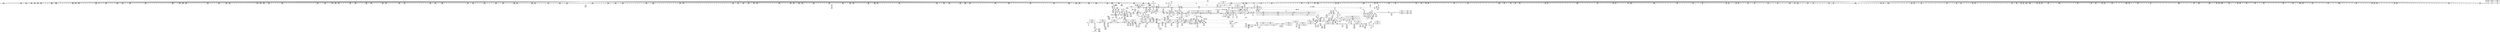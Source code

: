 digraph {
	CE0x59c6ad0 [shape=record,shape=Mrecord,label="{CE0x59c6ad0|56:_i8*,_:_CRE_448,456_|*MultipleSource*|*LoadInst*|security/selinux/hooks.c,1770|security/selinux/hooks.c,1770}"]
	CE0x596cf40 [shape=record,shape=Mrecord,label="{CE0x596cf40|56:_i8*,_:_CRE_268,269_}"]
	CE0x59d2cc0 [shape=record,shape=Mrecord,label="{CE0x59d2cc0|56:_i8*,_:_CRE_885,886_}"]
	CE0x59d2330 [shape=record,shape=Mrecord,label="{CE0x59d2330|56:_i8*,_:_CRE_876,877_}"]
	CE0x5990be0 [shape=record,shape=Mrecord,label="{CE0x5990be0|56:_i8*,_:_CRE_206,207_}"]
	CE0x593cc40 [shape=record,shape=Mrecord,label="{CE0x593cc40|56:_i8*,_:_CRE_148,149_}"]
	CE0x59db870 [shape=record,shape=Mrecord,label="{CE0x59db870|28:_i32,_:_CRE_18,19_}"]
	CE0x5970a80 [shape=record,shape=Mrecord,label="{CE0x5970a80|current_sid:tobool|security/selinux/hooks.c,218|*SummSource*}"]
	CE0x598cf90 [shape=record,shape=Mrecord,label="{CE0x598cf90|56:_i8*,_:_CRE_982,983_}"]
	CE0x59c4030 [shape=record,shape=Mrecord,label="{CE0x59c4030|56:_i8*,_:_CRE_299,300_}"]
	CE0x5a1d160 [shape=record,shape=Mrecord,label="{CE0x5a1d160|i64_4|*Constant*}"]
	CE0x59cb100 [shape=record,shape=Mrecord,label="{CE0x59cb100|56:_i8*,_:_CRE_578,579_}"]
	CE0x5947550 [shape=record,shape=Mrecord,label="{CE0x5947550|56:_i8*,_:_CRE_560,561_}"]
	CE0x59e0ea0 [shape=record,shape=Mrecord,label="{CE0x59e0ea0|28:_i32,_:_CRE_114,115_}"]
	CE0x59b6460 [shape=record,shape=Mrecord,label="{CE0x59b6460|104:_%struct.inode*,_:_CRE_193,194_}"]
	CE0x59b4880 [shape=record,shape=Mrecord,label="{CE0x59b4880|104:_%struct.inode*,_:_CRE_171,172_}"]
	CE0x59bbcc0 [shape=record,shape=Mrecord,label="{CE0x59bbcc0|may_link:tmp3|security/selinux/hooks.c,1769|*SummSource*}"]
	CE0x59cc970 [shape=record,shape=Mrecord,label="{CE0x59cc970|56:_i8*,_:_CRE_601,602_}"]
	CE0x59fa9f0 [shape=record,shape=Mrecord,label="{CE0x59fa9f0|current_sid:tmp23|security/selinux/hooks.c,218|*SummSource*}"]
	CE0x5a08b70 [shape=record,shape=Mrecord,label="{CE0x5a08b70|i64*_getelementptr_inbounds_(_14_x_i64_,_14_x_i64_*___llvm_gcov_ctr219,_i64_0,_i64_12)|*Constant*|*SummSink*}"]
	CE0x59efbf0 [shape=record,shape=Mrecord,label="{CE0x59efbf0|avc_has_perm:tsid|Function::avc_has_perm&Arg::tsid::|*SummSource*}"]
	CE0x59dc070 [shape=record,shape=Mrecord,label="{CE0x59dc070|28:_i32,_:_CRE_32,34_|*MultipleSource*|security/selinux/hooks.c,1777|*LoadInst*|security/selinux/hooks.c,1769|security/selinux/hooks.c,1769}"]
	CE0x59436e0 [shape=record,shape=Mrecord,label="{CE0x59436e0|56:_i8*,_:_CRE_174,175_}"]
	CE0x5a08200 [shape=record,shape=Mrecord,label="{CE0x5a08200|i32_2048|*Constant*|*SummSink*}"]
	CE0x59507e0 [shape=record,shape=Mrecord,label="{CE0x59507e0|56:_i8*,_:_CRE_2,4_|*MultipleSource*|Function::may_link&Arg::dir::|Function::selinux_inode_rmdir&Arg::dir::|security/selinux/hooks.c,1769}"]
	CE0x59442b0 [shape=record,shape=Mrecord,label="{CE0x59442b0|56:_i8*,_:_CRE_424,432_|*MultipleSource*|Function::may_link&Arg::dir::|Function::selinux_inode_rmdir&Arg::dir::|security/selinux/hooks.c,1769}"]
	CE0x59cd0e0 [shape=record,shape=Mrecord,label="{CE0x59cd0e0|56:_i8*,_:_CRE_608,609_}"]
	CE0x596c990 [shape=record,shape=Mrecord,label="{CE0x596c990|56:_i8*,_:_CRE_261,262_}"]
	CE0x5988570 [shape=record,shape=Mrecord,label="{CE0x5988570|56:_i8*,_:_CRE_896,897_}"]
	CE0x59b1220 [shape=record,shape=Mrecord,label="{CE0x59b1220|104:_%struct.inode*,_:_CRE_64,72_|*MultipleSource*|Function::may_link&Arg::dentry::|security/selinux/hooks.c,1770|Function::selinux_inode_rmdir&Arg::dentry::}"]
	CE0x5994e20 [shape=record,shape=Mrecord,label="{CE0x5994e20|56:_i8*,_:_CRE_150,151_}"]
	CE0x59c78f0 [shape=record,shape=Mrecord,label="{CE0x59c78f0|56:_i8*,_:_CRE_480,481_}"]
	CE0x5a3fab0 [shape=record,shape=Mrecord,label="{CE0x5a3fab0|get_current:tmp2|*SummSource*}"]
	CE0x596eab0 [shape=record,shape=Mrecord,label="{CE0x596eab0|may_link:ad|security/selinux/hooks.c, 1764}"]
	CE0x59ed570 [shape=record,shape=Mrecord,label="{CE0x59ed570|0:_i8,_8:_%struct.dentry*,_24:_%struct.selinux_audit_data*,_:_SCMRE_0,1_|*MultipleSource*|security/selinux/hooks.c,1772|security/selinux/hooks.c, 1764}"]
	CE0x595cd80 [shape=record,shape=Mrecord,label="{CE0x595cd80|56:_i8*,_:_CRE_287,288_}"]
	CE0x5994240 [shape=record,shape=Mrecord,label="{CE0x5994240|56:_i8*,_:_CRE_140,141_}"]
	CE0x59f93d0 [shape=record,shape=Mrecord,label="{CE0x59f93d0|i32_78|*Constant*|*SummSource*}"]
	CE0x598c530 [shape=record,shape=Mrecord,label="{CE0x598c530|56:_i8*,_:_CRE_917,918_}"]
	CE0x59fbf70 [shape=record,shape=Mrecord,label="{CE0x59fbf70|current_sid:tmp18|security/selinux/hooks.c,218}"]
	CE0x59c6560 [shape=record,shape=Mrecord,label="{CE0x59c6560|56:_i8*,_:_CRE_424,432_|*MultipleSource*|*LoadInst*|security/selinux/hooks.c,1770|security/selinux/hooks.c,1770}"]
	CE0x59fa480 [shape=record,shape=Mrecord,label="{CE0x59fa480|COLLAPSED:_CMRE:_elem_0::|security/selinux/hooks.c,218}"]
	CE0x59cf5a0 [shape=record,shape=Mrecord,label="{CE0x59cf5a0|56:_i8*,_:_CRE_704,712_|*MultipleSource*|*LoadInst*|security/selinux/hooks.c,1770|security/selinux/hooks.c,1770}"]
	CE0x59b4fa0 [shape=record,shape=Mrecord,label="{CE0x59b4fa0|104:_%struct.inode*,_:_CRE_177,178_}"]
	CE0x593da10 [shape=record,shape=Mrecord,label="{CE0x593da10|56:_i8*,_:_CRE_165,166_}"]
	CE0x59f43b0 [shape=record,shape=Mrecord,label="{CE0x59f43b0|i64*_getelementptr_inbounds_(_14_x_i64_,_14_x_i64_*___llvm_gcov_ctr219,_i64_0,_i64_9)|*Constant*|*SummSink*}"]
	CE0x5980db0 [shape=record,shape=Mrecord,label="{CE0x5980db0|56:_i8*,_:_CRE_584,585_}"]
	CE0x59caee0 [shape=record,shape=Mrecord,label="{CE0x59caee0|56:_i8*,_:_CRE_576,577_}"]
	CE0x593eba0 [shape=record,shape=Mrecord,label="{CE0x593eba0|56:_i8*,_:_CRE_185,186_}"]
	CE0x596b510 [shape=record,shape=Mrecord,label="{CE0x596b510|56:_i8*,_:_CRE_144,145_}"]
	CE0x59e21a0 [shape=record,shape=Mrecord,label="{CE0x59e21a0|28:_i32,_:_CRE_184,192_|*MultipleSource*|security/selinux/hooks.c,1777|*LoadInst*|security/selinux/hooks.c,1769|security/selinux/hooks.c,1769}"]
	CE0x59fa6e0 [shape=record,shape=Mrecord,label="{CE0x59fa6e0|current_sid:security|security/selinux/hooks.c,218|*SummSource*}"]
	CE0x5a20710 [shape=record,shape=Mrecord,label="{CE0x5a20710|i32_218|*Constant*}"]
	CE0x59dabd0 [shape=record,shape=Mrecord,label="{CE0x59dabd0|may_link:sid10|security/selinux/hooks.c,1797|*SummSink*}"]
	CE0x5959b00 [shape=record,shape=Mrecord,label="{CE0x5959b00|56:_i8*,_:_CRE_200,201_}"]
	CE0x59dbc70 [shape=record,shape=Mrecord,label="{CE0x59dbc70|28:_i32,_:_CRE_22,23_}"]
	CE0x5983c90 [shape=record,shape=Mrecord,label="{CE0x5983c90|56:_i8*,_:_CRE_688,692_|*MultipleSource*|Function::may_link&Arg::dir::|Function::selinux_inode_rmdir&Arg::dir::|security/selinux/hooks.c,1769}"]
	CE0x5a0a670 [shape=record,shape=Mrecord,label="{CE0x5a0a670|may_link:tmp24|security/selinux/hooks.c,1797|*SummSink*}"]
	CE0x59ca770 [shape=record,shape=Mrecord,label="{CE0x59ca770|56:_i8*,_:_CRE_569,570_}"]
	CE0x5981f90 [shape=record,shape=Mrecord,label="{CE0x5981f90|56:_i8*,_:_CRE_606,607_}"]
	CE0x5a12c50 [shape=record,shape=Mrecord,label="{CE0x5a12c50|may_link:tmp24|security/selinux/hooks.c,1797}"]
	CE0x5986610 [shape=record,shape=Mrecord,label="{CE0x5986610|56:_i8*,_:_CRE_866,867_}"]
	CE0x593ea00 [shape=record,shape=Mrecord,label="{CE0x593ea00|56:_i8*,_:_CRE_183,184_}"]
	CE0x5a19fd0 [shape=record,shape=Mrecord,label="{CE0x5a19fd0|i64*_getelementptr_inbounds_(_14_x_i64_,_14_x_i64_*___llvm_gcov_ctr219,_i64_0,_i64_13)|*Constant*|*SummSource*}"]
	CE0x59df020 [shape=record,shape=Mrecord,label="{CE0x59df020|28:_i32,_:_CRE_88,89_}"]
	CE0x59e3440 [shape=record,shape=Mrecord,label="{CE0x59e3440|i64**_getelementptr_inbounds_(_4_x_i64*_,_4_x_i64*_*___llvm_gcda_edge_table220,_i64_0,_i64_0)|*Constant*|*SummSink*}"]
	CE0x59f83f0 [shape=record,shape=Mrecord,label="{CE0x59f83f0|get_current:tmp3}"]
	CE0x59550b0 [shape=record,shape=Mrecord,label="{CE0x59550b0|56:_i8*,_:_CRE_392,400_|*MultipleSource*|Function::may_link&Arg::dir::|Function::selinux_inode_rmdir&Arg::dir::|security/selinux/hooks.c,1769}"]
	"CONST[source:1(input),value:2(dynamic)][purpose:{object}][SrcIdx:0]"
	CE0x5959fe0 [shape=record,shape=Mrecord,label="{CE0x5959fe0|56:_i8*,_:_CRE_206,207_}"]
	CE0x598aaa0 [shape=record,shape=Mrecord,label="{CE0x598aaa0|56:_i8*,_:_CRE_892,893_}"]
	CE0x59c84f0 [shape=record,shape=Mrecord,label="{CE0x59c84f0|56:_i8*,_:_CRE_500,504_|*MultipleSource*|*LoadInst*|security/selinux/hooks.c,1770|security/selinux/hooks.c,1770}"]
	CE0x5954280 [shape=record,shape=Mrecord,label="{CE0x5954280|56:_i8*,_:_CRE_312,320_|*MultipleSource*|Function::may_link&Arg::dir::|Function::selinux_inode_rmdir&Arg::dir::|security/selinux/hooks.c,1769}"]
	CE0x596aef0 [shape=record,shape=Mrecord,label="{CE0x596aef0|56:_i8*,_:_CRE_137,138_}"]
	CE0x59c16c0 [shape=record,shape=Mrecord,label="{CE0x59c16c0|56:_i8*,_:_CRE_260,261_}"]
	CE0x59498a0 [shape=record,shape=Mrecord,label="{CE0x59498a0|selinux_inode_rmdir:tmp3|*SummSink*}"]
	CE0x59e11d0 [shape=record,shape=Mrecord,label="{CE0x59e11d0|28:_i32,_:_CRE_117,118_}"]
	CE0x595b7b0 [shape=record,shape=Mrecord,label="{CE0x595b7b0|i32_0|*Constant*}"]
	CE0x59abdf0 [shape=record,shape=Mrecord,label="{CE0x59abdf0|current_sid:tmp7|security/selinux/hooks.c,218}"]
	CE0x59cabb0 [shape=record,shape=Mrecord,label="{CE0x59cabb0|56:_i8*,_:_CRE_573,574_}"]
	CE0x59c6900 [shape=record,shape=Mrecord,label="{CE0x59c6900|56:_i8*,_:_CRE_440,448_|*MultipleSource*|*LoadInst*|security/selinux/hooks.c,1770|security/selinux/hooks.c,1770}"]
	CE0x5969c30 [shape=record,shape=Mrecord,label="{CE0x5969c30|_call_void_mcount()_#3}"]
	CE0x59b7630 [shape=record,shape=Mrecord,label="{CE0x59b7630|104:_%struct.inode*,_:_CRE_208,209_}"]
	CE0x596d870 [shape=record,shape=Mrecord,label="{CE0x596d870|current_sid:call|security/selinux/hooks.c,218|*SummSource*}"]
	CE0x5a171a0 [shape=record,shape=Mrecord,label="{CE0x5a171a0|may_link:tmp25|security/selinux/hooks.c,1797|*SummSink*}"]
	CE0x598abb0 [shape=record,shape=Mrecord,label="{CE0x598abb0|56:_i8*,_:_CRE_893,894_}"]
	CE0x59c9de0 [shape=record,shape=Mrecord,label="{CE0x59c9de0|56:_i8*,_:_CRE_560,561_}"]
	CE0x59caaa0 [shape=record,shape=Mrecord,label="{CE0x59caaa0|56:_i8*,_:_CRE_572,573_}"]
	CE0x5954b70 [shape=record,shape=Mrecord,label="{CE0x5954b70|56:_i8*,_:_CRE_360,376_|*MultipleSource*|Function::may_link&Arg::dir::|Function::selinux_inode_rmdir&Arg::dir::|security/selinux/hooks.c,1769}"]
	CE0x59e0a60 [shape=record,shape=Mrecord,label="{CE0x59e0a60|28:_i32,_:_CRE_110,111_}"]
	CE0x59ede00 [shape=record,shape=Mrecord,label="{CE0x59ede00|may_link:tmp8|security/selinux/hooks.c,1778|*SummSource*}"]
	CE0x595a0b0 [shape=record,shape=Mrecord,label="{CE0x595a0b0|56:_i8*,_:_CRE_207,208_}"]
	CE0x596fe50 [shape=record,shape=Mrecord,label="{CE0x596fe50|56:_i8*,_:_CRE_241,242_}"]
	CE0x59cb980 [shape=record,shape=Mrecord,label="{CE0x59cb980|56:_i8*,_:_CRE_586,587_}"]
	CE0x5a20f40 [shape=record,shape=Mrecord,label="{CE0x5a20f40|current_sid:tmp15|security/selinux/hooks.c,218|*SummSink*}"]
	CE0x59511a0 [shape=record,shape=Mrecord,label="{CE0x59511a0|may_link:if.then}"]
	CE0x59f4f60 [shape=record,shape=Mrecord,label="{CE0x59f4f60|may_link:tmp18|security/selinux/hooks.c,1789|*SummSink*}"]
	CE0x5a1b960 [shape=record,shape=Mrecord,label="{CE0x5a1b960|GLOBAL:current_sid.__warned|Global_var:current_sid.__warned|*SummSource*}"]
	CE0x5957850 [shape=record,shape=Mrecord,label="{CE0x5957850|56:_i8*,_:_CRE_289,290_}"]
	CE0x5a16380 [shape=record,shape=Mrecord,label="{CE0x5a16380|current_sid:tmp12|security/selinux/hooks.c,218|*SummSource*}"]
	CE0x59b3f00 [shape=record,shape=Mrecord,label="{CE0x59b3f00|104:_%struct.inode*,_:_CRE_163,164_}"]
	CE0x59823a0 [shape=record,shape=Mrecord,label="{CE0x59823a0|56:_i8*,_:_CRE_611,612_}"]
	CE0x5a075a0 [shape=record,shape=Mrecord,label="{CE0x5a075a0|i32_16777216|*Constant*|*SummSink*}"]
	CE0x5a15f20 [shape=record,shape=Mrecord,label="{CE0x5a15f20|current_sid:tmp11|security/selinux/hooks.c,218|*SummSource*}"]
	CE0x5981770 [shape=record,shape=Mrecord,label="{CE0x5981770|56:_i8*,_:_CRE_596,597_}"]
	CE0x59c1390 [shape=record,shape=Mrecord,label="{CE0x59c1390|56:_i8*,_:_CRE_257,258_}"]
	CE0x5938de0 [shape=record,shape=Mrecord,label="{CE0x5938de0|selinux_inode_rmdir:bb}"]
	CE0x59c76d0 [shape=record,shape=Mrecord,label="{CE0x59c76d0|56:_i8*,_:_CRE_478,479_}"]
	CE0x59d0b60 [shape=record,shape=Mrecord,label="{CE0x59d0b60|56:_i8*,_:_CRE_816,824_|*MultipleSource*|*LoadInst*|security/selinux/hooks.c,1770|security/selinux/hooks.c,1770}"]
	CE0x5a19d90 [shape=record,shape=Mrecord,label="{CE0x5a19d90|i64*_getelementptr_inbounds_(_14_x_i64_,_14_x_i64_*___llvm_gcov_ctr219,_i64_0,_i64_13)|*Constant*}"]
	CE0x595c560 [shape=record,shape=Mrecord,label="{CE0x595c560|__llvm_gcov_indirect_counter_increment:tmp2|*SummSource*}"]
	CE0x5a08cc0 [shape=record,shape=Mrecord,label="{CE0x5a08cc0|may_link:tmp23|security/selinux/hooks.c,1797}"]
	CE0x5a20ed0 [shape=record,shape=Mrecord,label="{CE0x5a20ed0|current_sid:tmp15|security/selinux/hooks.c,218|*SummSource*}"]
	CE0x596f6d0 [shape=record,shape=Mrecord,label="{CE0x596f6d0|56:_i8*,_:_CRE_216,224_|*MultipleSource*|Function::may_link&Arg::dir::|Function::selinux_inode_rmdir&Arg::dir::|security/selinux/hooks.c,1769}"]
	CE0x5959210 [shape=record,shape=Mrecord,label="{CE0x5959210|56:_i8*,_:_CRE_189,190_}"]
	CE0x59b18c0 [shape=record,shape=Mrecord,label="{CE0x59b18c0|104:_%struct.inode*,_:_CRE_89,90_}"]
	CE0x5959140 [shape=record,shape=Mrecord,label="{CE0x5959140|56:_i8*,_:_CRE_188,189_}"]
	CE0x595b8e0 [shape=record,shape=Mrecord,label="{CE0x595b8e0|i32_0|*Constant*|*SummSource*}"]
	CE0x5993080 [shape=record,shape=Mrecord,label="{CE0x5993080|56:_i8*,_:_CRE_76,80_|*MultipleSource*|*LoadInst*|security/selinux/hooks.c,1770|security/selinux/hooks.c,1770}"]
	CE0x59d7520 [shape=record,shape=Mrecord,label="{CE0x59d7520|56:_i8*,_:_CRE_923,924_}"]
	CE0x59c6e70 [shape=record,shape=Mrecord,label="{CE0x59c6e70|56:_i8*,_:_CRE_464,472_|*MultipleSource*|*LoadInst*|security/selinux/hooks.c,1770|security/selinux/hooks.c,1770}"]
	CE0x59aacb0 [shape=record,shape=Mrecord,label="{CE0x59aacb0|GLOBAL:__llvm_gcov_ctr125|Global_var:__llvm_gcov_ctr125}"]
	CE0x59ce8f0 [shape=record,shape=Mrecord,label="{CE0x59ce8f0|56:_i8*,_:_CRE_656,664_|*MultipleSource*|*LoadInst*|security/selinux/hooks.c,1770|security/selinux/hooks.c,1770}"]
	CE0x593e380 [shape=record,shape=Mrecord,label="{CE0x593e380|56:_i8*,_:_CRE_175,176_}"]
	CE0x59cc0f0 [shape=record,shape=Mrecord,label="{CE0x59cc0f0|56:_i8*,_:_CRE_593,594_}"]
	CE0x59bf3a0 [shape=record,shape=Mrecord,label="{CE0x59bf3a0|__llvm_gcov_indirect_counter_increment:entry|*SummSink*}"]
	CE0x5989ab0 [shape=record,shape=Mrecord,label="{CE0x5989ab0|56:_i8*,_:_CRE_916,917_}"]
	CE0x59e9d70 [shape=record,shape=Mrecord,label="{CE0x59e9d70|may_link:cond|security/selinux/hooks.c,1776}"]
	CE0x5a188a0 [shape=record,shape=Mrecord,label="{CE0x5a188a0|i64*_null|*Constant*|*SummSink*}"]
	CE0x59b30c0 [shape=record,shape=Mrecord,label="{CE0x59b30c0|104:_%struct.inode*,_:_CRE_151,152_}"]
	CE0x5a18830 [shape=record,shape=Mrecord,label="{CE0x5a18830|i64*_null|*Constant*|*SummSource*}"]
	CE0x5a15850 [shape=record,shape=Mrecord,label="{CE0x5a15850|current_sid:land.lhs.true2|*SummSink*}"]
	CE0x59d1cd0 [shape=record,shape=Mrecord,label="{CE0x59d1cd0|56:_i8*,_:_CRE_870,871_}"]
	CE0x59f7350 [shape=record,shape=Mrecord,label="{CE0x59f7350|_call_void___llvm_gcov_indirect_counter_increment(i32*___llvm_gcov_global_state_pred221,_i64**_getelementptr_inbounds_(_4_x_i64*_,_4_x_i64*_*___llvm_gcda_edge_table220,_i64_0,_i64_3)),_!dbg_!27747|security/selinux/hooks.c,1789|*SummSource*}"]
	CE0x59c7210 [shape=record,shape=Mrecord,label="{CE0x59c7210|56:_i8*,_:_CRE_474,475_}"]
	CE0x5a17210 [shape=record,shape=Mrecord,label="{CE0x5a17210|_call_void_mcount()_#3|*SummSource*}"]
	CE0x59fa670 [shape=record,shape=Mrecord,label="{CE0x59fa670|current_sid:security|security/selinux/hooks.c,218}"]
	CE0x596a760 [shape=record,shape=Mrecord,label="{CE0x596a760|current_sid:tmp8|security/selinux/hooks.c,218|*SummSink*}"]
	CE0x5a4b260 [shape=record,shape=Mrecord,label="{CE0x5a4b260|COLLAPSED:_GCMRE___llvm_gcov_ctr98_internal_global_2_x_i64_zeroinitializer:_elem_0:default:}"]
	CE0x5939c30 [shape=record,shape=Mrecord,label="{CE0x5939c30|selinux_inode_rmdir:entry|*SummSource*}"]
	CE0x596c650 [shape=record,shape=Mrecord,label="{CE0x596c650|56:_i8*,_:_CRE_257,258_}"]
	CE0x5a066c0 [shape=record,shape=Mrecord,label="{CE0x5a066c0|i8*_getelementptr_inbounds_(_9_x_i8_,_9_x_i8_*___func__.may_link,_i32_0,_i32_0)|*Constant*|*SummSink*}"]
	CE0x5987030 [shape=record,shape=Mrecord,label="{CE0x5987030|56:_i8*,_:_CRE_876,877_}"]
	CE0x59455e0 [shape=record,shape=Mrecord,label="{CE0x59455e0|56:_i8*,_:_CRE_481,482_}"]
	CE0x596e6e0 [shape=record,shape=Mrecord,label="{CE0x596e6e0|current_sid:tmp}"]
	CE0x59525a0 [shape=record,shape=Mrecord,label="{CE0x59525a0|i32_-1|*Constant*}"]
	CE0x5a15190 [shape=record,shape=Mrecord,label="{CE0x5a15190|current_sid:tmp2|*SummSource*}"]
	CE0x59ddc20 [shape=record,shape=Mrecord,label="{CE0x59ddc20|28:_i32,_:_CRE_68,69_}"]
	CE0x5968510 [shape=record,shape=Mrecord,label="{CE0x5968510|current_sid:tmp6|security/selinux/hooks.c,218}"]
	CE0x5a13c20 [shape=record,shape=Mrecord,label="{CE0x5a13c20|current_sid:tmp14|security/selinux/hooks.c,218|*SummSource*}"]
	CE0x5a13d90 [shape=record,shape=Mrecord,label="{CE0x5a13d90|i64_3|*Constant*|*SummSource*}"]
	CE0x59dd520 [shape=record,shape=Mrecord,label="{CE0x59dd520|28:_i32,_:_CRE_61,62_}"]
	CE0x5969650 [shape=record,shape=Mrecord,label="{CE0x5969650|current_sid:tmp6|security/selinux/hooks.c,218|*SummSource*}"]
	CE0x59800b0 [shape=record,shape=Mrecord,label="{CE0x59800b0|56:_i8*,_:_CRE_568,569_}"]
	CE0x593d2c0 [shape=record,shape=Mrecord,label="{CE0x593d2c0|56:_i8*,_:_CRE_156,157_}"]
	CE0x593d530 [shape=record,shape=Mrecord,label="{CE0x593d530|56:_i8*,_:_CRE_159,160_}"]
	CE0x5960020 [shape=record,shape=Mrecord,label="{CE0x5960020|may_link:tmp|*SummSink*}"]
	CE0x5a5fe50 [shape=record,shape=Mrecord,label="{CE0x5a5fe50|%struct.task_struct*_(%struct.task_struct**)*_asm_movq_%gs:$_1:P_,$0_,_r,im,_dirflag_,_fpsr_,_flags_|*SummSource*}"]
	CE0x59e1ba0 [shape=record,shape=Mrecord,label="{CE0x59e1ba0|28:_i32,_:_CRE_152,160_|*MultipleSource*|security/selinux/hooks.c,1777|*LoadInst*|security/selinux/hooks.c,1769|security/selinux/hooks.c,1769}"]
	CE0x5947620 [shape=record,shape=Mrecord,label="{CE0x5947620|56:_i8*,_:_CRE_561,562_}"]
	CE0x597fd70 [shape=record,shape=Mrecord,label="{CE0x597fd70|56:_i8*,_:_CRE_564,565_}"]
	CE0x5948df0 [shape=record,shape=Mrecord,label="{CE0x5948df0|selinux_inode_rmdir:bb|*SummSource*}"]
	CE0x59c15b0 [shape=record,shape=Mrecord,label="{CE0x59c15b0|56:_i8*,_:_CRE_259,260_}"]
	CE0x59ef9b0 [shape=record,shape=Mrecord,label="{CE0x59ef9b0|avc_has_perm:tsid|Function::avc_has_perm&Arg::tsid::}"]
	CE0x59c9700 [shape=record,shape=Mrecord,label="{CE0x59c9700|56:_i8*,_:_CRE_554,555_}"]
	CE0x59ea390 [shape=record,shape=Mrecord,label="{CE0x59ea390|may_link:dentry2|security/selinux/hooks.c,1773|*SummSource*}"]
	CE0x59916e0 [shape=record,shape=Mrecord,label="{CE0x59916e0|56:_i8*,_:_CRE_241,242_}"]
	CE0x5985e10 [shape=record,shape=Mrecord,label="{CE0x5985e10|56:_i8*,_:_CRE_848,856_|*MultipleSource*|Function::may_link&Arg::dir::|Function::selinux_inode_rmdir&Arg::dir::|security/selinux/hooks.c,1769}"]
	CE0x5983750 [shape=record,shape=Mrecord,label="{CE0x5983750|56:_i8*,_:_CRE_672,680_|*MultipleSource*|Function::may_link&Arg::dir::|Function::selinux_inode_rmdir&Arg::dir::|security/selinux/hooks.c,1769}"]
	CE0x59727d0 [shape=record,shape=Mrecord,label="{CE0x59727d0|56:_i8*,_:_CRE_120,128_|*MultipleSource*|Function::may_link&Arg::dir::|Function::selinux_inode_rmdir&Arg::dir::|security/selinux/hooks.c,1769}"]
	CE0x59583e0 [shape=record,shape=Mrecord,label="{CE0x59583e0|may_link:sw.bb8}"]
	CE0x5988350 [shape=record,shape=Mrecord,label="{CE0x5988350|56:_i8*,_:_CRE_894,895_}"]
	CE0x5988130 [shape=record,shape=Mrecord,label="{CE0x5988130|56:_i8*,_:_CRE_892,893_}"]
	CE0x5982540 [shape=record,shape=Mrecord,label="{CE0x5982540|56:_i8*,_:_CRE_613,614_}"]
	CE0x5939f20 [shape=record,shape=Mrecord,label="{CE0x5939f20|selinux_inode_rmdir:entry}"]
	CE0x5a06580 [shape=record,shape=Mrecord,label="{CE0x5a06580|i8*_getelementptr_inbounds_(_9_x_i8_,_9_x_i8_*___func__.may_link,_i32_0,_i32_0)|*Constant*|*SummSource*}"]
	CE0x595ce50 [shape=record,shape=Mrecord,label="{CE0x595ce50|56:_i8*,_:_CRE_288,289_}"]
	CE0x5942800 [shape=record,shape=Mrecord,label="{CE0x5942800|56:_i8*,_:_CRE_160,161_}"]
	CE0x59b2a90 [shape=record,shape=Mrecord,label="{CE0x59b2a90|104:_%struct.inode*,_:_CRE_146,147_}"]
	CE0x59b7040 [shape=record,shape=Mrecord,label="{CE0x59b7040|104:_%struct.inode*,_:_CRE_203,204_}"]
	CE0x59c5310 [shape=record,shape=Mrecord,label="{CE0x59c5310|56:_i8*,_:_CRE_336,344_|*MultipleSource*|*LoadInst*|security/selinux/hooks.c,1770|security/selinux/hooks.c,1770}"]
	CE0x59878b0 [shape=record,shape=Mrecord,label="{CE0x59878b0|56:_i8*,_:_CRE_884,885_}"]
	CE0x59dda20 [shape=record,shape=Mrecord,label="{CE0x59dda20|28:_i32,_:_CRE_66,67_}"]
	CE0x598ceb0 [shape=record,shape=Mrecord,label="{CE0x598ceb0|56:_i8*,_:_CRE_981,982_}"]
	CE0x59c4690 [shape=record,shape=Mrecord,label="{CE0x59c4690|56:_i8*,_:_CRE_305,306_}"]
	CE0x59cda70 [shape=record,shape=Mrecord,label="{CE0x59cda70|56:_i8*,_:_CRE_617,618_}"]
	CE0x59c2f30 [shape=record,shape=Mrecord,label="{CE0x59c2f30|56:_i8*,_:_CRE_283,284_}"]
	CE0x59f0520 [shape=record,shape=Mrecord,label="{CE0x59f0520|avc_has_perm:tclass|Function::avc_has_perm&Arg::tclass::|*SummSink*}"]
	CE0x59c73e0 [shape=record,shape=Mrecord,label="{CE0x59c73e0|56:_i8*,_:_CRE_475,476_}"]
	CE0x59b6de0 [shape=record,shape=Mrecord,label="{CE0x59b6de0|104:_%struct.inode*,_:_CRE_201,202_}"]
	CE0x59c5a80 [shape=record,shape=Mrecord,label="{CE0x59c5a80|56:_i8*,_:_CRE_376,384_|*MultipleSource*|*LoadInst*|security/selinux/hooks.c,1770|security/selinux/hooks.c,1770}"]
	CE0x5981c50 [shape=record,shape=Mrecord,label="{CE0x5981c50|56:_i8*,_:_CRE_602,603_}"]
	CE0x59e0730 [shape=record,shape=Mrecord,label="{CE0x59e0730|28:_i32,_:_CRE_107,108_}"]
	CE0x5983590 [shape=record,shape=Mrecord,label="{CE0x5983590|56:_i8*,_:_CRE_664,672_|*MultipleSource*|Function::may_link&Arg::dir::|Function::selinux_inode_rmdir&Arg::dir::|security/selinux/hooks.c,1769}"]
	CE0x5982c90 [shape=record,shape=Mrecord,label="{CE0x5982c90|56:_i8*,_:_CRE_622,623_}"]
	CE0x5a07a10 [shape=record,shape=Mrecord,label="{CE0x5a07a10|may_link:tmp22|security/selinux/hooks.c,1797}"]
	CE0x5957ed0 [shape=record,shape=Mrecord,label="{CE0x5957ed0|56:_i8*,_:_CRE_297,298_}"]
	CE0x59f56a0 [shape=record,shape=Mrecord,label="{CE0x59f56a0|may_link:tmp19|security/selinux/hooks.c,1789|*SummSource*}"]
	CE0x593d050 [shape=record,shape=Mrecord,label="{CE0x593d050|56:_i8*,_:_CRE_153,154_}"]
	CE0x59dcaf0 [shape=record,shape=Mrecord,label="{CE0x59dcaf0|28:_i32,_:_CRE_50,51_}"]
	CE0x596a410 [shape=record,shape=Mrecord,label="{CE0x596a410|56:_i8*,_:_CRE_4,8_|*MultipleSource*|Function::may_link&Arg::dir::|Function::selinux_inode_rmdir&Arg::dir::|security/selinux/hooks.c,1769}"]
	CE0x5a173c0 [shape=record,shape=Mrecord,label="{CE0x5a173c0|current_sid:call|security/selinux/hooks.c,218}"]
	CE0x59ebca0 [shape=record,shape=Mrecord,label="{CE0x59ebca0|may_link:conv3|security/selinux/hooks.c,1776}"]
	CE0x59577e0 [shape=record,shape=Mrecord,label="{CE0x59577e0|56:_i8*,_:_CRE_977,978_}"]
	CE0x59585f0 [shape=record,shape=Mrecord,label="{CE0x59585f0|may_link:sw.default}"]
	CE0x5947310 [shape=record,shape=Mrecord,label="{CE0x5947310|56:_i8*,_:_CRE_557,558_}"]
	CE0x59c0b10 [shape=record,shape=Mrecord,label="{CE0x59c0b10|56:_i8*,_:_CRE_249,250_}"]
	CE0x59d2440 [shape=record,shape=Mrecord,label="{CE0x59d2440|56:_i8*,_:_CRE_877,878_}"]
	CE0x5954540 [shape=record,shape=Mrecord,label="{CE0x5954540|56:_i8*,_:_CRE_336,344_|*MultipleSource*|Function::may_link&Arg::dir::|Function::selinux_inode_rmdir&Arg::dir::|security/selinux/hooks.c,1769}"]
	CE0x59d2990 [shape=record,shape=Mrecord,label="{CE0x59d2990|56:_i8*,_:_CRE_882,883_}"]
	CE0x5984a90 [shape=record,shape=Mrecord,label="{CE0x5984a90|56:_i8*,_:_CRE_760,768_|*MultipleSource*|Function::may_link&Arg::dir::|Function::selinux_inode_rmdir&Arg::dir::|security/selinux/hooks.c,1769}"]
	CE0x5989890 [shape=record,shape=Mrecord,label="{CE0x5989890|56:_i8*,_:_CRE_914,915_}"]
	CE0x59eb5a0 [shape=record,shape=Mrecord,label="{CE0x59eb5a0|may_link:conv|security/selinux/hooks.c,1776|*SummSink*}"]
	CE0x59bef10 [shape=record,shape=Mrecord,label="{CE0x59bef10|GLOBAL:__llvm_gcov_indirect_counter_increment|*Constant*|*SummSource*}"]
	CE0x59f5280 [shape=record,shape=Mrecord,label="{CE0x59f5280|_call_void___llvm_gcov_indirect_counter_increment(i32*___llvm_gcov_global_state_pred221,_i64**_getelementptr_inbounds_(_4_x_i64*_,_4_x_i64*_*___llvm_gcda_edge_table220,_i64_0,_i64_0)),_!dbg_!27749|security/selinux/hooks.c,1793}"]
	CE0x59cd300 [shape=record,shape=Mrecord,label="{CE0x59cd300|56:_i8*,_:_CRE_610,611_}"]
	CE0x59fb630 [shape=record,shape=Mrecord,label="{CE0x59fb630|i64*_getelementptr_inbounds_(_11_x_i64_,_11_x_i64_*___llvm_gcov_ctr125,_i64_0,_i64_9)|*Constant*|*SummSource*}"]
	CE0x59c7e40 [shape=record,shape=Mrecord,label="{CE0x59c7e40|56:_i8*,_:_CRE_485,486_}"]
	CE0x59827b0 [shape=record,shape=Mrecord,label="{CE0x59827b0|56:_i8*,_:_CRE_616,617_}"]
	CE0x59517a0 [shape=record,shape=Mrecord,label="{CE0x59517a0|may_link:i_security|security/selinux/hooks.c,1769|*SummSource*}"]
	CE0x596c2d0 [shape=record,shape=Mrecord,label="{CE0x596c2d0|i64*_getelementptr_inbounds_(_2_x_i64_,_2_x_i64_*___llvm_gcov_ctr98,_i64_0,_i64_1)|*Constant*}"]
	CE0x59f41b0 [shape=record,shape=Mrecord,label="{CE0x59f41b0|i64**_getelementptr_inbounds_(_4_x_i64*_,_4_x_i64*_*___llvm_gcda_edge_table220,_i64_0,_i64_2)|*Constant*|*SummSink*}"]
	CE0x59f9360 [shape=record,shape=Mrecord,label="{CE0x59f9360|i32_78|*Constant*|*SummSink*}"]
	CE0x59d1640 [shape=record,shape=Mrecord,label="{CE0x59d1640|56:_i8*,_:_CRE_865,866_}"]
	CE0x59ef340 [shape=record,shape=Mrecord,label="{CE0x59ef340|avc_has_perm:entry|*SummSink*}"]
	CE0x59f3c80 [shape=record,shape=Mrecord,label="{CE0x59f3c80|current_sid:tmp23|security/selinux/hooks.c,218}"]
	CE0x598cd50 [shape=record,shape=Mrecord,label="{CE0x598cd50|56:_i8*,_:_CRE_979,980_}"]
	CE0x59b3b70 [shape=record,shape=Mrecord,label="{CE0x59b3b70|104:_%struct.inode*,_:_CRE_160,161_}"]
	CE0x59b3ca0 [shape=record,shape=Mrecord,label="{CE0x59b3ca0|104:_%struct.inode*,_:_CRE_161,162_}"]
	CE0x59b5460 [shape=record,shape=Mrecord,label="{CE0x59b5460|104:_%struct.inode*,_:_CRE_181,182_}"]
	CE0x59c48b0 [shape=record,shape=Mrecord,label="{CE0x59c48b0|56:_i8*,_:_CRE_307,308_}"]
	CE0x59b3320 [shape=record,shape=Mrecord,label="{CE0x59b3320|104:_%struct.inode*,_:_CRE_153,154_}"]
	CE0x59c36a0 [shape=record,shape=Mrecord,label="{CE0x59c36a0|56:_i8*,_:_CRE_290,291_}"]
	CE0x598a110 [shape=record,shape=Mrecord,label="{CE0x598a110|56:_i8*,_:_CRE_922,923_}"]
	CE0x5951730 [shape=record,shape=Mrecord,label="{CE0x5951730|__llvm_gcov_indirect_counter_increment:tmp}"]
	CE0x59b1390 [shape=record,shape=Mrecord,label="{CE0x59b1390|104:_%struct.inode*,_:_CRE_72,80_|*MultipleSource*|Function::may_link&Arg::dentry::|security/selinux/hooks.c,1770|Function::selinux_inode_rmdir&Arg::dentry::}"]
	CE0x59435d0 [shape=record,shape=Mrecord,label="{CE0x59435d0|56:_i8*,_:_CRE_173,174_}"]
	CE0x5a07350 [shape=record,shape=Mrecord,label="{CE0x5a07350|i32_16777216|*Constant*|*SummSource*}"]
	CE0x59be930 [shape=record,shape=Mrecord,label="{CE0x59be930|__llvm_gcov_indirect_counter_increment:predecessor|Function::__llvm_gcov_indirect_counter_increment&Arg::predecessor::}"]
	CE0x59c5510 [shape=record,shape=Mrecord,label="{CE0x59c5510|56:_i8*,_:_CRE_344,352_|*MultipleSource*|*LoadInst*|security/selinux/hooks.c,1770|security/selinux/hooks.c,1770}"]
	CE0x59cb870 [shape=record,shape=Mrecord,label="{CE0x59cb870|56:_i8*,_:_CRE_585,586_}"]
	CE0x59bc210 [shape=record,shape=Mrecord,label="{CE0x59bc210|_ret_void}"]
	CE0x59528f0 [shape=record,shape=Mrecord,label="{CE0x59528f0|may_link:i_security|security/selinux/hooks.c,1769}"]
	CE0x59c3f20 [shape=record,shape=Mrecord,label="{CE0x59c3f20|56:_i8*,_:_CRE_298,299_}"]
	CE0x59c6730 [shape=record,shape=Mrecord,label="{CE0x59c6730|56:_i8*,_:_CRE_432,440_|*MultipleSource*|*LoadInst*|security/selinux/hooks.c,1770|security/selinux/hooks.c,1770}"]
	CE0x59eb110 [shape=record,shape=Mrecord,label="{CE0x59eb110|may_link:cond|security/selinux/hooks.c,1776|*SummSource*}"]
	CE0x5a1f360 [shape=record,shape=Mrecord,label="{CE0x5a1f360|i8_1|*Constant*|*SummSink*}"]
	CE0x59e5820 [shape=record,shape=Mrecord,label="{CE0x59e5820|_call_void___llvm_gcov_indirect_counter_increment(i32*___llvm_gcov_global_state_pred221,_i64**_getelementptr_inbounds_(_4_x_i64*_,_4_x_i64*_*___llvm_gcda_edge_table220,_i64_0,_i64_1)),_!dbg_!27742|security/selinux/hooks.c,1783|*SummSource*}"]
	CE0x5957e00 [shape=record,shape=Mrecord,label="{CE0x5957e00|56:_i8*,_:_CRE_296,297_}"]
	CE0x59706e0 [shape=record,shape=Mrecord,label="{CE0x59706e0|56:_i8*,_:_CRE_251,252_}"]
	CE0x5982880 [shape=record,shape=Mrecord,label="{CE0x5982880|56:_i8*,_:_CRE_617,618_}"]
	CE0x59c9cd0 [shape=record,shape=Mrecord,label="{CE0x59c9cd0|56:_i8*,_:_CRE_559,560_}"]
	CE0x59fab70 [shape=record,shape=Mrecord,label="{CE0x59fab70|current_sid:tmp23|security/selinux/hooks.c,218|*SummSink*}"]
	CE0x5a1aa40 [shape=record,shape=Mrecord,label="{CE0x5a1aa40|current_sid:do.body}"]
	CE0x59499d0 [shape=record,shape=Mrecord,label="{CE0x59499d0|_call_void_mcount()_#3|*SummSource*}"]
	CE0x5953cd0 [shape=record,shape=Mrecord,label="{CE0x5953cd0|56:_i8*,_:_CRE_305,306_}"]
	CE0x59e91f0 [shape=record,shape=Mrecord,label="{CE0x59e91f0|i8_10|*Constant*}"]
	CE0x59ea850 [shape=record,shape=Mrecord,label="{CE0x59ea850|may_link:tobool|security/selinux/hooks.c,1776|*SummSource*}"]
	CE0x59c5ff0 [shape=record,shape=Mrecord,label="{CE0x59c5ff0|56:_i8*,_:_CRE_400,408_|*MultipleSource*|*LoadInst*|security/selinux/hooks.c,1770|security/selinux/hooks.c,1770}"]
	CE0x59d81e0 [shape=record,shape=Mrecord,label="{CE0x59d81e0|56:_i8*,_:_CRE_935,936_}"]
	CE0x5992640 [shape=record,shape=Mrecord,label="{CE0x5992640|56:_i8*,_:_CRE_32,40_|*MultipleSource*|*LoadInst*|security/selinux/hooks.c,1770|security/selinux/hooks.c,1770}"]
	CE0x593e860 [shape=record,shape=Mrecord,label="{CE0x593e860|56:_i8*,_:_CRE_181,182_}"]
	CE0x595c8a0 [shape=record,shape=Mrecord,label="{CE0x595c8a0|56:_i8*,_:_CRE_281,282_}"]
	CE0x596cb30 [shape=record,shape=Mrecord,label="{CE0x596cb30|56:_i8*,_:_CRE_263,264_}"]
	CE0x5969ad0 [shape=record,shape=Mrecord,label="{CE0x5969ad0|current_sid:tmp3|*SummSource*}"]
	CE0x59fd060 [shape=record,shape=Mrecord,label="{CE0x59fd060|current_sid:tmp20|security/selinux/hooks.c,218|*SummSink*}"]
	CE0x59bc280 [shape=record,shape=Mrecord,label="{CE0x59bc280|_ret_void|*SummSource*}"]
	CE0x5958520 [shape=record,shape=Mrecord,label="{CE0x5958520|may_link:sw.bb8|*SummSink*}"]
	CE0x59de120 [shape=record,shape=Mrecord,label="{CE0x59de120|28:_i32,_:_CRE_73,74_}"]
	CE0x59caff0 [shape=record,shape=Mrecord,label="{CE0x59caff0|56:_i8*,_:_CRE_577,578_}"]
	CE0x59f0450 [shape=record,shape=Mrecord,label="{CE0x59f0450|avc_has_perm:tclass|Function::avc_has_perm&Arg::tclass::|*SummSource*}"]
	CE0x5972430 [shape=record,shape=Mrecord,label="{CE0x5972430|56:_i8*,_:_CRE_104,112_|*MultipleSource*|Function::may_link&Arg::dir::|Function::selinux_inode_rmdir&Arg::dir::|security/selinux/hooks.c,1769}"]
	CE0x59b4030 [shape=record,shape=Mrecord,label="{CE0x59b4030|104:_%struct.inode*,_:_CRE_164,165_}"]
	CE0x59d2220 [shape=record,shape=Mrecord,label="{CE0x59d2220|56:_i8*,_:_CRE_875,876_}"]
	CE0x59b66c0 [shape=record,shape=Mrecord,label="{CE0x59b66c0|104:_%struct.inode*,_:_CRE_195,196_}"]
	CE0x5946bb0 [shape=record,shape=Mrecord,label="{CE0x5946bb0|56:_i8*,_:_CRE_544,552_|*MultipleSource*|Function::may_link&Arg::dir::|Function::selinux_inode_rmdir&Arg::dir::|security/selinux/hooks.c,1769}"]
	CE0x5a1ee90 [shape=record,shape=Mrecord,label="{CE0x5a1ee90|current_sid:tmp16|security/selinux/hooks.c,218|*SummSink*}"]
	CE0x59547c0 [shape=record,shape=Mrecord,label="{CE0x59547c0|56:_i8*,_:_CRE_344,352_|*MultipleSource*|Function::may_link&Arg::dir::|Function::selinux_inode_rmdir&Arg::dir::|security/selinux/hooks.c,1769}"]
	CE0x59dbd70 [shape=record,shape=Mrecord,label="{CE0x59dbd70|28:_i32,_:_CRE_23,24_}"]
	CE0x59d2dd0 [shape=record,shape=Mrecord,label="{CE0x59d2dd0|56:_i8*,_:_CRE_886,887_}"]
	CE0x5961890 [shape=record,shape=Mrecord,label="{CE0x5961890|_ret_i32_%call,_!dbg_!27714|security/selinux/hooks.c,2789}"]
	CE0x59da6c0 [shape=record,shape=Mrecord,label="{CE0x59da6c0|may_link:tmp23|security/selinux/hooks.c,1797|*SummSink*}"]
	CE0x59c1f40 [shape=record,shape=Mrecord,label="{CE0x59c1f40|56:_i8*,_:_CRE_268,269_}"]
	CE0x5945c60 [shape=record,shape=Mrecord,label="{CE0x5945c60|56:_i8*,_:_CRE_496,500_|*MultipleSource*|Function::may_link&Arg::dir::|Function::selinux_inode_rmdir&Arg::dir::|security/selinux/hooks.c,1769}"]
	CE0x59db970 [shape=record,shape=Mrecord,label="{CE0x59db970|28:_i32,_:_CRE_19,20_}"]
	CE0x593e110 [shape=record,shape=Mrecord,label="{CE0x593e110|56:_i8*,_:_CRE_172,173_}"]
	CE0x59424d0 [shape=record,shape=Mrecord,label="{CE0x59424d0|56:_i8*,_:_CRE_157,158_}"]
	CE0x59889b0 [shape=record,shape=Mrecord,label="{CE0x59889b0|56:_i8*,_:_CRE_900,901_}"]
	CE0x5953460 [shape=record,shape=Mrecord,label="{CE0x5953460|__llvm_gcov_indirect_counter_increment:exit|*SummSource*}"]
	CE0x5947b60 [shape=record,shape=Mrecord,label="{CE0x5947b60|i64*_getelementptr_inbounds_(_2_x_i64_,_2_x_i64_*___llvm_gcov_ctr225,_i64_0,_i64_1)|*Constant*}"]
	CE0x59ec300 [shape=record,shape=Mrecord,label="{CE0x59ec300|may_link:tmp21|security/selinux/hooks.c,1793|*SummSink*}"]
	CE0x59b1cd0 [shape=record,shape=Mrecord,label="{CE0x59b1cd0|104:_%struct.inode*,_:_CRE_91,92_}"]
	CE0x59596f0 [shape=record,shape=Mrecord,label="{CE0x59596f0|56:_i8*,_:_CRE_195,196_}"]
	CE0x59c4360 [shape=record,shape=Mrecord,label="{CE0x59c4360|56:_i8*,_:_CRE_302,303_}"]
	CE0x5a04dc0 [shape=record,shape=Mrecord,label="{CE0x5a04dc0|i64*_getelementptr_inbounds_(_2_x_i64_,_2_x_i64_*___llvm_gcov_ctr98,_i64_0,_i64_0)|*Constant*|*SummSource*}"]
	CE0x5a04ef0 [shape=record,shape=Mrecord,label="{CE0x5a04ef0|get_current:tmp}"]
	CE0x5a1c880 [shape=record,shape=Mrecord,label="{CE0x5a1c880|current_sid:tmp8|security/selinux/hooks.c,218}"]
	CE0x59c1280 [shape=record,shape=Mrecord,label="{CE0x59c1280|56:_i8*,_:_CRE_256,257_}"]
	CE0x593d7a0 [shape=record,shape=Mrecord,label="{CE0x593d7a0|56:_i8*,_:_CRE_162,163_}"]
	CE0x5a5cfb0 [shape=record,shape=Mrecord,label="{CE0x5a5cfb0|get_current:tmp1}"]
	CE0x59afa90 [shape=record,shape=Mrecord,label="{CE0x59afa90|i1_true|*Constant*}"]
	CE0x59841d0 [shape=record,shape=Mrecord,label="{CE0x59841d0|56:_i8*,_:_CRE_712,728_|*MultipleSource*|Function::may_link&Arg::dir::|Function::selinux_inode_rmdir&Arg::dir::|security/selinux/hooks.c,1769}"]
	CE0x59c8880 [shape=record,shape=Mrecord,label="{CE0x59c8880|56:_i8*,_:_CRE_508,512_|*MultipleSource*|*LoadInst*|security/selinux/hooks.c,1770|security/selinux/hooks.c,1770}"]
	CE0x59fd4b0 [shape=record,shape=Mrecord,label="{CE0x59fd4b0|current_sid:call4|security/selinux/hooks.c,218}"]
	CE0x59600f0 [shape=record,shape=Mrecord,label="{CE0x59600f0|_call_void_mcount()_#3|*SummSink*}"]
	CE0x59cfb10 [shape=record,shape=Mrecord,label="{CE0x59cfb10|56:_i8*,_:_CRE_736,740_|*MultipleSource*|*LoadInst*|security/selinux/hooks.c,1770|security/selinux/hooks.c,1770}"]
	CE0x59cb540 [shape=record,shape=Mrecord,label="{CE0x59cb540|56:_i8*,_:_CRE_582,583_}"]
	CE0x5a08550 [shape=record,shape=Mrecord,label="{CE0x5a08550|may_link:av.0|*SummSink*}"]
	CE0x59dec20 [shape=record,shape=Mrecord,label="{CE0x59dec20|28:_i32,_:_CRE_84,85_}"]
	CE0x5935d80 [shape=record,shape=Mrecord,label="{CE0x5935d80|may_link:tmp12|security/selinux/hooks.c,1779|*SummSink*}"]
	CE0x594b080 [shape=record,shape=Mrecord,label="{CE0x594b080|_ret_i32_%retval.0,_!dbg_!27757|security/selinux/hooks.c,1799|*SummSink*}"]
	CE0x598ba90 [shape=record,shape=Mrecord,label="{CE0x598ba90|56:_i8*,_:_CRE_907,908_}"]
	CE0x595adb0 [shape=record,shape=Mrecord,label="{CE0x595adb0|current_sid:if.end|*SummSink*}"]
	CE0x5a208b0 [shape=record,shape=Mrecord,label="{CE0x5a208b0|i32_218|*Constant*|*SummSink*}"]
	CE0x59ecbe0 [shape=record,shape=Mrecord,label="{CE0x59ecbe0|i32_3|*Constant*|*SummSource*}"]
	CE0x5980ce0 [shape=record,shape=Mrecord,label="{CE0x5980ce0|56:_i8*,_:_CRE_583,584_}"]
	CE0x596d4c0 [shape=record,shape=Mrecord,label="{CE0x596d4c0|56:_i8*,_:_CRE_275,276_}"]
	CE0x59c3040 [shape=record,shape=Mrecord,label="{CE0x59c3040|56:_i8*,_:_CRE_284,285_}"]
	CE0x598dd70 [shape=record,shape=Mrecord,label="{CE0x598dd70|may_link:tmp14|security/selinux/hooks.c,1783}"]
	CE0x593d6d0 [shape=record,shape=Mrecord,label="{CE0x593d6d0|56:_i8*,_:_CRE_161,162_}"]
	CE0x59dea20 [shape=record,shape=Mrecord,label="{CE0x59dea20|28:_i32,_:_CRE_82,83_}"]
	CE0x5995040 [shape=record,shape=Mrecord,label="{CE0x5995040|56:_i8*,_:_CRE_152,153_}"]
	CE0x59c49c0 [shape=record,shape=Mrecord,label="{CE0x59c49c0|56:_i8*,_:_CRE_308,309_}"]
	CE0x59e0d90 [shape=record,shape=Mrecord,label="{CE0x59e0d90|28:_i32,_:_CRE_113,114_}"]
	CE0x5a1ea00 [shape=record,shape=Mrecord,label="{CE0x5a1ea00|i64*_getelementptr_inbounds_(_11_x_i64_,_11_x_i64_*___llvm_gcov_ctr125,_i64_0,_i64_8)|*Constant*}"]
	CE0x59dae10 [shape=record,shape=Mrecord,label="{CE0x59dae10|may_link:tmp7|security/selinux/hooks.c,1777|*SummSink*}"]
	CE0x598b430 [shape=record,shape=Mrecord,label="{CE0x598b430|56:_i8*,_:_CRE_901,902_}"]
	CE0x59c0320 [shape=record,shape=Mrecord,label="{CE0x59c0320|56:_i8*,_:_CRE_242,243_}"]
	CE0x59de920 [shape=record,shape=Mrecord,label="{CE0x59de920|28:_i32,_:_CRE_81,82_}"]
	CE0x59b86d0 [shape=record,shape=Mrecord,label="{CE0x59b86d0|104:_%struct.inode*,_:_CRE_222,223_}"]
	CE0x5a19310 [shape=record,shape=Mrecord,label="{CE0x5a19310|may_link:retval.0|*SummSource*}"]
	CE0x59b0190 [shape=record,shape=Mrecord,label="{CE0x59b0190|may_link:d_inode|security/selinux/hooks.c,1770}"]
	CE0x5966660 [shape=record,shape=Mrecord,label="{CE0x5966660|current_sid:tmp7|security/selinux/hooks.c,218|*SummSink*}"]
	CE0x59e4970 [shape=record,shape=Mrecord,label="{CE0x59e4970|GLOBAL:printk|*Constant*|*SummSource*}"]
	CE0x59cbba0 [shape=record,shape=Mrecord,label="{CE0x59cbba0|56:_i8*,_:_CRE_588,589_}"]
	CE0x5945ac0 [shape=record,shape=Mrecord,label="{CE0x5945ac0|56:_i8*,_:_CRE_487,488_}"]
	CE0x5957c60 [shape=record,shape=Mrecord,label="{CE0x5957c60|56:_i8*,_:_CRE_294,295_}"]
	CE0x5949b20 [shape=record,shape=Mrecord,label="{CE0x5949b20|selinux_inode_rmdir:tmp}"]
	CE0x596cc00 [shape=record,shape=Mrecord,label="{CE0x596cc00|56:_i8*,_:_CRE_264,265_}"]
	CE0x59b6590 [shape=record,shape=Mrecord,label="{CE0x59b6590|104:_%struct.inode*,_:_CRE_194,195_}"]
	CE0x59df420 [shape=record,shape=Mrecord,label="{CE0x59df420|28:_i32,_:_CRE_92,93_}"]
	CE0x596a640 [shape=record,shape=Mrecord,label="{CE0x596a640|_call_void_mcount()_#3|*SummSource*}"]
	CE0x59d19e0 [shape=record,shape=Mrecord,label="{CE0x59d19e0|56:_i8*,_:_CRE_867,868_}"]
	CE0x59bc020 [shape=record,shape=Mrecord,label="{CE0x59bc020|i32_5|*Constant*|*SummSource*}"]
	CE0x5a15200 [shape=record,shape=Mrecord,label="{CE0x5a15200|current_sid:tmp2|*SummSink*}"]
	CE0x5a14690 [shape=record,shape=Mrecord,label="{CE0x5a14690|current_sid:tmp9|security/selinux/hooks.c,218}"]
	CE0x596d660 [shape=record,shape=Mrecord,label="{CE0x596d660|56:_i8*,_:_CRE_277,278_}"]
	CE0x59bb360 [shape=record,shape=Mrecord,label="{CE0x59bb360|may_link:tmp4|*LoadInst*|security/selinux/hooks.c,1770|*SummSink*}"]
	CE0x59f6820 [shape=record,shape=Mrecord,label="{CE0x59f6820|may_link:tmp16|security/selinux/hooks.c,1786|*SummSource*}"]
	CE0x59c2e20 [shape=record,shape=Mrecord,label="{CE0x59c2e20|56:_i8*,_:_CRE_282,283_}"]
	CE0x59b10b0 [shape=record,shape=Mrecord,label="{CE0x59b10b0|104:_%struct.inode*,_:_CRE_56,64_|*MultipleSource*|Function::may_link&Arg::dentry::|security/selinux/hooks.c,1770|Function::selinux_inode_rmdir&Arg::dentry::}"]
	CE0x59fcd40 [shape=record,shape=Mrecord,label="{CE0x59fcd40|current_sid:tmp20|security/selinux/hooks.c,218}"]
	CE0x777f8a0 [shape=record,shape=Mrecord,label="{CE0x777f8a0|GLOBAL:may_link|*Constant*|*SummSource*}"]
	CE0x5a1aba0 [shape=record,shape=Mrecord,label="{CE0x5a1aba0|current_sid:do.body|*SummSource*}"]
	CE0x59426f0 [shape=record,shape=Mrecord,label="{CE0x59426f0|56:_i8*,_:_CRE_159,160_}"]
	CE0x59b8340 [shape=record,shape=Mrecord,label="{CE0x59b8340|104:_%struct.inode*,_:_CRE_219,220_}"]
	CE0x59df620 [shape=record,shape=Mrecord,label="{CE0x59df620|28:_i32,_:_CRE_94,95_}"]
	CE0x5a1ad40 [shape=record,shape=Mrecord,label="{CE0x5a1ad40|current_sid:land.lhs.true2}"]
	CE0x59473b0 [shape=record,shape=Mrecord,label="{CE0x59473b0|56:_i8*,_:_CRE_558,559_}"]
	CE0x59c9ab0 [shape=record,shape=Mrecord,label="{CE0x59c9ab0|56:_i8*,_:_CRE_557,558_}"]
	CE0x59fc400 [shape=record,shape=Mrecord,label="{CE0x59fc400|current_sid:tmp19|security/selinux/hooks.c,218}"]
	CE0x59e0fb0 [shape=record,shape=Mrecord,label="{CE0x59e0fb0|28:_i32,_:_CRE_115,116_}"]
	CE0x598f7b0 [shape=record,shape=Mrecord,label="{CE0x598f7b0|56:_i8*,_:_CRE_187,188_}"]
	CE0x598c200 [shape=record,shape=Mrecord,label="{CE0x598c200|56:_i8*,_:_CRE_914,915_}"]
	CE0x595a970 [shape=record,shape=Mrecord,label="{CE0x595a970|may_link:ad|security/selinux/hooks.c, 1764|*SummSource*}"]
	CE0x593cf80 [shape=record,shape=Mrecord,label="{CE0x593cf80|56:_i8*,_:_CRE_152,153_}"]
	CE0x5946130 [shape=record,shape=Mrecord,label="{CE0x5946130|56:_i8*,_:_CRE_508,512_|*MultipleSource*|Function::may_link&Arg::dir::|Function::selinux_inode_rmdir&Arg::dir::|security/selinux/hooks.c,1769}"]
	CE0x59506c0 [shape=record,shape=Mrecord,label="{CE0x59506c0|__llvm_gcov_indirect_counter_increment:tmp1|*SummSource*}"]
	CE0x596c3e0 [shape=record,shape=Mrecord,label="{CE0x596c3e0|56:_i8*,_:_CRE_254,255_}"]
	CE0x59f1300 [shape=record,shape=Mrecord,label="{CE0x59f1300|may_link:tobool6|security/selinux/hooks.c,1778|*SummSink*}"]
	"CONST[source:0(mediator),value:0(static)][purpose:{operation}]"
	CE0x59ee310 [shape=record,shape=Mrecord,label="{CE0x59ee310|GLOBAL:__llvm_gcov_ctr219|Global_var:__llvm_gcov_ctr219|*SummSink*}"]
	CE0x5988ce0 [shape=record,shape=Mrecord,label="{CE0x5988ce0|56:_i8*,_:_CRE_903,904_}"]
	CE0x5984710 [shape=record,shape=Mrecord,label="{CE0x5984710|56:_i8*,_:_CRE_744,752_|*MultipleSource*|Function::may_link&Arg::dir::|Function::selinux_inode_rmdir&Arg::dir::|security/selinux/hooks.c,1769}"]
	CE0x59afe30 [shape=record,shape=Mrecord,label="{CE0x59afe30|i1_true|*Constant*|*SummSink*}"]
	CE0x59899a0 [shape=record,shape=Mrecord,label="{CE0x59899a0|56:_i8*,_:_CRE_915,916_}"]
	CE0x593e6c0 [shape=record,shape=Mrecord,label="{CE0x593e6c0|56:_i8*,_:_CRE_179,180_}"]
	CE0x5a07eb0 [shape=record,shape=Mrecord,label="{CE0x5a07eb0|i32_1024|*Constant*|*SummSink*}"]
	CE0x5982fd0 [shape=record,shape=Mrecord,label="{CE0x5982fd0|56:_i8*,_:_CRE_640,648_|*MultipleSource*|Function::may_link&Arg::dir::|Function::selinux_inode_rmdir&Arg::dir::|security/selinux/hooks.c,1769}"]
	CE0x59709b0 [shape=record,shape=Mrecord,label="{CE0x59709b0|current_sid:tobool|security/selinux/hooks.c,218|*SummSink*}"]
	CE0x596f600 [shape=record,shape=Mrecord,label="{CE0x596f600|56:_i8*,_:_CRE_212,216_|*MultipleSource*|Function::may_link&Arg::dir::|Function::selinux_inode_rmdir&Arg::dir::|security/selinux/hooks.c,1769}"]
	CE0x5a0bbf0 [shape=record,shape=Mrecord,label="{CE0x5a0bbf0|28:_i32,_32:_i16,_:_CRE_28,32_|*MultipleSource*|security/selinux/hooks.c,1770|security/selinux/hooks.c,1770|security/selinux/hooks.c,1797}"]
	CE0x5955430 [shape=record,shape=Mrecord,label="{CE0x5955430|56:_i8*,_:_CRE_408,416_|*MultipleSource*|Function::may_link&Arg::dir::|Function::selinux_inode_rmdir&Arg::dir::|security/selinux/hooks.c,1769}"]
	CE0x59b4160 [shape=record,shape=Mrecord,label="{CE0x59b4160|104:_%struct.inode*,_:_CRE_165,166_}"]
	CE0x59ed5e0 [shape=record,shape=Mrecord,label="{CE0x59ed5e0|may_link:type|security/selinux/hooks.c,1772|*SummSource*}"]
	CE0x5959620 [shape=record,shape=Mrecord,label="{CE0x5959620|56:_i8*,_:_CRE_194,195_}"]
	CE0x59b7760 [shape=record,shape=Mrecord,label="{CE0x59b7760|104:_%struct.inode*,_:_CRE_209,210_}"]
	CE0x59cf770 [shape=record,shape=Mrecord,label="{CE0x59cf770|56:_i8*,_:_CRE_712,728_|*MultipleSource*|*LoadInst*|security/selinux/hooks.c,1770|security/selinux/hooks.c,1770}"]
	CE0x59eed90 [shape=record,shape=Mrecord,label="{CE0x59eed90|i32_(i32,_i32,_i16,_i32,_%struct.common_audit_data*)*_bitcast_(i32_(i32,_i32,_i16,_i32,_%struct.common_audit_data.495*)*_avc_has_perm_to_i32_(i32,_i32,_i16,_i32,_%struct.common_audit_data*)*)|*Constant*|*SummSink*}"]
	CE0x59f9530 [shape=record,shape=Mrecord,label="{CE0x59f9530|current_sid:cred|security/selinux/hooks.c,218}"]
	CE0x596c4b0 [shape=record,shape=Mrecord,label="{CE0x596c4b0|56:_i8*,_:_CRE_255,256_}"]
	CE0x59fe9b0 [shape=record,shape=Mrecord,label="{CE0x59fe9b0|i32_78|*Constant*}"]
	CE0x59868f0 [shape=record,shape=Mrecord,label="{CE0x59868f0|56:_i8*,_:_CRE_869,870_}"]
	CE0x59476f0 [shape=record,shape=Mrecord,label="{CE0x59476f0|56:_i8*,_:_CRE_562,563_}"]
	CE0x59f4ef0 [shape=record,shape=Mrecord,label="{CE0x59f4ef0|may_link:tmp18|security/selinux/hooks.c,1789|*SummSource*}"]
	CE0x59b2cb0 [shape=record,shape=Mrecord,label="{CE0x59b2cb0|104:_%struct.inode*,_:_CRE_147,148_}"]
	CE0x59c3480 [shape=record,shape=Mrecord,label="{CE0x59c3480|56:_i8*,_:_CRE_288,289_}"]
	CE0x594ad40 [shape=record,shape=Mrecord,label="{CE0x594ad40|may_link:kind|Function::may_link&Arg::kind::|*SummSink*}"]
	CE0x5968390 [shape=record,shape=Mrecord,label="{CE0x5968390|current_sid:tmp5|security/selinux/hooks.c,218}"]
	CE0x59d1bc0 [shape=record,shape=Mrecord,label="{CE0x59d1bc0|56:_i8*,_:_CRE_869,870_}"]
	CE0x5952880 [shape=record,shape=Mrecord,label="{CE0x5952880|56:_i8*,_:_CRE_0,2_|*MultipleSource*|Function::may_link&Arg::dir::|Function::selinux_inode_rmdir&Arg::dir::|security/selinux/hooks.c,1769}"]
	CE0x597ffe0 [shape=record,shape=Mrecord,label="{CE0x597ffe0|56:_i8*,_:_CRE_567,568_}"]
	CE0x59cd520 [shape=record,shape=Mrecord,label="{CE0x59cd520|56:_i8*,_:_CRE_612,613_}"]
	CE0x59386a0 [shape=record,shape=Mrecord,label="{CE0x59386a0|may_link:return|*SummSource*}"]
	CE0x59efe00 [shape=record,shape=Mrecord,label="{CE0x59efe00|i16_7|*Constant*}"]
	CE0x59eace0 [shape=record,shape=Mrecord,label="{CE0x59eace0|i64_2097152|*Constant*|*SummSource*}"]
	CE0x59f4d50 [shape=record,shape=Mrecord,label="{CE0x59f4d50|i64*_getelementptr_inbounds_(_14_x_i64_,_14_x_i64_*___llvm_gcov_ctr219,_i64_0,_i64_10)|*Constant*|*SummSource*}"]
	CE0x59bd030 [shape=record,shape=Mrecord,label="{CE0x59bd030|current_sid:sid|security/selinux/hooks.c,220|*SummSink*}"]
	CE0x5968d20 [shape=record,shape=Mrecord,label="{CE0x5968d20|i64*_getelementptr_inbounds_(_11_x_i64_,_11_x_i64_*___llvm_gcov_ctr125,_i64_0,_i64_1)|*Constant*|*SummSink*}"]
	CE0x5982e30 [shape=record,shape=Mrecord,label="{CE0x5982e30|56:_i8*,_:_CRE_624,628_|*MultipleSource*|Function::may_link&Arg::dir::|Function::selinux_inode_rmdir&Arg::dir::|security/selinux/hooks.c,1769}"]
	CE0x59dba70 [shape=record,shape=Mrecord,label="{CE0x59dba70|28:_i32,_:_CRE_20,21_}"]
	CE0x5943900 [shape=record,shape=Mrecord,label="{CE0x5943900|56:_i8*,_:_CRE_176,177_}"]
	CE0x59fe150 [shape=record,shape=Mrecord,label="{CE0x59fe150|get_current:entry|*SummSource*}"]
	CE0x59606e0 [shape=record,shape=Mrecord,label="{CE0x59606e0|may_link:sw.epilog|*SummSink*}"]
	CE0x59c1b00 [shape=record,shape=Mrecord,label="{CE0x59c1b00|56:_i8*,_:_CRE_264,265_}"]
	CE0x59e34b0 [shape=record,shape=Mrecord,label="{CE0x59e34b0|i64*_getelementptr_inbounds_(_14_x_i64_,_14_x_i64_*___llvm_gcov_ctr219,_i64_0,_i64_11)|*Constant*}"]
	CE0x59450b0 [shape=record,shape=Mrecord,label="{CE0x59450b0|56:_i8*,_:_CRE_474,475_}"]
	CE0x5a1f890 [shape=record,shape=Mrecord,label="{CE0x5a1f890|_call_void_lockdep_rcu_suspicious(i8*_getelementptr_inbounds_(_25_x_i8_,_25_x_i8_*_.str3,_i32_0,_i32_0),_i32_218,_i8*_getelementptr_inbounds_(_45_x_i8_,_45_x_i8_*_.str12,_i32_0,_i32_0))_#10,_!dbg_!27727|security/selinux/hooks.c,218|*SummSource*}"]
	CE0x59d8a00 [shape=record,shape=Mrecord,label="{CE0x59d8a00|56:_i8*,_:_CRE_968,976_|*MultipleSource*|*LoadInst*|security/selinux/hooks.c,1770|security/selinux/hooks.c,1770}"]
	CE0x5a15780 [shape=record,shape=Mrecord,label="{CE0x5a15780|current_sid:land.lhs.true2|*SummSource*}"]
	CE0x5982950 [shape=record,shape=Mrecord,label="{CE0x5982950|56:_i8*,_:_CRE_618,619_}"]
	CE0x5a160a0 [shape=record,shape=Mrecord,label="{CE0x5a160a0|current_sid:tmp11|security/selinux/hooks.c,218|*SummSink*}"]
	CE0x59ec8c0 [shape=record,shape=Mrecord,label="{CE0x59ec8c0|may_link:conv3|security/selinux/hooks.c,1776|*SummSource*}"]
	CE0x59eb860 [shape=record,shape=Mrecord,label="{CE0x59eb860|may_link:or|security/selinux/hooks.c,1776}"]
	CE0x5991310 [shape=record,shape=Mrecord,label="{CE0x5991310|56:_i8*,_:_CRE_224,232_|*MultipleSource*|*LoadInst*|security/selinux/hooks.c,1770|security/selinux/hooks.c,1770}"]
	CE0x593d460 [shape=record,shape=Mrecord,label="{CE0x593d460|56:_i8*,_:_CRE_158,159_}"]
	CE0x59da050 [shape=record,shape=Mrecord,label="{CE0x59da050|28:_i32,_:_CRE_0,8_|*MultipleSource*|security/selinux/hooks.c,1777|*LoadInst*|security/selinux/hooks.c,1769|security/selinux/hooks.c,1769}"]
	CE0x59b5fa0 [shape=record,shape=Mrecord,label="{CE0x59b5fa0|104:_%struct.inode*,_:_CRE_189,190_}"]
	CE0x5a153c0 [shape=record,shape=Mrecord,label="{CE0x5a153c0|get_current:bb}"]
	CE0x59effe0 [shape=record,shape=Mrecord,label="{CE0x59effe0|i16_7|*Constant*|*SummSource*}"]
	CE0x5986ae0 [shape=record,shape=Mrecord,label="{CE0x5986ae0|56:_i8*,_:_CRE_871,872_}"]
	CE0x598acc0 [shape=record,shape=Mrecord,label="{CE0x598acc0|56:_i8*,_:_CRE_894,895_}"]
	CE0x59555f0 [shape=record,shape=Mrecord,label="{CE0x59555f0|56:_i8*,_:_CRE_416,424_|*MultipleSource*|Function::may_link&Arg::dir::|Function::selinux_inode_rmdir&Arg::dir::|security/selinux/hooks.c,1769}"]
	CE0x598fae0 [shape=record,shape=Mrecord,label="{CE0x598fae0|56:_i8*,_:_CRE_190,191_}"]
	CE0x59fbbf0 [shape=record,shape=Mrecord,label="{CE0x59fbbf0|current_sid:tmp17|security/selinux/hooks.c,218|*SummSource*}"]
	CE0x5980f50 [shape=record,shape=Mrecord,label="{CE0x5980f50|56:_i8*,_:_CRE_586,587_}"]
	CE0x595b110 [shape=record,shape=Mrecord,label="{CE0x595b110|may_link:sw.bb7|*SummSource*}"]
	CE0x59b4e70 [shape=record,shape=Mrecord,label="{CE0x59b4e70|104:_%struct.inode*,_:_CRE_176,177_}"]
	CE0x5993400 [shape=record,shape=Mrecord,label="{CE0x5993400|56:_i8*,_:_CRE_88,96_|*MultipleSource*|*LoadInst*|security/selinux/hooks.c,1770|security/selinux/hooks.c,1770}"]
	CE0x5947ce0 [shape=record,shape=Mrecord,label="{CE0x5947ce0|selinux_inode_rmdir:tmp3|*SummSource*}"]
	CE0x59dfd20 [shape=record,shape=Mrecord,label="{CE0x59dfd20|28:_i32,_:_CRE_101,102_}"]
	CE0x59b0c00 [shape=record,shape=Mrecord,label="{CE0x59b0c00|104:_%struct.inode*,_:_CRE_24,40_|*MultipleSource*|Function::may_link&Arg::dentry::|security/selinux/hooks.c,1770|Function::selinux_inode_rmdir&Arg::dentry::}"]
	CE0x593e450 [shape=record,shape=Mrecord,label="{CE0x593e450|56:_i8*,_:_CRE_176,177_}"]
	CE0x59ee8d0 [shape=record,shape=Mrecord,label="{CE0x59ee8d0|i32_(i32,_i32,_i16,_i32,_%struct.common_audit_data*)*_bitcast_(i32_(i32,_i32,_i16,_i32,_%struct.common_audit_data.495*)*_avc_has_perm_to_i32_(i32,_i32,_i16,_i32,_%struct.common_audit_data*)*)|*Constant*}"]
	CE0x5970150 [shape=record,shape=Mrecord,label="{CE0x5970150|56:_i8*,_:_CRE_243,244_}"]
	CE0x5995150 [shape=record,shape=Mrecord,label="{CE0x5995150|56:_i8*,_:_CRE_153,154_}"]
	CE0x59c25a0 [shape=record,shape=Mrecord,label="{CE0x59c25a0|56:_i8*,_:_CRE_274,275_}"]
	CE0x59d9260 [shape=record,shape=Mrecord,label="{CE0x59d9260|56:_i8*,_:_CRE_982,983_}"]
	CE0x5a18df0 [shape=record,shape=Mrecord,label="{CE0x5a18df0|current_sid:land.lhs.true|*SummSource*}"]
	CE0x59dbf70 [shape=record,shape=Mrecord,label="{CE0x59dbf70|28:_i32,_:_CRE_28,32_|*MultipleSource*|security/selinux/hooks.c,1777|*LoadInst*|security/selinux/hooks.c,1769|security/selinux/hooks.c,1769}"]
	CE0x59831e0 [shape=record,shape=Mrecord,label="{CE0x59831e0|56:_i8*,_:_CRE_648,656_|*MultipleSource*|Function::may_link&Arg::dir::|Function::selinux_inode_rmdir&Arg::dir::|security/selinux/hooks.c,1769}"]
	CE0x5938800 [shape=record,shape=Mrecord,label="{CE0x5938800|i64*_getelementptr_inbounds_(_14_x_i64_,_14_x_i64_*___llvm_gcov_ctr219,_i64_0,_i64_0)|*Constant*}"]
	CE0x5983ad0 [shape=record,shape=Mrecord,label="{CE0x5983ad0|56:_i8*,_:_CRE_684,688_|*MultipleSource*|Function::may_link&Arg::dir::|Function::selinux_inode_rmdir&Arg::dir::|security/selinux/hooks.c,1769}"]
	CE0x59cc860 [shape=record,shape=Mrecord,label="{CE0x59cc860|56:_i8*,_:_CRE_600,601_}"]
	CE0x593e520 [shape=record,shape=Mrecord,label="{CE0x593e520|56:_i8*,_:_CRE_177,178_}"]
	CE0x5988020 [shape=record,shape=Mrecord,label="{CE0x5988020|56:_i8*,_:_CRE_891,892_}"]
	CE0x59c4580 [shape=record,shape=Mrecord,label="{CE0x59c4580|56:_i8*,_:_CRE_304,305_}"]
	CE0x59c0e40 [shape=record,shape=Mrecord,label="{CE0x59c0e40|56:_i8*,_:_CRE_252,253_}"]
	CE0x59947c0 [shape=record,shape=Mrecord,label="{CE0x59947c0|56:_i8*,_:_CRE_144,145_}"]
	CE0x59fd7c0 [shape=record,shape=Mrecord,label="{CE0x59fd7c0|current_sid:call4|security/selinux/hooks.c,218|*SummSource*}"]
	CE0x5a1c170 [shape=record,shape=Mrecord,label="{CE0x5a1c170|current_sid:bb|*SummSource*}"]
	CE0x5986e10 [shape=record,shape=Mrecord,label="{CE0x5986e10|56:_i8*,_:_CRE_874,875_}"]
	CE0x59948d0 [shape=record,shape=Mrecord,label="{CE0x59948d0|56:_i8*,_:_CRE_145,146_}"]
	CE0x59b6920 [shape=record,shape=Mrecord,label="{CE0x59b6920|104:_%struct.inode*,_:_CRE_197,198_}"]
	CE0x59b8930 [shape=record,shape=Mrecord,label="{CE0x59b8930|104:_%struct.inode*,_:_CRE_224,232_|*MultipleSource*|Function::may_link&Arg::dentry::|security/selinux/hooks.c,1770|Function::selinux_inode_rmdir&Arg::dentry::}"]
	CE0x5943f60 [shape=record,shape=Mrecord,label="{CE0x5943f60|56:_i8*,_:_CRE_182,183_}"]
	CE0x59e93f0 [shape=record,shape=Mrecord,label="{CE0x59e93f0|i8_10|*Constant*|*SummSource*}"]
	CE0x594af20 [shape=record,shape=Mrecord,label="{CE0x594af20|_ret_i32_%retval.0,_!dbg_!27757|security/selinux/hooks.c,1799|*SummSource*}"]
	CE0x5941e50 [shape=record,shape=Mrecord,label="{CE0x5941e50|may_link:dentry|Function::may_link&Arg::dentry::|*SummSource*}"]
	CE0x597fca0 [shape=record,shape=Mrecord,label="{CE0x597fca0|56:_i8*,_:_CRE_563,564_}"]
	CE0x59cb430 [shape=record,shape=Mrecord,label="{CE0x59cb430|56:_i8*,_:_CRE_581,582_}"]
	CE0x59dc710 [shape=record,shape=Mrecord,label="{CE0x59dc710|28:_i32,_:_CRE_48,49_}"]
	CE0x59ce0d0 [shape=record,shape=Mrecord,label="{CE0x59ce0d0|56:_i8*,_:_CRE_623,624_}"]
	CE0x59949e0 [shape=record,shape=Mrecord,label="{CE0x59949e0|56:_i8*,_:_CRE_146,147_}"]
	CE0x59eea50 [shape=record,shape=Mrecord,label="{CE0x59eea50|may_link:call5|security/selinux/hooks.c,1777|*SummSink*}"]
	CE0x595bc50 [shape=record,shape=Mrecord,label="{CE0x595bc50|56:_i8*,_:_CRE_48,56_|*MultipleSource*|Function::may_link&Arg::dir::|Function::selinux_inode_rmdir&Arg::dir::|security/selinux/hooks.c,1769}"]
	CE0x59529f0 [shape=record,shape=Mrecord,label="{CE0x59529f0|may_link:call|security/selinux/hooks.c,1765|*SummSource*}"]
	CE0x5a06430 [shape=record,shape=Mrecord,label="{CE0x5a06430|i8*_getelementptr_inbounds_(_9_x_i8_,_9_x_i8_*___func__.may_link,_i32_0,_i32_0)|*Constant*}"]
	CE0x5945780 [shape=record,shape=Mrecord,label="{CE0x5945780|56:_i8*,_:_CRE_483,484_}"]
	CE0x59b2f90 [shape=record,shape=Mrecord,label="{CE0x59b2f90|104:_%struct.inode*,_:_CRE_150,151_}"]
	CE0x59c7a00 [shape=record,shape=Mrecord,label="{CE0x59c7a00|56:_i8*,_:_CRE_481,482_}"]
	CE0x59b1ae0 [shape=record,shape=Mrecord,label="{CE0x59b1ae0|104:_%struct.inode*,_:_CRE_90,91_}"]
	CE0x5a18490 [shape=record,shape=Mrecord,label="{CE0x5a18490|may_link:sclass|security/selinux/hooks.c,1797|*SummSource*}"]
	CE0x59eca20 [shape=record,shape=Mrecord,label="{CE0x59eca20|may_link:conv3|security/selinux/hooks.c,1776|*SummSink*}"]
	CE0x59ecd40 [shape=record,shape=Mrecord,label="{CE0x59ecd40|i32_3|*Constant*|*SummSink*}"]
	CE0x59f03e0 [shape=record,shape=Mrecord,label="{CE0x59f03e0|avc_has_perm:tclass|Function::avc_has_perm&Arg::tclass::}"]
	CE0x59fdd90 [shape=record,shape=Mrecord,label="{CE0x59fdd90|GLOBAL:get_current|*Constant*|*SummSource*}"]
	CE0x59c0090 [shape=record,shape=Mrecord,label="{CE0x59c0090|__llvm_gcov_indirect_counter_increment:counters|Function::__llvm_gcov_indirect_counter_increment&Arg::counters::|*SummSink*}"]
	CE0x5a60210 [shape=record,shape=Mrecord,label="{CE0x5a60210|get_current:tmp4|./arch/x86/include/asm/current.h,14|*SummSink*}"]
	CE0x596c0f0 [shape=record,shape=Mrecord,label="{CE0x596c0f0|56:_i8*,_:_CRE_8,12_|*MultipleSource*|Function::may_link&Arg::dir::|Function::selinux_inode_rmdir&Arg::dir::|security/selinux/hooks.c,1769}"]
	CE0x59cd630 [shape=record,shape=Mrecord,label="{CE0x59cd630|56:_i8*,_:_CRE_613,614_}"]
	CE0x59456b0 [shape=record,shape=Mrecord,label="{CE0x59456b0|56:_i8*,_:_CRE_482,483_}"]
	CE0x59e9a90 [shape=record,shape=Mrecord,label="{CE0x59e9a90|may_link:u|security/selinux/hooks.c,1773|*SummSource*}"]
	CE0x59de220 [shape=record,shape=Mrecord,label="{CE0x59de220|28:_i32,_:_CRE_74,75_}"]
	CE0x5a18630 [shape=record,shape=Mrecord,label="{CE0x5a18630|__llvm_gcov_indirect_counter_increment:counter|*SummSink*}"]
	CE0x5986f20 [shape=record,shape=Mrecord,label="{CE0x5986f20|56:_i8*,_:_CRE_875,876_}"]
	CE0x5995260 [shape=record,shape=Mrecord,label="{CE0x5995260|56:_i8*,_:_CRE_154,155_}"]
	CE0x5991510 [shape=record,shape=Mrecord,label="{CE0x5991510|56:_i8*,_:_CRE_232,236_|*MultipleSource*|*LoadInst*|security/selinux/hooks.c,1770|security/selinux/hooks.c,1770}"]
	CE0x59bec80 [shape=record,shape=Mrecord,label="{CE0x59bec80|GLOBAL:__llvm_gcov_indirect_counter_increment|*Constant*}"]
	CE0x59b4620 [shape=record,shape=Mrecord,label="{CE0x59b4620|104:_%struct.inode*,_:_CRE_169,170_}"]
	CE0x596b1f0 [shape=record,shape=Mrecord,label="{CE0x596b1f0|56:_i8*,_:_CRE_139,140_}"]
	CE0x59e96d0 [shape=record,shape=Mrecord,label="{CE0x59e96d0|may_link:u|security/selinux/hooks.c,1773|*SummSink*}"]
	CE0x59f0de0 [shape=record,shape=Mrecord,label="{CE0x59f0de0|avc_has_perm:auditdata|Function::avc_has_perm&Arg::auditdata::|*SummSink*}"]
	CE0x593e790 [shape=record,shape=Mrecord,label="{CE0x593e790|56:_i8*,_:_CRE_180,181_}"]
	CE0x59c4e00 [shape=record,shape=Mrecord,label="{CE0x59c4e00|56:_i8*,_:_CRE_472,473_}"]
	CE0x59c3370 [shape=record,shape=Mrecord,label="{CE0x59c3370|56:_i8*,_:_CRE_287,288_}"]
	CE0x5982060 [shape=record,shape=Mrecord,label="{CE0x5982060|56:_i8*,_:_CRE_607,608_}"]
	CE0x59f1120 [shape=record,shape=Mrecord,label="{CE0x59f1120|_ret_i32_%retval.0,_!dbg_!27728|security/selinux/avc.c,775|*SummSink*}"]
	CE0x59d2550 [shape=record,shape=Mrecord,label="{CE0x59d2550|56:_i8*,_:_CRE_878,879_}"]
	CE0x5944070 [shape=record,shape=Mrecord,label="{CE0x5944070|56:_i8*,_:_CRE_183,184_}"]
	CE0x5981430 [shape=record,shape=Mrecord,label="{CE0x5981430|56:_i8*,_:_CRE_592,593_}"]
	CE0x5982a20 [shape=record,shape=Mrecord,label="{CE0x5982a20|56:_i8*,_:_CRE_619,620_}"]
	CE0x59d9480 [shape=record,shape=Mrecord,label="{CE0x59d9480|may_link:tmp5|security/selinux/hooks.c,1770}"]
	CE0x5989cd0 [shape=record,shape=Mrecord,label="{CE0x5989cd0|56:_i8*,_:_CRE_918,919_}"]
	CE0x598bcb0 [shape=record,shape=Mrecord,label="{CE0x598bcb0|56:_i8*,_:_CRE_909,910_}"]
	CE0x593d1f0 [shape=record,shape=Mrecord,label="{CE0x593d1f0|56:_i8*,_:_CRE_155,156_}"]
	CE0x596b920 [shape=record,shape=Mrecord,label="{CE0x596b920|i64*_getelementptr_inbounds_(_14_x_i64_,_14_x_i64_*___llvm_gcov_ctr219,_i64_0,_i64_3)|*Constant*}"]
	CE0x59939a0 [shape=record,shape=Mrecord,label="{CE0x59939a0|56:_i8*,_:_CRE_112,120_|*MultipleSource*|*LoadInst*|security/selinux/hooks.c,1770|security/selinux/hooks.c,1770}"]
	CE0x593d870 [shape=record,shape=Mrecord,label="{CE0x593d870|56:_i8*,_:_CRE_163,164_}"]
	CE0x59eb3d0 [shape=record,shape=Mrecord,label="{CE0x59eb3d0|i32_8388608|*Constant*|*SummSource*}"]
	CE0x5986010 [shape=record,shape=Mrecord,label="{CE0x5986010|56:_i8*,_:_CRE_856,864_|*MultipleSource*|Function::may_link&Arg::dir::|Function::selinux_inode_rmdir&Arg::dir::|security/selinux/hooks.c,1769}"]
	CE0x59dd120 [shape=record,shape=Mrecord,label="{CE0x59dd120|28:_i32,_:_CRE_57,58_}"]
	CE0x777f910 [shape=record,shape=Mrecord,label="{CE0x777f910|GLOBAL:may_link|*Constant*|*SummSink*}"]
	CE0x598e250 [shape=record,shape=Mrecord,label="{CE0x598e250|current_sid:tmp24|security/selinux/hooks.c,220|*SummSource*}"]
	CE0x59ed170 [shape=record,shape=Mrecord,label="{CE0x59ed170|may_link:tmp6|security/selinux/hooks.c,1770|*SummSink*}"]
	CE0x59b5ae0 [shape=record,shape=Mrecord,label="{CE0x59b5ae0|104:_%struct.inode*,_:_CRE_185,186_}"]
	CE0x598f8c0 [shape=record,shape=Mrecord,label="{CE0x598f8c0|56:_i8*,_:_CRE_188,189_}"]
	CE0x5942a20 [shape=record,shape=Mrecord,label="{CE0x5942a20|56:_i8*,_:_CRE_162,163_}"]
	CE0x595a6b0 [shape=record,shape=Mrecord,label="{CE0x595a6b0|i32_1|*Constant*|*SummSink*}"]
	CE0x5a18030 [shape=record,shape=Mrecord,label="{CE0x5a18030|i32_4|*Constant*|*SummSource*}"]
	CE0x59ce2f0 [shape=record,shape=Mrecord,label="{CE0x59ce2f0|56:_i8*,_:_CRE_624,628_|*MultipleSource*|*LoadInst*|security/selinux/hooks.c,1770|security/selinux/hooks.c,1770}"]
	CE0x5950410 [shape=record,shape=Mrecord,label="{CE0x5950410|__llvm_gcov_indirect_counter_increment:tmp|*SummSink*}"]
	CE0x59462f0 [shape=record,shape=Mrecord,label="{CE0x59462f0|56:_i8*,_:_CRE_512,520_|*MultipleSource*|Function::may_link&Arg::dir::|Function::selinux_inode_rmdir&Arg::dir::|security/selinux/hooks.c,1769}"]
	CE0x59d80d0 [shape=record,shape=Mrecord,label="{CE0x59d80d0|56:_i8*,_:_CRE_934,935_}"]
	CE0x598a330 [shape=record,shape=Mrecord,label="{CE0x598a330|56:_i8*,_:_CRE_924,925_}"]
	CE0x5987e00 [shape=record,shape=Mrecord,label="{CE0x5987e00|56:_i8*,_:_CRE_889,890_}"]
	CE0x59bf650 [shape=record,shape=Mrecord,label="{CE0x59bf650|__llvm_gcov_indirect_counter_increment:predecessor|Function::__llvm_gcov_indirect_counter_increment&Arg::predecessor::|*SummSink*}"]
	CE0x59e1610 [shape=record,shape=Mrecord,label="{CE0x59e1610|28:_i32,_:_CRE_128,136_|*MultipleSource*|security/selinux/hooks.c,1777|*LoadInst*|security/selinux/hooks.c,1769|security/selinux/hooks.c,1769}"]
	CE0x59f0790 [shape=record,shape=Mrecord,label="{CE0x59f0790|avc_has_perm:requested|Function::avc_has_perm&Arg::requested::}"]
	CE0x59f4140 [shape=record,shape=Mrecord,label="{CE0x59f4140|i64**_getelementptr_inbounds_(_4_x_i64*_,_4_x_i64*_*___llvm_gcda_edge_table220,_i64_0,_i64_2)|*Constant*|*SummSource*}"]
	CE0x59ae570 [shape=record,shape=Mrecord,label="{CE0x59ae570|current_sid:tmp1|*SummSource*}"]
	CE0x5947230 [shape=record,shape=Mrecord,label="{CE0x5947230|56:_i8*,_:_CRE_555,556_}"]
	CE0x5992b40 [shape=record,shape=Mrecord,label="{CE0x5992b40|56:_i8*,_:_CRE_56,64_|*MultipleSource*|*LoadInst*|security/selinux/hooks.c,1770|security/selinux/hooks.c,1770}"]
	CE0x5982d60 [shape=record,shape=Mrecord,label="{CE0x5982d60|56:_i8*,_:_CRE_623,624_}"]
	CE0x5970230 [shape=record,shape=Mrecord,label="{CE0x5970230|56:_i8*,_:_CRE_245,246_}"]
	CE0x5a148a0 [shape=record,shape=Mrecord,label="{CE0x5a148a0|current_sid:tmp9|security/selinux/hooks.c,218|*SummSink*}"]
	CE0x5986410 [shape=record,shape=Mrecord,label="{CE0x5986410|56:_i8*,_:_CRE_865,866_}"]
	CE0x5a20030 [shape=record,shape=Mrecord,label="{CE0x5a20030|GLOBAL:lockdep_rcu_suspicious|*Constant*|*SummSource*}"]
	CE0x5987360 [shape=record,shape=Mrecord,label="{CE0x5987360|56:_i8*,_:_CRE_879,880_}"]
	CE0x59ccca0 [shape=record,shape=Mrecord,label="{CE0x59ccca0|56:_i8*,_:_CRE_604,605_}"]
	CE0x593cd10 [shape=record,shape=Mrecord,label="{CE0x593cd10|56:_i8*,_:_CRE_149,150_}"]
	CE0x59b08f0 [shape=record,shape=Mrecord,label="{CE0x59b08f0|may_link:i_security1|security/selinux/hooks.c,1770}"]
	CE0x59b6200 [shape=record,shape=Mrecord,label="{CE0x59b6200|104:_%struct.inode*,_:_CRE_191,192_}"]
	CE0x5943e50 [shape=record,shape=Mrecord,label="{CE0x5943e50|56:_i8*,_:_CRE_181,182_}"]
	CE0x59ba450 [shape=record,shape=Mrecord,label="{CE0x59ba450|104:_%struct.inode*,_:_CRE_309,310_}"]
	CE0x5943080 [shape=record,shape=Mrecord,label="{CE0x5943080|56:_i8*,_:_CRE_168,169_}"]
	CE0x59af960 [shape=record,shape=Mrecord,label="{CE0x59af960|current_sid:tmp14|security/selinux/hooks.c,218|*SummSink*}"]
	CE0x5a130c0 [shape=record,shape=Mrecord,label="{CE0x5a130c0|__llvm_gcov_indirect_counter_increment:tmp3|*SummSource*}"]
	CE0x59d1970 [shape=record,shape=Mrecord,label="{CE0x59d1970|56:_i8*,_:_CRE_868,869_}"]
	CE0x5989780 [shape=record,shape=Mrecord,label="{CE0x5989780|56:_i8*,_:_CRE_913,914_}"]
	CE0x59e6a90 [shape=record,shape=Mrecord,label="{CE0x59e6a90|i64_2|*Constant*}"]
	CE0x59e33d0 [shape=record,shape=Mrecord,label="{CE0x59e33d0|i64**_getelementptr_inbounds_(_4_x_i64*_,_4_x_i64*_*___llvm_gcda_edge_table220,_i64_0,_i64_0)|*Constant*|*SummSource*}"]
	CE0x5938740 [shape=record,shape=Mrecord,label="{CE0x5938740|may_link:return|*SummSink*}"]
	CE0x598a440 [shape=record,shape=Mrecord,label="{CE0x598a440|56:_i8*,_:_CRE_925,926_}"]
	CE0x59f3ee0 [shape=record,shape=Mrecord,label="{CE0x59f3ee0|i64**_getelementptr_inbounds_(_4_x_i64*_,_4_x_i64*_*___llvm_gcda_edge_table220,_i64_0,_i64_2)|*Constant*}"]
	CE0x598ce00 [shape=record,shape=Mrecord,label="{CE0x598ce00|56:_i8*,_:_CRE_980,981_}"]
	CE0x59ed260 [shape=record,shape=Mrecord,label="{CE0x59ed260|may_link:type|security/selinux/hooks.c,1772}"]
	CE0x59f49b0 [shape=record,shape=Mrecord,label="{CE0x59f49b0|i64*_getelementptr_inbounds_(_14_x_i64_,_14_x_i64_*___llvm_gcov_ctr219,_i64_0,_i64_10)|*Constant*}"]
	CE0x596dd00 [shape=record,shape=Mrecord,label="{CE0x596dd00|may_link:if.end}"]
	CE0x595f380 [shape=record,shape=Mrecord,label="{CE0x595f380|selinux_inode_rmdir:tmp|*SummSource*}"]
	CE0x59e00b0 [shape=record,shape=Mrecord,label="{CE0x59e00b0|28:_i32,_:_CRE_104,105_}"]
	CE0x59540e0 [shape=record,shape=Mrecord,label="{CE0x59540e0|56:_i8*,_:_CRE_310,311_}"]
	CE0x595c270 [shape=record,shape=Mrecord,label="{CE0x595c270|56:_i8*,_:_CRE_76,80_|*MultipleSource*|Function::may_link&Arg::dir::|Function::selinux_inode_rmdir&Arg::dir::|security/selinux/hooks.c,1769}"]
	CE0x59c2490 [shape=record,shape=Mrecord,label="{CE0x59c2490|56:_i8*,_:_CRE_273,274_}"]
	CE0x5a1ac10 [shape=record,shape=Mrecord,label="{CE0x5a1ac10|current_sid:do.body|*SummSink*}"]
	CE0x596ccd0 [shape=record,shape=Mrecord,label="{CE0x596ccd0|56:_i8*,_:_CRE_265,266_}"]
	CE0x5984550 [shape=record,shape=Mrecord,label="{CE0x5984550|56:_i8*,_:_CRE_736,740_|*MultipleSource*|Function::may_link&Arg::dir::|Function::selinux_inode_rmdir&Arg::dir::|security/selinux/hooks.c,1769}"]
	CE0x5970880 [shape=record,shape=Mrecord,label="{CE0x5970880|56:_i8*,_:_CRE_253,254_}"]
	CE0x59b43c0 [shape=record,shape=Mrecord,label="{CE0x59b43c0|104:_%struct.inode*,_:_CRE_167,168_}"]
	CE0x5986210 [shape=record,shape=Mrecord,label="{CE0x5986210|56:_i8*,_:_CRE_864,865_}"]
	CE0x59e4d50 [shape=record,shape=Mrecord,label="{CE0x59e4d50|may_link:tmp13|security/selinux/hooks.c,1779|*SummSink*}"]
	CE0x5952b40 [shape=record,shape=Mrecord,label="{CE0x5952b40|may_link:call|security/selinux/hooks.c,1765|*SummSink*}"]
	CE0x59e3f90 [shape=record,shape=Mrecord,label="{CE0x59e3f90|may_link:call9|security/selinux/hooks.c,1792|*SummSink*}"]
	CE0x5991180 [shape=record,shape=Mrecord,label="{CE0x5991180|56:_i8*,_:_CRE_216,224_|*MultipleSource*|*LoadInst*|security/selinux/hooks.c,1770|security/selinux/hooks.c,1770}"]
	CE0x59397b0 [shape=record,shape=Mrecord,label="{CE0x59397b0|i64*_getelementptr_inbounds_(_2_x_i64_,_2_x_i64_*___llvm_gcov_ctr225,_i64_0,_i64_1)|*Constant*|*SummSource*}"]
	CE0x5992d00 [shape=record,shape=Mrecord,label="{CE0x5992d00|56:_i8*,_:_CRE_64,72_|*MultipleSource*|*LoadInst*|security/selinux/hooks.c,1770|security/selinux/hooks.c,1770}"]
	CE0x5970010 [shape=record,shape=Mrecord,label="{CE0x5970010|56:_i8*,_:_CRE_242,243_}"]
	CE0x596b0b0 [shape=record,shape=Mrecord,label="{CE0x596b0b0|56:_i8*,_:_CRE_138,139_}"]
	CE0x59b79c0 [shape=record,shape=Mrecord,label="{CE0x59b79c0|104:_%struct.inode*,_:_CRE_211,212_}"]
	CE0x5984390 [shape=record,shape=Mrecord,label="{CE0x5984390|56:_i8*,_:_CRE_728,736_|*MultipleSource*|Function::may_link&Arg::dir::|Function::selinux_inode_rmdir&Arg::dir::|security/selinux/hooks.c,1769}"]
	CE0x59c18e0 [shape=record,shape=Mrecord,label="{CE0x59c18e0|56:_i8*,_:_CRE_262,263_}"]
	CE0x595c970 [shape=record,shape=Mrecord,label="{CE0x595c970|56:_i8*,_:_CRE_282,283_}"]
	CE0x59e29a0 [shape=record,shape=Mrecord,label="{CE0x59e29a0|may_link:call5|security/selinux/hooks.c,1777}"]
	CE0x59eae40 [shape=record,shape=Mrecord,label="{CE0x59eae40|i64_2097152|*Constant*|*SummSink*}"]
	CE0x59d05f0 [shape=record,shape=Mrecord,label="{CE0x59d05f0|56:_i8*,_:_CRE_792,800_|*MultipleSource*|*LoadInst*|security/selinux/hooks.c,1770|security/selinux/hooks.c,1770}"]
	CE0x5a14790 [shape=record,shape=Mrecord,label="{CE0x5a14790|current_sid:tmp9|security/selinux/hooks.c,218|*SummSource*}"]
	CE0x59451f0 [shape=record,shape=Mrecord,label="{CE0x59451f0|56:_i8*,_:_CRE_475,476_}"]
	CE0x59815d0 [shape=record,shape=Mrecord,label="{CE0x59815d0|56:_i8*,_:_CRE_594,595_}"]
	CE0x5945850 [shape=record,shape=Mrecord,label="{CE0x5945850|56:_i8*,_:_CRE_484,485_}"]
	CE0x5945f40 [shape=record,shape=Mrecord,label="{CE0x5945f40|56:_i8*,_:_CRE_504,508_|*MultipleSource*|Function::may_link&Arg::dir::|Function::selinux_inode_rmdir&Arg::dir::|security/selinux/hooks.c,1769}"]
	CE0x59c5e20 [shape=record,shape=Mrecord,label="{CE0x59c5e20|56:_i8*,_:_CRE_392,400_|*MultipleSource*|*LoadInst*|security/selinux/hooks.c,1770|security/selinux/hooks.c,1770}"]
	CE0x59dc900 [shape=record,shape=Mrecord,label="{CE0x59dc900|28:_i32,_:_CRE_49,50_}"]
	CE0x5994af0 [shape=record,shape=Mrecord,label="{CE0x5994af0|56:_i8*,_:_CRE_147,148_}"]
	CE0x59bfd60 [shape=record,shape=Mrecord,label="{CE0x59bfd60|i64**_getelementptr_inbounds_(_4_x_i64*_,_4_x_i64*_*___llvm_gcda_edge_table220,_i64_0,_i64_1)|*Constant*|*SummSource*}"]
	CE0x5a15be0 [shape=record,shape=Mrecord,label="{CE0x5a15be0|__llvm_gcov_indirect_counter_increment:tmp5}"]
	CE0x59e0950 [shape=record,shape=Mrecord,label="{CE0x59e0950|28:_i32,_:_CRE_109,110_}"]
	CE0x593f130 [shape=record,shape=Mrecord,label="{CE0x593f130|i32_1|*Constant*|*SummSource*}"]
	CE0x59b3a40 [shape=record,shape=Mrecord,label="{CE0x59b3a40|104:_%struct.inode*,_:_CRE_159,160_}"]
	CE0x5946670 [shape=record,shape=Mrecord,label="{CE0x5946670|56:_i8*,_:_CRE_528,536_|*MultipleSource*|Function::may_link&Arg::dir::|Function::selinux_inode_rmdir&Arg::dir::|security/selinux/hooks.c,1769}"]
	CE0x59c27c0 [shape=record,shape=Mrecord,label="{CE0x59c27c0|56:_i8*,_:_CRE_276,277_}"]
	CE0x5a16500 [shape=record,shape=Mrecord,label="{CE0x5a16500|i64*_getelementptr_inbounds_(_11_x_i64_,_11_x_i64_*___llvm_gcov_ctr125,_i64_0,_i64_6)|*Constant*}"]
	CE0x7654560 [shape=record,shape=Mrecord,label="{CE0x7654560|selinux_inode_rmdir:tmp2}"]
	CE0x517e050 [shape=record,shape=Mrecord,label="{CE0x517e050|current_sid:entry}"]
	CE0x5a5cd30 [shape=record,shape=Mrecord,label="{CE0x5a5cd30|get_current:tmp1|*SummSource*}"]
	CE0x5a072e0 [shape=record,shape=Mrecord,label="{CE0x5a072e0|i32_16777216|*Constant*}"]
	CE0x594d240 [shape=record,shape=Mrecord,label="{CE0x594d240|may_link:entry|*SummSource*}"]
	CE0x5951c20 [shape=record,shape=Mrecord,label="{CE0x5951c20|current_sid:tmp4|security/selinux/hooks.c,218}"]
	CE0x59ee5f0 [shape=record,shape=Mrecord,label="{CE0x59ee5f0|GLOBAL:__llvm_gcov_ctr219|Global_var:__llvm_gcov_ctr219|*SummSource*}"]
	CE0x5957b90 [shape=record,shape=Mrecord,label="{CE0x5957b90|56:_i8*,_:_CRE_293,294_}"]
	CE0x5992240 [shape=record,shape=Mrecord,label="{CE0x5992240|56:_i8*,_:_CRE_12,16_|*MultipleSource*|*LoadInst*|security/selinux/hooks.c,1770|security/selinux/hooks.c,1770}"]
	CE0x59fa080 [shape=record,shape=Mrecord,label="{CE0x59fa080|i32_22|*Constant*|*SummSource*}"]
	CE0x598a220 [shape=record,shape=Mrecord,label="{CE0x598a220|56:_i8*,_:_CRE_923,924_}"]
	CE0x59cd850 [shape=record,shape=Mrecord,label="{CE0x59cd850|56:_i8*,_:_CRE_615,616_}"]
	CE0x59f4940 [shape=record,shape=Mrecord,label="{CE0x59f4940|i64**_getelementptr_inbounds_(_4_x_i64*_,_4_x_i64*_*___llvm_gcda_edge_table220,_i64_0,_i64_3)|*Constant*|*SummSink*}"]
	CE0x59f9e20 [shape=record,shape=Mrecord,label="{CE0x59f9e20|i32_22|*Constant*}"]
	CE0x59dffa0 [shape=record,shape=Mrecord,label="{CE0x59dffa0|28:_i32,_:_CRE_103,104_}"]
	CE0x59c0c20 [shape=record,shape=Mrecord,label="{CE0x59c0c20|56:_i8*,_:_CRE_250,251_}"]
	CE0x593dae0 [shape=record,shape=Mrecord,label="{CE0x593dae0|56:_i8*,_:_CRE_166,167_}"]
	CE0x59d9800 [shape=record,shape=Mrecord,label="{CE0x59d9800|56:_i8*,_:_CRE_992,1000_|*MultipleSource*|*LoadInst*|security/selinux/hooks.c,1770|security/selinux/hooks.c,1770}"]
	CE0x594f080 [shape=record,shape=Mrecord,label="{CE0x594f080|selinux_inode_rmdir:dir|Function::selinux_inode_rmdir&Arg::dir::|*SummSource*}"]
	CE0x596bcc0 [shape=record,shape=Mrecord,label="{CE0x596bcc0|may_link:tmp11|security/selinux/hooks.c,1778|*SummSink*}"]
	CE0x59e25a0 [shape=record,shape=Mrecord,label="{CE0x59e25a0|28:_i32,_:_CRE_200,208_|*MultipleSource*|security/selinux/hooks.c,1777|*LoadInst*|security/selinux/hooks.c,1769|security/selinux/hooks.c,1769}"]
	CE0x5994c00 [shape=record,shape=Mrecord,label="{CE0x5994c00|56:_i8*,_:_CRE_148,149_}"]
	CE0x5985810 [shape=record,shape=Mrecord,label="{CE0x5985810|56:_i8*,_:_CRE_824,832_|*MultipleSource*|Function::may_link&Arg::dir::|Function::selinux_inode_rmdir&Arg::dir::|security/selinux/hooks.c,1769}"]
	CE0x59cc750 [shape=record,shape=Mrecord,label="{CE0x59cc750|56:_i8*,_:_CRE_599,600_}"]
	CE0x5a1da50 [shape=record,shape=Mrecord,label="{CE0x5a1da50|current_sid:tmp8|security/selinux/hooks.c,218|*SummSource*}"]
	CE0x59d2770 [shape=record,shape=Mrecord,label="{CE0x59d2770|56:_i8*,_:_CRE_880,881_}"]
	CE0x59810f0 [shape=record,shape=Mrecord,label="{CE0x59810f0|56:_i8*,_:_CRE_588,589_}"]
	CE0x59bb100 [shape=record,shape=Mrecord,label="{CE0x59bb100|may_link:tmp4|*LoadInst*|security/selinux/hooks.c,1770}"]
	CE0x59b1e80 [shape=record,shape=Mrecord,label="{CE0x59b1e80|104:_%struct.inode*,_:_CRE_93,94_}"]
	CE0x59c28d0 [shape=record,shape=Mrecord,label="{CE0x59c28d0|56:_i8*,_:_CRE_277,278_}"]
	CE0x59d8800 [shape=record,shape=Mrecord,label="{CE0x59d8800|56:_i8*,_:_CRE_960,968_|*MultipleSource*|*LoadInst*|security/selinux/hooks.c,1770|security/selinux/hooks.c,1770}"]
	CE0x59ca330 [shape=record,shape=Mrecord,label="{CE0x59ca330|56:_i8*,_:_CRE_565,566_}"]
	CE0x59b5d40 [shape=record,shape=Mrecord,label="{CE0x59b5d40|104:_%struct.inode*,_:_CRE_187,188_}"]
	CE0x59fd940 [shape=record,shape=Mrecord,label="{CE0x59fd940|current_sid:call4|security/selinux/hooks.c,218|*SummSink*}"]
	CE0x5942b30 [shape=record,shape=Mrecord,label="{CE0x5942b30|56:_i8*,_:_CRE_163,164_}"]
	CE0x59809a0 [shape=record,shape=Mrecord,label="{CE0x59809a0|56:_i8*,_:_CRE_579,580_}"]
	CE0x59d0420 [shape=record,shape=Mrecord,label="{CE0x59d0420|56:_i8*,_:_CRE_776,792_|*MultipleSource*|*LoadInst*|security/selinux/hooks.c,1770|security/selinux/hooks.c,1770}"]
	CE0x596b2d0 [shape=record,shape=Mrecord,label="{CE0x596b2d0|56:_i8*,_:_CRE_141,142_}"]
	CE0x598bba0 [shape=record,shape=Mrecord,label="{CE0x598bba0|56:_i8*,_:_CRE_908,909_}"]
	CE0x59b4c10 [shape=record,shape=Mrecord,label="{CE0x59b4c10|104:_%struct.inode*,_:_CRE_174,175_}"]
	CE0x59de420 [shape=record,shape=Mrecord,label="{CE0x59de420|28:_i32,_:_CRE_76,77_}"]
	CE0x5952470 [shape=record,shape=Mrecord,label="{CE0x5952470|__llvm_gcov_indirect_counter_increment:pred|*SummSink*}"]
	CE0x59ef800 [shape=record,shape=Mrecord,label="{CE0x59ef800|avc_has_perm:ssid|Function::avc_has_perm&Arg::ssid::|*SummSource*}"]
	CE0x5957fa0 [shape=record,shape=Mrecord,label="{CE0x5957fa0|56:_i8*,_:_CRE_298,299_}"]
	CE0x59c0f50 [shape=record,shape=Mrecord,label="{CE0x59c0f50|56:_i8*,_:_CRE_253,254_}"]
	CE0x59c17d0 [shape=record,shape=Mrecord,label="{CE0x59c17d0|56:_i8*,_:_CRE_261,262_}"]
	CE0x59ea560 [shape=record,shape=Mrecord,label="{CE0x59ea560|i64_1048576|*Constant*|*SummSink*}"]
	CE0x5a1c210 [shape=record,shape=Mrecord,label="{CE0x5a1c210|current_sid:bb|*SummSink*}"]
	CE0x5a20e60 [shape=record,shape=Mrecord,label="{CE0x5a20e60|current_sid:tmp15|security/selinux/hooks.c,218}"]
	CE0x59e3080 [shape=record,shape=Mrecord,label="{CE0x59e3080|i64**_getelementptr_inbounds_(_4_x_i64*_,_4_x_i64*_*___llvm_gcda_edge_table220,_i64_0,_i64_0)|*Constant*}"]
	CE0x598e460 [shape=record,shape=Mrecord,label="{CE0x598e460|current_sid:tmp24|security/selinux/hooks.c,220|*SummSink*}"]
	CE0x59b9620 [shape=record,shape=Mrecord,label="{CE0x59b9620|104:_%struct.inode*,_:_CRE_280,288_|*MultipleSource*|Function::may_link&Arg::dentry::|security/selinux/hooks.c,1770|Function::selinux_inode_rmdir&Arg::dentry::}"]
	CE0x5981ec0 [shape=record,shape=Mrecord,label="{CE0x5981ec0|56:_i8*,_:_CRE_605,606_}"]
	CE0x59c2380 [shape=record,shape=Mrecord,label="{CE0x59c2380|56:_i8*,_:_CRE_272,273_}"]
	CE0x59e23a0 [shape=record,shape=Mrecord,label="{CE0x59e23a0|28:_i32,_:_CRE_192,196_|*MultipleSource*|security/selinux/hooks.c,1777|*LoadInst*|security/selinux/hooks.c,1769|security/selinux/hooks.c,1769}"]
	CE0x59573e0 [shape=record,shape=Mrecord,label="{CE0x59573e0|56:_i8*,_:_CRE_968,976_|*MultipleSource*|Function::may_link&Arg::dir::|Function::selinux_inode_rmdir&Arg::dir::|security/selinux/hooks.c,1769}"]
	CE0x59e4440 [shape=record,shape=Mrecord,label="{CE0x59e4440|i8*_getelementptr_inbounds_(_38_x_i8_,_38_x_i8_*_.str64,_i32_0,_i32_0)|*Constant*|*SummSink*}"]
	CE0x595cbe0 [shape=record,shape=Mrecord,label="{CE0x595cbe0|56:_i8*,_:_CRE_285,286_}"]
	CE0x59c5020 [shape=record,shape=Mrecord,label="{CE0x59c5020|56:_i8*,_:_CRE_320,328_|*MultipleSource*|*LoadInst*|security/selinux/hooks.c,1770|security/selinux/hooks.c,1770}"]
	CE0x59b2470 [shape=record,shape=Mrecord,label="{CE0x59b2470|104:_%struct.inode*,_:_CRE_112,144_|*MultipleSource*|Function::may_link&Arg::dentry::|security/selinux/hooks.c,1770|Function::selinux_inode_rmdir&Arg::dentry::}"]
	CE0x5959550 [shape=record,shape=Mrecord,label="{CE0x5959550|56:_i8*,_:_CRE_193,194_}"]
	CE0x59d7410 [shape=record,shape=Mrecord,label="{CE0x59d7410|56:_i8*,_:_CRE_922,923_}"]
	CE0x59ed670 [shape=record,shape=Mrecord,label="{CE0x59ed670|may_link:type|security/selinux/hooks.c,1772|*SummSink*}"]
	CE0x59eb670 [shape=record,shape=Mrecord,label="{CE0x59eb670|may_link:conv|security/selinux/hooks.c,1776}"]
	CE0x59bc420 [shape=record,shape=Mrecord,label="{CE0x59bc420|_ret_void|*SummSink*}"]
	CE0x594a780 [shape=record,shape=Mrecord,label="{CE0x594a780|may_link:tmp|*SummSource*}"]
	CE0x59e3a20 [shape=record,shape=Mrecord,label="{CE0x59e3a20|may_link:tmp20|security/selinux/hooks.c,1793|*SummSink*}"]
	CE0x59be0b0 [shape=record,shape=Mrecord,label="{CE0x59be0b0|may_link:tmp15|security/selinux/hooks.c,1783}"]
	CE0x596e9d0 [shape=record,shape=Mrecord,label="{CE0x596e9d0|may_link:tmp1}"]
	CE0x5a1c320 [shape=record,shape=Mrecord,label="{CE0x5a1c320|current_sid:if.then}"]
	CE0x59dfb20 [shape=record,shape=Mrecord,label="{CE0x59dfb20|28:_i32,_:_CRE_99,100_}"]
	CE0x598a000 [shape=record,shape=Mrecord,label="{CE0x598a000|56:_i8*,_:_CRE_921,922_}"]
	CE0x59f95a0 [shape=record,shape=Mrecord,label="{CE0x59f95a0|COLLAPSED:_GCMRE_current_task_external_global_%struct.task_struct*:_elem_0::|security/selinux/hooks.c,218}"]
	CE0x5981360 [shape=record,shape=Mrecord,label="{CE0x5981360|56:_i8*,_:_CRE_591,592_}"]
	CE0x5a19720 [shape=record,shape=Mrecord,label="{CE0x5a19720|may_link:tmp26|security/selinux/hooks.c,1799}"]
	CE0x595ab70 [shape=record,shape=Mrecord,label="{CE0x595ab70|current_sid:if.end}"]
	CE0x5a15cc0 [shape=record,shape=Mrecord,label="{CE0x5a15cc0|__llvm_gcov_indirect_counter_increment:tmp3}"]
	CE0x59ee2a0 [shape=record,shape=Mrecord,label="{CE0x59ee2a0|i64_0|*Constant*|*SummSink*}"]
	CE0x59b4290 [shape=record,shape=Mrecord,label="{CE0x59b4290|104:_%struct.inode*,_:_CRE_166,167_}"]
	CE0x59e3f20 [shape=record,shape=Mrecord,label="{CE0x59e3f20|may_link:call9|security/selinux/hooks.c,1792|*SummSource*}"]
	CE0x594efb0 [shape=record,shape=Mrecord,label="{CE0x594efb0|selinux_inode_rmdir:dir|Function::selinux_inode_rmdir&Arg::dir::}"]
	CE0x5944b70 [shape=record,shape=Mrecord,label="{CE0x5944b70|56:_i8*,_:_CRE_464,472_|*MultipleSource*|Function::may_link&Arg::dir::|Function::selinux_inode_rmdir&Arg::dir::|security/selinux/hooks.c,1769}"]
	CE0x59e0b70 [shape=record,shape=Mrecord,label="{CE0x59e0b70|28:_i32,_:_CRE_111,112_}"]
	CE0x5947a80 [shape=record,shape=Mrecord,label="{CE0x5947a80|i64_1|*Constant*|*SummSink*}"]
	CE0x59c08f0 [shape=record,shape=Mrecord,label="{CE0x59c08f0|56:_i8*,_:_CRE_247,248_}"]
	CE0x59f0c20 [shape=record,shape=Mrecord,label="{CE0x59f0c20|avc_has_perm:auditdata|Function::avc_has_perm&Arg::auditdata::}"]
	CE0x59c58b0 [shape=record,shape=Mrecord,label="{CE0x59c58b0|56:_i8*,_:_CRE_360,376_|*MultipleSource*|*LoadInst*|security/selinux/hooks.c,1770|security/selinux/hooks.c,1770}"]
	CE0x5987ad0 [shape=record,shape=Mrecord,label="{CE0x5987ad0|56:_i8*,_:_CRE_886,887_}"]
	CE0x5a13a00 [shape=record,shape=Mrecord,label="{CE0x5a13a00|current_sid:tmp14|security/selinux/hooks.c,218}"]
	CE0x5989560 [shape=record,shape=Mrecord,label="{CE0x5989560|56:_i8*,_:_CRE_911,912_}"]
	CE0x59b6a50 [shape=record,shape=Mrecord,label="{CE0x59b6a50|104:_%struct.inode*,_:_CRE_198,199_}"]
	CE0x59d96a0 [shape=record,shape=Mrecord,label="{CE0x59d96a0|56:_i8*,_:_CRE_988,992_|*MultipleSource*|*LoadInst*|security/selinux/hooks.c,1770|security/selinux/hooks.c,1770}"]
	CE0x595af40 [shape=record,shape=Mrecord,label="{CE0x595af40|may_link:sw.bb|*SummSink*}"]
	CE0x5954010 [shape=record,shape=Mrecord,label="{CE0x5954010|56:_i8*,_:_CRE_309,310_}"]
	CE0x59ab4c0 [shape=record,shape=Mrecord,label="{CE0x59ab4c0|i64*_getelementptr_inbounds_(_11_x_i64_,_11_x_i64_*___llvm_gcov_ctr125,_i64_0,_i64_1)|*Constant*}"]
	CE0x598b760 [shape=record,shape=Mrecord,label="{CE0x598b760|56:_i8*,_:_CRE_904,905_}"]
	CE0x5990ad0 [shape=record,shape=Mrecord,label="{CE0x5990ad0|56:_i8*,_:_CRE_205,206_}"]
	CE0x59b72a0 [shape=record,shape=Mrecord,label="{CE0x59b72a0|104:_%struct.inode*,_:_CRE_205,206_}"]
	CE0x598b870 [shape=record,shape=Mrecord,label="{CE0x598b870|56:_i8*,_:_CRE_905,906_}"]
	CE0x598d3d0 [shape=record,shape=Mrecord,label="{CE0x598d3d0|56:_i8*,_:_CRE_992,1000_|*MultipleSource*|Function::may_link&Arg::dir::|Function::selinux_inode_rmdir&Arg::dir::|security/selinux/hooks.c,1769}"]
	CE0x59d3100 [shape=record,shape=Mrecord,label="{CE0x59d3100|56:_i8*,_:_CRE_889,890_}"]
	CE0x59c19f0 [shape=record,shape=Mrecord,label="{CE0x59c19f0|56:_i8*,_:_CRE_263,264_}"]
	CE0x59bb5f0 [shape=record,shape=Mrecord,label="{CE0x59bb5f0|56:_i8*,_:_CRE_2,4_|*MultipleSource*|*LoadInst*|security/selinux/hooks.c,1770|security/selinux/hooks.c,1770}"]
	CE0x59dcf80 [shape=record,shape=Mrecord,label="{CE0x59dcf80|28:_i32,_:_CRE_55,56_}"]
	CE0x5964ba0 [shape=record,shape=Mrecord,label="{CE0x5964ba0|current_sid:tmp10|security/selinux/hooks.c,218|*SummSource*}"]
	CE0x5980800 [shape=record,shape=Mrecord,label="{CE0x5980800|56:_i8*,_:_CRE_577,578_}"]
	CE0x5954420 [shape=record,shape=Mrecord,label="{CE0x5954420|56:_i8*,_:_CRE_328,336_|*MultipleSource*|Function::may_link&Arg::dir::|Function::selinux_inode_rmdir&Arg::dir::|security/selinux/hooks.c,1769}"]
	CE0x59ab700 [shape=record,shape=Mrecord,label="{CE0x59ab700|current_sid:tmp1|*SummSink*}"]
	CE0x5980a70 [shape=record,shape=Mrecord,label="{CE0x5980a70|56:_i8*,_:_CRE_580,581_}"]
	CE0x5a08c50 [shape=record,shape=Mrecord,label="{CE0x5a08c50|may_link:tmp22|security/selinux/hooks.c,1797|*SummSink*}"]
	CE0x59503a0 [shape=record,shape=Mrecord,label="{CE0x59503a0|__llvm_gcov_indirect_counter_increment:tmp|*SummSource*}"]
	CE0x5981500 [shape=record,shape=Mrecord,label="{CE0x5981500|56:_i8*,_:_CRE_593,594_}"]
	CE0x5953b30 [shape=record,shape=Mrecord,label="{CE0x5953b30|56:_i8*,_:_CRE_303,304_}"]
	CE0x7654640 [shape=record,shape=Mrecord,label="{CE0x7654640|selinux_inode_rmdir:tmp2|*SummSink*}"]
	CE0x59d1ef0 [shape=record,shape=Mrecord,label="{CE0x59d1ef0|56:_i8*,_:_CRE_872,873_}"]
	CE0x595a9e0 [shape=record,shape=Mrecord,label="{CE0x595a9e0|may_link:ad|security/selinux/hooks.c, 1764|*SummSink*}"]
	CE0x59ecff0 [shape=record,shape=Mrecord,label="{CE0x59ecff0|may_link:sid4|security/selinux/hooks.c,1777}"]
	CE0x5a5cf40 [shape=record,shape=Mrecord,label="{CE0x5a5cf40|i64_1|*Constant*}"]
	CE0x598e930 [shape=record,shape=Mrecord,label="{CE0x598e930|__llvm_gcov_indirect_counter_increment:bb4|*SummSource*}"]
	CE0x59c6390 [shape=record,shape=Mrecord,label="{CE0x59c6390|56:_i8*,_:_CRE_416,424_|*MultipleSource*|*LoadInst*|security/selinux/hooks.c,1770|security/selinux/hooks.c,1770}"]
	CE0x5981020 [shape=record,shape=Mrecord,label="{CE0x5981020|56:_i8*,_:_CRE_587,588_}"]
	CE0x5a201f0 [shape=record,shape=Mrecord,label="{CE0x5a201f0|i8*_getelementptr_inbounds_(_25_x_i8_,_25_x_i8_*_.str3,_i32_0,_i32_0)|*Constant*|*SummSource*}"]
	CE0x59515b0 [shape=record,shape=Mrecord,label="{CE0x59515b0|__llvm_gcov_indirect_counter_increment:tmp1}"]
	CE0x59db770 [shape=record,shape=Mrecord,label="{CE0x59db770|28:_i32,_:_CRE_17,18_}"]
	CE0x59cbdc0 [shape=record,shape=Mrecord,label="{CE0x59cbdc0|56:_i8*,_:_CRE_590,591_}"]
	CE0x59db5d0 [shape=record,shape=Mrecord,label="{CE0x59db5d0|28:_i32,_:_CRE_15,16_}"]
	CE0x59ba350 [shape=record,shape=Mrecord,label="{CE0x59ba350|104:_%struct.inode*,_:_CRE_308,309_}"]
	CE0x59e9740 [shape=record,shape=Mrecord,label="{CE0x59e9740|may_link:u|security/selinux/hooks.c,1773}"]
	CE0x5941fe0 [shape=record,shape=Mrecord,label="{CE0x5941fe0|may_link:dentry|Function::may_link&Arg::dentry::|*SummSink*}"]
	CE0x598fbf0 [shape=record,shape=Mrecord,label="{CE0x598fbf0|56:_i8*,_:_CRE_191,192_}"]
	CE0x5958710 [shape=record,shape=Mrecord,label="{CE0x5958710|may_link:sw.default|*SummSource*}"]
	CE0x595cb10 [shape=record,shape=Mrecord,label="{CE0x595cb10|56:_i8*,_:_CRE_284,285_}"]
	CE0x59bc090 [shape=record,shape=Mrecord,label="{CE0x59bc090|i32_5|*Constant*|*SummSink*}"]
	CE0x59b6cb0 [shape=record,shape=Mrecord,label="{CE0x59b6cb0|104:_%struct.inode*,_:_CRE_200,201_}"]
	CE0x59676d0 [shape=record,shape=Mrecord,label="{CE0x59676d0|i64_4|*Constant*|*SummSink*}"]
	CE0x59c7b10 [shape=record,shape=Mrecord,label="{CE0x59c7b10|56:_i8*,_:_CRE_482,483_}"]
	CE0x59c37b0 [shape=record,shape=Mrecord,label="{CE0x59c37b0|56:_i8*,_:_CRE_291,292_}"]
	CE0x594a710 [shape=record,shape=Mrecord,label="{CE0x594a710|may_link:tmp}"]
	CE0x59f9cf0 [shape=record,shape=Mrecord,label="{CE0x59f9cf0|current_sid:tmp21|security/selinux/hooks.c,218|*SummSource*}"]
	CE0x59cd740 [shape=record,shape=Mrecord,label="{CE0x59cd740|56:_i8*,_:_CRE_614,615_}"]
	CE0x59b20e0 [shape=record,shape=Mrecord,label="{CE0x59b20e0|104:_%struct.inode*,_:_CRE_95,96_}"]
	CE0x59b0f40 [shape=record,shape=Mrecord,label="{CE0x59b0f40|104:_%struct.inode*,_:_CRE_48,52_|*MultipleSource*|Function::may_link&Arg::dentry::|security/selinux/hooks.c,1770|Function::selinux_inode_rmdir&Arg::dentry::}"]
	CE0x596ad30 [shape=record,shape=Mrecord,label="{CE0x596ad30|56:_i8*,_:_CRE_136,137_}"]
	CE0x598a660 [shape=record,shape=Mrecord,label="{CE0x598a660|56:_i8*,_:_CRE_927,928_}"]
	CE0x5970540 [shape=record,shape=Mrecord,label="{CE0x5970540|56:_i8*,_:_CRE_249,250_}"]
	CE0x5959960 [shape=record,shape=Mrecord,label="{CE0x5959960|56:_i8*,_:_CRE_198,199_}"]
	CE0x5954d30 [shape=record,shape=Mrecord,label="{CE0x5954d30|56:_i8*,_:_CRE_376,384_|*MultipleSource*|Function::may_link&Arg::dir::|Function::selinux_inode_rmdir&Arg::dir::|security/selinux/hooks.c,1769}"]
	CE0x59b60d0 [shape=record,shape=Mrecord,label="{CE0x59b60d0|104:_%struct.inode*,_:_CRE_190,191_}"]
	CE0x5a1efc0 [shape=record,shape=Mrecord,label="{CE0x5a1efc0|i8_1|*Constant*}"]
	CE0x5956bb0 [shape=record,shape=Mrecord,label="{CE0x5956bb0|56:_i8*,_:_CRE_934,935_}"]
	CE0x5982610 [shape=record,shape=Mrecord,label="{CE0x5982610|56:_i8*,_:_CRE_614,615_}"]
	CE0x59edce0 [shape=record,shape=Mrecord,label="{CE0x59edce0|may_link:tmp8|security/selinux/hooks.c,1778}"]
	CE0x59b7170 [shape=record,shape=Mrecord,label="{CE0x59b7170|104:_%struct.inode*,_:_CRE_204,205_}"]
	CE0x59888a0 [shape=record,shape=Mrecord,label="{CE0x59888a0|56:_i8*,_:_CRE_899,900_}"]
	CE0x59d7da0 [shape=record,shape=Mrecord,label="{CE0x59d7da0|56:_i8*,_:_CRE_931,932_}"]
	CE0x59459f0 [shape=record,shape=Mrecord,label="{CE0x59459f0|56:_i8*,_:_CRE_486,487_}"]
	CE0x59d7a70 [shape=record,shape=Mrecord,label="{CE0x59d7a70|56:_i8*,_:_CRE_928,929_}"]
	CE0x598c420 [shape=record,shape=Mrecord,label="{CE0x598c420|56:_i8*,_:_CRE_916,917_}"]
	CE0x59c3260 [shape=record,shape=Mrecord,label="{CE0x59c3260|56:_i8*,_:_CRE_286,287_}"]
	CE0x59d9cf0 [shape=record,shape=Mrecord,label="{CE0x59d9cf0|may_link:tmp5|security/selinux/hooks.c,1770|*SummSink*}"]
	CE0x59f9b70 [shape=record,shape=Mrecord,label="{CE0x59f9b70|current_sid:tmp21|security/selinux/hooks.c,218}"]
	CE0x5946f30 [shape=record,shape=Mrecord,label="{CE0x5946f30|56:_i8*,_:_CRE_553,554_}"]
	CE0x59f74b0 [shape=record,shape=Mrecord,label="{CE0x59f74b0|_call_void___llvm_gcov_indirect_counter_increment(i32*___llvm_gcov_global_state_pred221,_i64**_getelementptr_inbounds_(_4_x_i64*_,_4_x_i64*_*___llvm_gcda_edge_table220,_i64_0,_i64_3)),_!dbg_!27747|security/selinux/hooks.c,1789|*SummSink*}"]
	CE0x5942f70 [shape=record,shape=Mrecord,label="{CE0x5942f70|56:_i8*,_:_CRE_167,168_}"]
	CE0x5955270 [shape=record,shape=Mrecord,label="{CE0x5955270|56:_i8*,_:_CRE_400,408_|*MultipleSource*|Function::may_link&Arg::dir::|Function::selinux_inode_rmdir&Arg::dir::|security/selinux/hooks.c,1769}"]
	CE0x595be00 [shape=record,shape=Mrecord,label="{CE0x595be00|56:_i8*,_:_CRE_56,64_|*MultipleSource*|Function::may_link&Arg::dir::|Function::selinux_inode_rmdir&Arg::dir::|security/selinux/hooks.c,1769}"]
	CE0x59535c0 [shape=record,shape=Mrecord,label="{CE0x59535c0|__llvm_gcov_indirect_counter_increment:exit|*SummSink*}"]
	CE0x59e12e0 [shape=record,shape=Mrecord,label="{CE0x59e12e0|28:_i32,_:_CRE_118,119_}"]
	"CONST[source:1(input),value:2(dynamic)][purpose:{object}][SrcIdx:1]"
	CE0x594c670 [shape=record,shape=Mrecord,label="{CE0x594c670|may_link:kind|Function::may_link&Arg::kind::|*SummSource*}"]
	CE0x59ee3e0 [shape=record,shape=Mrecord,label="{CE0x59ee3e0|may_link:tmp9|security/selinux/hooks.c,1778}"]
	CE0x5957ac0 [shape=record,shape=Mrecord,label="{CE0x5957ac0|56:_i8*,_:_CRE_292,293_}"]
	CE0x59571b0 [shape=record,shape=Mrecord,label="{CE0x59571b0|56:_i8*,_:_CRE_960,968_|*MultipleSource*|Function::may_link&Arg::dir::|Function::selinux_inode_rmdir&Arg::dir::|security/selinux/hooks.c,1769}"]
	CE0x598b100 [shape=record,shape=Mrecord,label="{CE0x598b100|56:_i8*,_:_CRE_898,899_}"]
	CE0x5938900 [shape=record,shape=Mrecord,label="{CE0x5938900|i64*_getelementptr_inbounds_(_14_x_i64_,_14_x_i64_*___llvm_gcov_ctr219,_i64_0,_i64_0)|*Constant*|*SummSource*}"]
	CE0x59575e0 [shape=record,shape=Mrecord,label="{CE0x59575e0|56:_i8*,_:_CRE_976,977_}"]
	CE0x5a18b20 [shape=record,shape=Mrecord,label="{CE0x5a18b20|current_sid:tmp3}"]
	CE0x59eef30 [shape=record,shape=Mrecord,label="{CE0x59eef30|avc_has_perm:entry|*SummSource*}"]
	CE0x59b2340 [shape=record,shape=Mrecord,label="{CE0x59b2340|104:_%struct.inode*,_:_CRE_104,112_|*MultipleSource*|Function::may_link&Arg::dentry::|security/selinux/hooks.c,1770|Function::selinux_inode_rmdir&Arg::dentry::}"]
	CE0x5953da0 [shape=record,shape=Mrecord,label="{CE0x5953da0|56:_i8*,_:_CRE_306,307_}"]
	CE0x59eb020 [shape=record,shape=Mrecord,label="{CE0x59eb020|i32_8388608|*Constant*}"]
	CE0x59c7d30 [shape=record,shape=Mrecord,label="{CE0x59c7d30|56:_i8*,_:_CRE_484,485_}"]
	CE0x5956ff0 [shape=record,shape=Mrecord,label="{CE0x5956ff0|56:_i8*,_:_CRE_952,960_|*MultipleSource*|Function::may_link&Arg::dir::|Function::selinux_inode_rmdir&Arg::dir::|security/selinux/hooks.c,1769}"]
	CE0x5952740 [shape=record,shape=Mrecord,label="{CE0x5952740|i32_-1|*Constant*|*SummSource*}"]
	CE0x595ca40 [shape=record,shape=Mrecord,label="{CE0x595ca40|56:_i8*,_:_CRE_283,284_}"]
	CE0x5990470 [shape=record,shape=Mrecord,label="{CE0x5990470|56:_i8*,_:_CRE_199,200_}"]
	CE0x59c8a50 [shape=record,shape=Mrecord,label="{CE0x59c8a50|56:_i8*,_:_CRE_512,520_|*MultipleSource*|*LoadInst*|security/selinux/hooks.c,1770|security/selinux/hooks.c,1770}"]
	CE0x59ae400 [shape=record,shape=Mrecord,label="{CE0x59ae400|current_sid:tmp|*SummSink*}"]
	CE0x5958c60 [shape=record,shape=Mrecord,label="{CE0x5958c60|may_link:tmp11|security/selinux/hooks.c,1778}"]
	CE0x59cf940 [shape=record,shape=Mrecord,label="{CE0x59cf940|56:_i8*,_:_CRE_728,736_|*MultipleSource*|*LoadInst*|security/selinux/hooks.c,1770|security/selinux/hooks.c,1770}"]
	CE0x593cb70 [shape=record,shape=Mrecord,label="{CE0x593cb70|56:_i8*,_:_CRE_147,148_}"]
	CE0x59e0c80 [shape=record,shape=Mrecord,label="{CE0x59e0c80|28:_i32,_:_CRE_112,113_}"]
	CE0x5952320 [shape=record,shape=Mrecord,label="{CE0x5952320|GLOBAL:current_sid|*Constant*}"]
	CE0x5980180 [shape=record,shape=Mrecord,label="{CE0x5980180|56:_i8*,_:_CRE_569,570_}"]
	CE0x59ddf20 [shape=record,shape=Mrecord,label="{CE0x59ddf20|28:_i32,_:_CRE_71,72_}"]
	CE0x595ccb0 [shape=record,shape=Mrecord,label="{CE0x595ccb0|56:_i8*,_:_CRE_286,287_}"]
	CE0x59f0110 [shape=record,shape=Mrecord,label="{CE0x59f0110|i16_7|*Constant*|*SummSink*}"]
	CE0x59c9bc0 [shape=record,shape=Mrecord,label="{CE0x59c9bc0|56:_i8*,_:_CRE_558,559_}"]
	CE0x59b9840 [shape=record,shape=Mrecord,label="{CE0x59b9840|104:_%struct.inode*,_:_CRE_288,296_|*MultipleSource*|Function::may_link&Arg::dentry::|security/selinux/hooks.c,1770|Function::selinux_inode_rmdir&Arg::dentry::}"]
	CE0x5982bc0 [shape=record,shape=Mrecord,label="{CE0x5982bc0|56:_i8*,_:_CRE_621,622_}"]
	CE0x59f0f60 [shape=record,shape=Mrecord,label="{CE0x59f0f60|_ret_i32_%retval.0,_!dbg_!27728|security/selinux/avc.c,775|*SummSource*}"]
	CE0x59fa290 [shape=record,shape=Mrecord,label="{CE0x59fa290|i32_22|*Constant*|*SummSink*}"]
	CE0x59db360 [shape=record,shape=Mrecord,label="{CE0x59db360|28:_i32,_:_CRE_12,13_}"]
	CE0x598b650 [shape=record,shape=Mrecord,label="{CE0x598b650|56:_i8*,_:_CRE_903,904_}"]
	CE0x59d2aa0 [shape=record,shape=Mrecord,label="{CE0x59d2aa0|56:_i8*,_:_CRE_883,884_}"]
	CE0x59fcec0 [shape=record,shape=Mrecord,label="{CE0x59fcec0|current_sid:tmp20|security/selinux/hooks.c,218|*SummSource*}"]
	CE0x59f8e50 [shape=record,shape=Mrecord,label="{CE0x59f8e50|%struct.task_struct*_(%struct.task_struct**)*_asm_movq_%gs:$_1:P_,$0_,_r,im,_dirflag_,_fpsr_,_flags_}"]
	CE0x5a131d0 [shape=record,shape=Mrecord,label="{CE0x5a131d0|__llvm_gcov_indirect_counter_increment:tmp3|*SummSink*}"]
	CE0x598bed0 [shape=record,shape=Mrecord,label="{CE0x598bed0|56:_i8*,_:_CRE_911,912_}"]
	CE0x5a200c0 [shape=record,shape=Mrecord,label="{CE0x5a200c0|GLOBAL:lockdep_rcu_suspicious|*Constant*|*SummSink*}"]
	CE0x59e9eb0 [shape=record,shape=Mrecord,label="{CE0x59e9eb0|may_link:cond|security/selinux/hooks.c,1776|*SummSink*}"]
	CE0x59b80e0 [shape=record,shape=Mrecord,label="{CE0x59b80e0|104:_%struct.inode*,_:_CRE_217,218_}"]
	CE0x593e5f0 [shape=record,shape=Mrecord,label="{CE0x593e5f0|56:_i8*,_:_CRE_178,179_}"]
	CE0x59da3c0 [shape=record,shape=Mrecord,label="{CE0x59da3c0|may_link:sid4|security/selinux/hooks.c,1777|*SummSink*}"]
	CE0x59cb210 [shape=record,shape=Mrecord,label="{CE0x59cb210|56:_i8*,_:_CRE_579,580_}"]
	CE0x59c3ae0 [shape=record,shape=Mrecord,label="{CE0x59c3ae0|56:_i8*,_:_CRE_294,295_}"]
	CE0x59707b0 [shape=record,shape=Mrecord,label="{CE0x59707b0|56:_i8*,_:_CRE_252,253_}"]
	CE0x5945b90 [shape=record,shape=Mrecord,label="{CE0x5945b90|56:_i8*,_:_CRE_488,496_|*MultipleSource*|Function::may_link&Arg::dir::|Function::selinux_inode_rmdir&Arg::dir::|security/selinux/hooks.c,1769}"]
	CE0x598a550 [shape=record,shape=Mrecord,label="{CE0x598a550|56:_i8*,_:_CRE_926,927_}"]
	CE0x5959480 [shape=record,shape=Mrecord,label="{CE0x5959480|56:_i8*,_:_CRE_192,193_}"]
	CE0x59f3990 [shape=record,shape=Mrecord,label="{CE0x59f3990|current_sid:tmp22|security/selinux/hooks.c,218}"]
	CE0x59bcd10 [shape=record,shape=Mrecord,label="{CE0x59bcd10|i64*_getelementptr_inbounds_(_14_x_i64_,_14_x_i64_*___llvm_gcov_ctr219,_i64_0,_i64_8)|*Constant*|*SummSink*}"]
	CE0x59c0d30 [shape=record,shape=Mrecord,label="{CE0x59c0d30|56:_i8*,_:_CRE_251,252_}"]
	CE0x59b0260 [shape=record,shape=Mrecord,label="{CE0x59b0260|may_link:d_inode|security/selinux/hooks.c,1770|*SummSource*}"]
	CE0x59e1970 [shape=record,shape=Mrecord,label="{CE0x59e1970|28:_i32,_:_CRE_144,152_|*MultipleSource*|security/selinux/hooks.c,1777|*LoadInst*|security/selinux/hooks.c,1769|security/selinux/hooks.c,1769}"]
	CE0x59b49b0 [shape=record,shape=Mrecord,label="{CE0x59b49b0|104:_%struct.inode*,_:_CRE_172,173_}"]
	CE0x5953e70 [shape=record,shape=Mrecord,label="{CE0x5953e70|56:_i8*,_:_CRE_307,308_}"]
	CE0x59f6dd0 [shape=record,shape=Mrecord,label="{CE0x59f6dd0|may_link:tmp17|security/selinux/hooks.c,1786}"]
	CE0x59c2160 [shape=record,shape=Mrecord,label="{CE0x59c2160|56:_i8*,_:_CRE_270,271_}"]
	CE0x59bb230 [shape=record,shape=Mrecord,label="{CE0x59bb230|may_link:tmp4|*LoadInst*|security/selinux/hooks.c,1770|*SummSource*}"]
	CE0x59dee20 [shape=record,shape=Mrecord,label="{CE0x59dee20|28:_i32,_:_CRE_86,87_}"]
	CE0x5a20a40 [shape=record,shape=Mrecord,label="{CE0x5a20a40|i8*_getelementptr_inbounds_(_45_x_i8_,_45_x_i8_*_.str12,_i32_0,_i32_0)|*Constant*}"]
	CE0x5987be0 [shape=record,shape=Mrecord,label="{CE0x5987be0|56:_i8*,_:_CRE_887,888_}"]
	CE0x5993240 [shape=record,shape=Mrecord,label="{CE0x5993240|56:_i8*,_:_CRE_80,88_|*MultipleSource*|*LoadInst*|security/selinux/hooks.c,1770|security/selinux/hooks.c,1770}"]
	CE0x59bba60 [shape=record,shape=Mrecord,label="{CE0x59bba60|56:_i8*,_:_CRE_8,12_|*MultipleSource*|*LoadInst*|security/selinux/hooks.c,1770|security/selinux/hooks.c,1770}"]
	CE0x59ae100 [shape=record,shape=Mrecord,label="{CE0x59ae100|get_current:bb|*SummSink*}"]
	CE0x59423c0 [shape=record,shape=Mrecord,label="{CE0x59423c0|56:_i8*,_:_CRE_156,157_}"]
	CE0x59bf760 [shape=record,shape=Mrecord,label="{CE0x59bf760|__llvm_gcov_indirect_counter_increment:counters|Function::__llvm_gcov_indirect_counter_increment&Arg::counters::}"]
	CE0x59ea460 [shape=record,shape=Mrecord,label="{CE0x59ea460|may_link:dentry2|security/selinux/hooks.c,1773|*SummSink*}"]
	CE0x59e3dc0 [shape=record,shape=Mrecord,label="{CE0x59e3dc0|i8*_getelementptr_inbounds_(_38_x_i8_,_38_x_i8_*_.str64,_i32_0,_i32_0)|*Constant*}"]
	CE0x59f9750 [shape=record,shape=Mrecord,label="{CE0x59f9750|current_sid:cred|security/selinux/hooks.c,218|*SummSource*}"]
	CE0x59b16a0 [shape=record,shape=Mrecord,label="{CE0x59b16a0|104:_%struct.inode*,_:_CRE_88,89_}"]
	CE0x5a202f0 [shape=record,shape=Mrecord,label="{CE0x5a202f0|i8*_getelementptr_inbounds_(_25_x_i8_,_25_x_i8_*_.str3,_i32_0,_i32_0)|*Constant*|*SummSink*}"]
	CE0x59c4f10 [shape=record,shape=Mrecord,label="{CE0x59c4f10|56:_i8*,_:_CRE_312,320_|*MultipleSource*|*LoadInst*|security/selinux/hooks.c,1770|security/selinux/hooks.c,1770}"]
	CE0x5982470 [shape=record,shape=Mrecord,label="{CE0x5982470|56:_i8*,_:_CRE_612,613_}"]
	CE0x5a07d10 [shape=record,shape=Mrecord,label="{CE0x5a07d10|i32_1024|*Constant*}"]
	CE0x598aff0 [shape=record,shape=Mrecord,label="{CE0x598aff0|56:_i8*,_:_CRE_897,898_}"]
	CE0x5a07fb0 [shape=record,shape=Mrecord,label="{CE0x5a07fb0|i32_2048|*Constant*}"]
	CE0x59e49e0 [shape=record,shape=Mrecord,label="{CE0x59e49e0|GLOBAL:printk|*Constant*|*SummSink*}"]
	"CONST[source:2(external),value:2(dynamic)][purpose:{subject}][SrcIdx:3]"
	CE0x59dada0 [shape=record,shape=Mrecord,label="{CE0x59dada0|28:_i32,_:_CRE_9,10_}"]
	CE0x59b56c0 [shape=record,shape=Mrecord,label="{CE0x59b56c0|104:_%struct.inode*,_:_CRE_183,184_}"]
	CE0x59e4c20 [shape=record,shape=Mrecord,label="{CE0x59e4c20|may_link:tmp13|security/selinux/hooks.c,1779|*SummSource*}"]
	CE0x598ff20 [shape=record,shape=Mrecord,label="{CE0x598ff20|56:_i8*,_:_CRE_194,195_}"]
	CE0x59e95d0 [shape=record,shape=Mrecord,label="{CE0x59e95d0|i8_10|*Constant*|*SummSink*}"]
	CE0x59d2660 [shape=record,shape=Mrecord,label="{CE0x59d2660|56:_i8*,_:_CRE_879,880_}"]
	CE0x59dfc20 [shape=record,shape=Mrecord,label="{CE0x59dfc20|28:_i32,_:_CRE_100,101_}"]
	CE0x59fe5d0 [shape=record,shape=Mrecord,label="{CE0x59fe5d0|_ret_%struct.task_struct*_%tmp4,_!dbg_!27714|./arch/x86/include/asm/current.h,14}"]
	CE0x594f150 [shape=record,shape=Mrecord,label="{CE0x594f150|selinux_inode_rmdir:dir|Function::selinux_inode_rmdir&Arg::dir::|*SummSink*}"]
	CE0x5944180 [shape=record,shape=Mrecord,label="{CE0x5944180|56:_i8*,_:_CRE_184,185_}"]
	CE0x59b3910 [shape=record,shape=Mrecord,label="{CE0x59b3910|104:_%struct.inode*,_:_CRE_158,159_}"]
	CE0x59f0280 [shape=record,shape=Mrecord,label="{CE0x59f0280|_ret_i32_%retval.0,_!dbg_!27728|security/selinux/avc.c,775}"]
	CE0x598b980 [shape=record,shape=Mrecord,label="{CE0x598b980|56:_i8*,_:_CRE_906,907_}"]
	CE0x59f8d70 [shape=record,shape=Mrecord,label="{CE0x59f8d70|GLOBAL:current_task|Global_var:current_task|*SummSink*}"]
	CE0x59b1fb0 [shape=record,shape=Mrecord,label="{CE0x59b1fb0|104:_%struct.inode*,_:_CRE_94,95_}"]
	CE0x59bc9a0 [shape=record,shape=Mrecord,label="{CE0x59bc9a0|i64*_getelementptr_inbounds_(_14_x_i64_,_14_x_i64_*___llvm_gcov_ctr219,_i64_0,_i64_8)|*Constant*|*SummSource*}"]
	CE0x59c07e0 [shape=record,shape=Mrecord,label="{CE0x59c07e0|56:_i8*,_:_CRE_246,247_}"]
	CE0x5994f30 [shape=record,shape=Mrecord,label="{CE0x5994f30|56:_i8*,_:_CRE_151,152_}"]
	CE0x59d0f00 [shape=record,shape=Mrecord,label="{CE0x59d0f00|56:_i8*,_:_CRE_832,840_|*MultipleSource*|*LoadInst*|security/selinux/hooks.c,1770|security/selinux/hooks.c,1770}"]
	CE0x59fc7d0 [shape=record,shape=Mrecord,label="{CE0x59fc7d0|i64*_getelementptr_inbounds_(_11_x_i64_,_11_x_i64_*___llvm_gcov_ctr125,_i64_0,_i64_10)|*Constant*}"]
	CE0x5a4b2d0 [shape=record,shape=Mrecord,label="{CE0x5a4b2d0|get_current:tmp|*SummSource*}"]
	CE0x59bad70 [shape=record,shape=Mrecord,label="{CE0x59bad70|104:_%struct.inode*,_:_CRE_317,318_}"]
	CE0x59f6fa0 [shape=record,shape=Mrecord,label="{CE0x59f6fa0|may_link:tmp17|security/selinux/hooks.c,1786|*SummSource*}"]
	CE0x5a07dd0 [shape=record,shape=Mrecord,label="{CE0x5a07dd0|i32_1024|*Constant*|*SummSource*}"]
	CE0x59fe280 [shape=record,shape=Mrecord,label="{CE0x59fe280|get_current:entry|*SummSink*}"]
	CE0x777f7b0 [shape=record,shape=Mrecord,label="{CE0x777f7b0|selinux_inode_rmdir:call|security/selinux/hooks.c,2789|*SummSink*}"]
	CE0x59ec1d0 [shape=record,shape=Mrecord,label="{CE0x59ec1d0|may_link:tmp21|security/selinux/hooks.c,1793|*SummSource*}"]
	CE0x59811c0 [shape=record,shape=Mrecord,label="{CE0x59811c0|56:_i8*,_:_CRE_589,590_}"]
	CE0x5a1b0d0 [shape=record,shape=Mrecord,label="{CE0x5a1b0d0|current_sid:if.then|*SummSink*}"]
	CE0x59c0020 [shape=record,shape=Mrecord,label="{CE0x59c0020|i64**_getelementptr_inbounds_(_4_x_i64*_,_4_x_i64*_*___llvm_gcda_edge_table220,_i64_0,_i64_1)|*Constant*|*SummSink*}"]
	CE0x5a18d50 [shape=record,shape=Mrecord,label="{CE0x5a18d50|current_sid:land.lhs.true}"]
	CE0x59de820 [shape=record,shape=Mrecord,label="{CE0x59de820|28:_i32,_:_CRE_80,81_}"]
	CE0x59ee580 [shape=record,shape=Mrecord,label="{CE0x59ee580|GLOBAL:__llvm_gcov_ctr219|Global_var:__llvm_gcov_ctr219}"]
	CE0x5a07270 [shape=record,shape=Mrecord,label="{CE0x5a07270|VOIDTB_TE_array:_GCE___func__.may_link_private_unnamed_addr_constant_9_x_i8_c_may_link_00_,_align_1:_elem_0:default:}"]
	CE0x59d2ff0 [shape=record,shape=Mrecord,label="{CE0x59d2ff0|56:_i8*,_:_CRE_888,889_}"]
	CE0x598f350 [shape=record,shape=Mrecord,label="{CE0x598f350|may_link:i_security1|security/selinux/hooks.c,1770|*SummSink*}"]
	CE0x593d390 [shape=record,shape=Mrecord,label="{CE0x593d390|56:_i8*,_:_CRE_157,158_}"]
	CE0x5959070 [shape=record,shape=Mrecord,label="{CE0x5959070|56:_i8*,_:_CRE_187,188_}"]
	CE0x59d7630 [shape=record,shape=Mrecord,label="{CE0x59d7630|56:_i8*,_:_CRE_924,925_}"]
	CE0x5981910 [shape=record,shape=Mrecord,label="{CE0x5981910|56:_i8*,_:_CRE_598,599_}"]
	CE0x5991020 [shape=record,shape=Mrecord,label="{CE0x5991020|56:_i8*,_:_CRE_212,216_|*MultipleSource*|*LoadInst*|security/selinux/hooks.c,1770|security/selinux/hooks.c,1770}"]
	CE0x59fc2d0 [shape=record,shape=Mrecord,label="{CE0x59fc2d0|current_sid:tmp18|security/selinux/hooks.c,218|*SummSink*}"]
	CE0x59c04f0 [shape=record,shape=Mrecord,label="{CE0x59c04f0|56:_i8*,_:_CRE_243,244_}"]
	CE0x59497b0 [shape=record,shape=Mrecord,label="{CE0x59497b0|i64*_getelementptr_inbounds_(_2_x_i64_,_2_x_i64_*___llvm_gcov_ctr98,_i64_0,_i64_1)|*Constant*|*SummSink*}"]
	CE0x59efd20 [shape=record,shape=Mrecord,label="{CE0x59efd20|avc_has_perm:tsid|Function::avc_has_perm&Arg::tsid::|*SummSink*}"]
	CE0x59def20 [shape=record,shape=Mrecord,label="{CE0x59def20|28:_i32,_:_CRE_87,88_}"]
	CE0x5a1b060 [shape=record,shape=Mrecord,label="{CE0x5a1b060|current_sid:if.then|*SummSource*}"]
	CE0x5947c10 [shape=record,shape=Mrecord,label="{CE0x5947c10|selinux_inode_rmdir:tmp3}"]
	CE0x5a20840 [shape=record,shape=Mrecord,label="{CE0x5a20840|i32_218|*Constant*|*SummSource*}"]
	CE0x59720d0 [shape=record,shape=Mrecord,label="{CE0x59720d0|56:_i8*,_:_CRE_88,96_|*MultipleSource*|Function::may_link&Arg::dir::|Function::selinux_inode_rmdir&Arg::dir::|security/selinux/hooks.c,1769}"]
	CE0x595d230 [shape=record,shape=Mrecord,label="{CE0x595d230|56:_i8*,_:_CRE_24,32_|*MultipleSource*|Function::may_link&Arg::dir::|Function::selinux_inode_rmdir&Arg::dir::|security/selinux/hooks.c,1769}"]
	CE0x59d10d0 [shape=record,shape=Mrecord,label="{CE0x59d10d0|56:_i8*,_:_CRE_840,848_|*MultipleSource*|*LoadInst*|security/selinux/hooks.c,1770|security/selinux/hooks.c,1770}"]
	CE0x5a14e40 [shape=record,shape=Mrecord,label="{CE0x5a14e40|__llvm_gcov_indirect_counter_increment:tmp6|*SummSink*}"]
	CE0x59b5200 [shape=record,shape=Mrecord,label="{CE0x59b5200|104:_%struct.inode*,_:_CRE_179,180_}"]
	CE0x59abcc0 [shape=record,shape=Mrecord,label="{CE0x59abcc0|current_sid:tmp6|security/selinux/hooks.c,218|*SummSink*}"]
	CE0x594d400 [shape=record,shape=Mrecord,label="{CE0x594d400|may_link:dir|Function::may_link&Arg::dir::}"]
	CE0x5a13fa0 [shape=record,shape=Mrecord,label="{CE0x5a13fa0|i64_0|*Constant*}"]
	CE0x5951d00 [shape=record,shape=Mrecord,label="{CE0x5951d00|current_sid:tmp4|security/selinux/hooks.c,218|*SummSource*}"]
	CE0x59fc900 [shape=record,shape=Mrecord,label="{CE0x59fc900|current_sid:tmp19|security/selinux/hooks.c,218|*SummSource*}"]
	CE0x59d2bb0 [shape=record,shape=Mrecord,label="{CE0x59d2bb0|56:_i8*,_:_CRE_884,885_}"]
	CE0x598b320 [shape=record,shape=Mrecord,label="{CE0x598b320|56:_i8*,_:_CRE_900,901_}"]
	CE0x59c1170 [shape=record,shape=Mrecord,label="{CE0x59c1170|56:_i8*,_:_CRE_255,256_}"]
	CE0x5989010 [shape=record,shape=Mrecord,label="{CE0x5989010|56:_i8*,_:_CRE_906,907_}"]
	CE0x595b010 [shape=record,shape=Mrecord,label="{CE0x595b010|may_link:sw.bb7}"]
	CE0x59fcbb0 [shape=record,shape=Mrecord,label="{CE0x59fcbb0|i64*_getelementptr_inbounds_(_11_x_i64_,_11_x_i64_*___llvm_gcov_ctr125,_i64_0,_i64_10)|*Constant*|*SummSource*}"]
	CE0x59803f0 [shape=record,shape=Mrecord,label="{CE0x59803f0|56:_i8*,_:_CRE_572,573_}"]
	CE0x59fbc60 [shape=record,shape=Mrecord,label="{CE0x59fbc60|current_sid:tmp17|security/selinux/hooks.c,218|*SummSink*}"]
	CE0x5a13710 [shape=record,shape=Mrecord,label="{CE0x5a13710|current_sid:tmp13|security/selinux/hooks.c,218}"]
	CE0x59538c0 [shape=record,shape=Mrecord,label="{CE0x59538c0|56:_i8*,_:_CRE_300,301_}"]
	CE0x59822d0 [shape=record,shape=Mrecord,label="{CE0x59822d0|56:_i8*,_:_CRE_610,611_}"]
	CE0x5a3f2e0 [shape=record,shape=Mrecord,label="{CE0x5a3f2e0|GLOBAL:current_task|Global_var:current_task}"]
	CE0x59dfe90 [shape=record,shape=Mrecord,label="{CE0x59dfe90|28:_i32,_:_CRE_102,103_}"]
	CE0x596c7f0 [shape=record,shape=Mrecord,label="{CE0x596c7f0|56:_i8*,_:_CRE_259,260_}"]
	CE0x5a181b0 [shape=record,shape=Mrecord,label="{CE0x5a181b0|may_link:tmp25|security/selinux/hooks.c,1797}"]
	CE0x59d8510 [shape=record,shape=Mrecord,label="{CE0x59d8510|56:_i8*,_:_CRE_944,952_|*MultipleSource*|*LoadInst*|security/selinux/hooks.c,1770|security/selinux/hooks.c,1770}"]
	CE0x5945920 [shape=record,shape=Mrecord,label="{CE0x5945920|56:_i8*,_:_CRE_485,486_}"]
	CE0x596bc50 [shape=record,shape=Mrecord,label="{CE0x596bc50|may_link:tmp11|security/selinux/hooks.c,1778|*SummSource*}"]
	CE0x5992980 [shape=record,shape=Mrecord,label="{CE0x5992980|56:_i8*,_:_CRE_48,56_|*MultipleSource*|*LoadInst*|security/selinux/hooks.c,1770|security/selinux/hooks.c,1770}"]
	CE0x594f300 [shape=record,shape=Mrecord,label="{CE0x594f300|may_link:dir|Function::may_link&Arg::dir::|*SummSink*}"]
	CE0x59701c0 [shape=record,shape=Mrecord,label="{CE0x59701c0|56:_i8*,_:_CRE_244,245_}"]
	CE0x5947480 [shape=record,shape=Mrecord,label="{CE0x5947480|56:_i8*,_:_CRE_559,560_}"]
	CE0x596d250 [shape=record,shape=Mrecord,label="{CE0x596d250|56:_i8*,_:_CRE_272,273_}"]
	CE0x59b59c0 [shape=record,shape=Mrecord,label="{CE0x59b59c0|104:_%struct.inode*,_:_CRE_184,185_}"]
	CE0x5982200 [shape=record,shape=Mrecord,label="{CE0x5982200|56:_i8*,_:_CRE_609,610_}"]
	CE0x59b28a0 [shape=record,shape=Mrecord,label="{CE0x59b28a0|104:_%struct.inode*,_:_CRE_145,146_}"]
	CE0x59ca990 [shape=record,shape=Mrecord,label="{CE0x59ca990|56:_i8*,_:_CRE_571,572_}"]
	CE0x59faf60 [shape=record,shape=Mrecord,label="{CE0x59faf60|i32_1|*Constant*}"]
	CE0x5980590 [shape=record,shape=Mrecord,label="{CE0x5980590|56:_i8*,_:_CRE_574,575_}"]
	CE0x59da430 [shape=record,shape=Mrecord,label="{CE0x59da430|28:_i32,_:_CRE_8,9_}"]
	CE0x59e10c0 [shape=record,shape=Mrecord,label="{CE0x59e10c0|28:_i32,_:_CRE_116,117_}"]
	CE0x5a1a740 [shape=record,shape=Mrecord,label="{CE0x5a1a740|may_link:tmp27|security/selinux/hooks.c,1799|*SummSink*}"]
	CE0x59d2110 [shape=record,shape=Mrecord,label="{CE0x59d2110|56:_i8*,_:_CRE_874,875_}"]
	CE0x59fda70 [shape=record,shape=Mrecord,label="{CE0x59fda70|GLOBAL:get_current|*Constant*}"]
	CE0x59ad820 [shape=record,shape=Mrecord,label="{CE0x59ad820|current_sid:tmp12|security/selinux/hooks.c,218|*SummSink*}"]
	CE0x59eb530 [shape=record,shape=Mrecord,label="{CE0x59eb530|i32_8388608|*Constant*|*SummSink*}"]
	CE0x5959d70 [shape=record,shape=Mrecord,label="{CE0x5959d70|56:_i8*,_:_CRE_203,204_}"]
	CE0x5981df0 [shape=record,shape=Mrecord,label="{CE0x5981df0|56:_i8*,_:_CRE_604,605_}"]
	CE0x59e13f0 [shape=record,shape=Mrecord,label="{CE0x59e13f0|28:_i32,_:_CRE_119,120_}"]
	CE0x59ec580 [shape=record,shape=Mrecord,label="{CE0x59ec580|i32_3|*Constant*}"]
	CE0x59ddd20 [shape=record,shape=Mrecord,label="{CE0x59ddd20|28:_i32,_:_CRE_69,70_}"]
	CE0x594a310 [shape=record,shape=Mrecord,label="{CE0x594a310|i64*_getelementptr_inbounds_(_2_x_i64_,_2_x_i64_*___llvm_gcov_ctr225,_i64_0,_i64_0)|*Constant*}"]
	CE0x6c61c00 [shape=record,shape=Mrecord,label="{CE0x6c61c00|i64*_getelementptr_inbounds_(_2_x_i64_,_2_x_i64_*___llvm_gcov_ctr225,_i64_0,_i64_1)|*Constant*|*SummSink*}"]
	CE0x59627b0 [shape=record,shape=Mrecord,label="{CE0x59627b0|i32_10|*Constant*|*SummSink*}"]
	CE0x59ddb20 [shape=record,shape=Mrecord,label="{CE0x59ddb20|28:_i32,_:_CRE_67,68_}"]
	CE0x5953820 [shape=record,shape=Mrecord,label="{CE0x5953820|56:_i8*,_:_CRE_299,300_}"]
	CE0x5967840 [shape=record,shape=Mrecord,label="{CE0x5967840|current_sid:tmp10|security/selinux/hooks.c,218}"]
	CE0x5953630 [shape=record,shape=Mrecord,label="{CE0x5953630|__llvm_gcov_indirect_counter_increment:pred}"]
	CE0x59fccd0 [shape=record,shape=Mrecord,label="{CE0x59fccd0|current_sid:tmp19|security/selinux/hooks.c,218|*SummSink*}"]
	CE0x59dfa20 [shape=record,shape=Mrecord,label="{CE0x59dfa20|28:_i32,_:_CRE_98,99_}"]
	CE0x59bf1e0 [shape=record,shape=Mrecord,label="{CE0x59bf1e0|__llvm_gcov_indirect_counter_increment:entry}"]
	CE0x593dea0 [shape=record,shape=Mrecord,label="{CE0x593dea0|56:_i8*,_:_CRE_169,170_}"]
	CE0x59dd320 [shape=record,shape=Mrecord,label="{CE0x59dd320|28:_i32,_:_CRE_59,60_}"]
	CE0x59e5290 [shape=record,shape=Mrecord,label="{CE0x59e5290|i32_2|*Constant*}"]
	CE0x59edbd0 [shape=record,shape=Mrecord,label="{CE0x59edbd0|may_link:tmp8|security/selinux/hooks.c,1778|*SummSink*}"]
	CE0x5985a10 [shape=record,shape=Mrecord,label="{CE0x5985a10|56:_i8*,_:_CRE_832,840_|*MultipleSource*|Function::may_link&Arg::dir::|Function::selinux_inode_rmdir&Arg::dir::|security/selinux/hooks.c,1769}"]
	CE0x5952100 [shape=record,shape=Mrecord,label="{CE0x5952100|_ret_i32_%tmp24,_!dbg_!27742|security/selinux/hooks.c,220}"]
	CE0x59db500 [shape=record,shape=Mrecord,label="{CE0x59db500|28:_i32,_:_CRE_14,15_}"]
	CE0x595cfe0 [shape=record,shape=Mrecord,label="{CE0x595cfe0|56:_i8*,_:_CRE_12,16_|*MultipleSource*|Function::may_link&Arg::dir::|Function::selinux_inode_rmdir&Arg::dir::|security/selinux/hooks.c,1769}"]
	CE0x598cbd0 [shape=record,shape=Mrecord,label="{CE0x598cbd0|56:_i8*,_:_CRE_978,979_}"]
	CE0x59909c0 [shape=record,shape=Mrecord,label="{CE0x59909c0|56:_i8*,_:_CRE_204,205_}"]
	CE0x598d850 [shape=record,shape=Mrecord,label="{CE0x598d850|may_link:tmp2|*LoadInst*|security/selinux/hooks.c,1769}"]
	CE0x59ee190 [shape=record,shape=Mrecord,label="{CE0x59ee190|i64_0|*Constant*|*SummSource*}"]
	CE0x598d620 [shape=record,shape=Mrecord,label="{CE0x598d620|56:_i8*,_:_CRE_1000,1008_|*MultipleSource*|Function::may_link&Arg::dir::|Function::selinux_inode_rmdir&Arg::dir::|security/selinux/hooks.c,1769}"]
	CE0x59432a0 [shape=record,shape=Mrecord,label="{CE0x59432a0|56:_i8*,_:_CRE_170,171_}"]
	CE0x59b67f0 [shape=record,shape=Mrecord,label="{CE0x59b67f0|104:_%struct.inode*,_:_CRE_196,197_}"]
	CE0x59d7c90 [shape=record,shape=Mrecord,label="{CE0x59d7c90|56:_i8*,_:_CRE_930,931_}"]
	CE0x59adb30 [shape=record,shape=Mrecord,label="{CE0x59adb30|i64*_getelementptr_inbounds_(_11_x_i64_,_11_x_i64_*___llvm_gcov_ctr125,_i64_0,_i64_6)|*Constant*|*SummSource*}"]
	CE0x5988ac0 [shape=record,shape=Mrecord,label="{CE0x5988ac0|56:_i8*,_:_CRE_901,902_}"]
	CE0x59fe0a0 [shape=record,shape=Mrecord,label="{CE0x59fe0a0|get_current:entry}"]
	CE0x5951e00 [shape=record,shape=Mrecord,label="{CE0x5951e00|current_sid:tmp4|security/selinux/hooks.c,218|*SummSink*}"]
	CE0x59833d0 [shape=record,shape=Mrecord,label="{CE0x59833d0|56:_i8*,_:_CRE_656,664_|*MultipleSource*|Function::may_link&Arg::dir::|Function::selinux_inode_rmdir&Arg::dir::|security/selinux/hooks.c,1769}"]
	CE0x5a19170 [shape=record,shape=Mrecord,label="{CE0x5a19170|may_link:call11|security/selinux/hooks.c,1797|*SummSink*}"]
	CE0x5961c20 [shape=record,shape=Mrecord,label="{CE0x5961c20|_ret_i32_%call,_!dbg_!27714|security/selinux/hooks.c,2789|*SummSink*}"]
	CE0x5a1ed10 [shape=record,shape=Mrecord,label="{CE0x5a1ed10|current_sid:tmp16|security/selinux/hooks.c,218|*SummSource*}"]
	CE0x598c860 [shape=record,shape=Mrecord,label="{CE0x598c860|56:_i8*,_:_CRE_920,921_}"]
	CE0x59604a0 [shape=record,shape=Mrecord,label="{CE0x59604a0|may_link:sw.epilog}"]
	CE0x5971540 [shape=record,shape=Mrecord,label="{CE0x5971540|__llvm_gcov_indirect_counter_increment:counter}"]
	CE0x596b260 [shape=record,shape=Mrecord,label="{CE0x596b260|56:_i8*,_:_CRE_140,141_}"]
	CE0x5982f00 [shape=record,shape=Mrecord,label="{CE0x5982f00|56:_i8*,_:_CRE_632,640_|*MultipleSource*|Function::may_link&Arg::dir::|Function::selinux_inode_rmdir&Arg::dir::|security/selinux/hooks.c,1769}"]
	CE0x59422e0 [shape=record,shape=Mrecord,label="{CE0x59422e0|56:_i8*,_:_CRE_155,156_}"]
	CE0x5984c50 [shape=record,shape=Mrecord,label="{CE0x5984c50|56:_i8*,_:_CRE_768,776_|*MultipleSource*|Function::may_link&Arg::dir::|Function::selinux_inode_rmdir&Arg::dir::|security/selinux/hooks.c,1769}"]
	CE0x595ba10 [shape=record,shape=Mrecord,label="{CE0x595ba10|i32_0|*Constant*|*SummSink*}"]
	CE0x595fc80 [shape=record,shape=Mrecord,label="{CE0x595fc80|COLLAPSED:_GIRE_selinux_xfrm_refcount_global_%struct.atomic_t_zeroinitializer,_align_4:_elem_0:default:}"]
	CE0x59cb650 [shape=record,shape=Mrecord,label="{CE0x59cb650|56:_i8*,_:_CRE_583,584_}"]
	CE0x59ad710 [shape=record,shape=Mrecord,label="{CE0x59ad710|_call_void_mcount()_#3}"]
	CE0x598a990 [shape=record,shape=Mrecord,label="{CE0x598a990|56:_i8*,_:_CRE_930,931_}"]
	CE0x598fd00 [shape=record,shape=Mrecord,label="{CE0x598fd00|56:_i8*,_:_CRE_192,193_}"]
	CE0x59bafd0 [shape=record,shape=Mrecord,label="{CE0x59bafd0|104:_%struct.inode*,_:_CRE_319,320_}"]
	CE0x5990cf0 [shape=record,shape=Mrecord,label="{CE0x5990cf0|56:_i8*,_:_CRE_207,208_}"]
	CE0x5942910 [shape=record,shape=Mrecord,label="{CE0x5942910|56:_i8*,_:_CRE_161,162_}"]
	CE0x59d0d30 [shape=record,shape=Mrecord,label="{CE0x59d0d30|56:_i8*,_:_CRE_824,832_|*MultipleSource*|*LoadInst*|security/selinux/hooks.c,1770|security/selinux/hooks.c,1770}"]
	CE0x59597c0 [shape=record,shape=Mrecord,label="{CE0x59597c0|56:_i8*,_:_CRE_196,197_}"]
	CE0x5990140 [shape=record,shape=Mrecord,label="{CE0x5990140|56:_i8*,_:_CRE_196,197_}"]
	CE0x59d8400 [shape=record,shape=Mrecord,label="{CE0x59d8400|56:_i8*,_:_CRE_936,944_|*MultipleSource*|*LoadInst*|security/selinux/hooks.c,1770|security/selinux/hooks.c,1770}"]
	CE0x5956990 [shape=record,shape=Mrecord,label="{CE0x5956990|56:_i8*,_:_CRE_932,933_}"]
	CE0x59fb0e0 [shape=record,shape=Mrecord,label="{CE0x59fb0e0|current_sid:sid|security/selinux/hooks.c,220|*SummSource*}"]
	CE0x595bbb0 [shape=record,shape=Mrecord,label="{CE0x595bbb0|i32_10|*Constant*}"]
	CE0x593e040 [shape=record,shape=Mrecord,label="{CE0x593e040|56:_i8*,_:_CRE_171,172_}"]
	CE0x59cc530 [shape=record,shape=Mrecord,label="{CE0x59cc530|56:_i8*,_:_CRE_597,598_}"]
	CE0x59d0080 [shape=record,shape=Mrecord,label="{CE0x59d0080|56:_i8*,_:_CRE_760,768_|*MultipleSource*|*LoadInst*|security/selinux/hooks.c,1770|security/selinux/hooks.c,1770}"]
	CE0x59541b0 [shape=record,shape=Mrecord,label="{CE0x59541b0|56:_i8*,_:_CRE_311,312_}"]
	CE0x59937e0 [shape=record,shape=Mrecord,label="{CE0x59937e0|56:_i8*,_:_CRE_104,112_|*MultipleSource*|*LoadInst*|security/selinux/hooks.c,1770|security/selinux/hooks.c,1770}"]
	CE0x593e930 [shape=record,shape=Mrecord,label="{CE0x593e930|56:_i8*,_:_CRE_182,183_}"]
	CE0x59b8d70 [shape=record,shape=Mrecord,label="{CE0x59b8d70|104:_%struct.inode*,_:_CRE_248,256_|*MultipleSource*|Function::may_link&Arg::dentry::|security/selinux/hooks.c,1770|Function::selinux_inode_rmdir&Arg::dentry::}"]
	CE0x593d940 [shape=record,shape=Mrecord,label="{CE0x593d940|56:_i8*,_:_CRE_164,165_}"]
	CE0x5a143e0 [shape=record,shape=Mrecord,label="{CE0x5a143e0|__llvm_gcov_indirect_counter_increment:tmp6}"]
	CE0x59b1500 [shape=record,shape=Mrecord,label="{CE0x59b1500|104:_%struct.inode*,_:_CRE_80,88_|*MultipleSource*|Function::may_link&Arg::dentry::|security/selinux/hooks.c,1770|Function::selinux_inode_rmdir&Arg::dentry::}"]
	CE0x5a137f0 [shape=record,shape=Mrecord,label="{CE0x5a137f0|current_sid:tmp13|security/selinux/hooks.c,218|*SummSink*}"]
	CE0x5961a80 [shape=record,shape=Mrecord,label="{CE0x5961a80|_ret_i32_%call,_!dbg_!27714|security/selinux/hooks.c,2789|*SummSource*}"]
	CE0x5947af0 [shape=record,shape=Mrecord,label="{CE0x5947af0|i64_1|*Constant*|*SummSource*}"]
	CE0x5a1d030 [shape=record,shape=Mrecord,label="{CE0x5a1d030|current_sid:tobool1|security/selinux/hooks.c,218|*SummSource*}"]
	CE0x59ea320 [shape=record,shape=Mrecord,label="{CE0x59ea320|may_link:dentry2|security/selinux/hooks.c,1773}"]
	CE0x5949bb0 [shape=record,shape=Mrecord,label="{CE0x5949bb0|i64*_getelementptr_inbounds_(_2_x_i64_,_2_x_i64_*___llvm_gcov_ctr98,_i64_0,_i64_1)|*Constant*|*SummSource*}"]
	CE0x595c7d0 [shape=record,shape=Mrecord,label="{CE0x595c7d0|56:_i8*,_:_CRE_280,281_}"]
	CE0x59612b0 [shape=record,shape=Mrecord,label="{CE0x59612b0|_call_void_mcount()_#3}"]
	CE0x59581b0 [shape=record,shape=Mrecord,label="{CE0x59581b0|selinux_inode_rmdir:tmp1|*SummSink*}"]
	CE0x59f6f30 [shape=record,shape=Mrecord,label="{CE0x59f6f30|_call_void___llvm_gcov_indirect_counter_increment(i32*___llvm_gcov_global_state_pred221,_i64**_getelementptr_inbounds_(_4_x_i64*_,_4_x_i64*_*___llvm_gcda_edge_table220,_i64_0,_i64_3)),_!dbg_!27747|security/selinux/hooks.c,1789}"]
	CE0x5a1d890 [shape=record,shape=Mrecord,label="{CE0x5a1d890|0:_i8,_:_GCMR_current_sid.__warned_internal_global_i8_0,_section_.data.unlikely_,_align_1:_elem_0:default:}"]
	CE0x598f050 [shape=record,shape=Mrecord,label="{CE0x598f050|may_link:tmp14|security/selinux/hooks.c,1783|*SummSink*}"]
	CE0x59593b0 [shape=record,shape=Mrecord,label="{CE0x59593b0|56:_i8*,_:_CRE_191,192_}"]
	CE0x598d1b0 [shape=record,shape=Mrecord,label="{CE0x598d1b0|56:_i8*,_:_CRE_984,988_|*MultipleSource*|Function::may_link&Arg::dir::|Function::selinux_inode_rmdir&Arg::dir::|security/selinux/hooks.c,1769}"]
	CE0x5a16f10 [shape=record,shape=Mrecord,label="{CE0x5a16f10|may_link:call11|security/selinux/hooks.c,1797}"]
	CE0x59cc200 [shape=record,shape=Mrecord,label="{CE0x59cc200|56:_i8*,_:_CRE_594,595_}"]
	CE0x5966500 [shape=record,shape=Mrecord,label="{CE0x5966500|current_sid:tmp7|security/selinux/hooks.c,218|*SummSource*}"]
	CE0x59c38c0 [shape=record,shape=Mrecord,label="{CE0x59c38c0|56:_i8*,_:_CRE_292,293_}"]
	CE0x59c6ca0 [shape=record,shape=Mrecord,label="{CE0x59c6ca0|56:_i8*,_:_CRE_456,464_|*MultipleSource*|*LoadInst*|security/selinux/hooks.c,1770|security/selinux/hooks.c,1770}"]
	CE0x59d8670 [shape=record,shape=Mrecord,label="{CE0x59d8670|56:_i8*,_:_CRE_952,960_|*MultipleSource*|*LoadInst*|security/selinux/hooks.c,1770|security/selinux/hooks.c,1770}"]
	CE0x5986790 [shape=record,shape=Mrecord,label="{CE0x5986790|56:_i8*,_:_CRE_867,868_}"]
	CE0x59d0990 [shape=record,shape=Mrecord,label="{CE0x59d0990|56:_i8*,_:_CRE_808,816_|*MultipleSource*|*LoadInst*|security/selinux/hooks.c,1770|security/selinux/hooks.c,1770}"]
	CE0x5a18f00 [shape=record,shape=Mrecord,label="{CE0x5a18f00|current_sid:land.lhs.true|*SummSink*}"]
	CE0x5994d10 [shape=record,shape=Mrecord,label="{CE0x5994d10|56:_i8*,_:_CRE_149,150_}"]
	CE0x59ca110 [shape=record,shape=Mrecord,label="{CE0x59ca110|56:_i8*,_:_CRE_563,564_}"]
	CE0x5980c10 [shape=record,shape=Mrecord,label="{CE0x5980c10|56:_i8*,_:_CRE_582,583_}"]
	CE0x59db290 [shape=record,shape=Mrecord,label="{CE0x59db290|28:_i32,_:_CRE_11,12_}"]
	CE0x5a195f0 [shape=record,shape=Mrecord,label="{CE0x5a195f0|may_link:retval.0|*SummSink*}"]
	CE0x596dc40 [shape=record,shape=Mrecord,label="{CE0x596dc40|may_link:if.then|*SummSource*}"]
	CE0x5993d40 [shape=record,shape=Mrecord,label="{CE0x5993d40|56:_i8*,_:_CRE_128,136_|*MultipleSource*|*LoadInst*|security/selinux/hooks.c,1770|security/selinux/hooks.c,1770}"]
	CE0x594cc30 [shape=record,shape=Mrecord,label="{CE0x594cc30|i64*_getelementptr_inbounds_(_14_x_i64_,_14_x_i64_*___llvm_gcov_ctr219,_i64_0,_i64_9)|*Constant*}"]
	CE0x59bf4c0 [shape=record,shape=Mrecord,label="{CE0x59bf4c0|__llvm_gcov_indirect_counter_increment:predecessor|Function::__llvm_gcov_indirect_counter_increment&Arg::predecessor::|*SummSource*}"]
	CE0x596fc90 [shape=record,shape=Mrecord,label="{CE0x596fc90|56:_i8*,_:_CRE_240,241_}"]
	CE0x59b36b0 [shape=record,shape=Mrecord,label="{CE0x59b36b0|104:_%struct.inode*,_:_CRE_156,157_}"]
	CE0x5a1f940 [shape=record,shape=Mrecord,label="{CE0x5a1f940|_call_void_lockdep_rcu_suspicious(i8*_getelementptr_inbounds_(_25_x_i8_,_25_x_i8_*_.str3,_i32_0,_i32_0),_i32_218,_i8*_getelementptr_inbounds_(_45_x_i8_,_45_x_i8_*_.str12,_i32_0,_i32_0))_#10,_!dbg_!27727|security/selinux/hooks.c,218|*SummSink*}"]
	CE0x59c1d20 [shape=record,shape=Mrecord,label="{CE0x59c1d20|56:_i8*,_:_CRE_266,267_}"]
	CE0x59b6b80 [shape=record,shape=Mrecord,label="{CE0x59b6b80|104:_%struct.inode*,_:_CRE_199,200_}"]
	CE0x59b91b0 [shape=record,shape=Mrecord,label="{CE0x59b91b0|104:_%struct.inode*,_:_CRE_264,272_|*MultipleSource*|Function::may_link&Arg::dentry::|security/selinux/hooks.c,1770|Function::selinux_inode_rmdir&Arg::dentry::}"]
	CE0x59942b0 [shape=record,shape=Mrecord,label="{CE0x59942b0|56:_i8*,_:_CRE_139,140_}"]
	CE0x596fad0 [shape=record,shape=Mrecord,label="{CE0x596fad0|56:_i8*,_:_CRE_232,236_|*MultipleSource*|Function::may_link&Arg::dir::|Function::selinux_inode_rmdir&Arg::dir::|security/selinux/hooks.c,1769}"]
	CE0x598d2c0 [shape=record,shape=Mrecord,label="{CE0x598d2c0|56:_i8*,_:_CRE_988,992_|*MultipleSource*|Function::may_link&Arg::dir::|Function::selinux_inode_rmdir&Arg::dir::|security/selinux/hooks.c,1769}"]
	CE0x594c240 [shape=record,shape=Mrecord,label="{CE0x594c240|i32_2|*Constant*|*SummSource*}"]
	CE0x597fe40 [shape=record,shape=Mrecord,label="{CE0x597fe40|56:_i8*,_:_CRE_565,566_}"]
	CE0x59cacc0 [shape=record,shape=Mrecord,label="{CE0x59cacc0|56:_i8*,_:_CRE_574,575_}"]
	CE0x59c2270 [shape=record,shape=Mrecord,label="{CE0x59c2270|56:_i8*,_:_CRE_271,272_}"]
	CE0x59ecdb0 [shape=record,shape=Mrecord,label="{CE0x59ecdb0|may_link:sid4|security/selinux/hooks.c,1777|*SummSource*}"]
	CE0x59ba2a0 [shape=record,shape=Mrecord,label="{CE0x59ba2a0|104:_%struct.inode*,_:_CRE_307,308_}"]
	CE0x59434c0 [shape=record,shape=Mrecord,label="{CE0x59434c0|56:_i8*,_:_CRE_172,173_}"]
	CE0x5966d20 [shape=record,shape=Mrecord,label="{CE0x5966d20|current_sid:do.end|*SummSink*}"]
	CE0x598b540 [shape=record,shape=Mrecord,label="{CE0x598b540|56:_i8*,_:_CRE_902,903_}"]
	CE0x594ab00 [shape=record,shape=Mrecord,label="{CE0x594ab00|may_link:tmp3|security/selinux/hooks.c,1769}"]
	CE0x5967930 [shape=record,shape=Mrecord,label="{CE0x5967930|i64_5|*Constant*}"]
	CE0x594c5d0 [shape=record,shape=Mrecord,label="{CE0x594c5d0|may_link:kind|Function::may_link&Arg::kind::}"]
	CE0x59bbde0 [shape=record,shape=Mrecord,label="{CE0x59bbde0|may_link:tmp3|security/selinux/hooks.c,1769|*SummSink*}"]
	CE0x59e45e0 [shape=record,shape=Mrecord,label="{CE0x59e45e0|GLOBAL:printk|*Constant*}"]
	CE0x598f9d0 [shape=record,shape=Mrecord,label="{CE0x598f9d0|56:_i8*,_:_CRE_189,190_}"]
	CE0x59c8fc0 [shape=record,shape=Mrecord,label="{CE0x59c8fc0|56:_i8*,_:_CRE_536,540_|*MultipleSource*|*LoadInst*|security/selinux/hooks.c,1770|security/selinux/hooks.c,1770}"]
	CE0x598f490 [shape=record,shape=Mrecord,label="{CE0x598f490|56:_i8*,_:_CRE_136,137_}"]
	CE0x5939d00 [shape=record,shape=Mrecord,label="{CE0x5939d00|selinux_inode_rmdir:entry|*SummSink*}"]
	CE0x59c7370 [shape=record,shape=Mrecord,label="{CE0x59c7370|56:_i8*,_:_CRE_476,477_}"]
	CE0x593edf0 [shape=record,shape=Mrecord,label="{CE0x593edf0|i32_1|*Constant*}"]
	CE0x5968400 [shape=record,shape=Mrecord,label="{CE0x5968400|current_sid:tmp5|security/selinux/hooks.c,218|*SummSource*}"]
	CE0x598ebe0 [shape=record,shape=Mrecord,label="{CE0x598ebe0|__llvm_gcov_indirect_counter_increment:bb}"]
	CE0x59b4d40 [shape=record,shape=Mrecord,label="{CE0x59b4d40|104:_%struct.inode*,_:_CRE_175,176_}"]
	CE0x5990690 [shape=record,shape=Mrecord,label="{CE0x5990690|56:_i8*,_:_CRE_201,202_}"]
	CE0x5983e50 [shape=record,shape=Mrecord,label="{CE0x5983e50|56:_i8*,_:_CRE_696,704_|*MultipleSource*|Function::may_link&Arg::dir::|Function::selinux_inode_rmdir&Arg::dir::|security/selinux/hooks.c,1769}"]
	CE0x5964030 [shape=record,shape=Mrecord,label="{CE0x5964030|may_link:dentry|Function::may_link&Arg::dentry::}"]
	CE0x59ca000 [shape=record,shape=Mrecord,label="{CE0x59ca000|56:_i8*,_:_CRE_562,563_}"]
	CE0x596e4b0 [shape=record,shape=Mrecord,label="{CE0x596e4b0|i64*_getelementptr_inbounds_(_11_x_i64_,_11_x_i64_*___llvm_gcov_ctr125,_i64_0,_i64_0)|*Constant*|*SummSink*}"]
	CE0x59cec90 [shape=record,shape=Mrecord,label="{CE0x59cec90|56:_i8*,_:_CRE_672,680_|*MultipleSource*|*LoadInst*|security/selinux/hooks.c,1770|security/selinux/hooks.c,1770}"]
	CE0x59946b0 [shape=record,shape=Mrecord,label="{CE0x59946b0|56:_i8*,_:_CRE_143,144_}"]
	CE0x59848d0 [shape=record,shape=Mrecord,label="{CE0x59848d0|56:_i8*,_:_CRE_752,756_|*MultipleSource*|Function::may_link&Arg::dir::|Function::selinux_inode_rmdir&Arg::dir::|security/selinux/hooks.c,1769}"]
	CE0x59c9360 [shape=record,shape=Mrecord,label="{CE0x59c9360|56:_i8*,_:_CRE_544,552_|*MultipleSource*|*LoadInst*|security/selinux/hooks.c,1770|security/selinux/hooks.c,1770}"]
	CE0x593dd00 [shape=record,shape=Mrecord,label="{CE0x593dd00|56:_i8*,_:_CRE_167,168_}"]
	CE0x59cd960 [shape=record,shape=Mrecord,label="{CE0x59cd960|56:_i8*,_:_CRE_616,617_}"]
	CE0x5a08420 [shape=record,shape=Mrecord,label="{CE0x5a08420|may_link:av.0|*SummSource*}"]
	CE0x596d320 [shape=record,shape=Mrecord,label="{CE0x596d320|56:_i8*,_:_CRE_273,274_}"]
	CE0x598fe10 [shape=record,shape=Mrecord,label="{CE0x598fe10|56:_i8*,_:_CRE_193,194_}"]
	CE0x59bb890 [shape=record,shape=Mrecord,label="{CE0x59bb890|56:_i8*,_:_CRE_4,8_|*MultipleSource*|*LoadInst*|security/selinux/hooks.c,1770|security/selinux/hooks.c,1770}"]
	CE0x593ec70 [shape=record,shape=Mrecord,label="{CE0x593ec70|56:_i8*,_:_CRE_186,187_}"]
	CE0x593ceb0 [shape=record,shape=Mrecord,label="{CE0x593ceb0|56:_i8*,_:_CRE_151,152_}"]
	CE0x59927c0 [shape=record,shape=Mrecord,label="{CE0x59927c0|56:_i8*,_:_CRE_40,48_|*MultipleSource*|*LoadInst*|security/selinux/hooks.c,1770|security/selinux/hooks.c,1770}"]
	CE0x5944630 [shape=record,shape=Mrecord,label="{CE0x5944630|56:_i8*,_:_CRE_440,448_|*MultipleSource*|Function::may_link&Arg::dir::|Function::selinux_inode_rmdir&Arg::dir::|security/selinux/hooks.c,1769}"]
	CE0x59826e0 [shape=record,shape=Mrecord,label="{CE0x59826e0|56:_i8*,_:_CRE_615,616_}"]
	CE0x59b50d0 [shape=record,shape=Mrecord,label="{CE0x59b50d0|104:_%struct.inode*,_:_CRE_178,179_}"]
	CE0x598c970 [shape=record,shape=Mrecord,label="{CE0x598c970|56:_i8*,_:_CRE_921,922_}"]
	CE0x5a182e0 [shape=record,shape=Mrecord,label="{CE0x5a182e0|may_link:sclass|security/selinux/hooks.c,1797}"]
	CE0x5953a60 [shape=record,shape=Mrecord,label="{CE0x5953a60|56:_i8*,_:_CRE_302,303_}"]
	CE0x59ceac0 [shape=record,shape=Mrecord,label="{CE0x59ceac0|56:_i8*,_:_CRE_664,672_|*MultipleSource*|*LoadInst*|security/selinux/hooks.c,1770|security/selinux/hooks.c,1770}"]
	CE0x5a1b1a0 [shape=record,shape=Mrecord,label="{CE0x5a1b1a0|current_sid:do.end}"]
	CE0x596dda0 [shape=record,shape=Mrecord,label="{CE0x596dda0|may_link:if.end|*SummSource*}"]
	CE0x5964e50 [shape=record,shape=Mrecord,label="{CE0x5964e50|current_sid:tmp11|security/selinux/hooks.c,218}"]
	CE0x59e6c80 [shape=record,shape=Mrecord,label="{CE0x59e6c80|i64_2|*Constant*|*SummSink*}"]
	CE0x59ccec0 [shape=record,shape=Mrecord,label="{CE0x59ccec0|56:_i8*,_:_CRE_606,607_}"]
	CE0x598de50 [shape=record,shape=Mrecord,label="{CE0x598de50|may_link:tmp14|security/selinux/hooks.c,1783|*SummSource*}"]
	CE0x5a1dbc0 [shape=record,shape=Mrecord,label="{CE0x5a1dbc0|current_sid:tobool1|security/selinux/hooks.c,218}"]
	CE0x59ccb90 [shape=record,shape=Mrecord,label="{CE0x59ccb90|56:_i8*,_:_CRE_603,604_}"]
	CE0x5961010 [shape=record,shape=Mrecord,label="{CE0x5961010|i64_1|*Constant*}"]
	CE0x5986bf0 [shape=record,shape=Mrecord,label="{CE0x5986bf0|56:_i8*,_:_CRE_872,873_}"]
	CE0x59baea0 [shape=record,shape=Mrecord,label="{CE0x59baea0|104:_%struct.inode*,_:_CRE_318,319_}"]
	CE0x593ddd0 [shape=record,shape=Mrecord,label="{CE0x593ddd0|56:_i8*,_:_CRE_168,169_}"]
	CE0x5951480 [shape=record,shape=Mrecord,label="{CE0x5951480|i32_-1|*Constant*|*SummSink*}"]
	CE0x59908b0 [shape=record,shape=Mrecord,label="{CE0x59908b0|56:_i8*,_:_CRE_203,204_}"]
	CE0x594c930 [shape=record,shape=Mrecord,label="{CE0x594c930|_call_void___llvm_gcov_indirect_counter_increment(i32*___llvm_gcov_global_state_pred221,_i64**_getelementptr_inbounds_(_4_x_i64*_,_4_x_i64*_*___llvm_gcda_edge_table220,_i64_0,_i64_2)),_!dbg_!27745|security/selinux/hooks.c,1786|*SummSource*}"]
	CE0x5988240 [shape=record,shape=Mrecord,label="{CE0x5988240|56:_i8*,_:_CRE_893,894_}"]
	CE0x5980e80 [shape=record,shape=Mrecord,label="{CE0x5980e80|56:_i8*,_:_CRE_585,586_}"]
	CE0x598b210 [shape=record,shape=Mrecord,label="{CE0x598b210|56:_i8*,_:_CRE_899,900_}"]
	CE0x59f5e10 [shape=record,shape=Mrecord,label="{CE0x59f5e10|may_link:tmp20|security/selinux/hooks.c,1793}"]
	CE0x5a5ff30 [shape=record,shape=Mrecord,label="{CE0x5a5ff30|%struct.task_struct*_(%struct.task_struct**)*_asm_movq_%gs:$_1:P_,$0_,_r,im,_dirflag_,_fpsr_,_flags_|*SummSink*}"]
	CE0x5966e60 [shape=record,shape=Mrecord,label="{CE0x5966e60|i64*_getelementptr_inbounds_(_11_x_i64_,_11_x_i64_*___llvm_gcov_ctr125,_i64_0,_i64_0)|*Constant*}"]
	CE0x59eb920 [shape=record,shape=Mrecord,label="{CE0x59eb920|may_link:conv|security/selinux/hooks.c,1776|*SummSource*}"]
	CE0x59b8b90 [shape=record,shape=Mrecord,label="{CE0x59b8b90|104:_%struct.inode*,_:_CRE_240,248_|*MultipleSource*|Function::may_link&Arg::dentry::|security/selinux/hooks.c,1770|Function::selinux_inode_rmdir&Arg::dentry::}"]
	CE0x5950ac0 [shape=record,shape=Mrecord,label="{CE0x5950ac0|may_link:call|security/selinux/hooks.c,1765}"]
	CE0x59cf200 [shape=record,shape=Mrecord,label="{CE0x59cf200|56:_i8*,_:_CRE_688,692_|*MultipleSource*|*LoadInst*|security/selinux/hooks.c,1770|security/selinux/hooks.c,1770}"]
	CE0x596f8e0 [shape=record,shape=Mrecord,label="{CE0x596f8e0|56:_i8*,_:_CRE_224,232_|*MultipleSource*|Function::may_link&Arg::dir::|Function::selinux_inode_rmdir&Arg::dir::|security/selinux/hooks.c,1769}"]
	CE0x59cc640 [shape=record,shape=Mrecord,label="{CE0x59cc640|56:_i8*,_:_CRE_598,599_}"]
	CE0x59b0330 [shape=record,shape=Mrecord,label="{CE0x59b0330|may_link:d_inode|security/selinux/hooks.c,1770|*SummSink*}"]
	CE0x593e2b0 [shape=record,shape=Mrecord,label="{CE0x593e2b0|56:_i8*,_:_CRE_174,175_}"]
	CE0x59c4250 [shape=record,shape=Mrecord,label="{CE0x59c4250|56:_i8*,_:_CRE_301,302_}"]
	CE0x59d7fc0 [shape=record,shape=Mrecord,label="{CE0x59d7fc0|56:_i8*,_:_CRE_933,934_}"]
	CE0x5988df0 [shape=record,shape=Mrecord,label="{CE0x5988df0|56:_i8*,_:_CRE_904,905_}"]
	CE0x5990f10 [shape=record,shape=Mrecord,label="{CE0x5990f10|56:_i8*,_:_CRE_208,210_|*MultipleSource*|*LoadInst*|security/selinux/hooks.c,1770|security/selinux/hooks.c,1770}"]
	CE0x5a17070 [shape=record,shape=Mrecord,label="{CE0x5a17070|may_link:tmp25|security/selinux/hooks.c,1797|*SummSource*}"]
	CE0x598add0 [shape=record,shape=Mrecord,label="{CE0x598add0|56:_i8*,_:_CRE_895,896_}"]
	CE0x59c9530 [shape=record,shape=Mrecord,label="{CE0x59c9530|56:_i8*,_:_CRE_553,554_}"]
	CE0x59d7960 [shape=record,shape=Mrecord,label="{CE0x59d7960|56:_i8*,_:_CRE_927,928_}"]
	CE0x59c3d00 [shape=record,shape=Mrecord,label="{CE0x59c3d00|56:_i8*,_:_CRE_296,297_}"]
	CE0x5989340 [shape=record,shape=Mrecord,label="{CE0x5989340|56:_i8*,_:_CRE_909,910_}"]
	CE0x59cdeb0 [shape=record,shape=Mrecord,label="{CE0x59cdeb0|56:_i8*,_:_CRE_621,622_}"]
	CE0x5986d00 [shape=record,shape=Mrecord,label="{CE0x5986d00|56:_i8*,_:_CRE_873,874_}"]
	CE0x59afcb0 [shape=record,shape=Mrecord,label="{CE0x59afcb0|i1_true|*Constant*|*SummSource*}"]
	CE0x59c8c20 [shape=record,shape=Mrecord,label="{CE0x59c8c20|56:_i8*,_:_CRE_520,528_|*MultipleSource*|*LoadInst*|security/selinux/hooks.c,1770|security/selinux/hooks.c,1770}"]
	CE0x59ba550 [shape=record,shape=Mrecord,label="{CE0x59ba550|104:_%struct.inode*,_:_CRE_310,311_}"]
	CE0x59f4e80 [shape=record,shape=Mrecord,label="{CE0x59f4e80|i64*_getelementptr_inbounds_(_14_x_i64_,_14_x_i64_*___llvm_gcov_ctr219,_i64_0,_i64_10)|*Constant*|*SummSink*}"]
	CE0x596b5e0 [shape=record,shape=Mrecord,label="{CE0x596b5e0|56:_i8*,_:_CRE_145,146_}"]
	CE0x59c14a0 [shape=record,shape=Mrecord,label="{CE0x59c14a0|56:_i8*,_:_CRE_258,259_}"]
	CE0x59d9ec0 [shape=record,shape=Mrecord,label="{CE0x59d9ec0|may_link:tmp6|security/selinux/hooks.c,1770|*SummSource*}"]
	CE0x5993f10 [shape=record,shape=Mrecord,label="{CE0x5993f10|56:_i8*,_:_CRE_137,138_}"]
	CE0x5985010 [shape=record,shape=Mrecord,label="{CE0x5985010|56:_i8*,_:_CRE_792,800_|*MultipleSource*|Function::may_link&Arg::dir::|Function::selinux_inode_rmdir&Arg::dir::|security/selinux/hooks.c,1769}"]
	CE0x5987580 [shape=record,shape=Mrecord,label="{CE0x5987580|56:_i8*,_:_CRE_881,882_}"]
	CE0x59b6330 [shape=record,shape=Mrecord,label="{CE0x59b6330|104:_%struct.inode*,_:_CRE_192,193_}"]
	CE0x59b5e70 [shape=record,shape=Mrecord,label="{CE0x59b5e70|104:_%struct.inode*,_:_CRE_188,189_}"]
	CE0x5981290 [shape=record,shape=Mrecord,label="{CE0x5981290|56:_i8*,_:_CRE_590,591_}"]
	CE0x59b5330 [shape=record,shape=Mrecord,label="{CE0x59b5330|104:_%struct.inode*,_:_CRE_180,181_}"]
	CE0x59679a0 [shape=record,shape=Mrecord,label="{CE0x59679a0|i64_5|*Constant*|*SummSource*}"]
	CE0x59d7b80 [shape=record,shape=Mrecord,label="{CE0x59d7b80|56:_i8*,_:_CRE_929,930_}"]
	CE0x596e750 [shape=record,shape=Mrecord,label="{CE0x596e750|COLLAPSED:_GCMRE___llvm_gcov_ctr125_internal_global_11_x_i64_zeroinitializer:_elem_0:default:}"]
	CE0x5938580 [shape=record,shape=Mrecord,label="{CE0x5938580|may_link:return}"]
	CE0x59675a0 [shape=record,shape=Mrecord,label="{CE0x59675a0|i64_4|*Constant*|*SummSource*}"]
	CE0x5935fb0 [shape=record,shape=Mrecord,label="{CE0x5935fb0|may_link:tmp13|security/selinux/hooks.c,1779}"]
	CE0x5943a10 [shape=record,shape=Mrecord,label="{CE0x5943a10|56:_i8*,_:_CRE_177,178_}"]
	CE0x59c9860 [shape=record,shape=Mrecord,label="{CE0x59c9860|56:_i8*,_:_CRE_556,557_}"]
	CE0x59b31f0 [shape=record,shape=Mrecord,label="{CE0x59b31f0|104:_%struct.inode*,_:_CRE_152,153_}"]
	CE0x59b9a60 [shape=record,shape=Mrecord,label="{CE0x59b9a60|104:_%struct.inode*,_:_CRE_296,304_|*MultipleSource*|Function::may_link&Arg::dentry::|security/selinux/hooks.c,1770|Function::selinux_inode_rmdir&Arg::dentry::}"]
	CE0x59da590 [shape=record,shape=Mrecord,label="{CE0x59da590|may_link:tmp23|security/selinux/hooks.c,1797|*SummSource*}"]
	CE0x596b820 [shape=record,shape=Mrecord,label="{CE0x596b820|may_link:tmp10|security/selinux/hooks.c,1778|*SummSource*}"]
	CE0x59c8170 [shape=record,shape=Mrecord,label="{CE0x59c8170|56:_i8*,_:_CRE_552,553_}"]
	CE0x5984e10 [shape=record,shape=Mrecord,label="{CE0x5984e10|56:_i8*,_:_CRE_776,792_|*MultipleSource*|Function::may_link&Arg::dir::|Function::selinux_inode_rmdir&Arg::dir::|security/selinux/hooks.c,1769}"]
	CE0x59625a0 [shape=record,shape=Mrecord,label="{CE0x59625a0|_ret_i32_%tmp24,_!dbg_!27742|security/selinux/hooks.c,220|*SummSource*}"]
	CE0x595a770 [shape=record,shape=Mrecord,label="{CE0x595a770|_call_void_mcount()_#3}"]
	CE0x59c7040 [shape=record,shape=Mrecord,label="{CE0x59c7040|56:_i8*,_:_CRE_473,474_}"]
	CE0x596a970 [shape=record,shape=Mrecord,label="{CE0x596a970|current_sid:tobool1|security/selinux/hooks.c,218|*SummSink*}"]
	"CONST[source:0(mediator),value:2(dynamic)][purpose:{subject}]"
	CE0x595c160 [shape=record,shape=Mrecord,label="{CE0x595c160|56:_i8*,_:_CRE_72,76_|*MultipleSource*|Function::may_link&Arg::dir::|Function::selinux_inode_rmdir&Arg::dir::|security/selinux/hooks.c,1769}"]
	CE0x59cca80 [shape=record,shape=Mrecord,label="{CE0x59cca80|56:_i8*,_:_CRE_602,603_}"]
	CE0x5a3fa40 [shape=record,shape=Mrecord,label="{CE0x5a3fa40|get_current:tmp2}"]
	CE0x59aff60 [shape=record,shape=Mrecord,label="{CE0x59aff60|i64*_getelementptr_inbounds_(_11_x_i64_,_11_x_i64_*___llvm_gcov_ctr125,_i64_0,_i64_8)|*Constant*|*SummSink*}"]
	CE0x5a1a080 [shape=record,shape=Mrecord,label="{CE0x5a1a080|i64*_getelementptr_inbounds_(_14_x_i64_,_14_x_i64_*___llvm_gcov_ctr219,_i64_0,_i64_13)|*Constant*|*SummSink*}"]
	CE0x59b7d50 [shape=record,shape=Mrecord,label="{CE0x59b7d50|104:_%struct.inode*,_:_CRE_214,215_}"]
	CE0x5a13ec0 [shape=record,shape=Mrecord,label="{CE0x5a13ec0|i64_3|*Constant*|*SummSink*}"]
	CE0x5a1f820 [shape=record,shape=Mrecord,label="{CE0x5a1f820|_call_void_lockdep_rcu_suspicious(i8*_getelementptr_inbounds_(_25_x_i8_,_25_x_i8_*_.str3,_i32_0,_i32_0),_i32_218,_i8*_getelementptr_inbounds_(_45_x_i8_,_45_x_i8_*_.str12,_i32_0,_i32_0))_#10,_!dbg_!27727|security/selinux/hooks.c,218}"]
	CE0x59ba080 [shape=record,shape=Mrecord,label="{CE0x59ba080|104:_%struct.inode*,_:_CRE_306,307_}"]
	CE0x76545d0 [shape=record,shape=Mrecord,label="{CE0x76545d0|selinux_inode_rmdir:tmp2|*SummSource*}"]
	CE0x59c8df0 [shape=record,shape=Mrecord,label="{CE0x59c8df0|56:_i8*,_:_CRE_528,536_|*MultipleSource*|*LoadInst*|security/selinux/hooks.c,1770|security/selinux/hooks.c,1770}"]
	CE0x59ca660 [shape=record,shape=Mrecord,label="{CE0x59ca660|56:_i8*,_:_CRE_568,569_}"]
	CE0x59b0da0 [shape=record,shape=Mrecord,label="{CE0x59b0da0|104:_%struct.inode*,_:_CRE_40,48_|*MultipleSource*|Function::may_link&Arg::dentry::|security/selinux/hooks.c,1770|Function::selinux_inode_rmdir&Arg::dentry::}"]
	CE0x596bdf0 [shape=record,shape=Mrecord,label="{CE0x596bdf0|i64*_getelementptr_inbounds_(_14_x_i64_,_14_x_i64_*___llvm_gcov_ctr219,_i64_0,_i64_3)|*Constant*|*SummSource*}"]
	CE0x593e1e0 [shape=record,shape=Mrecord,label="{CE0x593e1e0|56:_i8*,_:_CRE_173,174_}"]
	CE0x59b5590 [shape=record,shape=Mrecord,label="{CE0x59b5590|104:_%struct.inode*,_:_CRE_182,183_}"]
	CE0x5a14560 [shape=record,shape=Mrecord,label="{CE0x5a14560|i64_5|*Constant*|*SummSink*}"]
	CE0x5957920 [shape=record,shape=Mrecord,label="{CE0x5957920|56:_i8*,_:_CRE_290,291_}"]
	CE0x5980320 [shape=record,shape=Mrecord,label="{CE0x5980320|56:_i8*,_:_CRE_571,572_}"]
	CE0x59e4b60 [shape=record,shape=Mrecord,label="{CE0x59e4b60|VOIDTB_TE_array:_GCE_.str64_private_unnamed_addr_constant_38_x_i8_c_014SELinux:_%s:_unrecognized_kind_%d_0A_00_,_align_1:_elem_0:default:}"]
	CE0x596b440 [shape=record,shape=Mrecord,label="{CE0x596b440|56:_i8*,_:_CRE_143,144_}"]
	CE0x59dab60 [shape=record,shape=Mrecord,label="{CE0x59dab60|may_link:sid10|security/selinux/hooks.c,1797|*SummSource*}"]
	CE0x5970610 [shape=record,shape=Mrecord,label="{CE0x5970610|56:_i8*,_:_CRE_250,251_}"]
	CE0x59de320 [shape=record,shape=Mrecord,label="{CE0x59de320|28:_i32,_:_CRE_75,76_}"]
	CE0x5a13050 [shape=record,shape=Mrecord,label="{CE0x5a13050|may_link:tmp24|security/selinux/hooks.c,1797|*SummSource*}"]
	CE0x59dc330 [shape=record,shape=Mrecord,label="{CE0x59dc330|28:_i32,_:_CRE_34,35_|*MultipleSource*|security/selinux/hooks.c,1777|*LoadInst*|security/selinux/hooks.c,1769|security/selinux/hooks.c,1769}"]
	CE0x59c1060 [shape=record,shape=Mrecord,label="{CE0x59c1060|56:_i8*,_:_CRE_254,255_}"]
	CE0x5953730 [shape=record,shape=Mrecord,label="{CE0x5953730|__llvm_gcov_indirect_counter_increment:pred|*SummSource*}"]
	CE0x59df920 [shape=record,shape=Mrecord,label="{CE0x59df920|28:_i32,_:_CRE_97,98_}"]
	CE0x59e3ba0 [shape=record,shape=Mrecord,label="{CE0x59e3ba0|may_link:tmp21|security/selinux/hooks.c,1793}"]
	CE0x59c3bf0 [shape=record,shape=Mrecord,label="{CE0x59c3bf0|56:_i8*,_:_CRE_295,296_}"]
	CE0x59e3940 [shape=record,shape=Mrecord,label="{CE0x59e3940|i64*_getelementptr_inbounds_(_14_x_i64_,_14_x_i64_*___llvm_gcov_ctr219,_i64_0,_i64_11)|*Constant*|*SummSink*}"]
	CE0x5957d30 [shape=record,shape=Mrecord,label="{CE0x5957d30|56:_i8*,_:_CRE_295,296_}"]
	CE0x59b0640 [shape=record,shape=Mrecord,label="{CE0x59b0640|104:_%struct.inode*,_:_CRE_8,12_|*MultipleSource*|Function::may_link&Arg::dentry::|security/selinux/hooks.c,1770|Function::selinux_inode_rmdir&Arg::dentry::}"]
	CE0x5990360 [shape=record,shape=Mrecord,label="{CE0x5990360|56:_i8*,_:_CRE_198,199_}"]
	CE0x59ebad0 [shape=record,shape=Mrecord,label="{CE0x59ebad0|may_link:or|security/selinux/hooks.c,1776|*SummSource*}"]
	CE0x5950f80 [shape=record,shape=Mrecord,label="{CE0x5950f80|may_link:bb|*SummSource*}"]
	CE0x517dfe0 [shape=record,shape=Mrecord,label="{CE0x517dfe0|GLOBAL:current_sid|*Constant*|*SummSink*}"]
	CE0x59dbe70 [shape=record,shape=Mrecord,label="{CE0x59dbe70|28:_i32,_:_CRE_24,28_|*MultipleSource*|security/selinux/hooks.c,1777|*LoadInst*|security/selinux/hooks.c,1769|security/selinux/hooks.c,1769}"]
	CE0x59d9150 [shape=record,shape=Mrecord,label="{CE0x59d9150|56:_i8*,_:_CRE_981,982_}"]
	CE0x5a1f490 [shape=record,shape=Mrecord,label="{CE0x5a1f490|i8*_getelementptr_inbounds_(_25_x_i8_,_25_x_i8_*_.str3,_i32_0,_i32_0)|*Constant*}"]
	CE0x5962160 [shape=record,shape=Mrecord,label="{CE0x5962160|GLOBAL:current_sid|*Constant*|*SummSource*}"]
	CE0x59fe670 [shape=record,shape=Mrecord,label="{CE0x59fe670|_ret_%struct.task_struct*_%tmp4,_!dbg_!27714|./arch/x86/include/asm/current.h,14|*SummSink*}"]
	CE0x5963fc0 [shape=record,shape=Mrecord,label="{CE0x5963fc0|selinux_inode_rmdir:dentry|Function::selinux_inode_rmdir&Arg::dentry::|*SummSink*}"]
	CE0x59ce400 [shape=record,shape=Mrecord,label="{CE0x59ce400|56:_i8*,_:_CRE_632,640_|*MultipleSource*|*LoadInst*|security/selinux/hooks.c,1770|security/selinux/hooks.c,1770}"]
	CE0x595b410 [shape=record,shape=Mrecord,label="{CE0x595b410|__llvm_gcov_indirect_counter_increment:tmp2|*SummSink*}"]
	CE0x59f0c90 [shape=record,shape=Mrecord,label="{CE0x59f0c90|avc_has_perm:auditdata|Function::avc_has_perm&Arg::auditdata::|*SummSource*}"]
	CE0x59fe390 [shape=record,shape=Mrecord,label="{CE0x59fe390|_ret_%struct.task_struct*_%tmp4,_!dbg_!27714|./arch/x86/include/asm/current.h,14|*SummSource*}"]
	CE0x59e6730 [shape=record,shape=Mrecord,label="{CE0x59e6730|may_link:tobool6|security/selinux/hooks.c,1778|*SummSource*}"]
	CE0x59d1470 [shape=record,shape=Mrecord,label="{CE0x59d1470|56:_i8*,_:_CRE_856,864_|*MultipleSource*|*LoadInst*|security/selinux/hooks.c,1770|security/selinux/hooks.c,1770}"]
	CE0x59b93d0 [shape=record,shape=Mrecord,label="{CE0x59b93d0|104:_%struct.inode*,_:_CRE_272,280_|*MultipleSource*|Function::may_link&Arg::dentry::|security/selinux/hooks.c,1770|Function::selinux_inode_rmdir&Arg::dentry::}"]
	CE0x5985410 [shape=record,shape=Mrecord,label="{CE0x5985410|56:_i8*,_:_CRE_808,816_|*MultipleSource*|Function::may_link&Arg::dir::|Function::selinux_inode_rmdir&Arg::dir::|security/selinux/hooks.c,1769}"]
	CE0x5987690 [shape=record,shape=Mrecord,label="{CE0x5987690|56:_i8*,_:_CRE_882,883_}"]
	CE0x598a770 [shape=record,shape=Mrecord,label="{CE0x598a770|56:_i8*,_:_CRE_928,929_}"]
	CE0x5958450 [shape=record,shape=Mrecord,label="{CE0x5958450|may_link:sw.bb8|*SummSource*}"]
	CE0x59cdc90 [shape=record,shape=Mrecord,label="{CE0x59cdc90|56:_i8*,_:_CRE_619,620_}"]
	CE0x596c8c0 [shape=record,shape=Mrecord,label="{CE0x596c8c0|56:_i8*,_:_CRE_260,261_}"]
	CE0x59e39b0 [shape=record,shape=Mrecord,label="{CE0x59e39b0|may_link:tmp20|security/selinux/hooks.c,1793|*SummSource*}"]
	CE0x598f590 [shape=record,shape=Mrecord,label="{CE0x598f590|56:_i8*,_:_CRE_185,186_}"]
	CE0x59c9190 [shape=record,shape=Mrecord,label="{CE0x59c9190|56:_i8*,_:_CRE_540,544_|*MultipleSource*|*LoadInst*|security/selinux/hooks.c,1770|security/selinux/hooks.c,1770}"]
	CE0x59d8bd0 [shape=record,shape=Mrecord,label="{CE0x59d8bd0|56:_i8*,_:_CRE_977,978_}"]
	CE0x59f8720 [shape=record,shape=Mrecord,label="{CE0x59f8720|_call_void_mcount()_#3|*SummSink*}"]
	CE0x593d600 [shape=record,shape=Mrecord,label="{CE0x593d600|56:_i8*,_:_CRE_160,161_}"]
	CE0x595c410 [shape=record,shape=Mrecord,label="{CE0x595c410|__llvm_gcov_indirect_counter_increment:tmp1|*SummSink*}"]
	CE0x5989670 [shape=record,shape=Mrecord,label="{CE0x5989670|56:_i8*,_:_CRE_912,913_}"]
	CE0x598c310 [shape=record,shape=Mrecord,label="{CE0x598c310|56:_i8*,_:_CRE_915,916_}"]
	CE0x59c2c00 [shape=record,shape=Mrecord,label="{CE0x59c2c00|56:_i8*,_:_CRE_280,281_}"]
	CE0x5953c00 [shape=record,shape=Mrecord,label="{CE0x5953c00|56:_i8*,_:_CRE_304,305_}"]
	CE0x59cee60 [shape=record,shape=Mrecord,label="{CE0x59cee60|56:_i8*,_:_CRE_680,684_|*MultipleSource*|*LoadInst*|security/selinux/hooks.c,1770|security/selinux/hooks.c,1770}"]
	CE0x596d0b0 [shape=record,shape=Mrecord,label="{CE0x596d0b0|56:_i8*,_:_CRE_270,271_}"]
	CE0x59d12a0 [shape=record,shape=Mrecord,label="{CE0x59d12a0|56:_i8*,_:_CRE_848,856_|*MultipleSource*|*LoadInst*|security/selinux/hooks.c,1770|security/selinux/hooks.c,1770}"]
	CE0x59c26b0 [shape=record,shape=Mrecord,label="{CE0x59c26b0|56:_i8*,_:_CRE_275,276_}"]
	CE0x598ef10 [shape=record,shape=Mrecord,label="{CE0x598ef10|__llvm_gcov_indirect_counter_increment:exit}"]
	CE0x5a1a1d0 [shape=record,shape=Mrecord,label="{CE0x5a1a1d0|may_link:tmp27|security/selinux/hooks.c,1799}"]
	CE0x5a1a610 [shape=record,shape=Mrecord,label="{CE0x5a1a610|may_link:tmp27|security/selinux/hooks.c,1799|*SummSource*}"]
	CE0x5981ab0 [shape=record,shape=Mrecord,label="{CE0x5981ab0|56:_i8*,_:_CRE_600,601_}"]
	CE0x5943d40 [shape=record,shape=Mrecord,label="{CE0x5943d40|56:_i8*,_:_CRE_180,181_}"]
	CE0x5a15120 [shape=record,shape=Mrecord,label="{CE0x5a15120|current_sid:tmp2}"]
	CE0x59e2ba0 [shape=record,shape=Mrecord,label="{CE0x59e2ba0|may_link:tmp7|security/selinux/hooks.c,1777|*SummSource*}"]
	CE0x594b190 [shape=record,shape=Mrecord,label="{CE0x594b190|may_link:bb}"]
	CE0x59452d0 [shape=record,shape=Mrecord,label="{CE0x59452d0|56:_i8*,_:_CRE_477,478_}"]
	CE0x598dc50 [shape=record,shape=Mrecord,label="{CE0x598dc50|may_link:tmp2|*LoadInst*|security/selinux/hooks.c,1769|*SummSink*}"]
	CE0x5a1fde0 [shape=record,shape=Mrecord,label="{CE0x5a1fde0|GLOBAL:lockdep_rcu_suspicious|*Constant*}"]
	CE0x59c8680 [shape=record,shape=Mrecord,label="{CE0x59c8680|56:_i8*,_:_CRE_504,508_|*MultipleSource*|*LoadInst*|security/selinux/hooks.c,1770|security/selinux/hooks.c,1770}"]
	CE0x59d7eb0 [shape=record,shape=Mrecord,label="{CE0x59d7eb0|56:_i8*,_:_CRE_932,933_}"]
	CE0x59ae490 [shape=record,shape=Mrecord,label="{CE0x59ae490|i64_1|*Constant*}"]
	CE0x5994490 [shape=record,shape=Mrecord,label="{CE0x5994490|56:_i8*,_:_CRE_141,142_}"]
	CE0x59549b0 [shape=record,shape=Mrecord,label="{CE0x59549b0|56:_i8*,_:_CRE_352,360_|*MultipleSource*|Function::may_link&Arg::dir::|Function::selinux_inode_rmdir&Arg::dir::|security/selinux/hooks.c,1769}"]
	CE0x59ccdb0 [shape=record,shape=Mrecord,label="{CE0x59ccdb0|56:_i8*,_:_CRE_605,606_}"]
	CE0x59eeae0 [shape=record,shape=Mrecord,label="{CE0x59eeae0|i32_(i32,_i32,_i16,_i32,_%struct.common_audit_data*)*_bitcast_(i32_(i32,_i32,_i16,_i32,_%struct.common_audit_data.495*)*_avc_has_perm_to_i32_(i32,_i32,_i16,_i32,_%struct.common_audit_data*)*)|*Constant*|*SummSource*}"]
	CE0x59deb20 [shape=record,shape=Mrecord,label="{CE0x59deb20|28:_i32,_:_CRE_83,84_}"]
	CE0x5a1f1e0 [shape=record,shape=Mrecord,label="{CE0x5a1f1e0|i8_1|*Constant*|*SummSource*}"]
	CE0x593ead0 [shape=record,shape=Mrecord,label="{CE0x593ead0|56:_i8*,_:_CRE_184,185_}"]
	CE0x5959a30 [shape=record,shape=Mrecord,label="{CE0x5959a30|56:_i8*,_:_CRE_199,200_}"]
	CE0x59f48d0 [shape=record,shape=Mrecord,label="{CE0x59f48d0|i64**_getelementptr_inbounds_(_4_x_i64*_,_4_x_i64*_*___llvm_gcda_edge_table220,_i64_0,_i64_3)|*Constant*|*SummSource*}"]
	CE0x5987250 [shape=record,shape=Mrecord,label="{CE0x5987250|56:_i8*,_:_CRE_878,879_}"]
	CE0x5989de0 [shape=record,shape=Mrecord,label="{CE0x5989de0|56:_i8*,_:_CRE_919,920_}"]
	CE0x59c5180 [shape=record,shape=Mrecord,label="{CE0x59c5180|56:_i8*,_:_CRE_328,336_|*MultipleSource*|*LoadInst*|security/selinux/hooks.c,1770|security/selinux/hooks.c,1770}"]
	CE0x598f6a0 [shape=record,shape=Mrecord,label="{CE0x598f6a0|56:_i8*,_:_CRE_186,187_}"]
	CE0x5a08be0 [shape=record,shape=Mrecord,label="{CE0x5a08be0|may_link:tmp22|security/selinux/hooks.c,1797|*SummSource*}"]
	CE0x5966fd0 [shape=record,shape=Mrecord,label="{CE0x5966fd0|i64*_getelementptr_inbounds_(_11_x_i64_,_11_x_i64_*___llvm_gcov_ctr125,_i64_0,_i64_0)|*Constant*|*SummSource*}"]
	CE0x5964d20 [shape=record,shape=Mrecord,label="{CE0x5964d20|current_sid:tmp10|security/selinux/hooks.c,218|*SummSink*}"]
	CE0x59c77e0 [shape=record,shape=Mrecord,label="{CE0x59c77e0|56:_i8*,_:_CRE_479,480_}"]
	CE0x59605e0 [shape=record,shape=Mrecord,label="{CE0x59605e0|may_link:sw.epilog|*SummSource*}"]
	CE0x59bf250 [shape=record,shape=Mrecord,label="{CE0x59bf250|__llvm_gcov_indirect_counter_increment:entry|*SummSource*}"]
	CE0x59c06d0 [shape=record,shape=Mrecord,label="{CE0x59c06d0|56:_i8*,_:_CRE_245,246_}"]
	CE0x59dd220 [shape=record,shape=Mrecord,label="{CE0x59dd220|28:_i32,_:_CRE_58,59_}"]
	CE0x5a08300 [shape=record,shape=Mrecord,label="{CE0x5a08300|may_link:av.0}"]
	CE0x59924c0 [shape=record,shape=Mrecord,label="{CE0x59924c0|56:_i8*,_:_CRE_24,32_|*MultipleSource*|*LoadInst*|security/selinux/hooks.c,1770|security/selinux/hooks.c,1770}"]
	CE0x59940e0 [shape=record,shape=Mrecord,label="{CE0x59940e0|56:_i8*,_:_CRE_138,139_}"]
	CE0x59be3b0 [shape=record,shape=Mrecord,label="{CE0x59be3b0|may_link:tmp15|security/selinux/hooks.c,1783|*SummSink*}"]
	CE0x59b2e60 [shape=record,shape=Mrecord,label="{CE0x59b2e60|104:_%struct.inode*,_:_CRE_149,150_}"]
	CE0x5989bc0 [shape=record,shape=Mrecord,label="{CE0x5989bc0|56:_i8*,_:_CRE_917,918_}"]
	CE0x598bdc0 [shape=record,shape=Mrecord,label="{CE0x598bdc0|56:_i8*,_:_CRE_910,911_}"]
	CE0x5989450 [shape=record,shape=Mrecord,label="{CE0x5989450|56:_i8*,_:_CRE_910,911_}"]
	CE0x5942d50 [shape=record,shape=Mrecord,label="{CE0x5942d50|56:_i8*,_:_CRE_165,166_}"]
	CE0x59819e0 [shape=record,shape=Mrecord,label="{CE0x59819e0|56:_i8*,_:_CRE_599,600_}"]
	CE0x59f50e0 [shape=record,shape=Mrecord,label="{CE0x59f50e0|may_link:tmp19|security/selinux/hooks.c,1789}"]
	CE0x596ea40 [shape=record,shape=Mrecord,label="{CE0x596ea40|may_link:tmp1|*SummSource*}"]
	CE0x59dd050 [shape=record,shape=Mrecord,label="{CE0x59dd050|28:_i32,_:_CRE_56,57_}"]
	CE0x594f290 [shape=record,shape=Mrecord,label="{CE0x594f290|may_link:dir|Function::may_link&Arg::dir::|*SummSource*}"]
	CE0x59ba9e0 [shape=record,shape=Mrecord,label="{CE0x59ba9e0|104:_%struct.inode*,_:_CRE_314,315_}"]
	CE0x59b85a0 [shape=record,shape=Mrecord,label="{CE0x59b85a0|104:_%struct.inode*,_:_CRE_221,222_}"]
	CE0x59437f0 [shape=record,shape=Mrecord,label="{CE0x59437f0|56:_i8*,_:_CRE_175,176_}"]
	CE0x5993620 [shape=record,shape=Mrecord,label="{CE0x5993620|56:_i8*,_:_CRE_96,104_|*MultipleSource*|*LoadInst*|security/selinux/hooks.c,1770|security/selinux/hooks.c,1770}"]
	CE0x59eaf70 [shape=record,shape=Mrecord,label="{CE0x59eaf70|i64_1048576|*Constant*}"]
	CE0x59f57d0 [shape=record,shape=Mrecord,label="{CE0x59f57d0|may_link:tmp19|security/selinux/hooks.c,1789|*SummSink*}"]
	CE0x5956840 [shape=record,shape=Mrecord,label="{CE0x5956840|56:_i8*,_:_CRE_931,932_}"]
	CE0x59dcc40 [shape=record,shape=Mrecord,label="{CE0x59dcc40|28:_i32,_:_CRE_51,52_}"]
	CE0x59b6f10 [shape=record,shape=Mrecord,label="{CE0x59b6f10|104:_%struct.inode*,_:_CRE_202,203_}"]
	CE0x5987470 [shape=record,shape=Mrecord,label="{CE0x5987470|56:_i8*,_:_CRE_880,881_}"]
	CE0x59d1810 [shape=record,shape=Mrecord,label="{CE0x59d1810|56:_i8*,_:_CRE_866,867_}"]
	CE0x5981b80 [shape=record,shape=Mrecord,label="{CE0x5981b80|56:_i8*,_:_CRE_601,602_}"]
	CE0x59cbfe0 [shape=record,shape=Mrecord,label="{CE0x59cbfe0|56:_i8*,_:_CRE_592,593_}"]
	CE0x5959bd0 [shape=record,shape=Mrecord,label="{CE0x5959bd0|56:_i8*,_:_CRE_201,202_}"]
	CE0x5987cf0 [shape=record,shape=Mrecord,label="{CE0x5987cf0|56:_i8*,_:_CRE_888,889_}"]
	CE0x5987140 [shape=record,shape=Mrecord,label="{CE0x5987140|56:_i8*,_:_CRE_877,878_}"]
	CE0x59bb4c0 [shape=record,shape=Mrecord,label="{CE0x59bb4c0|56:_i8*,_:_CRE_0,2_|*MultipleSource*|*LoadInst*|security/selinux/hooks.c,1770|security/selinux/hooks.c,1770}"]
	CE0x598da50 [shape=record,shape=Mrecord,label="{CE0x598da50|may_link:tmp2|*LoadInst*|security/selinux/hooks.c,1769|*SummSource*}"]
	CE0x59c39d0 [shape=record,shape=Mrecord,label="{CE0x59c39d0|56:_i8*,_:_CRE_293,294_}"]
	CE0x59c1c10 [shape=record,shape=Mrecord,label="{CE0x59c1c10|56:_i8*,_:_CRE_265,266_}"]
	CE0x59f5b10 [shape=record,shape=Mrecord,label="{CE0x59f5b10|_call_void___llvm_gcov_indirect_counter_increment(i32*___llvm_gcov_global_state_pred221,_i64**_getelementptr_inbounds_(_4_x_i64*_,_4_x_i64*_*___llvm_gcda_edge_table220,_i64_0,_i64_0)),_!dbg_!27749|security/selinux/hooks.c,1793|*SummSource*}"]
	CE0x598a880 [shape=record,shape=Mrecord,label="{CE0x598a880|56:_i8*,_:_CRE_929,930_}"]
	CE0x59bc120 [shape=record,shape=Mrecord,label="{CE0x59bc120|104:_%struct.inode*,_:_CRE_0,4_|*MultipleSource*|Function::may_link&Arg::dentry::|security/selinux/hooks.c,1770|Function::selinux_inode_rmdir&Arg::dentry::}"]
	CE0x5a14270 [shape=record,shape=Mrecord,label="{CE0x5a14270|__llvm_gcov_indirect_counter_increment:tmp5|*SummSink*}"]
	CE0x59cf3d0 [shape=record,shape=Mrecord,label="{CE0x59cf3d0|56:_i8*,_:_CRE_696,704_|*MultipleSource*|*LoadInst*|security/selinux/hooks.c,1770|security/selinux/hooks.c,1770}"]
	CE0x59725e0 [shape=record,shape=Mrecord,label="{CE0x59725e0|56:_i8*,_:_CRE_112,120_|*MultipleSource*|Function::may_link&Arg::dir::|Function::selinux_inode_rmdir&Arg::dir::|security/selinux/hooks.c,1769}"]
	CE0x59dcde0 [shape=record,shape=Mrecord,label="{CE0x59dcde0|28:_i32,_:_CRE_53,54_}"]
	CE0x59de620 [shape=record,shape=Mrecord,label="{CE0x59de620|28:_i32,_:_CRE_78,79_}"]
	CE0x59ea720 [shape=record,shape=Mrecord,label="{CE0x59ea720|may_link:tobool|security/selinux/hooks.c,1776}"]
	CE0x6d93fe0 [shape=record,shape=Mrecord,label="{CE0x6d93fe0|selinux_inode_rmdir:tmp|*SummSink*}"]
	CE0x5945d30 [shape=record,shape=Mrecord,label="{CE0x5945d30|56:_i8*,_:_CRE_500,504_|*MultipleSource*|Function::may_link&Arg::dir::|Function::selinux_inode_rmdir&Arg::dir::|security/selinux/hooks.c,1769}"]
	CE0x59433b0 [shape=record,shape=Mrecord,label="{CE0x59433b0|56:_i8*,_:_CRE_171,172_}"]
	CE0x5970470 [shape=record,shape=Mrecord,label="{CE0x5970470|56:_i8*,_:_CRE_248,249_}"]
	CE0x59ccfd0 [shape=record,shape=Mrecord,label="{CE0x59ccfd0|56:_i8*,_:_CRE_607,608_}"]
	CE0x59629b0 [shape=record,shape=Mrecord,label="{CE0x59629b0|56:_i8*,_:_CRE_32,40_|*MultipleSource*|Function::may_link&Arg::dir::|Function::selinux_inode_rmdir&Arg::dir::|security/selinux/hooks.c,1769}"]
	CE0x5945260 [shape=record,shape=Mrecord,label="{CE0x5945260|56:_i8*,_:_CRE_476,477_}"]
	CE0x5988bd0 [shape=record,shape=Mrecord,label="{CE0x5988bd0|56:_i8*,_:_CRE_902,903_}"]
	CE0x59df820 [shape=record,shape=Mrecord,label="{CE0x59df820|28:_i32,_:_CRE_96,97_}"]
	CE0x59b9c80 [shape=record,shape=Mrecord,label="{CE0x59b9c80|104:_%struct.inode*,_:_CRE_304,305_}"]
	CE0x59bd310 [shape=record,shape=Mrecord,label="{CE0x59bd310|0:_i32,_4:_i32,_8:_i32,_12:_i32,_:_CMRE_4,8_|*MultipleSource*|security/selinux/hooks.c,218|security/selinux/hooks.c,218|security/selinux/hooks.c,220}"]
	CE0x5951bb0 [shape=record,shape=Mrecord,label="{CE0x5951bb0|i64_2|*Constant*}"]
	CE0x59ee750 [shape=record,shape=Mrecord,label="{CE0x59ee750|may_link:tmp10|security/selinux/hooks.c,1778}"]
	CE0x59d9590 [shape=record,shape=Mrecord,label="{CE0x59d9590|56:_i8*,_:_CRE_984,988_|*MultipleSource*|*LoadInst*|security/selinux/hooks.c,1770|security/selinux/hooks.c,1770}"]
	CE0x593f010 [shape=record,shape=Mrecord,label="{CE0x593f010|may_link:tmp1|*SummSink*}"]
	CE0x5990250 [shape=record,shape=Mrecord,label="{CE0x5990250|56:_i8*,_:_CRE_197,198_}"]
	CE0x59d9b90 [shape=record,shape=Mrecord,label="{CE0x59d9b90|may_link:tmp6|security/selinux/hooks.c,1770}"]
	CE0x5a45ae0 [shape=record,shape=Mrecord,label="{CE0x5a45ae0|i64*_getelementptr_inbounds_(_2_x_i64_,_2_x_i64_*___llvm_gcov_ctr98,_i64_0,_i64_0)|*Constant*|*SummSink*}"]
	CE0x59c47a0 [shape=record,shape=Mrecord,label="{CE0x59c47a0|56:_i8*,_:_CRE_306,307_}"]
	CE0x59dceb0 [shape=record,shape=Mrecord,label="{CE0x59dceb0|28:_i32,_:_CRE_54,55_}"]
	CE0x59b7e80 [shape=record,shape=Mrecord,label="{CE0x59b7e80|104:_%struct.inode*,_:_CRE_215,216_}"]
	CE0x59e50f0 [shape=record,shape=Mrecord,label="{CE0x59e50f0|GLOBAL:__llvm_gcov_global_state_pred221|Global_var:__llvm_gcov_global_state_pred221|*SummSink*}"]
	CE0x5954350 [shape=record,shape=Mrecord,label="{CE0x5954350|56:_i8*,_:_CRE_320,328_|*MultipleSource*|Function::may_link&Arg::dir::|Function::selinux_inode_rmdir&Arg::dir::|security/selinux/hooks.c,1769}"]
	CE0x59cdda0 [shape=record,shape=Mrecord,label="{CE0x59cdda0|56:_i8*,_:_CRE_620,621_}"]
	CE0x59cdfc0 [shape=record,shape=Mrecord,label="{CE0x59cdfc0|56:_i8*,_:_CRE_622,623_}"]
	CE0x59cbed0 [shape=record,shape=Mrecord,label="{CE0x59cbed0|56:_i8*,_:_CRE_591,592_}"]
	CE0x59ce6f0 [shape=record,shape=Mrecord,label="{CE0x59ce6f0|56:_i8*,_:_CRE_648,656_|*MultipleSource*|*LoadInst*|security/selinux/hooks.c,1770|security/selinux/hooks.c,1770}"]
	CE0x5950970 [shape=record,shape=Mrecord,label="{CE0x5950970|_call_void_mcount()_#3|*SummSink*}"]
	CE0x59c75c0 [shape=record,shape=Mrecord,label="{CE0x59c75c0|56:_i8*,_:_CRE_477,478_}"]
	CE0x5951090 [shape=record,shape=Mrecord,label="{CE0x5951090|may_link:bb|*SummSink*}"]
	CE0x593df70 [shape=record,shape=Mrecord,label="{CE0x593df70|56:_i8*,_:_CRE_170,171_}"]
	CE0x59ef5b0 [shape=record,shape=Mrecord,label="{CE0x59ef5b0|avc_has_perm:ssid|Function::avc_has_perm&Arg::ssid::}"]
	CE0x59e1500 [shape=record,shape=Mrecord,label="{CE0x59e1500|28:_i32,_:_CRE_120,128_|*MultipleSource*|security/selinux/hooks.c,1777|*LoadInst*|security/selinux/hooks.c,1769|security/selinux/hooks.c,1769}"]
	CE0x59b3580 [shape=record,shape=Mrecord,label="{CE0x59b3580|104:_%struct.inode*,_:_CRE_155,156_}"]
	CE0x59603d0 [shape=record,shape=Mrecord,label="{CE0x59603d0|may_link:sw.default|*SummSink*}"]
	CE0x59ba650 [shape=record,shape=Mrecord,label="{CE0x59ba650|104:_%struct.inode*,_:_CRE_311,312_}"]
	CE0x59b07c0 [shape=record,shape=Mrecord,label="{CE0x59b07c0|104:_%struct.inode*,_:_CRE_16,24_|*MultipleSource*|Function::may_link&Arg::dentry::|security/selinux/hooks.c,1770|Function::selinux_inode_rmdir&Arg::dentry::}"]
	CE0x596b890 [shape=record,shape=Mrecord,label="{CE0x596b890|may_link:tmp10|security/selinux/hooks.c,1778|*SummSink*}"]
	CE0x59c98d0 [shape=record,shape=Mrecord,label="{CE0x59c98d0|56:_i8*,_:_CRE_555,556_}"]
	CE0x59907a0 [shape=record,shape=Mrecord,label="{CE0x59907a0|56:_i8*,_:_CRE_202,203_}"]
	CE0x594ca90 [shape=record,shape=Mrecord,label="{CE0x594ca90|_call_void___llvm_gcov_indirect_counter_increment(i32*___llvm_gcov_global_state_pred221,_i64**_getelementptr_inbounds_(_4_x_i64*_,_4_x_i64*_*___llvm_gcda_edge_table220,_i64_0,_i64_2)),_!dbg_!27745|security/selinux/hooks.c,1786|*SummSink*}"]
	CE0x59e3850 [shape=record,shape=Mrecord,label="{CE0x59e3850|i64*_getelementptr_inbounds_(_14_x_i64_,_14_x_i64_*___llvm_gcov_ctr219,_i64_0,_i64_11)|*Constant*|*SummSource*}"]
	CE0x59db6a0 [shape=record,shape=Mrecord,label="{CE0x59db6a0|28:_i32,_:_CRE_16,17_}"]
	CE0x5956dd0 [shape=record,shape=Mrecord,label="{CE0x5956dd0|56:_i8*,_:_CRE_936,944_|*MultipleSource*|Function::may_link&Arg::dir::|Function::selinux_inode_rmdir&Arg::dir::|security/selinux/hooks.c,1769}"]
	CE0x5981840 [shape=record,shape=Mrecord,label="{CE0x5981840|56:_i8*,_:_CRE_597,598_}"]
	CE0x59de520 [shape=record,shape=Mrecord,label="{CE0x59de520|28:_i32,_:_CRE_77,78_}"]
	CE0x59f70d0 [shape=record,shape=Mrecord,label="{CE0x59f70d0|may_link:tmp17|security/selinux/hooks.c,1786|*SummSink*}"]
	CE0x596d180 [shape=record,shape=Mrecord,label="{CE0x596d180|56:_i8*,_:_CRE_271,272_}"]
	CE0x5988f00 [shape=record,shape=Mrecord,label="{CE0x5988f00|56:_i8*,_:_CRE_905,906_}"]
	CE0x59dde20 [shape=record,shape=Mrecord,label="{CE0x59dde20|28:_i32,_:_CRE_70,71_}"]
	CE0x59f3b10 [shape=record,shape=Mrecord,label="{CE0x59f3b10|current_sid:tmp22|security/selinux/hooks.c,218|*SummSource*}"]
	CE0x59ebc30 [shape=record,shape=Mrecord,label="{CE0x59ebc30|may_link:or|security/selinux/hooks.c,1776|*SummSink*}"]
	CE0x59b4750 [shape=record,shape=Mrecord,label="{CE0x59b4750|104:_%struct.inode*,_:_CRE_170,171_}"]
	CE0x596d910 [shape=record,shape=Mrecord,label="{CE0x596d910|current_sid:call|security/selinux/hooks.c,218|*SummSink*}"]
	CE0x59b3450 [shape=record,shape=Mrecord,label="{CE0x59b3450|104:_%struct.inode*,_:_CRE_154,155_}"]
	CE0x59e5940 [shape=record,shape=Mrecord,label="{CE0x59e5940|GLOBAL:__llvm_gcov_indirect_counter_increment|*Constant*|*SummSink*}"]
	CE0x59ae270 [shape=record,shape=Mrecord,label="{CE0x59ae270|i64*_getelementptr_inbounds_(_2_x_i64_,_2_x_i64_*___llvm_gcov_ctr98,_i64_0,_i64_0)|*Constant*}"]
	CE0x5a1c010 [shape=record,shape=Mrecord,label="{CE0x5a1c010|current_sid:bb}"]
	CE0x59ca880 [shape=record,shape=Mrecord,label="{CE0x59ca880|56:_i8*,_:_CRE_570,571_}"]
	CE0x59bf9e0 [shape=record,shape=Mrecord,label="{CE0x59bf9e0|i64**_getelementptr_inbounds_(_4_x_i64*_,_4_x_i64*_*___llvm_gcda_edge_table220,_i64_0,_i64_1)|*Constant*}"]
	CE0x59472a0 [shape=record,shape=Mrecord,label="{CE0x59472a0|56:_i8*,_:_CRE_556,557_}"]
	CE0x594b6e0 [shape=record,shape=Mrecord,label="{CE0x594b6e0|COLLAPSED:_GCMRE___llvm_gcov_ctr225_internal_global_2_x_i64_zeroinitializer:_elem_0:default:}"]
	CE0x59d2000 [shape=record,shape=Mrecord,label="{CE0x59d2000|56:_i8*,_:_CRE_873,874_}"]
	CE0x596b6b0 [shape=record,shape=Mrecord,label="{CE0x596b6b0|56:_i8*,_:_CRE_146,147_}"]
	CE0x59d07c0 [shape=record,shape=Mrecord,label="{CE0x59d07c0|56:_i8*,_:_CRE_800,804_|*MultipleSource*|*LoadInst*|security/selinux/hooks.c,1770|security/selinux/hooks.c,1770}"]
	"CONST[source:0(mediator),value:0(static)][purpose:{operation}][SrcIdx:2]"
	CE0x596d730 [shape=record,shape=Mrecord,label="{CE0x596d730|56:_i8*,_:_CRE_278,279_}"]
	CE0x59dd420 [shape=record,shape=Mrecord,label="{CE0x59dd420|28:_i32,_:_CRE_60,61_}"]
	CE0x59804c0 [shape=record,shape=Mrecord,label="{CE0x59804c0|56:_i8*,_:_CRE_573,574_}"]
	CE0x5990580 [shape=record,shape=Mrecord,label="{CE0x5990580|56:_i8*,_:_CRE_200,201_}"]
	CE0x59eac70 [shape=record,shape=Mrecord,label="{CE0x59eac70|i64_2097152|*Constant*}"]
	CE0x59e0510 [shape=record,shape=Mrecord,label="{CE0x59e0510|28:_i32,_:_CRE_105,106_}"]
	CE0x59f4420 [shape=record,shape=Mrecord,label="{CE0x59f4420|may_link:tmp16|security/selinux/hooks.c,1786}"]
	CE0x5962b40 [shape=record,shape=Mrecord,label="{CE0x5962b40|56:_i8*,_:_CRE_40,48_|*MultipleSource*|Function::may_link&Arg::dir::|Function::selinux_inode_rmdir&Arg::dir::|security/selinux/hooks.c,1769}"]
	CE0x59b4ae0 [shape=record,shape=Mrecord,label="{CE0x59b4ae0|104:_%struct.inode*,_:_CRE_173,174_}"]
	CE0x59e59b0 [shape=record,shape=Mrecord,label="{CE0x59e59b0|_call_void___llvm_gcov_indirect_counter_increment(i32*___llvm_gcov_global_state_pred221,_i64**_getelementptr_inbounds_(_4_x_i64*_,_4_x_i64*_*___llvm_gcda_edge_table220,_i64_0,_i64_1)),_!dbg_!27742|security/selinux/hooks.c,1783|*SummSink*}"]
	CE0x5988790 [shape=record,shape=Mrecord,label="{CE0x5988790|56:_i8*,_:_CRE_898,899_}"]
	CE0x59d2ee0 [shape=record,shape=Mrecord,label="{CE0x59d2ee0|56:_i8*,_:_CRE_887,888_}"]
	CE0x59cc310 [shape=record,shape=Mrecord,label="{CE0x59cc310|56:_i8*,_:_CRE_595,596_}"]
	CE0x5a1a0f0 [shape=record,shape=Mrecord,label="{CE0x5a1a0f0|may_link:tmp26|security/selinux/hooks.c,1799|*SummSource*}"]
	CE0x59c3590 [shape=record,shape=Mrecord,label="{CE0x59c3590|56:_i8*,_:_CRE_289,290_}"]
	CE0x59c9ef0 [shape=record,shape=Mrecord,label="{CE0x59c9ef0|56:_i8*,_:_CRE_561,562_}"]
	CE0x59f09e0 [shape=record,shape=Mrecord,label="{CE0x59f09e0|avc_has_perm:requested|Function::avc_has_perm&Arg::requested::|*SummSink*}"]
	CE0x59cfce0 [shape=record,shape=Mrecord,label="{CE0x59cfce0|56:_i8*,_:_CRE_744,752_|*MultipleSource*|*LoadInst*|security/selinux/hooks.c,1770|security/selinux/hooks.c,1770}"]
	CE0x59fb7c0 [shape=record,shape=Mrecord,label="{CE0x59fb7c0|i64*_getelementptr_inbounds_(_11_x_i64_,_11_x_i64_*___llvm_gcov_ctr125,_i64_0,_i64_9)|*Constant*|*SummSink*}"]
	CE0x5960190 [shape=record,shape=Mrecord,label="{CE0x5960190|GLOBAL:may_link|*Constant*}"]
	CE0x5980b40 [shape=record,shape=Mrecord,label="{CE0x5980b40|56:_i8*,_:_CRE_581,582_}"]
	CE0x5959ca0 [shape=record,shape=Mrecord,label="{CE0x5959ca0|56:_i8*,_:_CRE_202,203_}"]
	CE0x59808d0 [shape=record,shape=Mrecord,label="{CE0x59808d0|56:_i8*,_:_CRE_578,579_}"]
	CE0x59879c0 [shape=record,shape=Mrecord,label="{CE0x59879c0|56:_i8*,_:_CRE_885,886_}"]
	CE0x59f8300 [shape=record,shape=Mrecord,label="{CE0x59f8300|get_current:tmp2|*SummSink*}"]
	CE0x59d0250 [shape=record,shape=Mrecord,label="{CE0x59d0250|56:_i8*,_:_CRE_768,776_|*MultipleSource*|*LoadInst*|security/selinux/hooks.c,1770|security/selinux/hooks.c,1770}"]
	CE0x59e40c0 [shape=record,shape=Mrecord,label="{CE0x59e40c0|i8*_getelementptr_inbounds_(_38_x_i8_,_38_x_i8_*_.str64,_i32_0,_i32_0)|*Constant*|*SummSource*}"]
	CE0x59c5c50 [shape=record,shape=Mrecord,label="{CE0x59c5c50|56:_i8*,_:_CRE_384,388_|*MultipleSource*|*LoadInst*|security/selinux/hooks.c,1770|security/selinux/hooks.c,1770}"]
	CE0x59f9110 [shape=record,shape=Mrecord,label="{CE0x59f9110|i8*_getelementptr_inbounds_(_45_x_i8_,_45_x_i8_*_.str12,_i32_0,_i32_0)|*Constant*|*SummSource*}"]
	CE0x59ad5e0 [shape=record,shape=Mrecord,label="{CE0x59ad5e0|get_current:tmp3|*SummSource*}"]
	CE0x5a08860 [shape=record,shape=Mrecord,label="{CE0x5a08860|i64*_getelementptr_inbounds_(_14_x_i64_,_14_x_i64_*___llvm_gcov_ctr219,_i64_0,_i64_12)|*Constant*}"]
	CE0x595a180 [shape=record,shape=Mrecord,label="{CE0x595a180|56:_i8*,_:_CRE_208,210_|*MultipleSource*|Function::may_link&Arg::dir::|Function::selinux_inode_rmdir&Arg::dir::|security/selinux/hooks.c,1769}"]
	CE0x517e0c0 [shape=record,shape=Mrecord,label="{CE0x517e0c0|current_sid:entry|*SummSource*}"]
	CE0x59d3320 [shape=record,shape=Mrecord,label="{CE0x59d3320|56:_i8*,_:_CRE_891,892_}"]
	CE0x59b8470 [shape=record,shape=Mrecord,label="{CE0x59b8470|104:_%struct.inode*,_:_CRE_220,221_}"]
	CE0x598c0f0 [shape=record,shape=Mrecord,label="{CE0x598c0f0|56:_i8*,_:_CRE_913,914_}"]
	CE0x59b2d60 [shape=record,shape=Mrecord,label="{CE0x59b2d60|104:_%struct.inode*,_:_CRE_148,149_}"]
	CE0x59b73d0 [shape=record,shape=Mrecord,label="{CE0x59b73d0|104:_%struct.inode*,_:_CRE_206,207_}"]
	CE0x59c1e30 [shape=record,shape=Mrecord,label="{CE0x59c1e30|56:_i8*,_:_CRE_267,268_}"]
	CE0x59c61c0 [shape=record,shape=Mrecord,label="{CE0x59c61c0|56:_i8*,_:_CRE_408,416_|*MultipleSource*|*LoadInst*|security/selinux/hooks.c,1770|security/selinux/hooks.c,1770}"]
	CE0x594cb00 [shape=record,shape=Mrecord,label="{CE0x594cb00|i64*_getelementptr_inbounds_(_14_x_i64_,_14_x_i64_*___llvm_gcov_ctr219,_i64_0,_i64_9)|*Constant*|*SummSource*}"]
	CE0x59c8280 [shape=record,shape=Mrecord,label="{CE0x59c8280|56:_i8*,_:_CRE_488,496_|*MultipleSource*|*LoadInst*|security/selinux/hooks.c,1770|security/selinux/hooks.c,1770}"]
	CE0x5a13d20 [shape=record,shape=Mrecord,label="{CE0x5a13d20|i64_3|*Constant*}"]
	CE0x59b3dd0 [shape=record,shape=Mrecord,label="{CE0x59b3dd0|104:_%struct.inode*,_:_CRE_162,163_}"]
	CE0x59bac40 [shape=record,shape=Mrecord,label="{CE0x59bac40|104:_%struct.inode*,_:_CRE_316,317_}"]
	CE0x596d590 [shape=record,shape=Mrecord,label="{CE0x596d590|56:_i8*,_:_CRE_276,277_}"]
	CE0x5943b20 [shape=record,shape=Mrecord,label="{CE0x5943b20|56:_i8*,_:_CRE_178,179_}"]
	CE0x59c0480 [shape=record,shape=Mrecord,label="{CE0x59c0480|56:_i8*,_:_CRE_244,245_}"]
	CE0x598eab0 [shape=record,shape=Mrecord,label="{CE0x598eab0|__llvm_gcov_indirect_counter_increment:bb4|*SummSink*}"]
	CE0x5942c40 [shape=record,shape=Mrecord,label="{CE0x5942c40|56:_i8*,_:_CRE_164,165_}"]
	CE0x595c730 [shape=record,shape=Mrecord,label="{CE0x595c730|56:_i8*,_:_CRE_279,280_}"]
	CE0x59ef8a0 [shape=record,shape=Mrecord,label="{CE0x59ef8a0|avc_has_perm:ssid|Function::avc_has_perm&Arg::ssid::|*SummSink*}"]
	CE0x5982af0 [shape=record,shape=Mrecord,label="{CE0x5982af0|56:_i8*,_:_CRE_620,621_}"]
	CE0x59e64c0 [shape=record,shape=Mrecord,label="{CE0x59e64c0|may_link:tobool6|security/selinux/hooks.c,1778}"]
	CE0x59f8bf0 [shape=record,shape=Mrecord,label="{CE0x59f8bf0|GLOBAL:current_task|Global_var:current_task|*SummSource*}"]
	CE0x5948cd0 [shape=record,shape=Mrecord,label="{CE0x5948cd0|selinux_inode_rmdir:tmp1|*SummSource*}"]
	CE0x59c2050 [shape=record,shape=Mrecord,label="{CE0x59c2050|56:_i8*,_:_CRE_269,270_}"]
	CE0x59c8060 [shape=record,shape=Mrecord,label="{CE0x59c8060|56:_i8*,_:_CRE_487,488_}"]
	CE0x5a3f1d0 [shape=record,shape=Mrecord,label="{CE0x5a3f1d0|get_current:tmp4|./arch/x86/include/asm/current.h,14|*SummSource*}"]
	CE0x59702d0 [shape=record,shape=Mrecord,label="{CE0x59702d0|56:_i8*,_:_CRE_246,247_}"]
	CE0x5945370 [shape=record,shape=Mrecord,label="{CE0x5945370|56:_i8*,_:_CRE_478,479_}"]
	CE0x59adde0 [shape=record,shape=Mrecord,label="{CE0x59adde0|i64*_getelementptr_inbounds_(_11_x_i64_,_11_x_i64_*___llvm_gcov_ctr125,_i64_0,_i64_6)|*Constant*|*SummSink*}"]
	CE0x5963be0 [shape=record,shape=Mrecord,label="{CE0x5963be0|selinux_inode_rmdir:dentry|Function::selinux_inode_rmdir&Arg::dentry::}"]
	CE0x59bfc40 [shape=record,shape=Mrecord,label="{CE0x59bfc40|__llvm_gcov_indirect_counter_increment:counters|Function::__llvm_gcov_indirect_counter_increment&Arg::counters::|*SummSource*}"]
	CE0x59be280 [shape=record,shape=Mrecord,label="{CE0x59be280|may_link:tmp15|security/selinux/hooks.c,1783|*SummSource*}"]
	CE0x598c750 [shape=record,shape=Mrecord,label="{CE0x598c750|56:_i8*,_:_CRE_919,920_}"]
	CE0x59bbf10 [shape=record,shape=Mrecord,label="{CE0x59bbf10|i32_5|*Constant*}"]
	CE0x59e0620 [shape=record,shape=Mrecord,label="{CE0x59e0620|28:_i32,_:_CRE_106,107_}"]
	CE0x596d010 [shape=record,shape=Mrecord,label="{CE0x596d010|56:_i8*,_:_CRE_269,270_}"]
	CE0x5980250 [shape=record,shape=Mrecord,label="{CE0x5980250|56:_i8*,_:_CRE_570,571_}"]
	CE0x59d7740 [shape=record,shape=Mrecord,label="{CE0x59d7740|56:_i8*,_:_CRE_925,926_}"]
	CE0x59de720 [shape=record,shape=Mrecord,label="{CE0x59de720|28:_i32,_:_CRE_79,80_}"]
	CE0x598aee0 [shape=record,shape=Mrecord,label="{CE0x598aee0|56:_i8*,_:_CRE_896,897_}"]
	CE0x59d9d60 [shape=record,shape=Mrecord,label="{CE0x59d9d60|may_link:tmp5|security/selinux/hooks.c,1770|*SummSource*}"]
	CE0x5990e00 [shape=record,shape=Mrecord,label="{CE0x5990e00|56:_i8*,_:_CRE_240,241_}"]
	CE0x5a1bae0 [shape=record,shape=Mrecord,label="{CE0x5a1bae0|GLOBAL:current_sid.__warned|Global_var:current_sid.__warned|*SummSink*}"]
	CE0x59447f0 [shape=record,shape=Mrecord,label="{CE0x59447f0|56:_i8*,_:_CRE_448,456_|*MultipleSource*|Function::may_link&Arg::dir::|Function::selinux_inode_rmdir&Arg::dir::|security/selinux/hooks.c,1769}"]
	CE0x5a1a160 [shape=record,shape=Mrecord,label="{CE0x5a1a160|may_link:tmp26|security/selinux/hooks.c,1799|*SummSink*}"]
	CE0x59470f0 [shape=record,shape=Mrecord,label="{CE0x59470f0|56:_i8*,_:_CRE_554,555_}"]
	CE0x5980730 [shape=record,shape=Mrecord,label="{CE0x5980730|56:_i8*,_:_CRE_576,577_}"]
	CE0x5958a40 [shape=record,shape=Mrecord,label="{CE0x5958a40|may_link:tmp9|security/selinux/hooks.c,1778|*SummSource*}"]
	CE0x59b1d80 [shape=record,shape=Mrecord,label="{CE0x59b1d80|104:_%struct.inode*,_:_CRE_92,93_}"]
	CE0x5939540 [shape=record,shape=Mrecord,label="{CE0x5939540|selinux_inode_rmdir:bb|*SummSink*}"]
	CE0x59bc780 [shape=record,shape=Mrecord,label="{CE0x59bc780|i64*_getelementptr_inbounds_(_14_x_i64_,_14_x_i64_*___llvm_gcov_ctr219,_i64_0,_i64_8)|*Constant*}"]
	CE0x5968270 [shape=record,shape=Mrecord,label="{CE0x5968270|GLOBAL:__llvm_gcov_ctr125|Global_var:__llvm_gcov_ctr125|*SummSink*}"]
	CE0x5944d30 [shape=record,shape=Mrecord,label="{CE0x5944d30|56:_i8*,_:_CRE_472,473_}"]
	CE0x593d120 [shape=record,shape=Mrecord,label="{CE0x593d120|56:_i8*,_:_CRE_154,155_}"]
	CE0x59b44f0 [shape=record,shape=Mrecord,label="{CE0x59b44f0|104:_%struct.inode*,_:_CRE_168,169_}"]
	CE0x59703a0 [shape=record,shape=Mrecord,label="{CE0x59703a0|56:_i8*,_:_CRE_247,248_}"]
	CE0x59df220 [shape=record,shape=Mrecord,label="{CE0x59df220|28:_i32,_:_CRE_90,91_}"]
	CE0x5944ef0 [shape=record,shape=Mrecord,label="{CE0x5944ef0|56:_i8*,_:_CRE_473,474_}"]
	CE0x59f35c0 [shape=record,shape=Mrecord,label="{CE0x59f35c0|current_sid:security|security/selinux/hooks.c,218|*SummSink*}"]
	CE0x59869d0 [shape=record,shape=Mrecord,label="{CE0x59869d0|56:_i8*,_:_CRE_870,871_}"]
	CE0x5988460 [shape=record,shape=Mrecord,label="{CE0x5988460|56:_i8*,_:_CRE_895,896_}"]
	CE0x59ce1e0 [shape=record,shape=Mrecord,label="{CE0x59ce1e0|56:_i8*,_:_CRE_864,865_}"]
	CE0x59f8000 [shape=record,shape=Mrecord,label="{CE0x59f8000|i64**_getelementptr_inbounds_(_4_x_i64*_,_4_x_i64*_*___llvm_gcda_edge_table220,_i64_0,_i64_3)|*Constant*}"]
	CE0x5953f40 [shape=record,shape=Mrecord,label="{CE0x5953f40|56:_i8*,_:_CRE_308,309_}"]
	CE0x59b2680 [shape=record,shape=Mrecord,label="{CE0x59b2680|104:_%struct.inode*,_:_CRE_144,145_}"]
	CE0x59d8f70 [shape=record,shape=Mrecord,label="{CE0x59d8f70|56:_i8*,_:_CRE_979,980_}"]
	CE0x59e6b00 [shape=record,shape=Mrecord,label="{CE0x59e6b00|i64_2|*Constant*|*SummSource*}"]
	CE0x59eee00 [shape=record,shape=Mrecord,label="{CE0x59eee00|avc_has_perm:entry}"]
	CE0x5984010 [shape=record,shape=Mrecord,label="{CE0x5984010|56:_i8*,_:_CRE_704,712_|*MultipleSource*|Function::may_link&Arg::dir::|Function::selinux_inode_rmdir&Arg::dir::|security/selinux/hooks.c,1769}"]
	CE0x5942e60 [shape=record,shape=Mrecord,label="{CE0x5942e60|56:_i8*,_:_CRE_166,167_}"]
	CE0x5953990 [shape=record,shape=Mrecord,label="{CE0x5953990|56:_i8*,_:_CRE_301,302_}"]
	CE0x5956cc0 [shape=record,shape=Mrecord,label="{CE0x5956cc0|56:_i8*,_:_CRE_935,936_}"]
	CE0x59b8800 [shape=record,shape=Mrecord,label="{CE0x59b8800|104:_%struct.inode*,_:_CRE_223,224_}"]
	CE0x59c4cf0 [shape=record,shape=Mrecord,label="{CE0x59c4cf0|56:_i8*,_:_CRE_311,312_}"]
	CE0x59f9180 [shape=record,shape=Mrecord,label="{CE0x59f9180|i8*_getelementptr_inbounds_(_45_x_i8_,_45_x_i8_*_.str12,_i32_0,_i32_0)|*Constant*|*SummSink*}"]
	CE0x5966790 [shape=record,shape=Mrecord,label="{CE0x5966790|GLOBAL:current_sid.__warned|Global_var:current_sid.__warned}"]
	CE0x596e7c0 [shape=record,shape=Mrecord,label="{CE0x596e7c0|current_sid:tmp|*SummSource*}"]
	CE0x596c720 [shape=record,shape=Mrecord,label="{CE0x596c720|56:_i8*,_:_CRE_258,259_}"]
	CE0x5943c30 [shape=record,shape=Mrecord,label="{CE0x5943c30|56:_i8*,_:_CRE_179,180_}"]
	CE0x59daea0 [shape=record,shape=Mrecord,label="{CE0x59daea0|28:_i32,_:_CRE_10,11_}"]
	CE0x59db430 [shape=record,shape=Mrecord,label="{CE0x59db430|28:_i32,_:_CRE_13,14_}"]
	CE0x5958b50 [shape=record,shape=Mrecord,label="{CE0x5958b50|may_link:tmp9|security/selinux/hooks.c,1778|*SummSink*}"]
	CE0x59527e0 [shape=record,shape=Mrecord,label="{CE0x59527e0|i32_10|*Constant*|*SummSource*}"]
	CE0x5a1b2e0 [shape=record,shape=Mrecord,label="{CE0x5a1b2e0|current_sid:do.end|*SummSource*}"]
	CE0x59b37e0 [shape=record,shape=Mrecord,label="{CE0x59b37e0|104:_%struct.inode*,_:_CRE_157,158_}"]
	CE0x5993b40 [shape=record,shape=Mrecord,label="{CE0x5993b40|56:_i8*,_:_CRE_120,128_|*MultipleSource*|*LoadInst*|security/selinux/hooks.c,1770|security/selinux/hooks.c,1770}"]
	CE0x59c29e0 [shape=record,shape=Mrecord,label="{CE0x59c29e0|56:_i8*,_:_CRE_278,279_}"]
	CE0x59353d0 [shape=record,shape=Mrecord,label="{CE0x59353d0|i64*_getelementptr_inbounds_(_14_x_i64_,_14_x_i64_*___llvm_gcov_ctr219,_i64_0,_i64_3)|*Constant*|*SummSink*}"]
	CE0x59fb460 [shape=record,shape=Mrecord,label="{CE0x59fb460|i64*_getelementptr_inbounds_(_11_x_i64_,_11_x_i64_*___llvm_gcov_ctr125,_i64_0,_i64_9)|*Constant*}"]
	CE0x59c3e10 [shape=record,shape=Mrecord,label="{CE0x59c3e10|56:_i8*,_:_CRE_297,298_}"]
	CE0x596cda0 [shape=record,shape=Mrecord,label="{CE0x596cda0|56:_i8*,_:_CRE_266,267_}"]
	CE0x5a14110 [shape=record,shape=Mrecord,label="{CE0x5a14110|__llvm_gcov_indirect_counter_increment:tmp5|*SummSource*}"]
	CE0x59e1720 [shape=record,shape=Mrecord,label="{CE0x59e1720|28:_i32,_:_CRE_136,144_|*MultipleSource*|security/selinux/hooks.c,1777|*LoadInst*|security/selinux/hooks.c,1769|security/selinux/hooks.c,1769}"]
	CE0x5988680 [shape=record,shape=Mrecord,label="{CE0x5988680|56:_i8*,_:_CRE_897,898_}"]
	CE0x59c7c20 [shape=record,shape=Mrecord,label="{CE0x59c7c20|56:_i8*,_:_CRE_483,484_}"]
	CE0x59fcc60 [shape=record,shape=Mrecord,label="{CE0x59fcc60|i64*_getelementptr_inbounds_(_11_x_i64_,_11_x_i64_*___llvm_gcov_ctr125,_i64_0,_i64_10)|*Constant*|*SummSink*}"]
	CE0x596ce70 [shape=record,shape=Mrecord,label="{CE0x596ce70|56:_i8*,_:_CRE_267,268_}"]
	CE0x59cc420 [shape=record,shape=Mrecord,label="{CE0x59cc420|56:_i8*,_:_CRE_596,597_}"]
	CE0x594a530 [shape=record,shape=Mrecord,label="{CE0x594a530|i64*_getelementptr_inbounds_(_14_x_i64_,_14_x_i64_*___llvm_gcov_ctr219,_i64_0,_i64_0)|*Constant*|*SummSink*}"]
	CE0x5985610 [shape=record,shape=Mrecord,label="{CE0x5985610|56:_i8*,_:_CRE_816,824_|*MultipleSource*|Function::may_link&Arg::dir::|Function::selinux_inode_rmdir&Arg::dir::|security/selinux/hooks.c,1769}"]
	CE0x5a18140 [shape=record,shape=Mrecord,label="{CE0x5a18140|i32_4|*Constant*|*SummSink*}"]
	CE0x5a13780 [shape=record,shape=Mrecord,label="{CE0x5a13780|current_sid:tmp13|security/selinux/hooks.c,218|*SummSource*}"]
	CE0x59464b0 [shape=record,shape=Mrecord,label="{CE0x59464b0|56:_i8*,_:_CRE_520,528_|*MultipleSource*|Function::may_link&Arg::dir::|Function::selinux_inode_rmdir&Arg::dir::|security/selinux/hooks.c,1769}"]
	CE0x59816a0 [shape=record,shape=Mrecord,label="{CE0x59816a0|56:_i8*,_:_CRE_595,596_}"]
	CE0x5948c30 [shape=record,shape=Mrecord,label="{CE0x5948c30|selinux_inode_rmdir:tmp1}"]
	CE0x59c4470 [shape=record,shape=Mrecord,label="{CE0x59c4470|56:_i8*,_:_CRE_303,304_}"]
	CE0x59c2d10 [shape=record,shape=Mrecord,label="{CE0x59c2d10|56:_i8*,_:_CRE_281,282_}"]
	CE0x59d82f0 [shape=record,shape=Mrecord,label="{CE0x59d82f0|56:_i8*,_:_CRE_976,977_}"]
	CE0x5a1ea70 [shape=record,shape=Mrecord,label="{CE0x5a1ea70|i64*_getelementptr_inbounds_(_11_x_i64_,_11_x_i64_*___llvm_gcov_ctr125,_i64_0,_i64_8)|*Constant*|*SummSource*}"]
	CE0x59877a0 [shape=record,shape=Mrecord,label="{CE0x59877a0|56:_i8*,_:_CRE_883,884_}"]
	CE0x59b7c20 [shape=record,shape=Mrecord,label="{CE0x59b7c20|104:_%struct.inode*,_:_CRE_213,214_}"]
	CE0x5959f10 [shape=record,shape=Mrecord,label="{CE0x5959f10|56:_i8*,_:_CRE_205,206_}"]
	CE0x59cb320 [shape=record,shape=Mrecord,label="{CE0x59cb320|56:_i8*,_:_CRE_580,581_}"]
	CE0x5985210 [shape=record,shape=Mrecord,label="{CE0x5985210|56:_i8*,_:_CRE_800,804_|*MultipleSource*|Function::may_link&Arg::dir::|Function::selinux_inode_rmdir&Arg::dir::|security/selinux/hooks.c,1769}"]
	CE0x59c7f50 [shape=record,shape=Mrecord,label="{CE0x59c7f50|56:_i8*,_:_CRE_486,487_}"]
	CE0x777f710 [shape=record,shape=Mrecord,label="{CE0x777f710|selinux_inode_rmdir:call|security/selinux/hooks.c,2789|*SummSource*}"]
	CE0x594c560 [shape=record,shape=Mrecord,label="{CE0x594c560|_ret_i32_%retval.0,_!dbg_!27757|security/selinux/hooks.c,1799}"]
	CE0x5946d70 [shape=record,shape=Mrecord,label="{CE0x5946d70|56:_i8*,_:_CRE_552,553_}"]
	CE0x5963da0 [shape=record,shape=Mrecord,label="{CE0x5963da0|selinux_inode_rmdir:dentry|Function::selinux_inode_rmdir&Arg::dentry::|*SummSource*}"]
	CE0x596ca60 [shape=record,shape=Mrecord,label="{CE0x596ca60|56:_i8*,_:_CRE_262,263_}"]
	CE0x59692b0 [shape=record,shape=Mrecord,label="{CE0x59692b0|current_sid:tmp5|security/selinux/hooks.c,218|*SummSink*}"]
	CE0x59ba8b0 [shape=record,shape=Mrecord,label="{CE0x59ba8b0|104:_%struct.inode*,_:_CRE_313,314_}"]
	CE0x59d8da0 [shape=record,shape=Mrecord,label="{CE0x59d8da0|56:_i8*,_:_CRE_978,979_}"]
	CE0x5948f00 [shape=record,shape=Mrecord,label="{CE0x5948f00|get_current:tmp1|*SummSink*}"]
	CE0x5949f20 [shape=record,shape=Mrecord,label="{CE0x5949f20|i64*_getelementptr_inbounds_(_2_x_i64_,_2_x_i64_*___llvm_gcov_ctr225,_i64_0,_i64_0)|*Constant*|*SummSource*}"]
	CE0x5983910 [shape=record,shape=Mrecord,label="{CE0x5983910|56:_i8*,_:_CRE_680,684_|*MultipleSource*|Function::may_link&Arg::dir::|Function::selinux_inode_rmdir&Arg::dir::|security/selinux/hooks.c,1769}"]
	CE0x59de020 [shape=record,shape=Mrecord,label="{CE0x59de020|28:_i32,_:_CRE_72,73_}"]
	CE0x5949d30 [shape=record,shape=Mrecord,label="{CE0x5949d30|i64*_getelementptr_inbounds_(_2_x_i64_,_2_x_i64_*___llvm_gcov_ctr225,_i64_0,_i64_0)|*Constant*|*SummSink*}"]
	CE0x59ca220 [shape=record,shape=Mrecord,label="{CE0x59ca220|56:_i8*,_:_CRE_564,565_}"]
	CE0x594d340 [shape=record,shape=Mrecord,label="{CE0x594d340|may_link:entry|*SummSink*}"]
	CE0x59dd720 [shape=record,shape=Mrecord,label="{CE0x59dd720|28:_i32,_:_CRE_63,64_}"]
	CE0x59d9990 [shape=record,shape=Mrecord,label="{CE0x59d9990|56:_i8*,_:_CRE_1000,1008_|*MultipleSource*|*LoadInst*|security/selinux/hooks.c,1770|security/selinux/hooks.c,1770}"]
	CE0x5989120 [shape=record,shape=Mrecord,label="{CE0x5989120|56:_i8*,_:_CRE_907,908_}"]
	CE0x5969b70 [shape=record,shape=Mrecord,label="{CE0x5969b70|current_sid:tmp3|*SummSink*}"]
	CE0x596dea0 [shape=record,shape=Mrecord,label="{CE0x596dea0|may_link:if.end|*SummSink*}"]
	CE0x598d0a0 [shape=record,shape=Mrecord,label="{CE0x598d0a0|56:_i8*,_:_CRE_983,984_}"]
	CE0x59c3150 [shape=record,shape=Mrecord,label="{CE0x59c3150|56:_i8*,_:_CRE_285,286_}"]
	CE0x5944470 [shape=record,shape=Mrecord,label="{CE0x5944470|56:_i8*,_:_CRE_432,440_|*MultipleSource*|Function::may_link&Arg::dir::|Function::selinux_inode_rmdir&Arg::dir::|security/selinux/hooks.c,1769}"]
	CE0x595b570 [shape=record,shape=Mrecord,label="{CE0x595b570|i64*_null|*Constant*}"]
	CE0x595b1e0 [shape=record,shape=Mrecord,label="{CE0x595b1e0|may_link:sw.bb7|*SummSink*}"]
	CE0x59df120 [shape=record,shape=Mrecord,label="{CE0x59df120|28:_i32,_:_CRE_89,90_}"]
	CE0x59e1fa0 [shape=record,shape=Mrecord,label="{CE0x59e1fa0|28:_i32,_:_CRE_168,184_|*MultipleSource*|security/selinux/hooks.c,1777|*LoadInst*|security/selinux/hooks.c,1769|security/selinux/hooks.c,1769}"]
	CE0x598c640 [shape=record,shape=Mrecord,label="{CE0x598c640|56:_i8*,_:_CRE_918,919_}"]
	CE0x5982130 [shape=record,shape=Mrecord,label="{CE0x5982130|56:_i8*,_:_CRE_608,609_}"]
	CE0x59aae30 [shape=record,shape=Mrecord,label="{CE0x59aae30|GLOBAL:__llvm_gcov_ctr125|Global_var:__llvm_gcov_ctr125|*SummSource*}"]
	CE0x59bab10 [shape=record,shape=Mrecord,label="{CE0x59bab10|104:_%struct.inode*,_:_CRE_315,316_}"]
	CE0x59b8a60 [shape=record,shape=Mrecord,label="{CE0x59b8a60|104:_%struct.inode*,_:_CRE_232,240_|*MultipleSource*|Function::may_link&Arg::dentry::|security/selinux/hooks.c,1770|Function::selinux_inode_rmdir&Arg::dentry::}"]
	CE0x59dcd10 [shape=record,shape=Mrecord,label="{CE0x59dcd10|28:_i32,_:_CRE_52,53_}"]
	CE0x595bfb0 [shape=record,shape=Mrecord,label="{CE0x595bfb0|56:_i8*,_:_CRE_64,72_|*MultipleSource*|Function::may_link&Arg::dir::|Function::selinux_inode_rmdir&Arg::dir::|security/selinux/hooks.c,1769}"]
	CE0x59cbcb0 [shape=record,shape=Mrecord,label="{CE0x59cbcb0|56:_i8*,_:_CRE_589,590_}"]
	CE0x59f7650 [shape=record,shape=Mrecord,label="{CE0x59f7650|may_link:tmp18|security/selinux/hooks.c,1789}"]
	CE0x59ad650 [shape=record,shape=Mrecord,label="{CE0x59ad650|get_current:tmp3|*SummSink*}"]
	CE0x59b5c10 [shape=record,shape=Mrecord,label="{CE0x59b5c10|104:_%struct.inode*,_:_CRE_186,187_}"]
	CE0x59ca440 [shape=record,shape=Mrecord,label="{CE0x59ca440|56:_i8*,_:_CRE_566,567_}"]
	CE0x596d3f0 [shape=record,shape=Mrecord,label="{CE0x596d3f0|56:_i8*,_:_CRE_274,275_}"]
	CE0x59d2880 [shape=record,shape=Mrecord,label="{CE0x59d2880|56:_i8*,_:_CRE_881,882_}"]
	CE0x59bced0 [shape=record,shape=Mrecord,label="{CE0x59bced0|current_sid:sid|security/selinux/hooks.c,220}"]
	CE0x59ded20 [shape=record,shape=Mrecord,label="{CE0x59ded20|28:_i32,_:_CRE_85,86_}"]
	CE0x59df320 [shape=record,shape=Mrecord,label="{CE0x59df320|28:_i32,_:_CRE_91,92_}"]
	CE0x596c580 [shape=record,shape=Mrecord,label="{CE0x596c580|56:_i8*,_:_CRE_256,257_}"]
	CE0x598eea0 [shape=record,shape=Mrecord,label="{CE0x598eea0|__llvm_gcov_indirect_counter_increment:bb|*SummSink*}"]
	CE0x59e0840 [shape=record,shape=Mrecord,label="{CE0x59e0840|28:_i32,_:_CRE_108,109_}"]
	CE0x5a080d0 [shape=record,shape=Mrecord,label="{CE0x5a080d0|i32_2048|*Constant*|*SummSource*}"]
	CE0x59edd50 [shape=record,shape=Mrecord,label="{CE0x59edd50|i64_0|*Constant*}"]
	CE0x59e4f90 [shape=record,shape=Mrecord,label="{CE0x59e4f90|GLOBAL:__llvm_gcov_global_state_pred221|Global_var:__llvm_gcov_global_state_pred221|*SummSource*}"]
	CE0x59fa750 [shape=record,shape=Mrecord,label="{CE0x59fa750|current_sid:tmp22|security/selinux/hooks.c,218|*SummSink*}"]
	CE0x59c56e0 [shape=record,shape=Mrecord,label="{CE0x59c56e0|56:_i8*,_:_CRE_352,360_|*MultipleSource*|*LoadInst*|security/selinux/hooks.c,1770|security/selinux/hooks.c,1770}"]
	CE0x5a12e50 [shape=record,shape=Mrecord,label="{CE0x5a12e50|i32_4|*Constant*}"]
	CE0x5987f10 [shape=record,shape=Mrecord,label="{CE0x5987f10|56:_i8*,_:_CRE_890,891_}"]
	CE0x596ab70 [shape=record,shape=Mrecord,label="{CE0x596ab70|56:_i8*,_:_CRE_128,136_|*MultipleSource*|Function::may_link&Arg::dir::|Function::selinux_inode_rmdir&Arg::dir::|security/selinux/hooks.c,1769}"]
	CE0x59592e0 [shape=record,shape=Mrecord,label="{CE0x59592e0|56:_i8*,_:_CRE_190,191_}"]
	CE0x5945440 [shape=record,shape=Mrecord,label="{CE0x5945440|56:_i8*,_:_CRE_479,480_}"]
	CE0x5936110 [shape=record,shape=Mrecord,label="{CE0x5936110|GLOBAL:__llvm_gcov_global_state_pred221|Global_var:__llvm_gcov_global_state_pred221}"]
	CE0x595c6c0 [shape=record,shape=Mrecord,label="{CE0x595c6c0|__llvm_gcov_indirect_counter_increment:tmp2}"]
	CE0x59dd620 [shape=record,shape=Mrecord,label="{CE0x59dd620|28:_i32,_:_CRE_62,63_}"]
	CE0x59626a0 [shape=record,shape=Mrecord,label="{CE0x59626a0|_ret_i32_%tmp24,_!dbg_!27742|security/selinux/hooks.c,220|*SummSink*}"]
	CE0x59ae500 [shape=record,shape=Mrecord,label="{CE0x59ae500|current_sid:tmp1}"]
	CE0x59b8f90 [shape=record,shape=Mrecord,label="{CE0x59b8f90|104:_%struct.inode*,_:_CRE_256,264_|*MultipleSource*|Function::may_link&Arg::dentry::|security/selinux/hooks.c,1770|Function::selinux_inode_rmdir&Arg::dentry::}"]
	CE0x5a14ce0 [shape=record,shape=Mrecord,label="{CE0x5a14ce0|__llvm_gcov_indirect_counter_increment:tmp6|*SummSource*}"]
	CE0x5a19060 [shape=record,shape=Mrecord,label="{CE0x5a19060|may_link:call11|security/selinux/hooks.c,1797|*SummSource*}"]
	CE0x5942200 [shape=record,shape=Mrecord,label="{CE0x5942200|i32_2|*Constant*}"]
	CE0x59d8f00 [shape=record,shape=Mrecord,label="{CE0x59d8f00|56:_i8*,_:_CRE_980,981_}"]
	CE0x59d3210 [shape=record,shape=Mrecord,label="{CE0x59d3210|56:_i8*,_:_CRE_890,891_}"]
	CE0x5971f20 [shape=record,shape=Mrecord,label="{CE0x5971f20|56:_i8*,_:_CRE_80,88_|*MultipleSource*|Function::may_link&Arg::dir::|Function::selinux_inode_rmdir&Arg::dir::|security/selinux/hooks.c,1769}"]
	CE0x59b8210 [shape=record,shape=Mrecord,label="{CE0x59b8210|104:_%struct.inode*,_:_CRE_218,219_}"]
	CE0x5a211d0 [shape=record,shape=Mrecord,label="{CE0x5a211d0|current_sid:tmp16|security/selinux/hooks.c,218}"]
	CE0x59e9ff0 [shape=record,shape=Mrecord,label="{CE0x59e9ff0|i64_1048576|*Constant*|*SummSource*}"]
	CE0x5935500 [shape=record,shape=Mrecord,label="{CE0x5935500|may_link:tmp12|security/selinux/hooks.c,1779}"]
	CE0x5967bd0 [shape=record,shape=Mrecord,label="{CE0x5967bd0|get_current:tmp|*SummSink*}"]
	CE0x5992ec0 [shape=record,shape=Mrecord,label="{CE0x5992ec0|56:_i8*,_:_CRE_72,76_|*MultipleSource*|*LoadInst*|security/selinux/hooks.c,1770|security/selinux/hooks.c,1770}"]
	CE0x5935af0 [shape=record,shape=Mrecord,label="{CE0x5935af0|may_link:tmp12|security/selinux/hooks.c,1779|*SummSource*}"]
	CE0x596b370 [shape=record,shape=Mrecord,label="{CE0x596b370|56:_i8*,_:_CRE_142,143_}"]
	CE0x5971c90 [shape=record,shape=Mrecord,label="{CE0x5971c90|current_sid:tobool|security/selinux/hooks.c,218}"]
	CE0x59449b0 [shape=record,shape=Mrecord,label="{CE0x59449b0|56:_i8*,_:_CRE_456,464_|*MultipleSource*|Function::may_link&Arg::dir::|Function::selinux_inode_rmdir&Arg::dir::|security/selinux/hooks.c,1769}"]
	CE0x5959890 [shape=record,shape=Mrecord,label="{CE0x5959890|56:_i8*,_:_CRE_197,198_}"]
	CE0x59c0a00 [shape=record,shape=Mrecord,label="{CE0x59c0a00|56:_i8*,_:_CRE_248,249_}"]
	CE0x598f1f0 [shape=record,shape=Mrecord,label="{CE0x598f1f0|may_link:i_security1|security/selinux/hooks.c,1770|*SummSource*}"]
	CE0x5980660 [shape=record,shape=Mrecord,label="{CE0x5980660|56:_i8*,_:_CRE_575,576_}"]
	CE0x5985c10 [shape=record,shape=Mrecord,label="{CE0x5985c10|56:_i8*,_:_CRE_840,848_|*MultipleSource*|Function::may_link&Arg::dir::|Function::selinux_inode_rmdir&Arg::dir::|security/selinux/hooks.c,1769}"]
	CE0x5968b70 [shape=record,shape=Mrecord,label="{CE0x5968b70|i64*_getelementptr_inbounds_(_11_x_i64_,_11_x_i64_*___llvm_gcov_ctr125,_i64_0,_i64_1)|*Constant*|*SummSource*}"]
	CE0x5981d20 [shape=record,shape=Mrecord,label="{CE0x5981d20|56:_i8*,_:_CRE_603,604_}"]
	CE0x59f0870 [shape=record,shape=Mrecord,label="{CE0x59f0870|avc_has_perm:requested|Function::avc_has_perm&Arg::requested::|*SummSource*}"]
	CE0x59c4140 [shape=record,shape=Mrecord,label="{CE0x59c4140|56:_i8*,_:_CRE_300,301_}"]
	CE0x5943190 [shape=record,shape=Mrecord,label="{CE0x5943190|56:_i8*,_:_CRE_169,170_}"]
	CE0x59f6b30 [shape=record,shape=Mrecord,label="{CE0x59f6b30|may_link:tmp16|security/selinux/hooks.c,1786|*SummSink*}"]
	CE0x5959e40 [shape=record,shape=Mrecord,label="{CE0x5959e40|56:_i8*,_:_CRE_204,205_}"]
	CE0x59ebdb0 [shape=record,shape=Mrecord,label="{CE0x59ebdb0|may_link:call9|security/selinux/hooks.c,1792}"]
	CE0x59d7850 [shape=record,shape=Mrecord,label="{CE0x59d7850|56:_i8*,_:_CRE_926,927_}"]
	CE0x59cfeb0 [shape=record,shape=Mrecord,label="{CE0x59cfeb0|56:_i8*,_:_CRE_752,756_|*MultipleSource*|*LoadInst*|security/selinux/hooks.c,1770|security/selinux/hooks.c,1770}"]
	CE0x59d9370 [shape=record,shape=Mrecord,label="{CE0x59d9370|56:_i8*,_:_CRE_983,984_}"]
	CE0x59f5c70 [shape=record,shape=Mrecord,label="{CE0x59f5c70|_call_void___llvm_gcov_indirect_counter_increment(i32*___llvm_gcov_global_state_pred221,_i64**_getelementptr_inbounds_(_4_x_i64*_,_4_x_i64*_*___llvm_gcda_edge_table220,_i64_0,_i64_0)),_!dbg_!27749|security/selinux/hooks.c,1793|*SummSink*}"]
	CE0x59dd820 [shape=record,shape=Mrecord,label="{CE0x59dd820|28:_i32,_:_CRE_64,65_}"]
	CE0x59c2af0 [shape=record,shape=Mrecord,label="{CE0x59c2af0|56:_i8*,_:_CRE_279,280_}"]
	CE0x5a191e0 [shape=record,shape=Mrecord,label="{CE0x5a191e0|may_link:retval.0}"]
	CE0x59c4be0 [shape=record,shape=Mrecord,label="{CE0x59c4be0|56:_i8*,_:_CRE_310,311_}"]
	CE0x5a08dd0 [shape=record,shape=Mrecord,label="{CE0x5a08dd0|may_link:sid10|security/selinux/hooks.c,1797}"]
	CE0x595aca0 [shape=record,shape=Mrecord,label="{CE0x595aca0|current_sid:if.end|*SummSource*}"]
	CE0x59dbb70 [shape=record,shape=Mrecord,label="{CE0x59dbb70|28:_i32,_:_CRE_21,22_}"]
	CE0x598e040 [shape=record,shape=Mrecord,label="{CE0x598e040|current_sid:tmp24|security/selinux/hooks.c,220}"]
	CE0x5989230 [shape=record,shape=Mrecord,label="{CE0x5989230|56:_i8*,_:_CRE_908,909_}"]
	CE0x593cde0 [shape=record,shape=Mrecord,label="{CE0x593cde0|56:_i8*,_:_CRE_150,151_}"]
	CE0x594d180 [shape=record,shape=Mrecord,label="{CE0x594d180|may_link:entry}"]
	CE0x59ea980 [shape=record,shape=Mrecord,label="{CE0x59ea980|may_link:tobool|security/selinux/hooks.c,1776|*SummSink*}"]
	CE0x59b7fb0 [shape=record,shape=Mrecord,label="{CE0x59b7fb0|104:_%struct.inode*,_:_CRE_216,217_}"]
	CE0x59ee9e0 [shape=record,shape=Mrecord,label="{CE0x59ee9e0|may_link:call5|security/selinux/hooks.c,1777|*SummSource*}"]
	CE0x59b9e60 [shape=record,shape=Mrecord,label="{CE0x59b9e60|104:_%struct.inode*,_:_CRE_305,306_}"]
	CE0x597ff10 [shape=record,shape=Mrecord,label="{CE0x597ff10|56:_i8*,_:_CRE_566,567_}"]
	CE0x59ca550 [shape=record,shape=Mrecord,label="{CE0x59ca550|56:_i8*,_:_CRE_567,568_}"]
	CE0x59c4ad0 [shape=record,shape=Mrecord,label="{CE0x59c4ad0|56:_i8*,_:_CRE_309,310_}"]
	CE0x59b7500 [shape=record,shape=Mrecord,label="{CE0x59b7500|104:_%struct.inode*,_:_CRE_207,208_}"]
	CE0x59fb830 [shape=record,shape=Mrecord,label="{CE0x59fb830|current_sid:tmp17|security/selinux/hooks.c,218}"]
	CE0x595d120 [shape=record,shape=Mrecord,label="{CE0x595d120|56:_i8*,_:_CRE_16,24_|*MultipleSource*|Function::may_link&Arg::dir::|Function::selinux_inode_rmdir&Arg::dir::|security/selinux/hooks.c,1769}"]
	CE0x5a161d0 [shape=record,shape=Mrecord,label="{CE0x5a161d0|current_sid:tmp12|security/selinux/hooks.c,218}"]
	CE0x5986840 [shape=record,shape=Mrecord,label="{CE0x5986840|56:_i8*,_:_CRE_868,869_}"]
	CE0x598ed90 [shape=record,shape=Mrecord,label="{CE0x598ed90|__llvm_gcov_indirect_counter_increment:bb|*SummSource*}"]
	CE0x5972280 [shape=record,shape=Mrecord,label="{CE0x5972280|56:_i8*,_:_CRE_96,104_|*MultipleSource*|Function::may_link&Arg::dir::|Function::selinux_inode_rmdir&Arg::dir::|security/selinux/hooks.c,1769}"]
	CE0x5956aa0 [shape=record,shape=Mrecord,label="{CE0x5956aa0|56:_i8*,_:_CRE_933,934_}"]
	CE0x5a08ac0 [shape=record,shape=Mrecord,label="{CE0x5a08ac0|i64*_getelementptr_inbounds_(_14_x_i64_,_14_x_i64_*___llvm_gcov_ctr219,_i64_0,_i64_12)|*Constant*|*SummSource*}"]
	CE0x59945a0 [shape=record,shape=Mrecord,label="{CE0x59945a0|56:_i8*,_:_CRE_142,143_}"]
	CE0x596da20 [shape=record,shape=Mrecord,label="{CE0x596da20|i32_0|*Constant*}"]
	CE0x595aed0 [shape=record,shape=Mrecord,label="{CE0x595aed0|may_link:sw.bb|*SummSource*}"]
	CE0x5951870 [shape=record,shape=Mrecord,label="{CE0x5951870|may_link:i_security|security/selinux/hooks.c,1769|*SummSink*}"]
	CE0x59cd410 [shape=record,shape=Mrecord,label="{CE0x59cd410|56:_i8*,_:_CRE_611,612_}"]
	CE0x59e27a0 [shape=record,shape=Mrecord,label="{CE0x59e27a0|may_link:tmp7|security/selinux/hooks.c,1777}"]
	CE0x5954ef0 [shape=record,shape=Mrecord,label="{CE0x5954ef0|56:_i8*,_:_CRE_384,388_|*MultipleSource*|Function::may_link&Arg::dir::|Function::selinux_inode_rmdir&Arg::dir::|security/selinux/hooks.c,1769}"]
	CE0x59cadd0 [shape=record,shape=Mrecord,label="{CE0x59cadd0|56:_i8*,_:_CRE_575,576_}"]
	CE0x5a16c80 [shape=record,shape=Mrecord,label="{CE0x5a16c80|may_link:sclass|security/selinux/hooks.c,1797|*SummSink*}"]
	CE0x595fef0 [shape=record,shape=Mrecord,label="{CE0x595fef0|i64_1|*Constant*}"]
	CE0x5946830 [shape=record,shape=Mrecord,label="{CE0x5946830|56:_i8*,_:_CRE_536,540_|*MultipleSource*|Function::may_link&Arg::dir::|Function::selinux_inode_rmdir&Arg::dir::|security/selinux/hooks.c,1769}"]
	CE0x59be210 [shape=record,shape=Mrecord,label="{CE0x59be210|_call_void___llvm_gcov_indirect_counter_increment(i32*___llvm_gcov_global_state_pred221,_i64**_getelementptr_inbounds_(_4_x_i64*_,_4_x_i64*_*___llvm_gcda_edge_table220,_i64_0,_i64_2)),_!dbg_!27745|security/selinux/hooks.c,1786}"]
	CE0x59f9820 [shape=record,shape=Mrecord,label="{CE0x59f9820|current_sid:cred|security/selinux/hooks.c,218|*SummSink*}"]
	CE0x59adff0 [shape=record,shape=Mrecord,label="{CE0x59adff0|get_current:bb|*SummSource*}"]
	CE0x777f670 [shape=record,shape=Mrecord,label="{CE0x777f670|selinux_inode_rmdir:call|security/selinux/hooks.c,2789}"]
	CE0x5a55f10 [shape=record,shape=Mrecord,label="{CE0x5a55f10|_call_void_mcount()_#3|*SummSource*}"]
	CE0x5951210 [shape=record,shape=Mrecord,label="{CE0x5951210|may_link:if.then|*SummSink*}"]
	CE0x594c390 [shape=record,shape=Mrecord,label="{CE0x594c390|i32_2|*Constant*|*SummSink*}"]
	CE0x59cdb80 [shape=record,shape=Mrecord,label="{CE0x59cdb80|56:_i8*,_:_CRE_618,619_}"]
	CE0x59c8390 [shape=record,shape=Mrecord,label="{CE0x59c8390|56:_i8*,_:_CRE_496,500_|*MultipleSource*|*LoadInst*|security/selinux/hooks.c,1770|security/selinux/hooks.c,1770}"]
	CE0x59425e0 [shape=record,shape=Mrecord,label="{CE0x59425e0|56:_i8*,_:_CRE_158,159_}"]
	CE0x59cba90 [shape=record,shape=Mrecord,label="{CE0x59cba90|56:_i8*,_:_CRE_587,588_}"]
	CE0x59e57b0 [shape=record,shape=Mrecord,label="{CE0x59e57b0|_call_void___llvm_gcov_indirect_counter_increment(i32*___llvm_gcov_global_state_pred221,_i64**_getelementptr_inbounds_(_4_x_i64*_,_4_x_i64*_*___llvm_gcda_edge_table220,_i64_0,_i64_1)),_!dbg_!27742|security/selinux/hooks.c,1783}"]
	CE0x59bd5a0 [shape=record,shape=Mrecord,label="{CE0x59bd5a0|__llvm_gcov_indirect_counter_increment:bb4}"]
	CE0x5a18500 [shape=record,shape=Mrecord,label="{CE0x5a18500|__llvm_gcov_indirect_counter_increment:counter|*SummSource*}"]
	CE0x5a0bd20 [shape=record,shape=Mrecord,label="{CE0x5a0bd20|28:_i32,_32:_i16,_:_CRE_32,34_|*MultipleSource*|security/selinux/hooks.c,1770|security/selinux/hooks.c,1770|security/selinux/hooks.c,1797}"]
	CE0x5992340 [shape=record,shape=Mrecord,label="{CE0x5992340|56:_i8*,_:_CRE_16,24_|*MultipleSource*|*LoadInst*|security/selinux/hooks.c,1770|security/selinux/hooks.c,1770}"]
	CE0x5990030 [shape=record,shape=Mrecord,label="{CE0x5990030|56:_i8*,_:_CRE_195,196_}"]
	CE0x5952020 [shape=record,shape=Mrecord,label="{CE0x5952020|current_sid:entry|*SummSink*}"]
	CE0x59469f0 [shape=record,shape=Mrecord,label="{CE0x59469f0|56:_i8*,_:_CRE_540,544_|*MultipleSource*|Function::may_link&Arg::dir::|Function::selinux_inode_rmdir&Arg::dir::|security/selinux/hooks.c,1769}"]
	CE0x5956ee0 [shape=record,shape=Mrecord,label="{CE0x5956ee0|56:_i8*,_:_CRE_944,952_|*MultipleSource*|Function::may_link&Arg::dir::|Function::selinux_inode_rmdir&Arg::dir::|security/selinux/hooks.c,1769}"]
	CE0x59d1de0 [shape=record,shape=Mrecord,label="{CE0x59d1de0|56:_i8*,_:_CRE_871,872_}"]
	CE0x59579f0 [shape=record,shape=Mrecord,label="{CE0x59579f0|56:_i8*,_:_CRE_291,292_}"]
	CE0x59df520 [shape=record,shape=Mrecord,label="{CE0x59df520|28:_i32,_:_CRE_93,94_}"]
	CE0x596df40 [shape=record,shape=Mrecord,label="{CE0x596df40|may_link:sw.bb}"]
	CE0x59f9e90 [shape=record,shape=Mrecord,label="{CE0x59f9e90|current_sid:tmp21|security/selinux/hooks.c,218|*SummSink*}"]
	CE0x59dd920 [shape=record,shape=Mrecord,label="{CE0x59dd920|28:_i32,_:_CRE_65,66_}"]
	CE0x59ce560 [shape=record,shape=Mrecord,label="{CE0x59ce560|56:_i8*,_:_CRE_640,648_|*MultipleSource*|*LoadInst*|security/selinux/hooks.c,1770|security/selinux/hooks.c,1770}"]
	CE0x59fdf10 [shape=record,shape=Mrecord,label="{CE0x59fdf10|GLOBAL:get_current|*Constant*|*SummSink*}"]
	CE0x5989ef0 [shape=record,shape=Mrecord,label="{CE0x5989ef0|56:_i8*,_:_CRE_920,921_}"]
	CE0x59b2210 [shape=record,shape=Mrecord,label="{CE0x59b2210|104:_%struct.inode*,_:_CRE_96,104_|*MultipleSource*|Function::may_link&Arg::dentry::|security/selinux/hooks.c,1770|Function::selinux_inode_rmdir&Arg::dentry::}"]
	CE0x59b7890 [shape=record,shape=Mrecord,label="{CE0x59b7890|104:_%struct.inode*,_:_CRE_210,211_}"]
	CE0x59ba780 [shape=record,shape=Mrecord,label="{CE0x59ba780|104:_%struct.inode*,_:_CRE_312,313_}"]
	CE0x59e1da0 [shape=record,shape=Mrecord,label="{CE0x59e1da0|28:_i32,_:_CRE_160,168_|*MultipleSource*|security/selinux/hooks.c,1777|*LoadInst*|security/selinux/hooks.c,1769|security/selinux/hooks.c,1769}"]
	CE0x59cd1f0 [shape=record,shape=Mrecord,label="{CE0x59cd1f0|56:_i8*,_:_CRE_609,610_}"]
	"CONST[source:0(mediator),value:2(dynamic)][purpose:{object}]"
	CE0x59df720 [shape=record,shape=Mrecord,label="{CE0x59df720|28:_i32,_:_CRE_95,96_}"]
	CE0x59dc520 [shape=record,shape=Mrecord,label="{CE0x59dc520|28:_i32,_:_CRE_40,44_|*MultipleSource*|security/selinux/hooks.c,1777|*LoadInst*|security/selinux/hooks.c,1769|security/selinux/hooks.c,1769}"]
	CE0x598bfe0 [shape=record,shape=Mrecord,label="{CE0x598bfe0|56:_i8*,_:_CRE_912,913_}"]
	CE0x5a172b0 [shape=record,shape=Mrecord,label="{CE0x5a172b0|_call_void_mcount()_#3|*SummSink*}"]
	CE0x59f87c0 [shape=record,shape=Mrecord,label="{CE0x59f87c0|get_current:tmp4|./arch/x86/include/asm/current.h,14}"]
	CE0x59cb760 [shape=record,shape=Mrecord,label="{CE0x59cb760|56:_i8*,_:_CRE_584,585_}"]
	CE0x59b7af0 [shape=record,shape=Mrecord,label="{CE0x59b7af0|104:_%struct.inode*,_:_CRE_212,213_}"]
	CE0x59cf030 [shape=record,shape=Mrecord,label="{CE0x59cf030|56:_i8*,_:_CRE_684,688_|*MultipleSource*|*LoadInst*|security/selinux/hooks.c,1770|security/selinux/hooks.c,1770}"]
	CE0x5945510 [shape=record,shape=Mrecord,label="{CE0x5945510|56:_i8*,_:_CRE_480,481_}"]
	CE0x59fc150 [shape=record,shape=Mrecord,label="{CE0x59fc150|current_sid:tmp18|security/selinux/hooks.c,218|*SummSource*}"]
	"CONST[source:1(input),value:2(dynamic)][purpose:{object}][SrcIdx:0]" -> CE0x594f080
	CE0x59e6a90 -> CE0x59edce0
	"CONST[source:1(input),value:2(dynamic)][purpose:{object}][SrcIdx:1]" -> CE0x598c860
	"CONST[source:1(input),value:2(dynamic)][purpose:{object}][SrcIdx:1]" -> CE0x59b1fb0
	CE0x594b190 -> CE0x59ebca0
	"CONST[source:1(input),value:2(dynamic)][purpose:{object}][SrcIdx:0]" -> CE0x5980320
	CE0x598d850 -> CE0x594ab00
	CE0x59e39b0 -> CE0x59f5e10
	"CONST[source:1(input),value:2(dynamic)][purpose:{object}][SrcIdx:1]" -> CE0x59d07c0
	"CONST[source:1(input),value:2(dynamic)][purpose:{object}][SrcIdx:1]" -> CE0x5991310
	"CONST[source:1(input),value:2(dynamic)][purpose:{object}][SrcIdx:1]" -> CE0x59c2380
	"CONST[source:1(input),value:2(dynamic)][purpose:{object}][SrcIdx:0]" -> CE0x59804c0
	"CONST[source:1(input),value:2(dynamic)][purpose:{object}][SrcIdx:1]" -> CE0x5992d00
	"CONST[source:1(input),value:2(dynamic)][purpose:{object}][SrcIdx:0]" -> CE0x593df70
	"CONST[source:1(input),value:2(dynamic)][purpose:{object}][SrcIdx:0]" -> CE0x59e00b0
	"CONST[source:1(input),value:2(dynamic)][purpose:{object}][SrcIdx:1]" -> CE0x5991180
	CE0x59be0b0 -> CE0x595fc80
	"CONST[source:1(input),value:2(dynamic)][purpose:{object}][SrcIdx:1]" -> CE0x59927c0
	CE0x5971540 -> CE0x5a15be0
	CE0x59e3850 -> CE0x59e34b0
	"CONST[source:1(input),value:2(dynamic)][purpose:{object}][SrcIdx:1]" -> CE0x59c7a00
	CE0x59bc210 -> CE0x59be210
	CE0x59bd5a0 -> CE0x595fc80
	"CONST[source:1(input),value:2(dynamic)][purpose:{object}][SrcIdx:0]" -> CE0x59808d0
	"CONST[source:1(input),value:2(dynamic)][purpose:{object}][SrcIdx:1]" -> CE0x59b2cb0
	"CONST[source:1(input),value:2(dynamic)][purpose:{object}][SrcIdx:0]" -> CE0x59de520
	CE0x594b190 -> CE0x595a770
	"CONST[source:1(input),value:2(dynamic)][purpose:{object}][SrcIdx:1]" -> CE0x59cb540
	CE0x5a1c010 -> CE0x596e750
	"CONST[source:1(input),value:2(dynamic)][purpose:{object}][SrcIdx:1]" -> CE0x59d2330
	"CONST[source:1(input),value:2(dynamic)][purpose:{object}][SrcIdx:1]" -> CE0x59bac40
	"CONST[source:1(input),value:2(dynamic)][purpose:{object}][SrcIdx:1]" -> CE0x59ccec0
	"CONST[source:1(input),value:2(dynamic)][purpose:{object}][SrcIdx:1]" -> CE0x59d7a70
	CE0x595b010 -> CE0x59bf1e0
	"CONST[source:1(input),value:2(dynamic)][purpose:{object}][SrcIdx:1]" -> CE0x59b80e0
	CE0x5960190 -> CE0x777f910
	CE0x59528f0 -> CE0x598d850
	"CONST[source:1(input),value:2(dynamic)][purpose:{object}][SrcIdx:1]" -> CE0x59c4be0
	"CONST[source:1(input),value:2(dynamic)][purpose:{object}][SrcIdx:0]" -> CE0x59827b0
	CE0x594b190 -> CE0x5950ac0
	CE0x596b820 -> CE0x59ee750
	"CONST[source:1(input),value:2(dynamic)][purpose:{object}][SrcIdx:1]" -> CE0x5990ad0
	CE0x594c930 -> CE0x59be210
	"CONST[source:1(input),value:2(dynamic)][purpose:{object}][SrcIdx:1]" -> CE0x59cbfe0
	CE0x5a080d0 -> CE0x5a07fb0
	"CONST[source:1(input),value:2(dynamic)][purpose:{object}][SrcIdx:1]" -> CE0x59d81e0
	"CONST[source:1(input),value:2(dynamic)][purpose:{object}][SrcIdx:1]" -> CE0x59b5c10
	CE0x594a710 -> CE0x596e9d0
	CE0x59fc150 -> CE0x59fbf70
	"CONST[source:1(input),value:2(dynamic)][purpose:{object}][SrcIdx:0]" -> CE0x5982af0
	CE0x59f8e50 -> CE0x5a5ff30
	"CONST[source:1(input),value:2(dynamic)][purpose:{object}][SrcIdx:0]" -> CE0x5945c60
	CE0x595b7b0 -> CE0x59b08f0
	"CONST[source:1(input),value:2(dynamic)][purpose:{object}][SrcIdx:0]" -> CE0x5987e00
	"CONST[source:1(input),value:2(dynamic)][purpose:{object}][SrcIdx:0]" -> CE0x5945780
	"CONST[source:1(input),value:2(dynamic)][purpose:{object}][SrcIdx:0]" -> CE0x59452d0
	CE0x594c5d0 -> CE0x59604a0
	CE0x59edd50 -> CE0x59ee3e0
	"CONST[source:1(input),value:2(dynamic)][purpose:{object}][SrcIdx:1]" -> CE0x59b3a40
	"CONST[source:1(input),value:2(dynamic)][purpose:{object}][SrcIdx:0]" -> CE0x596fe50
	CE0x59fc400 -> CE0x59fcd40
	"CONST[source:1(input),value:2(dynamic)][purpose:{object}][SrcIdx:1]" -> CE0x59d1470
	"CONST[source:1(input),value:2(dynamic)][purpose:{object}][SrcIdx:1]" -> CE0x59ba780
	"CONST[source:1(input),value:2(dynamic)][purpose:{object}][SrcIdx:1]" -> CE0x5990360
	"CONST[source:1(input),value:2(dynamic)][purpose:{object}][SrcIdx:0]" -> CE0x5988ce0
	"CONST[source:1(input),value:2(dynamic)][purpose:{object}][SrcIdx:1]" -> CE0x59ce6f0
	CE0x5a1b1a0 -> CE0x598e040
	CE0x5a3fa40 -> CE0x59f83f0
	CE0x5a1f1e0 -> CE0x5a1efc0
	CE0x595bbb0 -> CE0x59b08f0
	CE0x595b570 -> CE0x5a15cc0
	CE0x5a1d890 -> CE0x5a1c880
	CE0x59ae270 -> CE0x5a45ae0
	CE0x5a1aa40 -> CE0x5971c90
	"CONST[source:1(input),value:2(dynamic)][purpose:{object}][SrcIdx:0]" -> CE0x59e11d0
	CE0x594b190 -> CE0x59e29a0
	CE0x593edf0 -> CE0x59604a0
	"CONST[source:1(input),value:2(dynamic)][purpose:{object}][SrcIdx:1]" -> CE0x59b7890
	CE0x595a770 -> CE0x5950970
	"CONST[source:1(input),value:2(dynamic)][purpose:{object}][SrcIdx:0]" -> CE0x5945ac0
	"CONST[source:1(input),value:2(dynamic)][purpose:{object}][SrcIdx:0]" -> CE0x596fad0
	CE0x59ee190 -> CE0x59edd50
	"CONST[source:1(input),value:2(dynamic)][purpose:{object}][SrcIdx:1]" -> CE0x598aee0
	"CONST[source:1(input),value:2(dynamic)][purpose:{object}][SrcIdx:0]" -> CE0x59550b0
	CE0x5a13710 -> CE0x5a13a00
	CE0x5953630 -> CE0x5952470
	CE0x596e750 -> CE0x5964e50
	"CONST[source:1(input),value:2(dynamic)][purpose:{object}][SrcIdx:0]" -> CE0x59596f0
	"CONST[source:1(input),value:2(dynamic)][purpose:{object}][SrcIdx:1]" -> CE0x5942c40
	"CONST[source:1(input),value:2(dynamic)][purpose:{object}][SrcIdx:0]" -> CE0x5957920
	CE0x5a1b1a0 -> CE0x5966d20
	"CONST[source:1(input),value:2(dynamic)][purpose:{object}][SrcIdx:0]" -> CE0x5981020
	CE0x59eace0 -> CE0x59eac70
	"CONST[source:1(input),value:2(dynamic)][purpose:{object}][SrcIdx:1]" -> CE0x59cfce0
	CE0x59585f0 -> CE0x59e3ba0
	"CONST[source:1(input),value:2(dynamic)][purpose:{object}][SrcIdx:0]" -> CE0x596d0b0
	CE0x5a211d0 -> CE0x596e750
	"CONST[source:1(input),value:2(dynamic)][purpose:{object}][SrcIdx:0]" -> CE0x5989ef0
	"CONST[source:1(input),value:2(dynamic)][purpose:{object}][SrcIdx:0]" -> CE0x596b2d0
	CE0x594b190 -> CE0x59d9b90
	"CONST[source:1(input),value:2(dynamic)][purpose:{object}][SrcIdx:1]" -> CE0x59cb870
	CE0x59ecff0 -> CE0x59e27a0
	CE0x59fb460 -> CE0x596e750
	"CONST[source:1(input),value:2(dynamic)][purpose:{object}][SrcIdx:1]" -> CE0x59cdfc0
	CE0x59bf250 -> CE0x59bf1e0
	CE0x59605e0 -> CE0x59604a0
	CE0x59517a0 -> CE0x59528f0
	CE0x5948cd0 -> CE0x5948c30
	CE0x59f50e0 -> CE0x595fc80
	CE0x594cb00 -> CE0x594cc30
	CE0x5938800 -> CE0x594a710
	"CONST[source:1(input),value:2(dynamic)][purpose:{object}][SrcIdx:0]" -> CE0x59727d0
	"CONST[source:1(input),value:2(dynamic)][purpose:{object}][SrcIdx:1]" -> CE0x59c5ff0
	CE0x5967840 -> CE0x5964e50
	"CONST[source:1(input),value:2(dynamic)][purpose:{object}][SrcIdx:0]" -> CE0x59df220
	CE0x59f8e50 -> CE0x59f87c0
	CE0x5a20a40 -> CE0x59f9180
	CE0x59e45e0 -> CE0x59ebdb0
	CE0x594b190 -> CE0x595b010
	"CONST[source:1(input),value:2(dynamic)][purpose:{object}][SrcIdx:1]" -> CE0x59d0990
	CE0x59f0c20 -> CE0x59f0de0
	"CONST[source:1(input),value:2(dynamic)][purpose:{object}][SrcIdx:0]" -> CE0x593ead0
	CE0x5938580 -> CE0x595fc80
	"CONST[source:1(input),value:2(dynamic)][purpose:{object}][SrcIdx:0]" -> CE0x59706e0
	"CONST[source:1(input),value:2(dynamic)][purpose:{object}][SrcIdx:1]" -> CE0x59ce1e0
	"CONST[source:1(input),value:2(dynamic)][purpose:{object}][SrcIdx:1]" -> CE0x5943a10
	CE0x59f0c90 -> CE0x59f0c20
	"CONST[source:1(input),value:2(dynamic)][purpose:{object}][SrcIdx:0]" -> CE0x5980250
	"CONST[source:1(input),value:2(dynamic)][purpose:{object}][SrcIdx:0]" -> CE0x5984010
	"CONST[source:1(input),value:2(dynamic)][purpose:{object}][SrcIdx:0]" -> CE0x5985a10
	CE0x5a1c320 -> CE0x5a20e60
	"CONST[source:1(input),value:2(dynamic)][purpose:{object}][SrcIdx:0]" -> CE0x596c650
	CE0x59be930 -> CE0x59bf650
	CE0x596dda0 -> CE0x596dd00
	"CONST[source:1(input),value:2(dynamic)][purpose:{object}][SrcIdx:0]" -> CE0x5981500
	CE0x5992b40 -> CE0x59d9480
	CE0x59f3ee0 -> CE0x59bf760
	"CONST[source:1(input),value:2(dynamic)][purpose:{object}][SrcIdx:1]" -> CE0x59c9ef0
	CE0x5a1aa40 -> CE0x5968510
	"CONST[source:1(input),value:2(dynamic)][purpose:{object}][SrcIdx:1]" -> CE0x59c3f20
	"CONST[source:1(input),value:2(dynamic)][purpose:{object}][SrcIdx:1]" -> CE0x59cc200
	CE0x59f9e20 -> CE0x59fa290
	CE0x5964e50 -> CE0x5a161d0
	"CONST[source:1(input),value:2(dynamic)][purpose:{object}][SrcIdx:0]" -> CE0x5983ad0
	CE0x59bef10 -> CE0x59bec80
	"CONST[source:1(input),value:2(dynamic)][purpose:{object}][SrcIdx:1]" -> CE0x59949e0
	CE0x5a07fb0 -> CE0x5a08300
	CE0x595fef0 -> CE0x5a08cc0
	CE0x596e6e0 -> CE0x59ae500
	CE0x5a16f10 -> CE0x5a19170
	"CONST[source:1(input),value:2(dynamic)][purpose:{object}][SrcIdx:0]" -> CE0x59822d0
	CE0x5a12e50 -> CE0x5a18140
	CE0x5a08860 -> CE0x5a07a10
	CE0x5a1b1a0 -> CE0x59bced0
	"CONST[source:1(input),value:2(dynamic)][purpose:{object}][SrcIdx:0]" -> CE0x593cd10
	CE0x598e930 -> CE0x59bd5a0
	"CONST[source:1(input),value:2(dynamic)][purpose:{object}][SrcIdx:1]" -> CE0x59d9990
	"CONST[source:1(input),value:2(dynamic)][purpose:{object}][SrcIdx:1]" -> CE0x59ce2f0
	CE0x59eee00 -> CE0x59ef340
	CE0x595b7b0 -> CE0x59604a0
	"CONST[source:1(input),value:2(dynamic)][purpose:{object}][SrcIdx:1]" -> CE0x59c14a0
	"CONST[source:1(input),value:2(dynamic)][purpose:{object}][SrcIdx:0]" -> CE0x59dfd20
	CE0x594a310 -> CE0x5949d30
	"CONST[source:1(input),value:2(dynamic)][purpose:{object}][SrcIdx:0]" -> CE0x5970010
	"CONST[source:1(input),value:2(dynamic)][purpose:{object}][SrcIdx:1]" -> CE0x59948d0
	"CONST[source:1(input),value:2(dynamic)][purpose:{object}][SrcIdx:1]" -> CE0x59d2880
	"CONST[source:1(input),value:2(dynamic)][purpose:{object}][SrcIdx:0]" -> CE0x5945920
	"CONST[source:1(input),value:2(dynamic)][purpose:{object}][SrcIdx:1]" -> CE0x59cacc0
	CE0x5a13050 -> CE0x5a12c50
	"CONST[source:1(input),value:2(dynamic)][purpose:{object}][SrcIdx:0]" -> CE0x59e1610
	"CONST[source:1(input),value:2(dynamic)][purpose:{object}][SrcIdx:0]" -> CE0x597ffe0
	CE0x59eb670 -> CE0x59eb860
	CE0x5a20e60 -> CE0x5a20f40
	CE0x59ecbe0 -> CE0x59ec580
	CE0x5950f80 -> CE0x594b190
	CE0x59bf1e0 -> CE0x59bd5a0
	"CONST[source:1(input),value:2(dynamic)][purpose:{object}][SrcIdx:0]" -> CE0x59456b0
	CE0x59f6dd0 -> CE0x595fc80
	CE0x5a1f490 -> CE0x5a202f0
	CE0x5a1b1a0 -> CE0x59fcd40
	"CONST[source:1(input),value:2(dynamic)][purpose:{object}][SrcIdx:0]" -> CE0x595cb10
	CE0x5a5cf40 -> CE0x59f83f0
	"CONST[source:1(input),value:2(dynamic)][purpose:{object}][SrcIdx:1]" -> CE0x59ccfd0
	CE0x5a1fde0 -> CE0x5a200c0
	"CONST[source:1(input),value:2(dynamic)][purpose:{object}][SrcIdx:1]" -> CE0x59b4160
	"CONST[source:1(input),value:2(dynamic)][purpose:{object}][SrcIdx:0]" -> CE0x59702d0
	"CONST[source:1(input),value:2(dynamic)][purpose:{object}][SrcIdx:0]" -> CE0x59dfc20
	"CONST[source:1(input),value:2(dynamic)][purpose:{object}][SrcIdx:1]" -> CE0x59b2f90
	"CONST[source:1(input),value:2(dynamic)][purpose:{object}][SrcIdx:1]" -> CE0x59b8800
	CE0x5a1dbc0 -> CE0x5a1ad40
	"CONST[source:1(input),value:2(dynamic)][purpose:{object}][SrcIdx:1]" -> CE0x5993620
	"CONST[source:1(input),value:2(dynamic)][purpose:{object}][SrcIdx:0]" -> CE0x5954280
	"CONST[source:1(input),value:2(dynamic)][purpose:{object}][SrcIdx:0]" -> CE0x59888a0
	"CONST[source:1(input),value:2(dynamic)][purpose:{object}][SrcIdx:0]" -> CE0x593ea00
	"CONST[source:1(input),value:2(dynamic)][purpose:{object}][SrcIdx:1]" -> CE0x598b320
	"CONST[source:1(input),value:2(dynamic)][purpose:{object}][SrcIdx:1]" -> CE0x5942b30
	CE0x59f9750 -> CE0x59f9530
	CE0x59ae490 -> CE0x59ae500
	"CONST[source:1(input),value:2(dynamic)][purpose:{object}][SrcIdx:0]" -> CE0x59878b0
	CE0x5947b60 -> CE0x594b6e0
	CE0x5a4b260 -> CE0x5a04ef0
	CE0x5942200 -> CE0x594c390
	CE0x596e9d0 -> CE0x595fc80
	"CONST[source:1(input),value:2(dynamic)][purpose:{object}][SrcIdx:1]" -> CE0x59ca550
	"CONST[source:1(input),value:2(dynamic)][purpose:{object}][SrcIdx:0]" -> CE0x5985610
	"CONST[source:1(input),value:2(dynamic)][purpose:{object}][SrcIdx:1]" -> CE0x59c0e40
	"CONST[source:1(input),value:2(dynamic)][purpose:{object}][SrcIdx:0]" -> CE0x5980a70
	"CONST[source:1(input),value:2(dynamic)][purpose:{object}][SrcIdx:1]" -> CE0x59b49b0
	"CONST[source:1(input),value:2(dynamic)][purpose:{object}][SrcIdx:0]" -> CE0x5987be0
	CE0x59ebca0 -> CE0x59eca20
	"CONST[source:1(input),value:2(dynamic)][purpose:{object}][SrcIdx:1]" -> CE0x59b8930
	CE0x59e6b00 -> CE0x5951bb0
	CE0x777f670 -> CE0x777f7b0
	CE0x59e3080 -> CE0x59e3440
	CE0x5948c30 -> CE0x594b6e0
	CE0x595b7b0 -> CE0x5a08dd0
	CE0x594c5d0 -> CE0x594ad40
	CE0x595fc80 -> CE0x59f7650
	"CONST[source:1(input),value:2(dynamic)][purpose:{object}][SrcIdx:1]" -> CE0x59c2c00
	CE0x595b7b0 -> CE0x59e64c0
	"CONST[source:1(input),value:2(dynamic)][purpose:{object}][SrcIdx:0]" -> CE0x595bfb0
	"CONST[source:1(input),value:2(dynamic)][purpose:{object}][SrcIdx:0]" -> CE0x5981770
	CE0x59604a0 -> CE0x5a182e0
	CE0x5a1ad40 -> CE0x596e750
	CE0x59604a0 -> CE0x5a181b0
	"CONST[source:1(input),value:2(dynamic)][purpose:{object}][SrcIdx:0]" -> CE0x596d3f0
	"CONST[source:1(input),value:2(dynamic)][purpose:{object}][SrcIdx:1]" -> CE0x59b28a0
	"CONST[source:1(input),value:2(dynamic)][purpose:{object}][SrcIdx:1]" -> CE0x59d2bb0
	CE0x594b190 -> CE0x59ed260
	"CONST[source:1(input),value:2(dynamic)][purpose:{object}][SrcIdx:1]" -> CE0x59b3ca0
	"CONST[source:1(input),value:2(dynamic)][purpose:{object}][SrcIdx:1]" -> CE0x598f590
	CE0x5a15be0 -> CE0x5a143e0
	CE0x595b010 -> CE0x59f6dd0
	CE0x59ecdb0 -> CE0x59ecff0
	CE0x59e64c0 -> CE0x59604a0
	CE0x59eb860 -> CE0x59ebc30
	CE0x5a13780 -> CE0x5a13710
	CE0x5a161d0 -> CE0x596e750
	"CONST[source:1(input),value:2(dynamic)][purpose:{object}][SrcIdx:1]" -> CE0x59caaa0
	CE0x595fc80 -> CE0x5a07a10
	"CONST[source:1(input),value:2(dynamic)][purpose:{object}][SrcIdx:0]" -> CE0x5987360
	CE0x5947af0 -> CE0x595fef0
	"CONST[source:1(input),value:2(dynamic)][purpose:{object}][SrcIdx:1]" -> CE0x59b16a0
	CE0x59ec8c0 -> CE0x59ebca0
	CE0x596eab0 -> CE0x595a9e0
	"CONST[source:1(input),value:2(dynamic)][purpose:{object}][SrcIdx:0]" -> CE0x5980660
	"CONST[source:1(input),value:2(dynamic)][purpose:{object}][SrcIdx:0]" -> CE0x596ad30
	"CONST[source:1(input),value:2(dynamic)][purpose:{object}][SrcIdx:0]" -> CE0x5984a90
	CE0x598d850 -> CE0x598dc50
	"CONST[source:1(input),value:2(dynamic)][purpose:{object}][SrcIdx:1]" -> CE0x59b4d40
	"CONST[source:1(input),value:2(dynamic)][purpose:{object}][SrcIdx:1]" -> CE0x59d1cd0
	CE0x5a153c0 -> CE0x59ad710
	CE0x59b08f0 -> CE0x598f350
	"CONST[source:1(input),value:2(dynamic)][purpose:{object}][SrcIdx:0]" -> CE0x5947230
	"CONST[source:1(input),value:2(dynamic)][purpose:{object}][SrcIdx:1]" -> CE0x59ba080
	"CONST[source:1(input),value:2(dynamic)][purpose:{object}][SrcIdx:1]" -> CE0x59c84f0
	"CONST[source:1(input),value:2(dynamic)][purpose:{object}][SrcIdx:0]" -> CE0x59869d0
	"CONST[source:2(external),value:2(dynamic)][purpose:{subject}][SrcIdx:3]" -> CE0x59f95a0
	"CONST[source:1(input),value:2(dynamic)][purpose:{object}][SrcIdx:0]" -> CE0x5959f10
	CE0x59e4970 -> CE0x59e45e0
	"CONST[source:1(input),value:2(dynamic)][purpose:{object}][SrcIdx:0]" -> CE0x5987250
	"CONST[source:1(input),value:2(dynamic)][purpose:{object}][SrcIdx:1]" -> CE0x5942800
	"CONST[source:1(input),value:2(dynamic)][purpose:{object}][SrcIdx:1]" -> CE0x59ce560
	CE0x594efb0 -> CE0x594d400
	CE0x59b0190 -> CE0x59bb100
	"CONST[source:1(input),value:2(dynamic)][purpose:{object}][SrcIdx:1]" -> CE0x59d0420
	CE0x5a1f820 -> CE0x5a1f940
	CE0x59e64c0 -> CE0x596dd00
	CE0x59bbf10 -> CE0x59bc090
	"CONST[source:1(input),value:2(dynamic)][purpose:{object}][SrcIdx:1]" -> CE0x59d7b80
	CE0x595b570 -> CE0x5a188a0
	CE0x5971c90 -> CE0x5a18d50
	"CONST[source:1(input),value:2(dynamic)][purpose:{object}][SrcIdx:0]" -> CE0x5956aa0
	CE0x594a310 -> CE0x594b6e0
	CE0x59f6820 -> CE0x59f4420
	"CONST[source:1(input),value:2(dynamic)][purpose:{object}][SrcIdx:0]" -> CE0x5981360
	CE0x5947c10 -> CE0x594b6e0
	CE0x59dab60 -> CE0x5a08dd0
	CE0x59bbf10 -> CE0x59b0190
	"CONST[source:1(input),value:2(dynamic)][purpose:{object}][SrcIdx:1]" -> CE0x59cb100
	"CONST[source:1(input),value:2(dynamic)][purpose:{object}][SrcIdx:0]" -> CE0x59dcd10
	CE0x596eab0 -> CE0x59f0c20
	CE0x5a14ce0 -> CE0x5a143e0
	CE0x5a18b20 -> CE0x596e750
	"CONST[source:1(input),value:2(dynamic)][purpose:{object}][SrcIdx:1]" -> CE0x59c06d0
	CE0x596ea40 -> CE0x596e9d0
	"CONST[source:1(input),value:2(dynamic)][purpose:{object}][SrcIdx:0]" -> CE0x5989120
	"CONST[source:1(input),value:2(dynamic)][purpose:{object}][SrcIdx:1]" -> CE0x59c9360
	"CONST[source:1(input),value:2(dynamic)][purpose:{object}][SrcIdx:0]" -> CE0x5959d70
	"CONST[source:1(input),value:2(dynamic)][purpose:{object}][SrcIdx:1]" -> CE0x59cfb10
	CE0x59e64c0 -> CE0x595b010
	CE0x5a1aa40 -> CE0x5a1c320
	"CONST[source:1(input),value:2(dynamic)][purpose:{object}][SrcIdx:0]" -> CE0x596d250
	"CONST[source:1(input),value:2(dynamic)][purpose:{object}][SrcIdx:0]" -> CE0x59dc070
	"CONST[source:1(input),value:2(dynamic)][purpose:{object}][SrcIdx:0]" -> CE0x5956990
	"CONST[source:1(input),value:2(dynamic)][purpose:{object}][SrcIdx:0]" -> CE0x5946bb0
	CE0x5966e60 -> CE0x596e6e0
	CE0x5936110 -> CE0x595fc80
	"CONST[source:1(input),value:2(dynamic)][purpose:{object}][SrcIdx:1]" -> CE0x59c3bf0
	CE0x595fc80 -> CE0x5a15be0
	CE0x517e0c0 -> CE0x517e050
	CE0x5a1a610 -> CE0x5a1a1d0
	"CONST[source:1(input),value:2(dynamic)][purpose:{object}][SrcIdx:1]" -> CE0x59c2f30
	"CONST[source:1(input),value:2(dynamic)][purpose:{object}][SrcIdx:1]" -> CE0x5990e00
	CE0x59bd5a0 -> CE0x5a143e0
	CE0x5a18d50 -> CE0x5967840
	CE0x594b190 -> CE0x59eb670
	"CONST[source:1(input),value:2(dynamic)][purpose:{object}][SrcIdx:1]" -> CE0x59d05f0
	CE0x5947af0 -> CE0x59ae490
	"CONST[source:1(input),value:2(dynamic)][purpose:{object}][SrcIdx:1]" -> CE0x5994e20
	CE0x593edf0 -> CE0x596df40
	CE0x59fda70 -> CE0x59fe0a0
	CE0x594b6e0 -> CE0x5949b20
	"CONST[source:1(input),value:2(dynamic)][purpose:{object}][SrcIdx:1]" -> CE0x59b85a0
	"CONST[source:1(input),value:2(dynamic)][purpose:{object}][SrcIdx:0]" -> CE0x59540e0
	"CONST[source:1(input),value:2(dynamic)][purpose:{object}][SrcIdx:0]" -> CE0x59dfb20
	CE0x594b190 -> CE0x59604a0
	"CONST[source:1(input),value:2(dynamic)][purpose:{object}][SrcIdx:0]" -> CE0x598d0a0
	CE0x59efe00 -> CE0x59f0110
	"CONST[source:1(input),value:2(dynamic)][purpose:{object}][SrcIdx:0]" -> CE0x5959a30
	"CONST[source:1(input),value:2(dynamic)][purpose:{object}][SrcIdx:0]" -> CE0x59868f0
	"CONST[source:1(input),value:2(dynamic)][purpose:{object}][SrcIdx:1]" -> CE0x59b36b0
	"CONST[source:1(input),value:2(dynamic)][purpose:{object}][SrcIdx:1]" -> CE0x59ca660
	CE0x5a1d030 -> CE0x5a1dbc0
	"CONST[source:1(input),value:2(dynamic)][purpose:{object}][SrcIdx:0]" -> CE0x59442b0
	"CONST[source:1(input),value:2(dynamic)][purpose:{object}][SrcIdx:1]" -> CE0x59c78f0
	"CONST[source:1(input),value:2(dynamic)][purpose:{object}][SrcIdx:0]" -> CE0x5988460
	"CONST[source:1(input),value:2(dynamic)][purpose:{object}][SrcIdx:0]" -> CE0x5954010
	"CONST[source:1(input),value:2(dynamic)][purpose:{object}][SrcIdx:0]" -> CE0x5970880
	CE0x5968b70 -> CE0x59ab4c0
	"CONST[source:1(input),value:2(dynamic)][purpose:{object}][SrcIdx:1]" -> CE0x59b60d0
	"CONST[source:1(input),value:2(dynamic)][purpose:{object}][SrcIdx:1]" -> CE0x598fd00
	CE0x59e6730 -> CE0x59e64c0
	CE0x598ebe0 -> CE0x598eea0
	"CONST[source:1(input),value:2(dynamic)][purpose:{object}][SrcIdx:1]" -> CE0x59ccdb0
	"CONST[source:1(input),value:2(dynamic)][purpose:{object}][SrcIdx:0]" -> CE0x59e12e0
	"CONST[source:1(input),value:2(dynamic)][purpose:{object}][SrcIdx:1]" -> CE0x59940e0
	"CONST[source:1(input),value:2(dynamic)][purpose:{object}][SrcIdx:1]" -> CE0x59b30c0
	"CONST[source:1(input),value:2(dynamic)][purpose:{object}][SrcIdx:0]" -> CE0x598cbd0
	CE0x594d180 -> CE0x596e9d0
	CE0x59e34b0 -> CE0x595fc80
	CE0x59e29a0 -> CE0x5a191e0
	"CONST[source:1(input),value:2(dynamic)][purpose:{object}][SrcIdx:0]" -> CE0x59e21a0
	CE0x5a5cfb0 -> CE0x5948f00
	"CONST[source:1(input),value:2(dynamic)][purpose:{object}][SrcIdx:0]" -> CE0x59de720
	CE0x5a17070 -> CE0x5a181b0
	"CONST[source:1(input),value:2(dynamic)][purpose:{object}][SrcIdx:0]" -> CE0x59df020
	CE0x5a1c010 -> CE0x5a15120
	"CONST[source:1(input),value:2(dynamic)][purpose:{object}][SrcIdx:0]" -> CE0x59e0ea0
	"CONST[source:1(input),value:2(dynamic)][purpose:{object}][SrcIdx:1]" -> CE0x59cf030
	CE0x5935fb0 -> CE0x59e4d50
	"CONST[source:1(input),value:2(dynamic)][purpose:{object}][SrcIdx:1]" -> CE0x59c9530
	"CONST[source:1(input),value:2(dynamic)][purpose:{object}][SrcIdx:1]" -> CE0x59d2aa0
	CE0x59f03e0 -> CE0x59f0520
	CE0x5a1aa40 -> CE0x5951c20
	CE0x59f48d0 -> CE0x59f8000
	CE0x59585f0 -> CE0x595fc80
	"CONST[source:1(input),value:2(dynamic)][purpose:{object}][SrcIdx:0]" -> CE0x59dd220
	CE0x5a1ad40 -> CE0x5a1c320
	"CONST[source:1(input),value:2(dynamic)][purpose:{object}][SrcIdx:0]" -> CE0x59e0730
	"CONST[source:1(input),value:2(dynamic)][purpose:{object}][SrcIdx:1]" -> CE0x59cd0e0
	CE0x59e6b00 -> CE0x59e6a90
	CE0x594b190 -> CE0x59bb100
	CE0x59fc400 -> CE0x59fccd0
	"CONST[source:1(input),value:2(dynamic)][purpose:{object}][SrcIdx:1]" -> CE0x59c2490
	"CONST[source:1(input),value:2(dynamic)][purpose:{object}][SrcIdx:1]" -> CE0x59b50d0
	CE0x595ab70 -> CE0x595adb0
	CE0x59ae490 -> CE0x5a211d0
	"CONST[source:1(input),value:2(dynamic)][purpose:{object}][SrcIdx:0]" -> CE0x595c970
	"CONST[source:1(input),value:2(dynamic)][purpose:{object}][SrcIdx:1]" -> CE0x59b9840
	CE0x59604a0 -> CE0x5a07a10
	"CONST[source:1(input),value:2(dynamic)][purpose:{object}][SrcIdx:0]" -> CE0x5987cf0
	"CONST[source:1(input),value:2(dynamic)][purpose:{object}][SrcIdx:0]" -> CE0x5957ed0
	"CONST[source:1(input),value:2(dynamic)][purpose:{object}][SrcIdx:1]" -> CE0x5990be0
	CE0x5a18500 -> CE0x5971540
	"CONST[source:1(input),value:2(dynamic)][purpose:{object}][SrcIdx:0]" -> CE0x59dd820
	"CONST[source:1(input),value:2(dynamic)][purpose:{object}][SrcIdx:1]" -> CE0x5943c30
	CE0x5a1c320 -> CE0x5a1d890
	"CONST[source:1(input),value:2(dynamic)][purpose:{object}][SrcIdx:0]" -> CE0x59473b0
	CE0x59585f0 -> CE0x59ebdb0
	"CONST[source:1(input),value:2(dynamic)][purpose:{object}][SrcIdx:0]" -> CE0x593e110
	"CONST[source:1(input),value:2(dynamic)][purpose:{object}][SrcIdx:1]" -> CE0x598b980
	"CONST[source:1(input),value:2(dynamic)][purpose:{object}][SrcIdx:1]" -> CE0x59b1cd0
	"CONST[source:1(input),value:2(dynamic)][purpose:{object}][SrcIdx:0]" -> CE0x596b1f0
	CE0x59fa9f0 -> CE0x59f3c80
	"CONST[source:1(input),value:2(dynamic)][purpose:{object}][SrcIdx:0]" -> CE0x5970470
	"CONST[source:1(input),value:2(dynamic)][purpose:{object}][SrcIdx:0]" -> CE0x59dd320
	"CONST[source:1(input),value:2(dynamic)][purpose:{object}][SrcIdx:0]" -> CE0x593e6c0
	CE0x5a201f0 -> CE0x5a1f490
	CE0x5a13a00 -> CE0x596e750
	CE0x5a4b2d0 -> CE0x5a04ef0
	"CONST[source:1(input),value:2(dynamic)][purpose:{object}][SrcIdx:0]" -> CE0x59dbb70
	CE0x594b190 -> CE0x59e9d70
	"CONST[source:1(input),value:2(dynamic)][purpose:{object}][SrcIdx:1]" -> CE0x598fae0
	CE0x594b190 -> CE0x59585f0
	"CONST[source:1(input),value:2(dynamic)][purpose:{object}][SrcIdx:1]" -> CE0x59b4c10
	"CONST[source:1(input),value:2(dynamic)][purpose:{object}][SrcIdx:0]" -> CE0x59811c0
	CE0x59eb920 -> CE0x59eb670
	"CONST[source:1(input),value:2(dynamic)][purpose:{object}][SrcIdx:0]" -> CE0x5982fd0
	"CONST[source:1(input),value:2(dynamic)][purpose:{object}][SrcIdx:1]" -> CE0x59bad70
	CE0x5963be0 -> CE0x5963fc0
	CE0x5a1da50 -> CE0x5a1c880
	"CONST[source:1(input),value:2(dynamic)][purpose:{object}][SrcIdx:0]" -> CE0x5953990
	CE0x59604a0 -> CE0x595fc80
	CE0x596dd00 -> CE0x59585f0
	CE0x59f0790 -> CE0x59f09e0
	CE0x59fbf70 -> CE0x59fc2d0
	CE0x59adff0 -> CE0x5a153c0
	"CONST[source:1(input),value:2(dynamic)][purpose:{object}][SrcIdx:1]" -> CE0x59c1390
	CE0x59bec80 -> CE0x59bf1e0
	CE0x595fc80 -> CE0x5935500
	"CONST[source:1(input),value:2(dynamic)][purpose:{object}][SrcIdx:0]" -> CE0x59dc520
	CE0x595f380 -> CE0x5949b20
	CE0x59edce0 -> CE0x59edbd0
	CE0x59f7650 -> CE0x59f50e0
	CE0x5a4b260 -> CE0x5a3fa40
	"CONST[source:1(input),value:2(dynamic)][purpose:{object}][SrcIdx:1]" -> CE0x59d7630
	CE0x59bb230 -> CE0x59bb100
	CE0x59ec580 -> CE0x59ecff0
	CE0x596e6e0 -> CE0x59ae400
	"CONST[source:1(input),value:2(dynamic)][purpose:{object}][SrcIdx:0]" -> CE0x5981df0
	"CONST[source:1(input),value:2(dynamic)][purpose:{object}][SrcIdx:0]" -> CE0x59de820
	"CONST[source:1(input),value:2(dynamic)][purpose:{object}][SrcIdx:0]" -> CE0x5988bd0
	CE0x5a07270 -> CE0x59ebdb0
	CE0x59efe00 -> CE0x59f03e0
	CE0x5951bb0 -> CE0x5951c20
	"CONST[source:1(input),value:2(dynamic)][purpose:{object}][SrcIdx:0]" -> CE0x59592e0
	CE0x59fb0e0 -> CE0x59bced0
	"CONST[source:1(input),value:2(dynamic)][purpose:{object}][SrcIdx:0]" -> CE0x593d6d0
	"CONST[source:1(input),value:2(dynamic)][purpose:{object}][SrcIdx:0]" -> CE0x59800b0
	"CONST[source:1(input),value:2(dynamic)][purpose:{object}][SrcIdx:0]" -> CE0x5982470
	CE0x59ef5b0 -> CE0x59ef8a0
	CE0x59f3c80 -> CE0x59bced0
	CE0x59ebad0 -> CE0x59eb860
	CE0x598e250 -> CE0x598e040
	"CONST[source:1(input),value:2(dynamic)][purpose:{object}][SrcIdx:1]" -> CE0x59b7d50
	CE0x596d870 -> CE0x5a173c0
	"CONST[source:1(input),value:2(dynamic)][purpose:{object}][SrcIdx:1]" -> CE0x59b2470
	"CONST[source:1(input),value:2(dynamic)][purpose:{object}][SrcIdx:0]" -> CE0x59df320
	"CONST[source:1(input),value:2(dynamic)][purpose:{object}][SrcIdx:1]" -> CE0x59909c0
	CE0x5a072e0 -> CE0x5a08300
	"CONST[source:1(input),value:2(dynamic)][purpose:{object}][SrcIdx:0]" -> CE0x59dd720
	"CONST[source:1(input),value:2(dynamic)][purpose:{object}][SrcIdx:0]" -> CE0x593e930
	"CONST[source:1(input),value:2(dynamic)][purpose:{object}][SrcIdx:1]" -> CE0x59c1e30
	CE0x59aae30 -> CE0x59aacb0
	CE0x59eaf70 -> CE0x59ea560
	CE0x59ab4c0 -> CE0x596e750
	CE0x5964030 -> CE0x5941fe0
	CE0x59e9d70 -> CE0x59eb860
	CE0x594c5d0 -> CE0x59ebdb0
	"CONST[source:1(input),value:2(dynamic)][purpose:{object}][SrcIdx:1]" -> CE0x59c4470
	CE0x5a18d50 -> CE0x5a161d0
	CE0x59583e0 -> CE0x59f50e0
	"CONST[source:1(input),value:2(dynamic)][purpose:{object}][SrcIdx:0]" -> CE0x5980b40
	"CONST[source:1(input),value:2(dynamic)][purpose:{object}][SrcIdx:1]" -> CE0x5990cf0
	CE0x59fcec0 -> CE0x59fcd40
	"CONST[source:1(input),value:2(dynamic)][purpose:{object}][SrcIdx:1]" -> CE0x5990030
	CE0x59be0b0 -> CE0x59be3b0
	CE0x5939f20 -> CE0x5939d00
	CE0x59f83f0 -> CE0x5a4b260
	CE0x595bbb0 -> CE0x59627b0
	CE0x5971540 -> CE0x5a15cc0
	"CONST[source:1(input),value:2(dynamic)][purpose:{object}][SrcIdx:1]" -> CE0x59c7c20
	"CONST[source:1(input),value:2(dynamic)][purpose:{object}][SrcIdx:0]" -> CE0x59819e0
	"CONST[source:1(input),value:2(dynamic)][purpose:{object}][SrcIdx:1]" -> CE0x59c0a00
	"CONST[source:1(input),value:2(dynamic)][purpose:{object}][SrcIdx:0]" -> CE0x59de120
	"CONST[source:1(input),value:2(dynamic)][purpose:{object}][SrcIdx:1]" -> CE0x59ba450
	CE0x7654560 -> CE0x7654640
	"CONST[source:1(input),value:2(dynamic)][purpose:{object}][SrcIdx:1]" -> CE0x5942f70
	CE0x59e5290 -> CE0x59585f0
	CE0x59ee750 -> CE0x596b890
	"CONST[source:1(input),value:2(dynamic)][purpose:{object}][SrcIdx:1]" -> CE0x59b93d0
	"CONST[source:1(input),value:2(dynamic)][purpose:{object}][SrcIdx:1]" -> CE0x5990f10
	"CONST[source:1(input),value:2(dynamic)][purpose:{object}][SrcIdx:0]" -> CE0x59507e0
	"CONST[source:1(input),value:2(dynamic)][purpose:{object}][SrcIdx:1]" -> CE0x59434c0
	CE0x5952740 -> CE0x59525a0
	"CONST[source:1(input),value:2(dynamic)][purpose:{object}][SrcIdx:1]" -> CE0x59c17d0
	"CONST[source:1(input),value:2(dynamic)][purpose:{object}][SrcIdx:0]" -> CE0x595a180
	"CONST[source:1(input),value:2(dynamic)][purpose:{object}][SrcIdx:0]" -> CE0x59469f0
	CE0x5a1dbc0 -> CE0x5a1c320
	CE0x5a15cc0 -> CE0x59bd5a0
	"CONST[source:1(input),value:2(dynamic)][purpose:{object}][SrcIdx:1]" -> CE0x59939a0
	"CONST[source:1(input),value:2(dynamic)][purpose:{object}][SrcIdx:0]" -> CE0x59472a0
	CE0x596eab0 -> CE0x59ed260
	"CONST[source:1(input),value:2(dynamic)][purpose:{object}][SrcIdx:1]" -> CE0x59b8340
	CE0x59515b0 -> CE0x595c6c0
	"CONST[source:1(input),value:2(dynamic)][purpose:{object}][SrcIdx:0]" -> CE0x5989450
	CE0x59bf1e0 -> CE0x59bf3a0
	CE0x5958710 -> CE0x59585f0
	"CONST[source:1(input),value:2(dynamic)][purpose:{object}][SrcIdx:0]" -> CE0x59e0fb0
	"CONST[source:1(input),value:2(dynamic)][purpose:{object}][SrcIdx:0]" -> CE0x5954350
	CE0x59583e0 -> CE0x5958520
	"CONST[source:1(input),value:2(dynamic)][purpose:{object}][SrcIdx:0]" -> CE0x593dd00
	CE0x594b190 -> CE0x59eee00
	CE0x5a07a10 -> CE0x5a08c50
	CE0x593f130 -> CE0x593edf0
	CE0x594b190 -> CE0x517e050
	CE0x5a1ea00 -> CE0x5a20e60
	"CONST[source:1(input),value:2(dynamic)][purpose:{object}][SrcIdx:0]" -> CE0x593dae0
	CE0x5a15190 -> CE0x5a15120
	CE0x59d9d60 -> CE0x59d9480
	"CONST[source:1(input),value:2(dynamic)][purpose:{object}][SrcIdx:1]" -> CE0x598b760
	"CONST[source:1(input),value:2(dynamic)][purpose:{object}][SrcIdx:0]" -> CE0x5983750
	"CONST[source:1(input),value:2(dynamic)][purpose:{object}][SrcIdx:0]" -> CE0x59de220
	CE0x5a13c20 -> CE0x5a13a00
	"CONST[source:1(input),value:2(dynamic)][purpose:{object}][SrcIdx:0]" -> CE0x5982bc0
	"CONST[source:1(input),value:2(dynamic)][purpose:{object}][SrcIdx:0]" -> CE0x5982200
	"CONST[source:1(input),value:2(dynamic)][purpose:{object}][SrcIdx:0]" -> CE0x5945d30
	CE0x595fef0 -> CE0x59f50e0
	"CONST[source:1(input),value:2(dynamic)][purpose:{object}][SrcIdx:0]" -> CE0x595bc50
	"CONST[source:1(input),value:2(dynamic)][purpose:{object}][SrcIdx:1]" -> CE0x59cd740
	CE0x5a18490 -> CE0x5a182e0
	"CONST[source:1(input),value:2(dynamic)][purpose:{object}][SrcIdx:1]" -> CE0x598b870
	"CONST[source:1(input),value:2(dynamic)][purpose:{object}][SrcIdx:0]" -> CE0x59831e0
	CE0x5a1c320 -> CE0x596e750
	"CONST[source:1(input),value:2(dynamic)][purpose:{object}][SrcIdx:0]" -> CE0x596c8c0
	"CONST[source:1(input),value:2(dynamic)][purpose:{object}][SrcIdx:0]" -> CE0x5983910
	"CONST[source:1(input),value:2(dynamic)][purpose:{object}][SrcIdx:0]" -> CE0x59ddd20
	CE0x59fb630 -> CE0x59fb460
	CE0x59eb3d0 -> CE0x59eb020
	"CONST[source:1(input),value:2(dynamic)][purpose:{object}][SrcIdx:0]" -> CE0x593d2c0
	"CONST[source:1(input),value:2(dynamic)][purpose:{object}][SrcIdx:0]" -> CE0x59810f0
	"CONST[source:1(input),value:2(dynamic)][purpose:{object}][SrcIdx:1]" -> CE0x59d7410
	CE0x5938580 -> CE0x5a191e0
	CE0x76545d0 -> CE0x7654560
	CE0x5a1aa40 -> CE0x5a18d50
	"CONST[source:1(input),value:2(dynamic)][purpose:{object}][SrcIdx:1]" -> CE0x59b6460
	"CONST[source:1(input),value:2(dynamic)][purpose:{object}][SrcIdx:1]" -> CE0x59ba650
	"CONST[source:1(input),value:2(dynamic)][purpose:{object}][SrcIdx:1]" -> CE0x59c8680
	CE0x59ee3e0 -> CE0x59ee750
	"CONST[source:1(input),value:2(dynamic)][purpose:{object}][SrcIdx:1]" -> CE0x59cd1f0
	"CONST[source:1(input),value:2(dynamic)][purpose:{object}][SrcIdx:0]" -> CE0x596b370
	"CONST[source:1(input),value:2(dynamic)][purpose:{object}][SrcIdx:0]" -> CE0x5957d30
	"CONST[source:1(input),value:2(dynamic)][purpose:{object}][SrcIdx:0]" -> CE0x59df920
	CE0x5a18d50 -> CE0x5a1dbc0
	CE0x59eca20 -> "CONST[source:0(mediator),value:0(static)][purpose:{operation}]"
	CE0x5962160 -> CE0x5952320
	"CONST[source:1(input),value:2(dynamic)][purpose:{object}][SrcIdx:0]" -> CE0x598cf90
	CE0x59f3ee0 -> CE0x59f41b0
	CE0x5968510 -> CE0x59abcc0
	"CONST[source:1(input),value:2(dynamic)][purpose:{object}][SrcIdx:1]" -> CE0x59c4140
	CE0x59bfd60 -> CE0x59bf9e0
	"CONST[source:1(input),value:2(dynamic)][purpose:{object}][SrcIdx:0]" -> CE0x596b510
	"CONST[source:1(input),value:2(dynamic)][purpose:{object}][SrcIdx:1]" -> CE0x59d3210
	"CONST[source:1(input),value:2(dynamic)][purpose:{object}][SrcIdx:1]" -> CE0x59d2cc0
	CE0x594d180 -> CE0x59511a0
	CE0x5a13d90 -> CE0x5a13d20
	CE0x5a1ea70 -> CE0x5a1ea00
	CE0x5a1a0f0 -> CE0x5a19720
	CE0x594c670 -> CE0x594c5d0
	CE0x59fe0a0 -> CE0x59fe280
	CE0x59bf760 -> CE0x59c0090
	CE0x594b190 -> CE0x59528f0
	"CONST[source:1(input),value:2(dynamic)][purpose:{object}][SrcIdx:1]" -> CE0x59ccb90
	"CONST[source:1(input),value:2(dynamic)][purpose:{object}][SrcIdx:1]" -> CE0x59cb430
	"CONST[source:1(input),value:2(dynamic)][purpose:{object}][SrcIdx:0]" -> CE0x59dd050
	CE0x5a16f10 -> CE0x5a191e0
	CE0x5966fd0 -> CE0x5966e60
	CE0x59fe9b0 -> CE0x59f9530
	"CONST[source:1(input),value:2(dynamic)][purpose:{object}][SrcIdx:0]" -> CE0x5959620
	CE0x5950ac0 -> CE0x59ef5b0
	CE0x59e3ba0 -> CE0x595fc80
	CE0x598ef10 -> CE0x59535c0
	CE0x5a1aa40 -> CE0x5a1ad40
	CE0x5a1c010 -> CE0x5a1c210
	CE0x59604a0 -> CE0x5a16f10
	CE0x598dd70 -> CE0x59be0b0
	"CONST[source:1(input),value:2(dynamic)][purpose:{object}][SrcIdx:0]" -> CE0x596b440
	"CONST[source:1(input),value:2(dynamic)][purpose:{object}][SrcIdx:1]" -> CE0x5990250
	"CONST[source:1(input),value:2(dynamic)][purpose:{object}][SrcIdx:0]" -> CE0x593e2b0
	"CONST[source:1(input),value:2(dynamic)][purpose:{object}][SrcIdx:0]" -> CE0x5986210
	"CONST[source:1(input),value:2(dynamic)][purpose:{object}][SrcIdx:0]" -> CE0x5982610
	CE0x59f0280 -> CE0x5a16f10
	CE0x59ee190 -> CE0x5a13fa0
	"CONST[source:1(input),value:2(dynamic)][purpose:{object}][SrcIdx:1]" -> CE0x59b79c0
	CE0x59ec1d0 -> CE0x59e3ba0
	"CONST[source:1(input),value:2(dynamic)][purpose:{object}][SrcIdx:1]" -> CE0x59b1d80
	CE0x5a19d90 -> CE0x595fc80
	"CONST[source:1(input),value:2(dynamic)][purpose:{object}][SrcIdx:1]" -> CE0x59ca000
	CE0x596bc50 -> CE0x5958c60
	CE0x59be210 -> CE0x594ca90
	"CONST[source:1(input),value:2(dynamic)][purpose:{object}][SrcIdx:1]" -> CE0x59cc970
	CE0x59b0260 -> CE0x59b0190
	CE0x594b190 -> CE0x594ab00
	CE0x5951730 -> CE0x598ebe0
	"CONST[source:1(input),value:2(dynamic)][purpose:{object}][SrcIdx:0]" -> CE0x5954420
	"CONST[source:1(input),value:2(dynamic)][purpose:{object}][SrcIdx:1]" -> CE0x5994490
	CE0x5a15780 -> CE0x5a1ad40
	"CONST[source:1(input),value:2(dynamic)][purpose:{object}][SrcIdx:1]" -> CE0x59c2d10
	"CONST[source:1(input),value:2(dynamic)][purpose:{object}][SrcIdx:1]" -> CE0x59c9190
	"CONST[source:1(input),value:2(dynamic)][purpose:{object}][SrcIdx:0]" -> CE0x596cb30
	CE0x59515b0 -> CE0x595c410
	"CONST[source:1(input),value:2(dynamic)][purpose:{object}][SrcIdx:0]" -> CE0x5985210
	"CONST[source:1(input),value:2(dynamic)][purpose:{object}][SrcIdx:1]" -> CE0x59426f0
	"CONST[source:1(input),value:2(dynamic)][purpose:{object}][SrcIdx:0]" -> CE0x59df820
	CE0x5a19310 -> CE0x5a191e0
	CE0x5a19d90 -> CE0x5a19720
	CE0x517e050 -> CE0x596e6e0
	CE0x59604a0 -> CE0x5a08dd0
	"CONST[source:1(input),value:2(dynamic)][purpose:{object}][SrcIdx:1]" -> CE0x59cdb80
	"CONST[source:1(input),value:2(dynamic)][purpose:{object}][SrcIdx:1]" -> CE0x59c4ad0
	"CONST[source:1(input),value:2(dynamic)][purpose:{object}][SrcIdx:0]" -> CE0x59e1ba0
	"CONST[source:1(input),value:2(dynamic)][purpose:{object}][SrcIdx:1]" -> CE0x59d9590
	CE0x595fef0 -> CE0x5a1a1d0
	"CONST[source:1(input),value:2(dynamic)][purpose:{object}][SrcIdx:1]" -> CE0x59c08f0
	"CONST[source:1(input),value:2(dynamic)][purpose:{object}][SrcIdx:1]" -> CE0x59435d0
	"CONST[source:1(input),value:2(dynamic)][purpose:{object}][SrcIdx:1]" -> CE0x59d8f70
	CE0x5948c30 -> CE0x59581b0
	"CONST[source:1(input),value:2(dynamic)][purpose:{object}][SrcIdx:1]" -> CE0x59d7960
	CE0x59fe0a0 -> CE0x5a5cfb0
	CE0x5952320 -> CE0x517e050
	"CONST[source:1(input),value:2(dynamic)][purpose:{object}][SrcIdx:0]" -> CE0x5983590
	CE0x59583e0 -> CE0x59f6f30
	CE0x5960190 -> CE0x594d180
	CE0x594ab00 -> CE0x59bbde0
	"CONST[source:1(input),value:2(dynamic)][purpose:{object}][SrcIdx:0]" -> CE0x59def20
	"CONST[source:1(input),value:2(dynamic)][purpose:{object}][SrcIdx:0]" -> CE0x59daea0
	"CONST[source:1(input),value:2(dynamic)][purpose:{object}][SrcIdx:1]" -> CE0x59cdeb0
	"CONST[source:1(input),value:2(dynamic)][purpose:{object}][SrcIdx:0]" -> CE0x593cde0
	"CONST[source:1(input),value:2(dynamic)][purpose:{object}][SrcIdx:0]" -> CE0x5985410
	CE0x5a1b1a0 -> CE0x59fa670
	CE0x595fc80 -> CE0x5953630
	"CONST[source:1(input),value:2(dynamic)][purpose:{object}][SrcIdx:1]" -> CE0x59b7170
	CE0x594c5d0 -> CE0x59583e0
	CE0x5938580 -> CE0x5a19720
	CE0x5938de0 -> CE0x5939540
	"CONST[source:1(input),value:2(dynamic)][purpose:{object}][SrcIdx:1]" -> CE0x598ba90
	"CONST[source:1(input),value:2(dynamic)][purpose:{object}][SrcIdx:1]" -> CE0x5942d50
	CE0x5966790 -> CE0x5a1bae0
	"CONST[source:1(input),value:2(dynamic)][purpose:{object}][SrcIdx:1]" -> CE0x59cd850
	CE0x598f1f0 -> CE0x59b08f0
	"CONST[source:1(input),value:2(dynamic)][purpose:{object}][SrcIdx:0]" -> CE0x59707b0
	"CONST[source:1(input),value:2(dynamic)][purpose:{object}][SrcIdx:0]" -> CE0x59db970
	CE0x59ae270 -> CE0x5a4b260
	CE0x59fc7d0 -> CE0x596e750
	"CONST[source:1(input),value:2(dynamic)][purpose:{object}][SrcIdx:0]" -> CE0x5986e10
	"CONST[source:1(input),value:2(dynamic)][purpose:{object}][SrcIdx:1]" -> CE0x59c3150
	CE0x5a18d50 -> CE0x5964e50
	CE0x594d180 -> CE0x59585f0
	CE0x595ab70 -> CE0x596e750
	CE0x59ae270 -> CE0x5a04ef0
	"CONST[source:1(input),value:2(dynamic)][purpose:{object}][SrcIdx:0]" -> CE0x5980800
	CE0x595fef0 -> CE0x596e9d0
	"CONST[source:1(input),value:2(dynamic)][purpose:{object}][SrcIdx:1]" -> CE0x59cb980
	CE0x517e050 -> CE0x595ab70
	"CONST[source:1(input),value:2(dynamic)][purpose:{object}][SrcIdx:0]" -> CE0x59577e0
	"CONST[source:1(input),value:2(dynamic)][purpose:{object}][SrcIdx:1]" -> CE0x59432a0
	CE0x5a1b2e0 -> CE0x5a1b1a0
	CE0x59b2340 -> CE0x59bb100
	"CONST[source:1(input),value:2(dynamic)][purpose:{object}][SrcIdx:0]" -> CE0x593eba0
	"CONST[source:1(input),value:2(dynamic)][purpose:{object}][SrcIdx:0]" -> CE0x5981b80
	"CONST[source:1(input),value:2(dynamic)][purpose:{object}][SrcIdx:1]" -> CE0x59c7210
	CE0x5a13fa0 -> CE0x59ee2a0
	"CONST[source:1(input),value:2(dynamic)][purpose:{object}][SrcIdx:0]" -> CE0x59593b0
	"CONST[source:1(input),value:2(dynamic)][purpose:{object}][SrcIdx:0]" -> CE0x596d730
	"CONST[source:1(input),value:2(dynamic)][purpose:{object}][SrcIdx:1]" -> CE0x59c2270
	"CONST[source:1(input),value:2(dynamic)][purpose:{object}][SrcIdx:0]" -> CE0x5987470
	"CONST[source:1(input),value:2(dynamic)][purpose:{object}][SrcIdx:1]" -> CE0x59c39d0
	CE0x59eb860 -> CE0x59ebca0
	CE0x59fe0a0 -> CE0x5a04ef0
	"CONST[source:1(input),value:2(dynamic)][purpose:{object}][SrcIdx:1]" -> CE0x59424d0
	"CONST[source:1(input),value:2(dynamic)][purpose:{object}][SrcIdx:0]" -> CE0x59538c0
	CE0x5a08be0 -> CE0x5a07a10
	CE0x5963be0 -> CE0x5964030
	"CONST[source:1(input),value:2(dynamic)][purpose:{object}][SrcIdx:0]" -> CE0x5985010
	"CONST[source:1(input),value:2(dynamic)][purpose:{object}][SrcIdx:0]" -> CE0x59df620
	CE0x5948df0 -> CE0x5938de0
	"CONST[source:1(input),value:2(dynamic)][purpose:{object}][SrcIdx:1]" -> CE0x59c3040
	"CONST[source:1(input),value:2(dynamic)][purpose:{object}][SrcIdx:1]" -> CE0x59c4030
	"CONST[source:1(input),value:2(dynamic)][purpose:{object}][SrcIdx:1]" -> CE0x59b5e70
	"CONST[source:1(input),value:2(dynamic)][purpose:{object}][SrcIdx:0]" -> CE0x59dd120
	"CONST[source:1(input),value:2(dynamic)][purpose:{object}][SrcIdx:1]" -> CE0x59b10b0
	"CONST[source:1(input),value:2(dynamic)][purpose:{object}][SrcIdx:0]" -> CE0x593e860
	"CONST[source:1(input),value:2(dynamic)][purpose:{object}][SrcIdx:1]" -> CE0x59ba8b0
	"CONST[source:1(input),value:2(dynamic)][purpose:{object}][SrcIdx:0]" -> CE0x5953da0
	"CONST[source:1(input),value:2(dynamic)][purpose:{object}][SrcIdx:1]" -> CE0x59cadd0
	"CONST[source:1(input),value:2(dynamic)][purpose:{object}][SrcIdx:0]" -> CE0x59dbd70
	CE0x59effe0 -> CE0x59efe00
	CE0x59e5290 -> CE0x59604a0
	"CONST[source:1(input),value:2(dynamic)][purpose:{object}][SrcIdx:0]" -> CE0x59555f0
	"CONST[source:1(input),value:2(dynamic)][purpose:{object}][SrcIdx:1]" -> CE0x598bba0
	CE0x59e9d70 -> CE0x59e9eb0
	"CONST[source:1(input),value:2(dynamic)][purpose:{object}][SrcIdx:0]" -> CE0x593dea0
	CE0x594b190 -> CE0x59edce0
	"CONST[source:1(input),value:2(dynamic)][purpose:{object}][SrcIdx:0]" -> CE0x5989cd0
	"CONST[source:1(input),value:2(dynamic)][purpose:{object}][SrcIdx:1]" -> CE0x59b6f10
	CE0x59511a0 -> CE0x5935fb0
	CE0x59f3990 -> CE0x59fa750
	"CONST[source:1(input),value:2(dynamic)][purpose:{object}][SrcIdx:1]" -> CE0x59c4580
	CE0x5964030 -> CE0x59b0190
	CE0x59eb670 -> CE0x59eb5a0
	"CONST[source:1(input),value:2(dynamic)][purpose:{object}][SrcIdx:1]" -> CE0x59c5a80
	CE0x5a1ad40 -> CE0x5a15850
	CE0x5958a40 -> CE0x59ee3e0
	"CONST[source:1(input),value:2(dynamic)][purpose:{object}][SrcIdx:0]" -> CE0x5972280
	CE0x5a161d0 -> CE0x59ad820
	"CONST[source:1(input),value:2(dynamic)][purpose:{object}][SrcIdx:1]" -> CE0x5943d40
	"CONST[source:1(input),value:2(dynamic)][purpose:{object}][SrcIdx:0]" -> CE0x596d590
	"CONST[source:1(input),value:2(dynamic)][purpose:{object}][SrcIdx:1]" -> CE0x59cee60
	"CONST[source:1(input),value:2(dynamic)][purpose:{object}][SrcIdx:1]" -> CE0x598add0
	CE0x59ef9b0 -> CE0x59efd20
	CE0x59e29a0 -> CE0x59e64c0
	CE0x596da20 -> CE0x595ba10
	CE0x59f6fa0 -> CE0x59f6dd0
	"CONST[source:1(input),value:2(dynamic)][purpose:{object}][SrcIdx:0]" -> CE0x5984e10
	CE0x59fb460 -> CE0x59fb7c0
	"CONST[source:1(input),value:2(dynamic)][purpose:{object}][SrcIdx:0]" -> CE0x593e380
	"CONST[source:1(input),value:2(dynamic)][purpose:{object}][SrcIdx:0]" -> CE0x5981ab0
	"CONST[source:1(input),value:2(dynamic)][purpose:{object}][SrcIdx:0]" -> CE0x59dcf80
	"CONST[source:1(input),value:2(dynamic)][purpose:{object}][SrcIdx:1]" -> CE0x59c6390
	"CONST[source:1(input),value:2(dynamic)][purpose:{object}][SrcIdx:1]" -> CE0x5993400
	"CONST[source:1(input),value:2(dynamic)][purpose:{object}][SrcIdx:1]" -> CE0x59c18e0
	"CONST[source:1(input),value:2(dynamic)][purpose:{object}][SrcIdx:0]" -> CE0x598cd50
	CE0x59ae490 -> CE0x5a18b20
	CE0x5938de0 -> CE0x5947c10
	"CONST[source:1(input),value:2(dynamic)][purpose:{object}][SrcIdx:0]" -> CE0x5946830
	"CONST[source:1(input),value:2(dynamic)][purpose:{object}][SrcIdx:0]" -> CE0x593e790
	"CONST[source:1(input),value:2(dynamic)][purpose:{object}][SrcIdx:1]" -> CE0x59cfeb0
	CE0x596c2d0 -> CE0x5a3fa40
	"CONST[source:1(input),value:2(dynamic)][purpose:{object}][SrcIdx:0]" -> CE0x5989670
	CE0x5935af0 -> CE0x5935500
	CE0x59d9ec0 -> CE0x59d9b90
	"CONST[source:1(input),value:2(dynamic)][purpose:{object}][SrcIdx:1]" -> CE0x59d9800
	CE0x59e27a0 -> CE0x59dae10
	CE0x595fef0 -> CE0x5935fb0
	CE0x596e750 -> CE0x59fc400
	"CONST[source:1(input),value:2(dynamic)][purpose:{object}][SrcIdx:0]" -> CE0x59573e0
	CE0x5a191e0 -> CE0x594c560
	"CONST[source:1(input),value:2(dynamic)][purpose:{object}][SrcIdx:1]" -> CE0x598c420
	"CONST[source:1(input),value:2(dynamic)][purpose:{object}][SrcIdx:1]" -> CE0x59c8fc0
	CE0x5941e50 -> CE0x5964030
	"CONST[source:1(input),value:2(dynamic)][purpose:{object}][SrcIdx:1]" -> CE0x59c37b0
	"CONST[source:1(input),value:2(dynamic)][purpose:{object}][SrcIdx:0]" -> CE0x5956dd0
	CE0x59f6f30 -> CE0x59f74b0
	"CONST[source:1(input),value:2(dynamic)][purpose:{object}][SrcIdx:1]" -> CE0x59b0c00
	"CONST[source:1(input),value:2(dynamic)][purpose:{object}][SrcIdx:0]" -> CE0x5944630
	"CONST[source:1(input),value:2(dynamic)][purpose:{object}][SrcIdx:0]" -> CE0x598d620
	"CONST[source:1(input),value:2(dynamic)][purpose:{object}][SrcIdx:0]" -> CE0x596fc90
	"CONST[source:1(input),value:2(dynamic)][purpose:{object}][SrcIdx:0]" -> CE0x59549b0
	"CONST[source:1(input),value:2(dynamic)][purpose:{object}][SrcIdx:1]" -> CE0x5942e60
	"CONST[source:1(input),value:2(dynamic)][purpose:{object}][SrcIdx:1]" -> CE0x59b43c0
	CE0x5a1ad40 -> CE0x5a13710
	CE0x59e4f90 -> CE0x5936110
	CE0x59e9740 -> CE0x59ea320
	CE0x5a06430 -> CE0x5a066c0
	CE0x517e050 -> CE0x59ae500
	CE0x59583e0 -> CE0x595fc80
	"CONST[source:1(input),value:2(dynamic)][purpose:{object}][SrcIdx:0]" -> CE0x596ab70
	"CONST[source:1(input),value:2(dynamic)][purpose:{object}][SrcIdx:1]" -> CE0x598bfe0
	"CONST[source:1(input),value:2(dynamic)][purpose:{object}][SrcIdx:0]" -> CE0x5959bd0
	"CONST[source:1(input),value:2(dynamic)][purpose:{object}][SrcIdx:0]" -> CE0x59823a0
	CE0x59bf760 -> CE0x595c6c0
	"CONST[source:1(input),value:2(dynamic)][purpose:{object}][SrcIdx:1]" -> CE0x59d1bc0
	CE0x594b190 -> CE0x596df40
	"CONST[source:1(input),value:2(dynamic)][purpose:{object}][SrcIdx:0]" -> CE0x5957ac0
	"CONST[source:1(input),value:2(dynamic)][purpose:{object}][SrcIdx:0]" -> CE0x59db360
	"CONST[source:1(input),value:2(dynamic)][purpose:{object}][SrcIdx:1]" -> CE0x59d7da0
	CE0x5a07d10 -> CE0x5a07eb0
	CE0x59d9480 -> CE0x59d9cf0
	CE0x5936110 -> CE0x59e50f0
	CE0x5938de0 -> CE0x59612b0
	CE0x59e4b60 -> CE0x59ebdb0
	CE0x595b7b0 -> CE0x59ecff0
	CE0x596b920 -> CE0x59353d0
	CE0x5a14690 -> CE0x5967840
	CE0x5a13a00 -> CE0x59af960
	"CONST[source:1(input),value:2(dynamic)][purpose:{object}][SrcIdx:1]" -> CE0x59c7370
	"CONST[source:1(input),value:2(dynamic)][purpose:{object}][SrcIdx:0]" -> CE0x5945260
	"CONST[source:1(input),value:2(dynamic)][purpose:{object}][SrcIdx:0]" -> CE0x5945370
	"CONST[source:1(input),value:2(dynamic)][purpose:{object}][SrcIdx:0]" -> CE0x59e10c0
	"CONST[source:1(input),value:2(dynamic)][purpose:{object}][SrcIdx:1]" -> CE0x59cbdc0
	"CONST[source:1(input),value:2(dynamic)][purpose:{object}][SrcIdx:1]" -> CE0x59bab10
	CE0x5a14110 -> CE0x5a15be0
	CE0x594d180 -> CE0x596eab0
	"CONST[source:1(input),value:2(dynamic)][purpose:{object}][SrcIdx:0]" -> CE0x598a110
	"CONST[source:1(input),value:2(dynamic)][purpose:{object}][SrcIdx:1]" -> CE0x59b18c0
	CE0x59bf1e0 -> CE0x598ebe0
	CE0x5a13d20 -> CE0x5a13ec0
	"CONST[source:1(input),value:2(dynamic)][purpose:{object}][SrcIdx:0]" -> CE0x595d120
	CE0x5a1d160 -> CE0x59676d0
	CE0x59fb460 -> CE0x59fb830
	CE0x5966500 -> CE0x59abdf0
	"CONST[source:1(input),value:2(dynamic)][purpose:{object}][SrcIdx:0]" -> CE0x598a330
	"CONST[source:1(input),value:2(dynamic)][purpose:{object}][SrcIdx:1]" -> CE0x59c4250
	CE0x59bbcc0 -> CE0x594ab00
	CE0x59527e0 -> CE0x595bbb0
	"CONST[source:1(input),value:2(dynamic)][purpose:{object}][SrcIdx:0]" -> CE0x593e5f0
	CE0x5a07d10 -> CE0x5a08300
	"CONST[source:1(input),value:2(dynamic)][purpose:{object}][SrcIdx:0]" -> CE0x5983c90
	CE0x5a191e0 -> CE0x5a195f0
	"CONST[source:1(input),value:2(dynamic)][purpose:{object}][SrcIdx:0]" -> CE0x59db5d0
	"CONST[source:2(external),value:2(dynamic)][purpose:{subject}][SrcIdx:3]" -> CE0x59f8bf0
	"CONST[source:1(input),value:2(dynamic)][purpose:{object}][SrcIdx:1]" -> CE0x59b6de0
	CE0x59f4140 -> CE0x59f3ee0
	"CONST[source:1(input),value:2(dynamic)][purpose:{object}][SrcIdx:0]" -> CE0x5982950
	CE0x5942200 -> CE0x594c5d0
	CE0x59f6dd0 -> CE0x59f70d0
	CE0x59f49b0 -> CE0x59f7650
	"CONST[source:1(input),value:2(dynamic)][purpose:{object}][SrcIdx:0]" -> CE0x593ceb0
	"CONST[source:1(input),value:2(dynamic)][purpose:{object}][SrcIdx:0]" -> CE0x593d600
	"CONST[source:1(input),value:2(dynamic)][purpose:{object}][SrcIdx:0]" -> CE0x5986790
	CE0x594d180 -> CE0x596dd00
	"CONST[source:1(input),value:2(dynamic)][purpose:{object}][SrcIdx:0]" -> CE0x5988570
	"CONST[source:1(input),value:2(dynamic)][purpose:{object}][SrcIdx:1]" -> CE0x598aaa0
	CE0x59fe150 -> CE0x59fe0a0
	CE0x595b7b0 -> CE0x59528f0
	"CONST[source:1(input),value:2(dynamic)][purpose:{object}][SrcIdx:1]" -> CE0x59cc640
	"CONST[source:1(input),value:2(dynamic)][purpose:{object}][SrcIdx:1]" -> CE0x59b3dd0
	"CONST[source:1(input),value:2(dynamic)][purpose:{object}][SrcIdx:0]" -> CE0x5988240
	"CONST[source:1(input),value:2(dynamic)][purpose:{object}][SrcIdx:1]" -> CE0x59d8510
	"CONST[source:1(input),value:2(dynamic)][purpose:{object}][SrcIdx:1]" -> CE0x59cb210
	CE0x595b7b0 -> CE0x595b010
	CE0x59ee5f0 -> CE0x59ee580
	"CONST[source:1(input),value:2(dynamic)][purpose:{object}][SrcIdx:0]" -> CE0x59e23a0
	CE0x595ab70 -> CE0x59fb830
	"CONST[source:1(input),value:2(dynamic)][purpose:{object}][SrcIdx:1]" -> CE0x59d9370
	CE0x594b190 -> CE0x59ee3e0
	"CONST[source:1(input),value:2(dynamic)][purpose:{object}][SrcIdx:1]" -> CE0x59b1ae0
	"CONST[source:1(input),value:2(dynamic)][purpose:{object}][SrcIdx:0]" -> CE0x596c7f0
	CE0x595b7b0 -> CE0x59e9740
	CE0x59f8000 -> CE0x59f4940
	"CONST[source:1(input),value:2(dynamic)][purpose:{object}][SrcIdx:1]" -> CE0x59c3370
	CE0x59583e0 -> CE0x59f7650
	CE0x517e050 -> CE0x5a18d50
	"CONST[source:1(input),value:2(dynamic)][purpose:{object}][SrcIdx:1]" -> CE0x59c29e0
	"CONST[source:1(input),value:2(dynamic)][purpose:{object}][SrcIdx:1]" -> CE0x5990140
	"CONST[source:1(input),value:2(dynamic)][purpose:{object}][SrcIdx:1]" -> CE0x59c5020
	"CONST[source:1(input),value:2(dynamic)][purpose:{object}][SrcIdx:1]" -> CE0x5942a20
	CE0x5966790 -> CE0x5a1d890
	CE0x59f93d0 -> CE0x59fe9b0
	"CONST[source:1(input),value:2(dynamic)][purpose:{object}][SrcIdx:0]" -> CE0x5981c50
	CE0x5a17210 -> CE0x5969c30
	CE0x59f3b10 -> CE0x59f3990
	"CONST[source:1(input),value:2(dynamic)][purpose:{object}][SrcIdx:0]" -> CE0x5984710
	"CONST[source:1(input),value:2(dynamic)][purpose:{object}][SrcIdx:1]" -> CE0x5993d40
	CE0x59bc280 -> CE0x59bc210
	"CONST[source:1(input),value:2(dynamic)][purpose:{object}][SrcIdx:1]" -> CE0x59b4750
	CE0x59bf1e0 -> CE0x5953630
	CE0x59ee580 -> CE0x59ee310
	"CONST[source:1(input),value:2(dynamic)][purpose:{object}][SrcIdx:1]" -> CE0x59d0d30
	CE0x59ae490 -> CE0x5a161d0
	CE0x59e29a0 -> CE0x59eea50
	CE0x59585f0 -> CE0x59f5e10
	"CONST[source:1(input),value:2(dynamic)][purpose:{object}][SrcIdx:1]" -> CE0x59b8210
	"CONST[source:1(input),value:2(dynamic)][purpose:{object}][SrcIdx:0]" -> CE0x59dbc70
	"CONST[source:1(input),value:2(dynamic)][purpose:{object}][SrcIdx:0]" -> CE0x59dfe90
	"CONST[source:1(input),value:2(dynamic)][purpose:{object}][SrcIdx:1]" -> CE0x59ca220
	"CONST[source:1(input),value:2(dynamic)][purpose:{object}][SrcIdx:0]" -> CE0x59dcde0
	"CONST[source:1(input),value:2(dynamic)][purpose:{object}][SrcIdx:1]" -> CE0x59b0da0
	CE0x5a18830 -> CE0x595b570
	CE0x596df40 -> CE0x59bf1e0
	"CONST[source:1(input),value:2(dynamic)][purpose:{object}][SrcIdx:0]" -> CE0x596ce70
	CE0x5a1b060 -> CE0x5a1c320
	CE0x59f49b0 -> CE0x59f4e80
	CE0x59ab4c0 -> CE0x5a15120
	CE0x59604a0 -> CE0x5a12c50
	"CONST[source:1(input),value:2(dynamic)][purpose:{object}][SrcIdx:1]" -> CE0x59c61c0
	CE0x5a07350 -> CE0x5a072e0
	CE0x59e6a90 -> CE0x59e6c80
	"CONST[source:1(input),value:2(dynamic)][purpose:{object}][SrcIdx:1]" -> CE0x59d1640
	"CONST[source:1(input),value:2(dynamic)][purpose:{object}][SrcIdx:1]" -> CE0x59c47a0
	CE0x59f5e10 -> CE0x59e3ba0
	CE0x59525a0 -> CE0x5951480
	"CONST[source:1(input),value:2(dynamic)][purpose:{object}][SrcIdx:0]" -> CE0x5986410
	CE0x5a1b1a0 -> CE0x59f3c80
	"CONST[source:1(input),value:2(dynamic)][purpose:{object}][SrcIdx:1]" -> CE0x59c6e70
	"CONST[source:1(input),value:2(dynamic)][purpose:{object}][SrcIdx:0]" -> CE0x59dd520
	CE0x59da590 -> CE0x5a08cc0
	CE0x59525a0 -> CE0x5951730
	CE0x59ef800 -> CE0x59ef5b0
	"CONST[source:1(input),value:2(dynamic)][purpose:{object}][SrcIdx:1]" -> CE0x59ce400
	CE0x595b7b0 -> CE0x596df40
	CE0x5a171a0 -> "CONST[source:0(mediator),value:2(dynamic)][purpose:{object}]"
	"CONST[source:1(input),value:2(dynamic)][purpose:{object}][SrcIdx:0]" -> CE0x598a550
	"CONST[source:1(input),value:2(dynamic)][purpose:{object}][SrcIdx:0]" -> CE0x5956ee0
	CE0x59ae500 -> CE0x596e750
	CE0x5964ba0 -> CE0x5967840
	"CONST[source:1(input),value:2(dynamic)][purpose:{object}][SrcIdx:1]" -> CE0x598c970
	"CONST[source:1(input),value:2(dynamic)][purpose:{object}][SrcIdx:0]" -> CE0x5946670
	CE0x596b920 -> CE0x595fc80
	"CONST[source:1(input),value:2(dynamic)][purpose:{object}][SrcIdx:1]" -> CE0x59ba550
	"CONST[source:1(input),value:2(dynamic)][purpose:{object}][SrcIdx:0]" -> CE0x5980c10
	"CONST[source:1(input),value:2(dynamic)][purpose:{object}][SrcIdx:1]" -> CE0x59c1d20
	CE0x5a1ed10 -> CE0x5a211d0
	CE0x59fa670 -> CE0x59f3990
	"CONST[source:1(input),value:2(dynamic)][purpose:{object}][SrcIdx:0]" -> CE0x59dffa0
	CE0x59679a0 -> CE0x5967930
	CE0x595b010 -> CE0x59be210
	CE0x59ee3e0 -> CE0x595fc80
	"CONST[source:1(input),value:2(dynamic)][purpose:{object}][SrcIdx:1]" -> CE0x59422e0
	CE0x59f4d50 -> CE0x59f49b0
	"CONST[source:1(input),value:2(dynamic)][purpose:{object}][SrcIdx:1]" -> CE0x59b1390
	CE0x59eeae0 -> CE0x59ee8d0
	CE0x5963da0 -> CE0x5963be0
	"CONST[source:1(input),value:2(dynamic)][purpose:{object}][SrcIdx:1]" -> CE0x59cca80
	CE0x596e7c0 -> CE0x596e6e0
	"CONST[source:1(input),value:2(dynamic)][purpose:{object}][SrcIdx:1]" -> CE0x59cc0f0
	CE0x59d9b90 -> CE0x5a08dd0
	"CONST[source:1(input),value:2(dynamic)][purpose:{object}][SrcIdx:0]" -> CE0x596cc00
	"CONST[source:1(input),value:2(dynamic)][purpose:{object}][SrcIdx:1]" -> CE0x59d0250
	CE0x5a18d50 -> CE0x5a18f00
	"CONST[source:1(input),value:2(dynamic)][purpose:{object}][SrcIdx:1]" -> CE0x59c9bc0
	CE0x59ee9e0 -> CE0x59e29a0
	CE0x5a1ea00 -> CE0x59aff60
	CE0x595a970 -> CE0x596eab0
	"CONST[source:1(input),value:2(dynamic)][purpose:{object}][SrcIdx:1]" -> CE0x59cb650
	"CONST[source:1(input),value:2(dynamic)][purpose:{object}][SrcIdx:0]" -> CE0x5953820
	"CONST[source:1(input),value:2(dynamic)][purpose:{object}][SrcIdx:1]" -> CE0x598acc0
	"CONST[source:1(input),value:2(dynamic)][purpose:{object}][SrcIdx:1]" -> CE0x59b59c0
	"CONST[source:1(input),value:2(dynamic)][purpose:{object}][SrcIdx:0]" -> CE0x59ddb20
	CE0x5949bb0 -> CE0x596c2d0
	CE0x59f87c0 -> CE0x59fe5d0
	CE0x5966e60 -> CE0x596e4b0
	"CONST[source:1(input),value:2(dynamic)][purpose:{object}][SrcIdx:1]" -> CE0x59b6b80
	CE0x593edf0 -> CE0x59e9740
	CE0x59e4c20 -> CE0x5935fb0
	"CONST[source:1(input),value:2(dynamic)][purpose:{object}][SrcIdx:0]" -> CE0x5956840
	"CONST[source:1(input),value:2(dynamic)][purpose:{object}][SrcIdx:1]" -> CE0x59ca110
	CE0x59bc780 -> CE0x59bcd10
	"CONST[source:1(input),value:2(dynamic)][purpose:{object}][SrcIdx:0]" -> CE0x5989010
	CE0x59ae490 -> CE0x5a143e0
	CE0x59fa080 -> CE0x59f9e20
	"CONST[source:1(input),value:2(dynamic)][purpose:{object}][SrcIdx:0]" -> CE0x598a440
	CE0x594c5d0 -> CE0x596df40
	"CONST[source:1(input),value:2(dynamic)][purpose:{object}][SrcIdx:1]" -> CE0x5994af0
	"CONST[source:1(input),value:2(dynamic)][purpose:{object}][SrcIdx:0]" -> CE0x5980f50
	"CONST[source:1(input),value:2(dynamic)][purpose:{object}][SrcIdx:1]" -> CE0x59c0b10
	CE0x598ebe0 -> CE0x59515b0
	"CONST[source:1(input),value:2(dynamic)][purpose:{object}][SrcIdx:1]" -> CE0x59b5460
	CE0x59e45e0 -> CE0x59e49e0
	CE0x5a1b1a0 -> CE0x59f3990
	"CONST[source:1(input),value:2(dynamic)][purpose:{object}][SrcIdx:0]" -> CE0x5953cd0
	"CONST[source:1(input),value:2(dynamic)][purpose:{object}][SrcIdx:1]" -> CE0x59d0080
	"CONST[source:1(input),value:2(dynamic)][purpose:{object}][SrcIdx:0]" -> CE0x5988df0
	CE0x5a18d50 -> CE0x5a1ad40
	"CONST[source:1(input),value:2(dynamic)][purpose:{object}][SrcIdx:1]" -> CE0x59cba90
	CE0x594d180 -> CE0x595fc80
	"CONST[source:1(input),value:2(dynamic)][purpose:{object}][SrcIdx:1]" -> CE0x5993240
	CE0x59aacb0 -> CE0x5968270
	CE0x5a3f2e0 -> CE0x59f8d70
	"CONST[source:1(input),value:2(dynamic)][purpose:{object}][SrcIdx:1]" -> CE0x59d12a0
	CE0x5a07a10 -> CE0x5a08cc0
	"CONST[source:1(input),value:2(dynamic)][purpose:{object}][SrcIdx:0]" -> CE0x596b260
	"CONST[source:1(input),value:2(dynamic)][purpose:{object}][SrcIdx:0]" -> CE0x5947550
	CE0x59bfc40 -> CE0x59bf760
	CE0x59ad710 -> CE0x59f8720
	"CONST[source:1(input),value:2(dynamic)][purpose:{object}][SrcIdx:1]" -> CE0x5943b20
	CE0x5966790 -> CE0x5a1c880
	CE0x596dd00 -> CE0x595b010
	"CONST[source:1(input),value:2(dynamic)][purpose:{object}][SrcIdx:0]" -> CE0x59e1fa0
	"CONST[source:1(input),value:2(dynamic)][purpose:{object}][SrcIdx:0]" -> CE0x5989bc0
	CE0x59ee8d0 -> CE0x59eee00
	CE0x5968390 -> CE0x596e750
	CE0x594a710 -> CE0x5960020
	"CONST[source:1(input),value:2(dynamic)][purpose:{object}][SrcIdx:1]" -> CE0x59c76d0
	"CONST[source:1(input),value:2(dynamic)][purpose:{object}][SrcIdx:1]" -> CE0x5994240
	CE0x5938de0 -> CE0x594b6e0
	CE0x593edf0 -> CE0x59585f0
	"CONST[source:1(input),value:2(dynamic)][purpose:{object}][SrcIdx:1]" -> CE0x598b430
	CE0x59fbbf0 -> CE0x59fb830
	"CONST[source:1(input),value:2(dynamic)][purpose:{object}][SrcIdx:1]" -> CE0x598b650
	"CONST[source:1(input),value:2(dynamic)][purpose:{object}][SrcIdx:1]" -> CE0x59c9ab0
	CE0x5951c20 -> CE0x5968390
	CE0x59bc9a0 -> CE0x59bc780
	CE0x5a12c50 -> CE0x5a0a670
	"CONST[source:1(input),value:2(dynamic)][purpose:{object}][SrcIdx:1]" -> CE0x598c530
	CE0x595b110 -> CE0x595b010
	CE0x596da20 -> CE0x59fa670
	"CONST[source:1(input),value:2(dynamic)][purpose:{object}][SrcIdx:1]" -> CE0x59d7eb0
	"CONST[source:1(input),value:2(dynamic)][purpose:{object}][SrcIdx:1]" -> CE0x59d8400
	"CONST[source:1(input),value:2(dynamic)][purpose:{object}][SrcIdx:0]" -> CE0x59703a0
	"CONST[source:1(input),value:2(dynamic)][purpose:{object}][SrcIdx:1]" -> CE0x598c0f0
	"CONST[source:1(input),value:2(dynamic)][purpose:{object}][SrcIdx:0]" -> CE0x593d940
	"CONST[source:1(input),value:2(dynamic)][purpose:{object}][SrcIdx:1]" -> CE0x59b3b70
	"CONST[source:1(input),value:2(dynamic)][purpose:{object}][SrcIdx:1]" -> CE0x59bafd0
	"CONST[source:1(input),value:2(dynamic)][purpose:{object}][SrcIdx:1]" -> CE0x59d8bd0
	CE0x5a08300 -> CE0x5a08550
	CE0x777f670 -> CE0x5961890
	CE0x59e27a0 -> CE0x59ef9b0
	CE0x596df40 -> CE0x595af40
	CE0x59f87c0 -> CE0x5a60210
	CE0x5a3f2e0 -> CE0x59f95a0
	CE0x596dd00 -> CE0x595fc80
	"CONST[source:1(input),value:2(dynamic)][purpose:{object}][SrcIdx:1]" -> CE0x598fbf0
	CE0x5a1b1a0 -> CE0x59fc400
	"CONST[source:1(input),value:2(dynamic)][purpose:{object}][SrcIdx:0]" -> CE0x59dcaf0
	"CONST[source:1(input),value:2(dynamic)][purpose:{object}][SrcIdx:1]" -> CE0x59c27c0
	"CONST[source:1(input),value:2(dynamic)][purpose:{object}][SrcIdx:1]" -> CE0x59cc530
	CE0x594b190 -> CE0x59b08f0
	"CONST[source:1(input),value:2(dynamic)][purpose:{object}][SrcIdx:0]" -> CE0x596d4c0
	CE0x5938900 -> CE0x5938800
	CE0x594b190 -> CE0x598d850
	CE0x5a15be0 -> CE0x5a14270
	CE0x594c560 -> CE0x777f670
	CE0x5a1d160 -> CE0x5a14690
	"CONST[source:1(input),value:2(dynamic)][purpose:{object}][SrcIdx:1]" -> CE0x59b5fa0
	"CONST[source:1(input),value:2(dynamic)][purpose:{object}][SrcIdx:0]" -> CE0x59879c0
	CE0x5a08cc0 -> CE0x595fc80
	CE0x595fc80 -> CE0x594a710
	"CONST[source:1(input),value:2(dynamic)][purpose:{object}][SrcIdx:1]" -> CE0x59c1280
	CE0x59ee8d0 -> CE0x59eed90
	CE0x598ebe0 -> CE0x5a15cc0
	CE0x596b920 -> CE0x5935500
	CE0x59ea320 -> CE0x59ea460
	CE0x59d9b90 -> CE0x5a182e0
	"CONST[source:1(input),value:2(dynamic)][purpose:{object}][SrcIdx:0]" -> CE0x59dda20
	"CONST[source:1(input),value:2(dynamic)][purpose:{object}][SrcIdx:0]" -> CE0x59dc330
	CE0x5a16500 -> CE0x5a13710
	"CONST[source:1(input),value:2(dynamic)][purpose:{object}][SrcIdx:1]" -> CE0x59c75c0
	"CONST[source:1(input),value:2(dynamic)][purpose:{object}][SrcIdx:1]" -> CE0x59c0320
	"CONST[source:1(input),value:2(dynamic)][purpose:{object}][SrcIdx:1]" -> CE0x5943900
	CE0x594c5d0 -> CE0x59ea720
	"CONST[source:1(input),value:2(dynamic)][purpose:{object}][SrcIdx:1]" -> CE0x59b7040
	"CONST[source:1(input),value:2(dynamic)][purpose:{object}][SrcIdx:0]" -> CE0x59de620
	"CONST[source:1(input),value:2(dynamic)][purpose:{object}][SrcIdx:1]" -> CE0x59b8f90
	"CONST[source:1(input),value:2(dynamic)][purpose:{object}][SrcIdx:0]" -> CE0x5970610
	CE0x594b190 -> CE0x59eb860
	CE0x59ed260 -> CE0x59ed670
	"CONST[source:1(input),value:2(dynamic)][purpose:{object}][SrcIdx:0]" -> CE0x595c730
	CE0x5951bb0 -> CE0x59e6c80
	CE0x59eb110 -> CE0x59e9d70
	"CONST[source:1(input),value:2(dynamic)][purpose:{object}][SrcIdx:0]" -> CE0x59848d0
	"CONST[source:1(input),value:2(dynamic)][purpose:{object}][SrcIdx:1]" -> CE0x59b9c80
	CE0x5a5cf40 -> CE0x5947a80
	"CONST[source:1(input),value:2(dynamic)][purpose:{object}][SrcIdx:1]" -> CE0x59b5d40
	"CONST[source:1(input),value:2(dynamic)][purpose:{object}][SrcIdx:0]" -> CE0x59889b0
	CE0x5935fb0 -> CE0x595fc80
	"CONST[source:1(input),value:2(dynamic)][purpose:{object}][SrcIdx:1]" -> CE0x59c3e10
	CE0x5939f20 -> CE0x5948c30
	"CONST[source:1(input),value:2(dynamic)][purpose:{object}][SrcIdx:0]" -> CE0x596ca60
	CE0x5a1aa40 -> CE0x596e750
	"CONST[source:1(input),value:2(dynamic)][purpose:{object}][SrcIdx:0]" -> CE0x59df120
	CE0x59e91f0 -> CE0x59ed570
	"CONST[source:1(input),value:2(dynamic)][purpose:{object}][SrcIdx:1]" -> CE0x59c25a0
	CE0x59f8bf0 -> CE0x5a3f2e0
	CE0x5a1f890 -> CE0x5a1f820
	"CONST[source:1(input),value:2(dynamic)][purpose:{object}][SrcIdx:1]" -> CE0x59ba350
	CE0x595fef0 -> CE0x59be0b0
	"CONST[source:1(input),value:2(dynamic)][purpose:{object}][SrcIdx:0]" -> CE0x5980ce0
	CE0x5961010 -> CE0x5947c10
	"CONST[source:1(input),value:2(dynamic)][purpose:{object}][SrcIdx:0]" -> CE0x5982d60
	"CONST[source:1(input),value:2(dynamic)][purpose:{object}][SrcIdx:1]" -> CE0x59d2660
	CE0x596e9d0 -> CE0x593f010
	CE0x594d180 -> CE0x59604a0
	"CONST[source:1(input),value:2(dynamic)][purpose:{object}][SrcIdx:1]" -> CE0x59c4f10
	"CONST[source:1(input),value:2(dynamic)][purpose:{object}][SrcIdx:1]" -> CE0x598bdc0
	CE0x5968390 -> CE0x5968510
	CE0x595b7b0 -> CE0x59585f0
	CE0x5a08dd0 -> CE0x59dabd0
	"CONST[source:1(input),value:2(dynamic)][purpose:{object}][SrcIdx:0]" -> CE0x596c990
	CE0x59f3c80 -> CE0x59fab70
	CE0x59ed260 -> CE0x59ed570
	CE0x5968400 -> CE0x5968390
	CE0x5969650 -> CE0x5968510
	"CONST[source:1(input),value:2(dynamic)][purpose:{object}][SrcIdx:0]" -> CE0x59e1da0
	CE0x59bb100 -> CE0x59b08f0
	CE0x59fe9b0 -> CE0x59f9360
	CE0x59ae490 -> CE0x59fbf70
	"CONST[source:1(input),value:2(dynamic)][purpose:{object}][SrcIdx:1]" -> CE0x59b1e80
	"CONST[source:1(input),value:2(dynamic)][purpose:{object}][SrcIdx:1]" -> CE0x59c49c0
	CE0x59ea720 -> CE0x59ea980
	"CONST[source:1(input),value:2(dynamic)][purpose:{object}][SrcIdx:0]" -> CE0x59dada0
	"CONST[source:1(input),value:2(dynamic)][purpose:{object}][SrcIdx:1]" -> CE0x59436e0
	CE0x5a06430 -> CE0x59ebdb0
	CE0x5a1aba0 -> CE0x5a1aa40
	CE0x598ebe0 -> CE0x5971540
	"CONST[source:1(input),value:2(dynamic)][purpose:{object}][SrcIdx:0]" -> CE0x59629b0
	"CONST[source:1(input),value:2(dynamic)][purpose:{object}][SrcIdx:1]" -> CE0x59c77e0
	CE0x595b7b0 -> CE0x595ba10
	CE0x5a1a1d0 -> CE0x5a1a740
	"CONST[source:1(input),value:2(dynamic)][purpose:{object}][SrcIdx:0]" -> CE0x59725e0
	CE0x59528f0 -> CE0x5951870
	CE0x5a181b0 -> CE0x5a171a0
	"CONST[source:1(input),value:2(dynamic)][purpose:{object}][SrcIdx:0]" -> CE0x5957b90
	"CONST[source:1(input),value:2(dynamic)][purpose:{object}][SrcIdx:0]" -> CE0x59df420
	CE0x5a15120 -> CE0x5a15200
	CE0x5a18b20 -> CE0x5969b70
	CE0x59fe0a0 -> CE0x5a153c0
	"CONST[source:1(input),value:2(dynamic)][purpose:{object}][SrcIdx:1]" -> CE0x59b3320
	"CONST[source:1(input),value:2(dynamic)][purpose:{object}][SrcIdx:1]" -> CE0x59cda70
	"CONST[source:1(input),value:2(dynamic)][purpose:{object}][SrcIdx:1]" -> CE0x59425e0
	CE0x59e64c0 -> CE0x59583e0
	"CONST[source:1(input),value:2(dynamic)][purpose:{object}][SrcIdx:0]" -> CE0x595c8a0
	CE0x5a1efc0 -> CE0x5a1f360
	"CONST[source:1(input),value:2(dynamic)][purpose:{object}][SrcIdx:1]" -> CE0x59c5510
	"CONST[source:1(input),value:2(dynamic)][purpose:{object}][SrcIdx:1]" -> CE0x598f8c0
	"CONST[source:1(input),value:2(dynamic)][purpose:{object}][SrcIdx:1]" -> CE0x59b6a50
	"CONST[source:1(input),value:2(dynamic)][purpose:{object}][SrcIdx:0]" -> CE0x596b0b0
	CE0x594cc30 -> CE0x59f43b0
	CE0x5a1b1a0 -> CE0x5952100
	CE0x59585f0 -> CE0x59603d0
	"CONST[source:1(input),value:2(dynamic)][purpose:{object}][SrcIdx:1]" -> CE0x59ba2a0
	"CONST[source:1(input),value:2(dynamic)][purpose:{object}][SrcIdx:1]" -> CE0x5992240
	"CONST[source:1(input),value:2(dynamic)][purpose:{object}][SrcIdx:1]" -> CE0x5990580
	CE0x595bbb0 -> CE0x59528f0
	CE0x594b190 -> CE0x59d9480
	"CONST[source:1(input),value:2(dynamic)][purpose:{object}][SrcIdx:1]" -> CE0x59c56e0
	"CONST[source:1(input),value:2(dynamic)][purpose:{object}][SrcIdx:0]" -> CE0x59dc710
	"CONST[source:1(input),value:2(dynamic)][purpose:{object}][SrcIdx:0]" -> CE0x5981d20
	"CONST[source:1(input),value:2(dynamic)][purpose:{object}][SrcIdx:1]" -> CE0x59c16c0
	CE0x5938800 -> CE0x595fc80
	CE0x5938580 -> CE0x5a1a1d0
	"CONST[source:1(input),value:2(dynamic)][purpose:{object}][SrcIdx:1]" -> CE0x59c4e00
	CE0x59e9ff0 -> CE0x59eaf70
	CE0x596dd00 -> CE0x596dea0
	CE0x59e57b0 -> CE0x59e59b0
	"CONST[source:1(input),value:2(dynamic)][purpose:{object}][SrcIdx:1]" -> CE0x59c3d00
	CE0x5967930 -> CE0x5a14690
	CE0x594efb0 -> CE0x594f150
	"CONST[source:1(input),value:2(dynamic)][purpose:{object}][SrcIdx:1]" -> CE0x59916e0
	"CONST[source:1(input),value:2(dynamic)][purpose:{object}][SrcIdx:0]" -> CE0x59db6a0
	CE0x5a1c170 -> CE0x5a1c010
	"CONST[source:1(input),value:2(dynamic)][purpose:{object}][SrcIdx:1]" -> CE0x59d0f00
	CE0x595fef0 -> CE0x59f6dd0
	"CONST[source:1(input),value:2(dynamic)][purpose:{object}][SrcIdx:0]" -> CE0x593d460
	"CONST[source:1(input),value:2(dynamic)][purpose:{object}][SrcIdx:0]" -> CE0x596b6b0
	"CONST[source:1(input),value:2(dynamic)][purpose:{object}][SrcIdx:1]" -> CE0x59c5180
	CE0x594af20 -> CE0x594c560
	CE0x5a13710 -> CE0x5a137f0
	"CONST[source:1(input),value:2(dynamic)][purpose:{object}][SrcIdx:1]" -> CE0x598ff20
	"CONST[source:1(input),value:2(dynamic)][purpose:{object}][SrcIdx:0]" -> CE0x59462f0
	"CONST[source:1(input),value:2(dynamic)][purpose:{object}][SrcIdx:0]" -> CE0x595c7d0
	CE0x5a1c010 -> CE0x5a18b20
	CE0x59f9b70 -> CE0x59f9e90
	CE0x598ed90 -> CE0x598ebe0
	"CONST[source:1(input),value:2(dynamic)][purpose:{object}][SrcIdx:0]" -> CE0x596c3e0
	CE0x59503a0 -> CE0x5951730
	CE0x5938de0 -> CE0x7654560
	"CONST[source:1(input),value:2(dynamic)][purpose:{object}][SrcIdx:0]" -> CE0x5944ef0
	"CONST[source:1(input),value:2(dynamic)][purpose:{object}][SrcIdx:1]" -> CE0x5942910
	CE0x59e5290 -> CE0x59583e0
	"CONST[source:1(input),value:2(dynamic)][purpose:{object}][SrcIdx:1]" -> CE0x59c58b0
	CE0x59e5290 -> CE0x595b010
	"CONST[source:1(input),value:2(dynamic)][purpose:{object}][SrcIdx:1]" -> CE0x59b9a60
	"CONST[source:1(input),value:2(dynamic)][purpose:{object}][SrcIdx:0]" -> CE0x5982a20
	"CONST[source:1(input),value:2(dynamic)][purpose:{object}][SrcIdx:0]" -> CE0x5982e30
	CE0x5a1c320 -> CE0x5a1f820
	"CONST[source:1(input),value:2(dynamic)][purpose:{object}][SrcIdx:1]" -> CE0x5992980
	CE0x59e64c0 -> CE0x59edce0
	CE0x59f50e0 -> CE0x59f57d0
	"CONST[source:1(input),value:2(dynamic)][purpose:{object}][SrcIdx:0]" -> CE0x59455e0
	CE0x59e5820 -> CE0x59e57b0
	"CONST[source:1(input),value:2(dynamic)][purpose:{object}][SrcIdx:1]" -> CE0x598b100
	"CONST[source:1(input),value:2(dynamic)][purpose:{object}][SrcIdx:1]" -> CE0x5943e50
	CE0x59604a0 -> CE0x59eee00
	CE0x598e040 -> CE0x5952100
	CE0x596e750 -> CE0x596e6e0
	"CONST[source:1(input),value:2(dynamic)][purpose:{object}][SrcIdx:0]" -> CE0x59e1720
	"CONST[source:1(input),value:2(dynamic)][purpose:{object}][SrcIdx:1]" -> CE0x59cec90
	"CONST[source:1(input),value:2(dynamic)][purpose:{object}][SrcIdx:1]" -> CE0x59b86d0
	"CONST[source:1(input),value:2(dynamic)][purpose:{object}][SrcIdx:1]" -> CE0x5993080
	"CONST[source:1(input),value:2(dynamic)][purpose:{object}][SrcIdx:1]" -> CE0x5995150
	"CONST[source:1(input),value:2(dynamic)][purpose:{object}][SrcIdx:1]" -> CE0x59c04f0
	CE0x59e64c0 -> CE0x596df40
	CE0x59f95a0 -> CE0x59f87c0
	"CONST[source:1(input),value:2(dynamic)][purpose:{object}][SrcIdx:0]" -> CE0x598a000
	"CONST[source:1(input),value:2(dynamic)][purpose:{object}][SrcIdx:0]" -> CE0x59dbf70
	CE0x594a780 -> CE0x594a710
	"CONST[source:1(input),value:2(dynamic)][purpose:{object}][SrcIdx:0]" -> CE0x59df720
	CE0x594d180 -> CE0x594a710
	"CONST[source:1(input),value:2(dynamic)][purpose:{object}][SrcIdx:1]" -> CE0x5995040
	"CONST[source:1(input),value:2(dynamic)][purpose:{object}][SrcIdx:1]" -> CE0x59ca990
	CE0x594d400 -> CE0x594f300
	CE0x595b010 -> CE0x59f4420
	CE0x594ab00 -> CE0x59ecff0
	CE0x59ae490 -> CE0x59fcd40
	"CONST[source:1(input),value:2(dynamic)][purpose:{object}][SrcIdx:1]" -> CE0x59d8800
	CE0x59dbf70 -> CE0x59e27a0
	"CONST[source:1(input),value:2(dynamic)][purpose:{object}][SrcIdx:0]" -> CE0x5953a60
	"CONST[source:1(input),value:2(dynamic)][purpose:{object}][SrcIdx:0]" -> CE0x5946130
	"CONST[source:1(input),value:2(dynamic)][purpose:{object}][SrcIdx:0]" -> CE0x596c720
	"CONST[source:1(input),value:2(dynamic)][purpose:{object}][SrcIdx:0]" -> CE0x59dd620
	"CONST[source:1(input),value:2(dynamic)][purpose:{object}][SrcIdx:1]" -> CE0x598aff0
	"CONST[source:1(input),value:2(dynamic)][purpose:{object}][SrcIdx:1]" -> CE0x59ca330
	"CONST[source:1(input),value:2(dynamic)][purpose:{object}][SrcIdx:1]" -> CE0x59907a0
	CE0x59b08f0 -> CE0x59d9480
	"CONST[source:1(input),value:2(dynamic)][purpose:{object}][SrcIdx:0]" -> CE0x5989560
	CE0x59bc780 -> CE0x595fc80
	CE0x595c6c0 -> CE0x595b410
	"CONST[source:1(input),value:2(dynamic)][purpose:{object}][SrcIdx:1]" -> CE0x5992640
	"CONST[source:1(input),value:2(dynamic)][purpose:{object}][SrcIdx:0]" -> CE0x5986ae0
	"CONST[source:1(input),value:2(dynamic)][purpose:{object}][SrcIdx:0]" -> CE0x5959550
	"CONST[source:1(input),value:2(dynamic)][purpose:{object}][SrcIdx:0]" -> CE0x59841d0
	"CONST[source:1(input),value:2(dynamic)][purpose:{object}][SrcIdx:0]" -> CE0x596b5e0
	CE0x59f0450 -> CE0x59f03e0
	"CONST[source:1(input),value:2(dynamic)][purpose:{object}][SrcIdx:0]" -> CE0x5953f40
	CE0x59604a0 -> CE0x5a08cc0
	"CONST[source:1(input),value:2(dynamic)][purpose:{object}][SrcIdx:1]" -> CE0x59c15b0
	"CONST[source:1(input),value:2(dynamic)][purpose:{object}][SrcIdx:1]" -> CE0x59b9620
	CE0x594b190 -> CE0x5951090
	"CONST[source:1(input),value:2(dynamic)][purpose:{object}][SrcIdx:1]" -> CE0x59cd520
	"CONST[source:1(input),value:2(dynamic)][purpose:{object}][SrcIdx:1]" -> CE0x59c3ae0
	"CONST[source:1(input),value:2(dynamic)][purpose:{object}][SrcIdx:0]" -> CE0x59db500
	"CONST[source:1(input),value:2(dynamic)][purpose:{object}][SrcIdx:1]" -> CE0x59cd630
	"CONST[source:1(input),value:2(dynamic)][purpose:{object}][SrcIdx:1]" -> CE0x59d2ee0
	"CONST[source:1(input),value:2(dynamic)][purpose:{object}][SrcIdx:0]" -> CE0x59826e0
	"CONST[source:1(input),value:2(dynamic)][purpose:{object}][SrcIdx:1]" -> CE0x59c8390
	CE0x5966e60 -> CE0x596e750
	"CONST[source:1(input),value:2(dynamic)][purpose:{object}][SrcIdx:0]" -> CE0x59db290
	"CONST[source:1(input),value:2(dynamic)][purpose:{object}][SrcIdx:0]" -> CE0x5953c00
	CE0x517e050 -> CE0x596e750
	"CONST[source:1(input),value:2(dynamic)][purpose:{object}][SrcIdx:1]" -> CE0x59c3260
	"CONST[source:1(input),value:2(dynamic)][purpose:{object}][SrcIdx:1]" -> CE0x598bcb0
	CE0x59adb30 -> CE0x5a16500
	"CONST[source:1(input),value:2(dynamic)][purpose:{object}][SrcIdx:0]" -> CE0x59ddc20
	"CONST[source:1(input),value:2(dynamic)][purpose:{object}][SrcIdx:0]" -> CE0x59701c0
	CE0x59f95a0 -> CE0x59f3990
	CE0x596df40 -> CE0x598dd70
	"CONST[source:1(input),value:2(dynamic)][purpose:{object}][SrcIdx:0]" -> CE0x59803f0
	CE0x59f9e20 -> CE0x59fa670
	CE0x5951730 -> CE0x59bd5a0
	CE0x59f9530 -> CE0x59f9b70
	CE0x59e3dc0 -> CE0x59ebdb0
	CE0x596c2d0 -> CE0x59497b0
	"CONST[source:1(input),value:2(dynamic)][purpose:{object}][SrcIdx:0]" -> CE0x598a770
	"CONST[source:1(input),value:2(dynamic)][purpose:{object}][SrcIdx:1]" -> CE0x59c9de0
	CE0x5a130c0 -> CE0x5a15cc0
	CE0x59f0110 -> "CONST[source:0(mediator),value:2(dynamic)][purpose:{object}]"
	CE0x59efbf0 -> CE0x59ef9b0
	"CONST[source:1(input),value:2(dynamic)][purpose:{object}][SrcIdx:0]" -> CE0x5957850
	"CONST[source:1(input),value:2(dynamic)][purpose:{object}][SrcIdx:1]" -> CE0x59d7c90
	CE0x596da20 -> CE0x59bced0
	"CONST[source:1(input),value:2(dynamic)][purpose:{object}][SrcIdx:0]" -> CE0x5988350
	CE0x593f130 -> CE0x59faf60
	CE0x59e64c0 -> CE0x59511a0
	CE0x59be280 -> CE0x59be0b0
	CE0x59529f0 -> CE0x5950ac0
	CE0x595fef0 -> CE0x59edce0
	"CONST[source:1(input),value:2(dynamic)][purpose:{object}][SrcIdx:0]" -> CE0x5988790
	CE0x5a18d50 -> CE0x5a14690
	"CONST[source:1(input),value:2(dynamic)][purpose:{object}][SrcIdx:1]" -> CE0x598f490
	CE0x595b7b0 -> CE0x59b0190
	CE0x59511a0 -> CE0x5951210
	CE0x5935500 -> CE0x5935fb0
	"CONST[source:1(input),value:2(dynamic)][purpose:{object}][SrcIdx:0]" -> CE0x5989780
	"CONST[source:1(input),value:2(dynamic)][purpose:{object}][SrcIdx:0]" -> CE0x5957fa0
	"CONST[source:1(input),value:2(dynamic)][purpose:{object}][SrcIdx:0]" -> CE0x59e0950
	"CONST[source:1(input),value:2(dynamic)][purpose:{object}][SrcIdx:0]" -> CE0x5984390
	"CONST[source:1(input),value:2(dynamic)][purpose:{object}][SrcIdx:1]" -> CE0x59c7f50
	CE0x5967930 -> CE0x5a14560
	CE0x5a5cf40 -> CE0x5a5cfb0
	"CONST[source:1(input),value:2(dynamic)][purpose:{object}][SrcIdx:0]" -> CE0x596f8e0
	"CONST[source:1(input),value:2(dynamic)][purpose:{object}][SrcIdx:1]" -> CE0x59b7760
	CE0x594d180 -> CE0x5938580
	CE0x5a15cc0 -> CE0x5a131d0
	"CONST[source:1(input),value:2(dynamic)][purpose:{object}][SrcIdx:0]" -> CE0x5984550
	"CONST[source:1(input),value:2(dynamic)][purpose:{object}][SrcIdx:1]" -> CE0x59b6590
	CE0x59bc210 -> CE0x59bc420
	"CONST[source:1(input),value:2(dynamic)][purpose:{object}][SrcIdx:0]" -> CE0x595be00
	CE0x59bf9e0 -> CE0x59c0020
	CE0x5a182e0 -> CE0x5a181b0
	CE0x59fbf70 -> CE0x596e750
	CE0x596c2d0 -> CE0x5a4b260
	"CONST[source:1(input),value:2(dynamic)][purpose:{object}][SrcIdx:0]" -> CE0x5981290
	"CONST[source:1(input),value:2(dynamic)][purpose:{object}][SrcIdx:1]" -> CE0x59bb4c0
	CE0x5a153c0 -> CE0x59f87c0
	CE0x59f4420 -> CE0x59f6dd0
	CE0x59bced0 -> CE0x598e040
	"CONST[source:1(input),value:2(dynamic)][purpose:{object}][SrcIdx:0]" -> CE0x59dd920
	CE0x59fd4b0 -> CE0x59fd940
	CE0x59ae490 -> CE0x59abdf0
	"CONST[source:1(input),value:2(dynamic)][purpose:{object}][SrcIdx:1]" -> CE0x59d2550
	CE0x59ec580 -> CE0x5a08dd0
	"CONST[source:1(input),value:2(dynamic)][purpose:{object}][SrcIdx:1]" -> CE0x59c8170
	"CONST[source:1(input),value:2(dynamic)][purpose:{object}][SrcIdx:0]" -> CE0x5986d00
	"CONST[source:1(input),value:2(dynamic)][purpose:{object}][SrcIdx:0]" -> CE0x5970150
	CE0x5a18d50 -> CE0x596e750
	"CONST[source:1(input),value:2(dynamic)][purpose:{object}][SrcIdx:0]" -> CE0x5959e40
	"CONST[source:1(input),value:2(dynamic)][purpose:{object}][SrcIdx:1]" -> CE0x5992b40
	CE0x59e64c0 -> CE0x59585f0
	"CONST[source:1(input),value:2(dynamic)][purpose:{object}][SrcIdx:0]" -> CE0x5983e50
	CE0x594b190 -> CE0x59ea320
	"CONST[source:1(input),value:2(dynamic)][purpose:{object}][SrcIdx:1]" -> CE0x59ce8f0
	CE0x598ebe0 -> CE0x595c6c0
	"CONST[source:1(input),value:2(dynamic)][purpose:{object}][SrcIdx:0]" -> CE0x593d530
	"CONST[source:1(input),value:2(dynamic)][purpose:{object}][SrcIdx:0]" -> CE0x59db870
	"CONST[source:1(input),value:2(dynamic)][purpose:{object}][SrcIdx:0]" -> CE0x593cf80
	CE0x59bc210 -> CE0x59f5280
	CE0x5a20ed0 -> CE0x5a20e60
	"CONST[source:1(input),value:2(dynamic)][purpose:{object}][SrcIdx:1]" -> CE0x59b5330
	"CONST[source:1(input),value:2(dynamic)][purpose:{object}][SrcIdx:0]" -> CE0x59e0c80
	"CONST[source:1(input),value:2(dynamic)][purpose:{object}][SrcIdx:0]" -> CE0x5989ab0
	CE0x594b190 -> CE0x59e64c0
	"CONST[source:1(input),value:2(dynamic)][purpose:{object}][SrcIdx:0]" -> CE0x5982c90
	"CONST[source:1(input),value:2(dynamic)][purpose:{object}][SrcIdx:0]" -> CE0x59de920
	"CONST[source:1(input),value:2(dynamic)][purpose:{object}][SrcIdx:1]" -> CE0x59b4e70
	"CONST[source:1(input),value:2(dynamic)][purpose:{object}][SrcIdx:0]" -> CE0x59de420
	"CONST[source:1(input),value:2(dynamic)][purpose:{object}][SrcIdx:0]" -> CE0x5985e10
	CE0x59499d0 -> CE0x59612b0
	CE0x5a1aa40 -> CE0x5a1ac10
	"CONST[source:1(input),value:2(dynamic)][purpose:{object}][SrcIdx:1]" -> CE0x59b91b0
	CE0x59fdd90 -> CE0x59fda70
	"CONST[source:1(input),value:2(dynamic)][purpose:{object}][SrcIdx:1]" -> CE0x598c750
	"CONST[source:1(input),value:2(dynamic)][purpose:{object}][SrcIdx:0]" -> CE0x5972430
	CE0x5a1dbc0 -> CE0x596a970
	CE0x5a13fa0 -> CE0x5968390
	"CONST[source:1(input),value:2(dynamic)][purpose:{object}][SrcIdx:1]" -> CE0x59b8470
	CE0x595fc80 -> CE0x5971540
	"CONST[source:1(input),value:2(dynamic)][purpose:{object}][SrcIdx:0]" -> CE0x59e0b70
	"CONST[source:1(input),value:2(dynamic)][purpose:{object}][SrcIdx:0]" -> CE0x59449b0
	"CONST[source:1(input),value:2(dynamic)][purpose:{object}][SrcIdx:1]" -> CE0x59d1de0
	CE0x5a13fa0 -> CE0x5967840
	CE0x5a1efc0 -> CE0x5a1d890
	"CONST[source:1(input),value:2(dynamic)][purpose:{object}][SrcIdx:1]" -> CE0x59d7520
	"CONST[source:1(input),value:2(dynamic)][purpose:{object}][SrcIdx:0]" -> CE0x5959ca0
	"CONST[source:1(input),value:2(dynamic)][purpose:{object}][SrcIdx:1]" -> CE0x59c8df0
	"CONST[source:1(input),value:2(dynamic)][purpose:{object}][SrcIdx:0]" -> CE0x593ec70
	"CONST[source:1(input),value:2(dynamic)][purpose:{object}][SrcIdx:1]" -> CE0x59cbed0
	CE0x777f710 -> CE0x777f670
	CE0x593edf0 -> CE0x59583e0
	"CONST[source:1(input),value:2(dynamic)][purpose:{object}][SrcIdx:1]" -> CE0x59b31f0
	"CONST[source:1(input),value:2(dynamic)][purpose:{object}][SrcIdx:1]" -> CE0x59c1c10
	"CONST[source:1(input),value:2(dynamic)][purpose:{object}][SrcIdx:1]" -> CE0x59cd960
	CE0x594d400 -> CE0x59528f0
	"CONST[source:1(input),value:2(dynamic)][purpose:{object}][SrcIdx:0]" -> CE0x596c4b0
	"CONST[source:1(input),value:2(dynamic)][purpose:{object}][SrcIdx:0]" -> CE0x598d3d0
	CE0x5a19720 -> CE0x5a1a160
	CE0x5958c60 -> CE0x596bcc0
	"CONST[source:1(input),value:2(dynamic)][purpose:{object}][SrcIdx:1]" -> CE0x59b4ae0
	"CONST[source:1(input),value:2(dynamic)][purpose:{object}][SrcIdx:0]" -> CE0x5955430
	CE0x594b6e0 -> CE0x7654560
	"CONST[source:1(input),value:2(dynamic)][purpose:{object}][SrcIdx:0]" -> CE0x5981ec0
	CE0x59ea390 -> CE0x59ea320
	CE0x5a18d50 -> CE0x5a1c880
	"CONST[source:1(input),value:2(dynamic)][purpose:{object}][SrcIdx:0]" -> CE0x59dcc40
	"CONST[source:1(input),value:2(dynamic)][purpose:{object}][SrcIdx:1]" -> CE0x59b1220
	"CONST[source:1(input),value:2(dynamic)][purpose:{object}][SrcIdx:1]" -> CE0x59cd410
	CE0x5967840 -> CE0x596e750
	"CONST[source:1(input),value:2(dynamic)][purpose:{object}][SrcIdx:1]" -> CE0x59c6900
	"CONST[source:1(input),value:2(dynamic)][purpose:{object}][SrcIdx:0]" -> CE0x596f6d0
	CE0x5950ac0 -> CE0x5952b40
	"CONST[source:1(input),value:2(dynamic)][purpose:{object}][SrcIdx:1]" -> CE0x59b1500
	CE0x5a1c010 -> CE0x5969c30
	"CONST[source:1(input),value:2(dynamic)][purpose:{object}][SrcIdx:1]" -> CE0x59b8b90
	"CONST[source:1(input),value:2(dynamic)][purpose:{object}][SrcIdx:0]" -> CE0x596c580
	"CONST[source:1(input),value:2(dynamic)][purpose:{object}][SrcIdx:0]" -> CE0x5989890
	"CONST[source:1(input),value:2(dynamic)][purpose:{object}][SrcIdx:1]" -> CE0x598c200
	CE0x59abdf0 -> CE0x5966660
	CE0x59aacb0 -> CE0x5967840
	"CONST[source:1(input),value:2(dynamic)][purpose:{object}][SrcIdx:0]" -> CE0x59459f0
	CE0x594f080 -> CE0x594efb0
	"CONST[source:1(input),value:2(dynamic)][purpose:{object}][SrcIdx:0]" -> CE0x5952880
	CE0x5938800 -> CE0x594a530
	"CONST[source:0(mediator),value:0(static)][purpose:{operation}][SrcIdx:2]" -> CE0x594c670
	"CONST[source:1(input),value:2(dynamic)][purpose:{object}][SrcIdx:1]" -> CE0x5994f30
	"CONST[source:1(input),value:2(dynamic)][purpose:{object}][SrcIdx:0]" -> CE0x59ded20
	CE0x59eef30 -> CE0x59eee00
	CE0x5947af0 -> CE0x5a5cf40
	CE0x5a08cc0 -> CE0x59da6c0
	CE0x5952320 -> CE0x517dfe0
	"CONST[source:1(input),value:2(dynamic)][purpose:{object}][SrcIdx:1]" -> CE0x59d8a00
	"CONST[source:1(input),value:2(dynamic)][purpose:{object}][SrcIdx:0]" -> CE0x5986010
	"CONST[source:1(input),value:2(dynamic)][purpose:{object}][SrcIdx:1]" -> CE0x59b66c0
	CE0x59b0190 -> CE0x59b0330
	CE0x5a20030 -> CE0x5a1fde0
	CE0x5a20840 -> CE0x5a20710
	"CONST[source:1(input),value:2(dynamic)][purpose:{object}][SrcIdx:1]" -> CE0x59b6200
	"CONST[source:1(input),value:2(dynamic)][purpose:{object}][SrcIdx:0]" -> CE0x598a220
	"CONST[source:1(input),value:2(dynamic)][purpose:{object}][SrcIdx:1]" -> CE0x59945a0
	CE0x5a3fa40 -> CE0x59f8300
	"CONST[source:1(input),value:2(dynamic)][purpose:{object}][SrcIdx:0]" -> CE0x59e1500
	"CONST[source:1(input),value:2(dynamic)][purpose:{object}][SrcIdx:0]" -> CE0x597fe40
	"CONST[source:1(input),value:2(dynamic)][purpose:{object}][SrcIdx:0]" -> CE0x59e0840
	"CONST[source:1(input),value:2(dynamic)][purpose:{object}][SrcIdx:1]" -> CE0x59b8d70
	"CONST[source:1(input),value:2(dynamic)][purpose:{object}][SrcIdx:0]" -> CE0x5947480
	CE0x59ae490 -> CE0x5a13a00
	"CONST[source:1(input),value:2(dynamic)][purpose:{object}][SrcIdx:0]" -> CE0x596f600
	CE0x596dc40 -> CE0x59511a0
	"CONST[source:1(input),value:2(dynamic)][purpose:{object}][SrcIdx:0]" -> CE0x59899a0
	CE0x5a14690 -> CE0x5a148a0
	"CONST[source:1(input),value:2(dynamic)][purpose:{object}][SrcIdx:1]" -> CE0x59ca770
	CE0x59ebca0 -> CE0x59f0790
	"CONST[source:1(input),value:2(dynamic)][purpose:{object}][SrcIdx:0]" -> CE0x595c270
	"CONST[source:1(input),value:2(dynamic)][purpose:{object}][SrcIdx:1]" -> CE0x59b6cb0
	CE0x5a182e0 -> CE0x5a16c80
	"CONST[source:1(input),value:2(dynamic)][purpose:{object}][SrcIdx:0]" -> CE0x59575e0
	CE0x595b010 -> CE0x595b1e0
	"CONST[source:1(input),value:2(dynamic)][purpose:{object}][SrcIdx:1]" -> CE0x59b4620
	"CONST[source:1(input),value:2(dynamic)][purpose:{object}][SrcIdx:1]" -> CE0x5943080
	CE0x5971540 -> CE0x595fc80
	"CONST[source:1(input),value:2(dynamic)][purpose:{object}][SrcIdx:1]" -> CE0x59c5310
	"CONST[source:1(input),value:2(dynamic)][purpose:{object}][SrcIdx:1]" -> CE0x59d7fc0
	CE0x595b7b0 -> CE0x595fc80
	CE0x59f0870 -> CE0x59f0790
	"CONST[source:1(input),value:2(dynamic)][purpose:{object}][SrcIdx:0]" -> CE0x5959960
	"CONST[source:1(input),value:2(dynamic)][purpose:{object}][SrcIdx:0]" -> CE0x5955270
	"CONST[source:1(input),value:2(dynamic)][purpose:{object}][SrcIdx:1]" -> CE0x59cf3d0
	CE0x5968510 -> CE0x59abdf0
	CE0x5a211d0 -> CE0x5a1ee90
	"CONST[source:1(input),value:2(dynamic)][purpose:{object}][SrcIdx:1]" -> CE0x59c7040
	"CONST[source:1(input),value:2(dynamic)][purpose:{object}][SrcIdx:0]" -> CE0x59877a0
	CE0x5a15120 -> CE0x5a18b20
	"CONST[source:1(input),value:2(dynamic)][purpose:{object}][SrcIdx:0]" -> CE0x59ddf20
	CE0x59bf9e0 -> CE0x59bf760
	CE0x5a1aa40 -> CE0x5a173c0
	CE0x59585f0 -> CE0x59bf1e0
	CE0x5951d00 -> CE0x5951c20
	"CONST[source:1(input),value:2(dynamic)][purpose:{object}][SrcIdx:0]" -> CE0x5985c10
	"CONST[source:1(input),value:2(dynamic)][purpose:{object}][SrcIdx:0]" -> CE0x598d2c0
	CE0x5938de0 -> CE0x594d180
	CE0x594b190 -> CE0x59ea720
	"CONST[source:1(input),value:2(dynamic)][purpose:{object}][SrcIdx:0]" -> CE0x5988130
	"CONST[source:1(input),value:2(dynamic)][purpose:{object}][SrcIdx:1]" -> CE0x59d9150
	"CONST[source:1(input),value:2(dynamic)][purpose:{object}][SrcIdx:0]" -> CE0x596c0f0
	CE0x594b190 -> CE0x59ee750
	"CONST[source:1(input),value:2(dynamic)][purpose:{object}][SrcIdx:0]" -> CE0x59833d0
	CE0x594d240 -> CE0x594d180
	"CONST[source:1(input),value:2(dynamic)][purpose:{object}][SrcIdx:0]" -> CE0x5953e70
	CE0x5a1a1d0 -> CE0x595fc80
	CE0x59ea850 -> CE0x59ea720
	"CONST[source:1(input),value:2(dynamic)][purpose:{object}][SrcIdx:1]" -> CE0x59d80d0
	CE0x5947b60 -> CE0x7654560
	"CONST[source:1(input),value:2(dynamic)][purpose:{object}][SrcIdx:0]" -> CE0x59447f0
	CE0x594a310 -> CE0x5949b20
	"CONST[source:1(input),value:2(dynamic)][purpose:{object}][SrcIdx:1]" -> CE0x59b4fa0
	"CONST[source:1(input),value:2(dynamic)][purpose:{object}][SrcIdx:0]" -> CE0x595a0b0
	CE0x59f5e10 -> CE0x59e3a20
	CE0x59ad5e0 -> CE0x59f83f0
	"CONST[source:1(input),value:2(dynamic)][purpose:{object}][SrcIdx:1]" -> CE0x59ba9e0
	CE0x5a19d90 -> CE0x5a1a080
	"CONST[source:1(input),value:2(dynamic)][purpose:{object}][SrcIdx:0]" -> CE0x59dd420
	"CONST[source:1(input),value:2(dynamic)][purpose:{object}][SrcIdx:1]" -> CE0x59c1f40
	"CONST[source:1(input),value:2(dynamic)][purpose:{object}][SrcIdx:0]" -> CE0x5981430
	CE0x5a12c50 -> CE0x59ef9b0
	CE0x596df40 -> CE0x59e57b0
	CE0x59e93f0 -> CE0x59e91f0
	"CONST[source:1(input),value:2(dynamic)][purpose:{object}][SrcIdx:0]" -> CE0x595d230
	"CONST[source:1(input),value:2(dynamic)][purpose:{object}][SrcIdx:1]" -> CE0x59b3f00
	CE0x5a19060 -> CE0x5a16f10
	"CONST[source:1(input),value:2(dynamic)][purpose:{object}][SrcIdx:1]" -> CE0x5990470
	"CONST[source:1(input),value:2(dynamic)][purpose:{object}][SrcIdx:1]" -> CE0x59c07e0
	CE0x5a19fd0 -> CE0x5a19d90
	"CONST[source:1(input),value:2(dynamic)][purpose:{object}][SrcIdx:1]" -> CE0x598c640
	CE0x594b190 -> CE0x59511a0
	"CONST[source:1(input),value:2(dynamic)][purpose:{object}][SrcIdx:0]" -> CE0x5945b90
	"CONST[source:1(input),value:2(dynamic)][purpose:{object}][SrcIdx:0]" -> CE0x5988ac0
	"CONST[source:1(input),value:2(dynamic)][purpose:{object}][SrcIdx:1]" -> CE0x59cabb0
	CE0x59675a0 -> CE0x5a1d160
	CE0x517e050 -> CE0x5a1b1a0
	CE0x598ebe0 -> CE0x59bd5a0
	"CONST[source:1(input),value:2(dynamic)][purpose:{object}][SrcIdx:0]" -> CE0x5987690
	CE0x5a153c0 -> CE0x59f95a0
	"CONST[source:1(input),value:2(dynamic)][purpose:{object}][SrcIdx:1]" -> CE0x59d2990
	CE0x5a173c0 -> CE0x596d910
	"CONST[source:1(input),value:2(dynamic)][purpose:{object}][SrcIdx:1]" -> CE0x59b0f40
	CE0x5952b40 -> "CONST[source:0(mediator),value:2(dynamic)][purpose:{subject}]"
	"CONST[source:1(input),value:2(dynamic)][purpose:{object}][SrcIdx:0]" -> CE0x598a880
	"CONST[source:1(input),value:2(dynamic)][purpose:{object}][SrcIdx:1]" -> CE0x5992ec0
	CE0x594b190 -> CE0x59583e0
	CE0x59fc900 -> CE0x59fc400
	CE0x5a08300 -> CE0x59f0790
	"CONST[source:1(input),value:2(dynamic)][purpose:{object}][SrcIdx:0]" -> CE0x5980180
	"CONST[source:1(input),value:2(dynamic)][purpose:{object}][SrcIdx:0]" -> CE0x5954b70
	"CONST[source:1(input),value:2(dynamic)][purpose:{object}][SrcIdx:1]" -> CE0x59c4690
	CE0x5a16500 -> CE0x59adde0
	"CONST[source:1(input),value:2(dynamic)][purpose:{object}][SrcIdx:0]" -> CE0x59470f0
	CE0x594c560 -> CE0x594b080
	"CONST[source:1(input),value:2(dynamic)][purpose:{object}][SrcIdx:0]" -> CE0x59809a0
	"CONST[source:1(input),value:2(dynamic)][purpose:{object}][SrcIdx:0]" -> CE0x593e520
	"CONST[source:1(input),value:2(dynamic)][purpose:{object}][SrcIdx:0]" -> CE0x59da050
	CE0x59eac70 -> CE0x59e9d70
	"CONST[source:1(input),value:2(dynamic)][purpose:{object}][SrcIdx:1]" -> CE0x59b6920
	"CONST[source:1(input),value:2(dynamic)][purpose:{object}][SrcIdx:1]" -> CE0x59cdc90
	CE0x59f9cf0 -> CE0x59f9b70
	"CONST[source:1(input),value:2(dynamic)][purpose:{object}][SrcIdx:0]" -> CE0x5945f40
	"CONST[source:1(input),value:2(dynamic)][purpose:{object}][SrcIdx:0]" -> CE0x59dba70
	"CONST[source:1(input),value:2(dynamic)][purpose:{object}][SrcIdx:1]" -> CE0x59b2210
	CE0x59ee750 -> CE0x5958c60
	"CONST[source:1(input),value:2(dynamic)][purpose:{object}][SrcIdx:0]" -> CE0x59597c0
	"CONST[source:1(input),value:2(dynamic)][purpose:{object}][SrcIdx:0]" -> CE0x5956bb0
	CE0x5953460 -> CE0x598ef10
	"CONST[source:1(input),value:2(dynamic)][purpose:{object}][SrcIdx:1]" -> CE0x59ccca0
	"CONST[source:1(input),value:2(dynamic)][purpose:{object}][SrcIdx:0]" -> CE0x593e1e0
	CE0x5953630 -> CE0x59515b0
	CE0x5936110 -> CE0x59be930
	"CONST[source:1(input),value:2(dynamic)][purpose:{object}][SrcIdx:0]" -> CE0x5945510
	"CONST[source:1(input),value:2(dynamic)][purpose:{object}][SrcIdx:1]" -> CE0x59c8880
	CE0x59fcd40 -> CE0x596e750
	"CONST[source:1(input),value:2(dynamic)][purpose:{object}][SrcIdx:0]" -> CE0x5986bf0
	"CONST[source:1(input),value:2(dynamic)][purpose:{object}][SrcIdx:0]" -> CE0x5945440
	CE0x5961010 -> CE0x5947a80
	"CONST[source:1(input),value:2(dynamic)][purpose:{object}][SrcIdx:0]" -> CE0x593cc40
	"CONST[source:1(input),value:2(dynamic)][purpose:{object}][SrcIdx:0]" -> CE0x5957e00
	"CONST[source:1(input),value:2(dynamic)][purpose:{object}][SrcIdx:0]" -> CE0x59579f0
	CE0x59f56a0 -> CE0x59f50e0
	CE0x595b8e0 -> CE0x596da20
	CE0x594c5d0 -> CE0x59585f0
	CE0x5a04dc0 -> CE0x59ae270
	"CONST[source:1(input),value:2(dynamic)][purpose:{object}][SrcIdx:1]" -> CE0x59cdda0
	"CONST[source:1(input),value:2(dynamic)][purpose:{object}][SrcIdx:1]" -> CE0x59cf770
	CE0x59fcd40 -> CE0x59fd060
	CE0x59ee580 -> CE0x59ee3e0
	"CONST[source:1(input),value:2(dynamic)][purpose:{object}][SrcIdx:0]" -> CE0x5962b40
	CE0x59ae500 -> CE0x59ab700
	CE0x595c560 -> CE0x595c6c0
	CE0x59ab4c0 -> CE0x5968d20
	CE0x5a153c0 -> CE0x5a4b260
	"CONST[source:1(input),value:2(dynamic)][purpose:{object}][SrcIdx:0]" -> CE0x598a660
	"CONST[source:1(input),value:2(dynamic)][purpose:{object}][SrcIdx:0]" -> CE0x5981840
	"CONST[source:1(input),value:2(dynamic)][purpose:{object}][SrcIdx:1]" -> CE0x598b210
	CE0x596eab0 -> CE0x59e9740
	CE0x5a143e0 -> CE0x5a14e40
	CE0x594b190 -> CE0x59ecff0
	"CONST[source:1(input),value:2(dynamic)][purpose:{object}][SrcIdx:0]" -> CE0x59da430
	CE0x594cc30 -> CE0x595fc80
	CE0x5938580 -> CE0x594c560
	"CONST[source:1(input),value:2(dynamic)][purpose:{object}][SrcIdx:1]" -> CE0x59bc120
	"CONST[source:1(input),value:2(dynamic)][purpose:{object}][SrcIdx:1]" -> CE0x59b67f0
	"CONST[source:1(input),value:2(dynamic)][purpose:{object}][SrcIdx:0]" -> CE0x59476f0
	"CONST[source:1(input),value:2(dynamic)][purpose:{object}][SrcIdx:1]" -> CE0x59cb760
	"CONST[source:1(input),value:2(dynamic)][purpose:{object}][SrcIdx:1]" -> CE0x59ca880
	CE0x59fe390 -> CE0x59fe5d0
	"CONST[source:1(input),value:2(dynamic)][purpose:{object}][SrcIdx:1]" -> CE0x5995260
	"CONST[source:1(input),value:2(dynamic)][purpose:{object}][SrcIdx:1]" -> CE0x598f9d0
	"CONST[source:1(input),value:2(dynamic)][purpose:{object}][SrcIdx:1]" -> CE0x59d8f00
	CE0x596bdf0 -> CE0x596b920
	CE0x596da20 -> CE0x59f9530
	CE0x5a1aa40 -> CE0x5968390
	"CONST[source:1(input),value:2(dynamic)][purpose:{object}][SrcIdx:1]" -> CE0x59b56c0
	CE0x59f7650 -> CE0x59f4f60
	"CONST[source:1(input),value:2(dynamic)][purpose:{object}][SrcIdx:0]" -> CE0x59450b0
	"CONST[source:1(input),value:2(dynamic)][purpose:{object}][SrcIdx:1]" -> CE0x59c8c20
	CE0x5939f20 -> CE0x5949b20
	CE0x594c240 -> CE0x59e5290
	"CONST[source:1(input),value:2(dynamic)][purpose:{object}][SrcIdx:0]" -> CE0x5954540
	"CONST[source:1(input),value:2(dynamic)][purpose:{object}][SrcIdx:0]" -> CE0x5953b30
	"CONST[source:1(input),value:2(dynamic)][purpose:{object}][SrcIdx:1]" -> CE0x59946b0
	"CONST[source:1(input),value:2(dynamic)][purpose:{object}][SrcIdx:1]" -> CE0x59b9e60
	CE0x517e050 -> CE0x5a1ad40
	CE0x5971c90 -> CE0x5a1c320
	"CONST[source:1(input),value:2(dynamic)][purpose:{object}][SrcIdx:1]" -> CE0x59d7740
	"CONST[source:1(input),value:2(dynamic)][purpose:{object}][SrcIdx:0]" -> CE0x593d1f0
	CE0x59612b0 -> CE0x59600f0
	"CONST[source:1(input),value:2(dynamic)][purpose:{object}][SrcIdx:1]" -> CE0x59d2ff0
	"CONST[source:1(input),value:2(dynamic)][purpose:{object}][SrcIdx:0]" -> CE0x596cf40
	CE0x59ed5e0 -> CE0x59ed260
	"CONST[source:1(input),value:2(dynamic)][purpose:{object}][SrcIdx:1]" -> CE0x59bba60
	CE0x594c240 -> CE0x5942200
	CE0x593edf0 -> CE0x596eab0
	CE0x59f9b70 -> CE0x59fa670
	CE0x5a16380 -> CE0x5a161d0
	CE0x5949b20 -> CE0x6d93fe0
	"CONST[source:1(input),value:2(dynamic)][purpose:{object}][SrcIdx:1]" -> CE0x59c73e0
	CE0x5a16500 -> CE0x596e750
	CE0x59fe5d0 -> CE0x59fe670
	"CONST[source:1(input),value:2(dynamic)][purpose:{object}][SrcIdx:0]" -> CE0x59dceb0
	"CONST[source:1(input),value:2(dynamic)][purpose:{object}][SrcIdx:1]" -> CE0x59c0480
	CE0x595b7b0 -> CE0x5a191e0
	CE0x596df40 -> CE0x595fc80
	"CONST[source:1(input),value:2(dynamic)][purpose:{object}][SrcIdx:1]" -> CE0x59c98d0
	CE0x5971540 -> CE0x5a18630
	CE0x59f9110 -> CE0x5a20a40
	CE0x595ab70 -> CE0x59fbf70
	"CONST[source:1(input),value:2(dynamic)][purpose:{object}][SrcIdx:0]" -> CE0x59de020
	CE0x5947b60 -> CE0x6c61c00
	CE0x5a04ef0 -> CE0x5a5cfb0
	"CONST[source:1(input),value:2(dynamic)][purpose:{object}][SrcIdx:0]" -> CE0x5959890
	CE0x59e3ba0 -> CE0x59ec300
	"CONST[source:1(input),value:2(dynamic)][purpose:{object}][SrcIdx:1]" -> CE0x59cbcb0
	CE0x59bf4c0 -> CE0x59be930
	"CONST[source:1(input),value:2(dynamic)][purpose:{object}][SrcIdx:0]" -> CE0x5987140
	CE0x5951730 -> CE0x5950410
	CE0x59ebdb0 -> CE0x59e3f90
	CE0x5939f20 -> CE0x594b6e0
	"CONST[source:1(input),value:2(dynamic)][purpose:{object}][SrcIdx:1]" -> CE0x59423c0
	CE0x595fc80 -> CE0x59f4420
	CE0x59e3dc0 -> CE0x59e4440
	CE0x594c5d0 -> CE0x595b010
	CE0x59bf1e0 -> CE0x598ef10
	"CONST[source:1(input),value:2(dynamic)][purpose:{object}][SrcIdx:1]" -> CE0x59c9860
	CE0x5a173c0 -> CE0x5971c90
	"CONST[source:1(input),value:2(dynamic)][purpose:{object}][SrcIdx:1]" -> CE0x59c5e20
	"CONST[source:1(input),value:2(dynamic)][purpose:{object}][SrcIdx:1]" -> CE0x59cb320
	"CONST[source:1(input),value:2(dynamic)][purpose:{object}][SrcIdx:0]" -> CE0x595c160
	CE0x59bec80 -> CE0x59e5940
	"CONST[source:1(input),value:2(dynamic)][purpose:{object}][SrcIdx:1]" -> CE0x59c4cf0
	"CONST[source:1(input),value:2(dynamic)][purpose:{object}][SrcIdx:0]" -> CE0x5959210
	CE0x595aed0 -> CE0x596df40
	"CONST[source:1(input),value:2(dynamic)][purpose:{object}][SrcIdx:1]" -> CE0x59d0b60
	CE0x59bc020 -> CE0x59bbf10
	"CONST[source:1(input),value:2(dynamic)][purpose:{object}][SrcIdx:0]" -> CE0x5982540
	CE0x59e9a90 -> CE0x59e9740
	"CONST[source:1(input),value:2(dynamic)][purpose:{object}][SrcIdx:0]" -> CE0x597fca0
	"CONST[source:1(input),value:2(dynamic)][purpose:{object}][SrcIdx:1]" -> CE0x59cc310
	CE0x59f0280 -> CE0x59e29a0
	"CONST[source:1(input),value:2(dynamic)][purpose:{object}][SrcIdx:1]" -> CE0x59d19e0
	CE0x517e050 -> CE0x5a1aa40
	CE0x5967840 -> CE0x5964d20
	"CONST[source:1(input),value:2(dynamic)][purpose:{object}][SrcIdx:0]" -> CE0x5987580
	CE0x596e750 -> CE0x5a15120
	CE0x594d180 -> CE0x595b010
	"CONST[source:1(input),value:2(dynamic)][purpose:{object}][SrcIdx:0]" -> CE0x59dbe70
	"CONST[source:1(input),value:2(dynamic)][purpose:{object}][SrcIdx:0]" -> CE0x5982060
	"CONST[source:1(input),value:2(dynamic)][purpose:{object}][SrcIdx:1]" -> CE0x5991510
	"CONST[source:1(input),value:2(dynamic)][purpose:{object}][SrcIdx:1]" -> CE0x59bb890
	"CONST[source:1(input),value:2(dynamic)][purpose:{object}][SrcIdx:1]" -> CE0x5963da0
	CE0x59eaf70 -> CE0x59e9d70
	CE0x59f5280 -> CE0x59f5c70
	CE0x595fef0 -> CE0x59e3ba0
	"CONST[source:1(input),value:2(dynamic)][purpose:{object}][SrcIdx:0]" -> CE0x593d120
	CE0x7654560 -> CE0x5947c10
	CE0x5a153c0 -> CE0x5a3fa40
	"CONST[source:1(input),value:2(dynamic)][purpose:{object}][SrcIdx:1]" -> CE0x59c8060
	"CONST[source:1(input),value:2(dynamic)][purpose:{object}][SrcIdx:1]" -> CE0x59924c0
	CE0x596e750 -> CE0x5a20e60
	"CONST[source:1(input),value:2(dynamic)][purpose:{object}][SrcIdx:1]" -> CE0x59d82f0
	CE0x595b8e0 -> CE0x595b7b0
	"CONST[source:1(input),value:2(dynamic)][purpose:{object}][SrcIdx:0]" -> CE0x59547c0
	CE0x5a0bd20 -> CE0x5a181b0
	CE0x59fa670 -> CE0x59f35c0
	CE0x59583e0 -> CE0x59bf1e0
	"CONST[source:1(input),value:2(dynamic)][purpose:{object}][SrcIdx:1]" -> CE0x59b6330
	CE0x59fd4b0 -> CE0x59f9530
	"CONST[source:1(input),value:2(dynamic)][purpose:{object}][SrcIdx:1]" -> CE0x59d9260
	"CONST[source:1(input),value:2(dynamic)][purpose:{object}][SrcIdx:0]" -> CE0x5945850
	CE0x59f49b0 -> CE0x595fc80
	CE0x5969c30 -> CE0x5a172b0
	"CONST[source:1(input),value:2(dynamic)][purpose:{object}][SrcIdx:1]" -> CE0x59c48b0
	CE0x5a20710 -> CE0x5a208b0
	"CONST[source:1(input),value:2(dynamic)][purpose:{object}][SrcIdx:0]" -> CE0x593d390
	CE0x5953730 -> CE0x5953630
	CE0x5949f20 -> CE0x594a310
	CE0x5a1b1a0 -> CE0x59fe0a0
	"CONST[source:1(input),value:2(dynamic)][purpose:{object}][SrcIdx:0]" -> CE0x5988020
	CE0x59ae490 -> CE0x5947a80
	"CONST[source:1(input),value:2(dynamic)][purpose:{object}][SrcIdx:1]" -> CE0x59c6ad0
	"CONST[source:1(input),value:2(dynamic)][purpose:{object}][SrcIdx:0]" -> CE0x59dee20
	CE0x5a12e50 -> CE0x5a182e0
	"CONST[source:1(input),value:2(dynamic)][purpose:{object}][SrcIdx:1]" -> CE0x59c4360
	"CONST[source:1(input),value:2(dynamic)][purpose:{object}][SrcIdx:0]" -> CE0x59db770
	"CONST[source:1(input),value:2(dynamic)][purpose:{object}][SrcIdx:0]" -> CE0x5986840
	CE0x59e91f0 -> CE0x59e95d0
	"CONST[source:1(input),value:2(dynamic)][purpose:{object}][SrcIdx:0]" -> CE0x5980590
	CE0x595fef0 -> CE0x5947a80
	"CONST[source:1(input),value:2(dynamic)][purpose:{object}][SrcIdx:1]" -> CE0x5993f10
	"CONST[source:1(input),value:2(dynamic)][purpose:{object}][SrcIdx:1]" -> CE0x59b7e80
	"CONST[source:1(input),value:2(dynamic)][purpose:{object}][SrcIdx:1]" -> CE0x59d3100
	CE0x5a20e60 -> CE0x5a211d0
	"CONST[source:1(input),value:2(dynamic)][purpose:{object}][SrcIdx:1]" -> CE0x59c1170
	CE0x594b190 -> CE0x5958c60
	"CONST[source:1(input),value:2(dynamic)][purpose:{object}][SrcIdx:1]" -> CE0x59d10d0
	"CONST[source:1(input),value:2(dynamic)][purpose:{object}][SrcIdx:0]" -> CE0x59db430
	CE0x5a3f2e0 -> CE0x59f87c0
	CE0x594d180 -> CE0x59583e0
	"CONST[source:1(input),value:2(dynamic)][purpose:{object}][SrcIdx:0]" -> CE0x596d010
	CE0x5951c20 -> CE0x5951e00
	CE0x59abdf0 -> CE0x596e750
	"CONST[source:1(input),value:2(dynamic)][purpose:{object}][SrcIdx:1]" -> CE0x59d2770
	"CONST[source:1(input),value:2(dynamic)][purpose:{object}][SrcIdx:1]" -> CE0x598fe10
	CE0x5970a80 -> CE0x5971c90
	"CONST[source:1(input),value:2(dynamic)][purpose:{object}][SrcIdx:0]" -> CE0x595cd80
	CE0x5938580 -> CE0x5938740
	"CONST[source:1(input),value:2(dynamic)][purpose:{object}][SrcIdx:1]" -> CE0x59b3580
	"CONST[source:1(input),value:2(dynamic)][purpose:{object}][SrcIdx:1]" -> CE0x5943190
	"CONST[source:1(input),value:2(dynamic)][purpose:{object}][SrcIdx:1]" -> CE0x5992340
	"CONST[source:1(input),value:2(dynamic)][purpose:{object}][SrcIdx:1]" -> CE0x59433b0
	"CONST[source:1(input),value:2(dynamic)][purpose:{object}][SrcIdx:0]" -> CE0x595ce50
	CE0x595b7b0 -> CE0x59ea720
	CE0x596e750 -> CE0x5968510
	CE0x59f4420 -> CE0x59f6b30
	CE0x59397b0 -> CE0x5947b60
	CE0x5a18df0 -> CE0x5a18d50
	CE0x594d180 -> CE0x596df40
	CE0x5a08dd0 -> CE0x5a12c50
	CE0x5a08420 -> CE0x5a08300
	"CONST[source:1(input),value:2(dynamic)][purpose:{object}][SrcIdx:0]" -> CE0x593d870
	"CONST[source:1(input),value:2(dynamic)][purpose:{object}][SrcIdx:0]" -> CE0x593da10
	"CONST[source:1(input),value:2(dynamic)][purpose:{object}][SrcIdx:1]" -> CE0x598b540
	"CONST[source:1(input),value:2(dynamic)][purpose:{object}][SrcIdx:0]" -> CE0x5959fe0
	CE0x5961890 -> CE0x5961c20
	CE0x59ede00 -> CE0x59edce0
	"CONST[source:1(input),value:2(dynamic)][purpose:{object}][SrcIdx:1]" -> CE0x59947c0
	CE0x59ecff0 -> CE0x59da3c0
	"CONST[source:1(input),value:2(dynamic)][purpose:{object}][SrcIdx:1]" -> CE0x59cf940
	"CONST[source:1(input),value:2(dynamic)][purpose:{object}][SrcIdx:1]" -> CE0x59b2680
	"CONST[source:1(input),value:2(dynamic)][purpose:{object}][SrcIdx:0]" -> CE0x59451f0
	"CONST[source:1(input),value:2(dynamic)][purpose:{object}][SrcIdx:1]" -> CE0x59b4880
	"CONST[source:1(input),value:2(dynamic)][purpose:{object}][SrcIdx:1]" -> CE0x59c6730
	"CONST[source:1(input),value:2(dynamic)][purpose:{object}][SrcIdx:1]" -> CE0x59cbba0
	"CONST[source:1(input),value:2(dynamic)][purpose:{object}][SrcIdx:0]" -> CE0x595ca40
	CE0x59ec580 -> CE0x59ecd40
	"CONST[source:1(input),value:2(dynamic)][purpose:{object}][SrcIdx:1]" -> CE0x59b2340
	"CONST[source:1(input),value:2(dynamic)][purpose:{object}][SrcIdx:0]" -> CE0x5959b00
	"CONST[source:1(input),value:2(dynamic)][purpose:{object}][SrcIdx:1]" -> CE0x59cc750
	CE0x59bc780 -> CE0x598dd70
	CE0x59f3990 -> CE0x59f3c80
	CE0x5a1b1a0 -> CE0x596e750
	"CONST[source:1(input),value:2(dynamic)][purpose:{object}][SrcIdx:0]" -> CE0x596cda0
	CE0x594b190 -> CE0x59e27a0
	CE0x59fc7d0 -> CE0x59fcc60
	CE0x595fef0 -> CE0x5958c60
	"CONST[source:1(input),value:2(dynamic)][purpose:{object}][SrcIdx:1]" -> CE0x59c9cd0
	"CONST[source:1(input),value:2(dynamic)][purpose:{object}][SrcIdx:0]" -> CE0x597fd70
	"CONST[source:1(input),value:2(dynamic)][purpose:{object}][SrcIdx:1]" -> CE0x59c2af0
	CE0x5938de0 -> CE0x5961890
	"CONST[source:1(input),value:2(dynamic)][purpose:{object}][SrcIdx:1]" -> CE0x59d96a0
	CE0x5a0a670 -> "CONST[source:0(mediator),value:2(dynamic)][purpose:{object}]"
	CE0x59edd50 -> CE0x59ee2a0
	CE0x5a5cfb0 -> CE0x5a4b260
	"CONST[source:1(input),value:2(dynamic)][purpose:{object}][SrcIdx:0]" -> CE0x5947620
	"CONST[source:1(input),value:2(dynamic)][purpose:{object}][SrcIdx:1]" -> CE0x59b7fb0
	"CONST[source:1(input),value:2(dynamic)][purpose:{object}][SrcIdx:1]" -> CE0x59c0f50
	"CONST[source:1(input),value:2(dynamic)][purpose:{object}][SrcIdx:1]" -> CE0x59cf200
	"CONST[source:1(input),value:2(dynamic)][purpose:{object}][SrcIdx:0]" -> CE0x5970540
	CE0x59bb100 -> CE0x59bb360
	"CONST[source:1(input),value:2(dynamic)][purpose:{object}][SrcIdx:1]" -> CE0x59b5590
	CE0x59ea720 -> CE0x59e9d70
	CE0x5a1c320 -> CE0x5a211d0
	"CONST[source:1(input),value:2(dynamic)][purpose:{object}][SrcIdx:0]" -> CE0x593d7a0
	CE0x59bd5a0 -> CE0x5a15be0
	"CONST[source:1(input),value:2(dynamic)][purpose:{object}][SrcIdx:0]" -> CE0x5982130
	CE0x595be00 -> CE0x598d850
	"CONST[source:1(input),value:2(dynamic)][purpose:{object}][SrcIdx:1]" -> CE0x59d1810
	CE0x59bd5a0 -> CE0x598eab0
	CE0x594b190 -> CE0x596dd00
	"CONST[source:1(input),value:2(dynamic)][purpose:{object}][SrcIdx:0]" -> CE0x5957c60
	CE0x5a18d50 -> CE0x5a1c320
	CE0x593edf0 -> CE0x595b010
	"CONST[source:1(input),value:2(dynamic)][purpose:{object}][SrcIdx:1]" -> CE0x59c8a50
	CE0x598de50 -> CE0x598dd70
	"CONST[source:1(input),value:2(dynamic)][purpose:{object}][SrcIdx:0]" -> CE0x59816a0
	CE0x59f0f60 -> CE0x59f0280
	"CONST[source:1(input),value:2(dynamic)][purpose:{object}][SrcIdx:1]" -> CE0x59b5ae0
	CE0x59eb020 -> CE0x59eb530
	CE0x5a153c0 -> CE0x59f83f0
	"CONST[source:1(input),value:2(dynamic)][purpose:{object}][SrcIdx:0]" -> CE0x5988f00
	"CONST[source:1(input),value:2(dynamic)][purpose:{object}][SrcIdx:0]" -> CE0x595ccb0
	CE0x59f8e50 -> CE0x59f95a0
	CE0x5a1ad40 -> CE0x5a13a00
	"CONST[source:1(input),value:2(dynamic)][purpose:{object}][SrcIdx:1]" -> CE0x598bed0
	"CONST[source:1(input),value:2(dynamic)][purpose:{object}][SrcIdx:1]" -> CE0x59b72a0
	CE0x777f8a0 -> CE0x5960190
	CE0x59edce0 -> CE0x59ee3e0
	"CONST[source:1(input),value:2(dynamic)][purpose:{object}][SrcIdx:0]" -> CE0x5982f00
	CE0x59fa6e0 -> CE0x59fa670
	CE0x59625a0 -> CE0x5952100
	CE0x5a3f1d0 -> CE0x59f87c0
	"CONST[source:1(input),value:2(dynamic)][purpose:{object}][SrcIdx:1]" -> CE0x59cf5a0
	"CONST[source:1(input),value:2(dynamic)][purpose:{object}][SrcIdx:0]" -> CE0x5980e80
	CE0x5a1ea00 -> CE0x596e750
	"CONST[source:1(input),value:2(dynamic)][purpose:{object}][SrcIdx:0]" -> CE0x598d1b0
	"CONST[source:1(input),value:2(dynamic)][purpose:{object}][SrcIdx:1]" -> CE0x59b4290
	"CONST[source:1(input),value:2(dynamic)][purpose:{object}][SrcIdx:0]" -> CE0x5981f90
	CE0x5a1c880 -> CE0x5a1dbc0
	CE0x59eb020 -> CE0x59eb670
	CE0x595fc80 -> CE0x598dd70
	CE0x5a1b960 -> CE0x5966790
	"CONST[source:1(input),value:2(dynamic)][purpose:{object}][SrcIdx:1]" -> CE0x59b7af0
	CE0x5961010 -> CE0x5948c30
	"CONST[source:1(input),value:2(dynamic)][purpose:{object}][SrcIdx:1]" -> CE0x59ceac0
	"CONST[source:1(input),value:2(dynamic)][purpose:{object}][SrcIdx:0]" -> CE0x59dec20
	CE0x5a06580 -> CE0x5a06430
	"CONST[source:1(input),value:2(dynamic)][purpose:{object}][SrcIdx:1]" -> CE0x59b37e0
	"CONST[source:1(input),value:2(dynamic)][purpose:{object}][SrcIdx:1]" -> CE0x59caee0
	CE0x59f0280 -> CE0x59f1120
	"CONST[source:1(input),value:2(dynamic)][purpose:{object}][SrcIdx:1]" -> CE0x5990690
	"CONST[source:1(input),value:2(dynamic)][purpose:{object}][SrcIdx:0]" -> CE0x59e25a0
	CE0x59fda70 -> CE0x59fdf10
	CE0x5a08860 -> CE0x5a08b70
	"CONST[source:1(input),value:2(dynamic)][purpose:{object}][SrcIdx:1]" -> CE0x59d1970
	CE0x596da20 -> CE0x5971c90
	CE0x5a07fb0 -> CE0x5a08200
	"CONST[source:1(input),value:2(dynamic)][purpose:{object}][SrcIdx:1]" -> CE0x59b2a90
	CE0x59e34b0 -> CE0x59e3940
	CE0x59f7350 -> CE0x59f6f30
	CE0x59f5b10 -> CE0x59f5280
	CE0x5a18030 -> CE0x5a12e50
	CE0x594d180 -> CE0x594d340
	CE0x59e9740 -> CE0x59e96d0
	CE0x5a181b0 -> CE0x59f03e0
	"CONST[source:1(input),value:2(dynamic)][purpose:{object}][SrcIdx:1]" -> CE0x59c26b0
	CE0x59d9b90 -> CE0x59ed170
	"CONST[source:1(input),value:2(dynamic)][purpose:{object}][SrcIdx:1]" -> CE0x59b3450
	CE0x594b190 -> CE0x59e9740
	CE0x5a08550 -> "CONST[source:0(mediator),value:0(static)][purpose:{operation}]"
	"CONST[source:1(input),value:2(dynamic)][purpose:{object}][SrcIdx:1]" -> CE0x598c310
	"CONST[source:1(input),value:2(dynamic)][purpose:{object}][SrcIdx:0]" -> CE0x5988680
	"CONST[source:1(input),value:2(dynamic)][purpose:{object}][SrcIdx:1]" -> CE0x5943f60
	"CONST[source:1(input),value:2(dynamic)][purpose:{object}][SrcIdx:0]" -> CE0x596aef0
	CE0x59386a0 -> CE0x5938580
	"CONST[source:1(input),value:2(dynamic)][purpose:{object}][SrcIdx:1]" -> CE0x59c3590
	"CONST[source:1(input),value:2(dynamic)][purpose:{object}][SrcIdx:1]" -> CE0x59d2000
	CE0x5961a80 -> CE0x5961890
	CE0x59fd7c0 -> CE0x59fd4b0
	CE0x5947c10 -> CE0x59498a0
	"CONST[source:1(input),value:2(dynamic)][purpose:{object}][SrcIdx:0]" -> CE0x596d180
	"CONST[source:1(input),value:2(dynamic)][purpose:{object}][SrcIdx:0]" -> CE0x5989de0
	CE0x5938de0 -> CE0x777f670
	CE0x59e3f20 -> CE0x59ebdb0
	"CONST[source:1(input),value:2(dynamic)][purpose:{object}][SrcIdx:1]" -> CE0x59d2220
	CE0x5a19720 -> CE0x5a1a1d0
	CE0x5a07dd0 -> CE0x5a07d10
	"CONST[source:2(external),value:2(dynamic)][purpose:{subject}][SrcIdx:3]" -> CE0x59fa480
	"CONST[source:1(input),value:2(dynamic)][purpose:{object}][SrcIdx:0]" -> CE0x5954d30
	CE0x5949b20 -> CE0x5948c30
	CE0x59ee3e0 -> CE0x5958b50
	CE0x59511a0 -> CE0x5935500
	"CONST[source:1(input),value:2(dynamic)][purpose:{object}][SrcIdx:1]" -> CE0x59c9700
	"CONST[source:1(input),value:2(dynamic)][purpose:{object}][SrcIdx:0]" -> CE0x5989230
	"CONST[source:1(input),value:2(dynamic)][purpose:{object}][SrcIdx:0]" -> CE0x5987f10
	CE0x517e050 -> CE0x5a1c320
	CE0x5a08860 -> CE0x595fc80
	CE0x594cc30 -> CE0x59f4420
	CE0x594d180 -> CE0x594b190
	CE0x595aca0 -> CE0x595ab70
	CE0x595b7b0 -> CE0x5a182e0
	CE0x59511a0 -> CE0x595fc80
	"CONST[source:1(input),value:2(dynamic)][purpose:{object}][SrcIdx:0]" -> CE0x59e13f0
	CE0x59d9480 -> CE0x59d9b90
	"CONST[source:1(input),value:2(dynamic)][purpose:{object}][SrcIdx:0]" -> CE0x593e450
	CE0x59bf1e0 -> CE0x5951730
	"CONST[source:1(input),value:2(dynamic)][purpose:{object}][SrcIdx:0]" -> CE0x5981910
	CE0x59e2ba0 -> CE0x59e27a0
	CE0x5a143e0 -> CE0x595fc80
	"CONST[source:1(input),value:2(dynamic)][purpose:{object}][SrcIdx:0]" -> CE0x5980730
	"CONST[source:1(input),value:2(dynamic)][purpose:{object}][SrcIdx:1]" -> CE0x5944070
	"CONST[source:1(input),value:2(dynamic)][purpose:{object}][SrcIdx:0]" -> CE0x59464b0
	CE0x594b190 -> CE0x59b0190
	"CONST[source:1(input),value:2(dynamic)][purpose:{object}][SrcIdx:0]" -> CE0x5959480
	"CONST[source:1(input),value:2(dynamic)][purpose:{object}][SrcIdx:0]" -> CE0x5959070
	"CONST[source:1(input),value:2(dynamic)][purpose:{object}][SrcIdx:0]" -> CE0x5946f30
	"CONST[source:1(input),value:2(dynamic)][purpose:{object}][SrcIdx:0]" -> CE0x596a410
	"CONST[source:1(input),value:2(dynamic)][purpose:{object}][SrcIdx:1]" -> CE0x59d8670
	"CONST[source:1(input),value:2(dynamic)][purpose:{object}][SrcIdx:0]" -> CE0x59571b0
	"CONST[source:1(input),value:2(dynamic)][purpose:{object}][SrcIdx:0]" -> CE0x59df520
	"CONST[source:1(input),value:2(dynamic)][purpose:{object}][SrcIdx:0]" -> CE0x596d320
	"CONST[source:1(input),value:2(dynamic)][purpose:{object}][SrcIdx:1]" -> CE0x59c2050
	CE0x59fb830 -> CE0x59fbf70
	CE0x5947ce0 -> CE0x5947c10
	CE0x59fcbb0 -> CE0x59fc7d0
	CE0x596dd00 -> CE0x59604a0
	CE0x5964e50 -> CE0x5a160a0
	CE0x59604a0 -> CE0x5a08300
	"CONST[source:1(input),value:2(dynamic)][purpose:{object}][SrcIdx:1]" -> CE0x59b07c0
	"CONST[source:1(input),value:2(dynamic)][purpose:{object}][SrcIdx:0]" -> CE0x59e0620
	"CONST[source:1(input),value:2(dynamic)][purpose:{object}][SrcIdx:1]" -> CE0x598f7b0
	"CONST[source:1(input),value:2(dynamic)][purpose:{object}][SrcIdx:0]" -> CE0x59815d0
	CE0x5a1dbc0 -> CE0x5a14690
	"CONST[source:1(input),value:2(dynamic)][purpose:{object}][SrcIdx:1]" -> CE0x59c0c20
	CE0x595fc80 -> CE0x59ee750
	"CONST[source:1(input),value:2(dynamic)][purpose:{object}][SrcIdx:0]" -> CE0x5944b70
	CE0x594b190 -> CE0x595fc80
	CE0x595fc80 -> CE0x5a19720
	"CONST[source:1(input),value:2(dynamic)][purpose:{object}][SrcIdx:1]" -> CE0x59b4030
	CE0x5971c90 -> CE0x5951c20
	"CONST[source:1(input),value:2(dynamic)][purpose:{object}][SrcIdx:1]" -> CE0x59d8da0
	CE0x5958c60 -> CE0x595fc80
	"CONST[source:1(input),value:2(dynamic)][purpose:{object}][SrcIdx:1]" -> CE0x59942b0
	"CONST[source:1(input),value:2(dynamic)][purpose:{object}][SrcIdx:1]" -> CE0x59c7e40
	CE0x59faf60 -> CE0x59bced0
	CE0x59bc210 -> CE0x59e57b0
	CE0x59f95a0 -> CE0x59f9b70
	"CONST[source:1(input),value:2(dynamic)][purpose:{object}][SrcIdx:1]" -> CE0x59b3910
	CE0x5947af0 -> CE0x5961010
	CE0x5939f20 -> CE0x5938de0
	CE0x59bced0 -> CE0x59bd030
	"CONST[source:1(input),value:2(dynamic)][purpose:{object}][SrcIdx:1]" -> CE0x59c36a0
	CE0x596e750 -> CE0x5a13710
	CE0x594b190 -> CE0x59ed570
	"CONST[source:1(input),value:2(dynamic)][purpose:{object}][SrcIdx:1]" -> CE0x59c1b00
	"CONST[source:1(input),value:2(dynamic)][purpose:{object}][SrcIdx:0]" -> CE0x5947310
	CE0x596e750 -> CE0x59fb830
	CE0x598dd70 -> CE0x598f050
	"CONST[source:1(input),value:2(dynamic)][purpose:{object}][SrcIdx:0]" -> CE0x5980db0
	CE0x5a072e0 -> CE0x5a075a0
	CE0x5a15f20 -> CE0x5964e50
	CE0x595c6c0 -> CE0x5971540
	CE0x5a1c880 -> CE0x596a760
	"CONST[source:1(input),value:2(dynamic)][purpose:{object}][SrcIdx:0]" -> CE0x598ce00
	CE0x5a14790 -> CE0x5a14690
	CE0x59f83f0 -> CE0x59ad650
	"CONST[source:1(input),value:2(dynamic)][purpose:{object}][SrcIdx:1]" -> CE0x59c19f0
	"CONST[source:1(input),value:2(dynamic)][purpose:{object}][SrcIdx:0]" -> CE0x5982880
	"CONST[source:1(input),value:2(dynamic)][purpose:{object}][SrcIdx:0]" -> CE0x5986f20
	"CONST[source:1(input),value:2(dynamic)][purpose:{object}][SrcIdx:0]" -> CE0x5987030
	CE0x598e040 -> CE0x598e460
	CE0x59506c0 -> CE0x59515b0
	CE0x595b7b0 -> CE0x59ed260
	CE0x5952100 -> CE0x5950ac0
	CE0x5a153c0 -> CE0x59fe5d0
	"CONST[source:1(input),value:2(dynamic)][purpose:{object}][SrcIdx:1]" -> CE0x59c8280
	CE0x59e64c0 -> CE0x59f1300
	CE0x5a55f10 -> CE0x59ad710
	"CONST[source:1(input),value:2(dynamic)][purpose:{object}][SrcIdx:0]" -> CE0x593ddd0
	CE0x5935500 -> CE0x5935d80
	"CONST[source:1(input),value:2(dynamic)][purpose:{object}][SrcIdx:1]" -> CE0x59b44f0
	"CONST[source:1(input),value:2(dynamic)][purpose:{object}][SrcIdx:1]" -> CE0x5991020
	"CONST[source:1(input),value:2(dynamic)][purpose:{object}][SrcIdx:0]" -> CE0x5971f20
	CE0x595b7b0 -> CE0x59583e0
	"CONST[source:1(input),value:2(dynamic)][purpose:{object}][SrcIdx:1]" -> CE0x59c1060
	CE0x5a0bbf0 -> CE0x5a12c50
	"CONST[source:1(input),value:2(dynamic)][purpose:{object}][SrcIdx:1]" -> CE0x59437f0
	"CONST[source:1(input),value:2(dynamic)][purpose:{object}][SrcIdx:1]" -> CE0x59b7c20
	CE0x5a5cd30 -> CE0x5a5cfb0
	"CONST[source:1(input),value:2(dynamic)][purpose:{object}][SrcIdx:0]" -> CE0x5946d70
	"CONST[source:1(input),value:2(dynamic)][purpose:{object}][SrcIdx:0]" -> CE0x5987ad0
	"CONST[source:1(input),value:2(dynamic)][purpose:{object}][SrcIdx:0]" -> CE0x59541b0
	CE0x595fc80 -> CE0x59f5e10
	"CONST[source:1(input),value:2(dynamic)][purpose:{object}][SrcIdx:1]" -> CE0x59b2d60
	CE0x59fa480 -> CE0x59f3990
	"CONST[source:1(input),value:2(dynamic)][purpose:{object}][SrcIdx:1]" -> CE0x59c28d0
	"CONST[source:1(input),value:2(dynamic)][purpose:{object}][SrcIdx:1]" -> CE0x59d2dd0
	CE0x5a3fab0 -> CE0x5a3fa40
	CE0x5a1c320 -> CE0x5a1b0d0
	CE0x59f4ef0 -> CE0x59f7650
	CE0x59e40c0 -> CE0x59e3dc0
	CE0x593edf0 -> CE0x595a6b0
	"CONST[source:1(input),value:2(dynamic)][purpose:{object}][SrcIdx:1]" -> CE0x59c6ca0
	"CONST[source:1(input),value:2(dynamic)][purpose:{object}][SrcIdx:0]" -> CE0x59dc900
	CE0x596df40 -> CE0x59be0b0
	"CONST[source:1(input),value:2(dynamic)][purpose:{object}][SrcIdx:0]" -> CE0x5956ff0
	"CONST[source:1(input),value:2(dynamic)][purpose:{object}][SrcIdx:1]" -> CE0x59ce0d0
	"CONST[source:1(input),value:2(dynamic)][purpose:{object}][SrcIdx:1]" -> CE0x59c0d30
	CE0x594f290 -> CE0x594d400
	"CONST[source:1(input),value:2(dynamic)][purpose:{object}][SrcIdx:1]" -> CE0x5944180
	"CONST[source:1(input),value:2(dynamic)][purpose:{object}][SrcIdx:1]" -> CE0x59c5c50
	"CONST[source:1(input),value:2(dynamic)][purpose:{object}][SrcIdx:1]" -> CE0x59c7d30
	"CONST[source:1(input),value:2(dynamic)][purpose:{object}][SrcIdx:1]" -> CE0x59b0640
	"CONST[source:1(input),value:2(dynamic)][purpose:{object}][SrcIdx:1]" -> CE0x59c2e20
	"CONST[source:1(input),value:2(dynamic)][purpose:{object}][SrcIdx:1]" -> CE0x59b5200
	CE0x517e050 -> CE0x5952020
	"CONST[source:1(input),value:2(dynamic)][purpose:{object}][SrcIdx:1]" -> CE0x59b7500
	"CONST[source:1(input),value:2(dynamic)][purpose:{object}][SrcIdx:1]" -> CE0x59d1ef0
	"CONST[source:1(input),value:2(dynamic)][purpose:{object}][SrcIdx:1]" -> CE0x59bb5f0
	CE0x59f95a0 -> CE0x59f95a0
	CE0x59aacb0 -> CE0x5968390
	CE0x59afcb0 -> CE0x59afa90
	"CONST[source:1(input),value:2(dynamic)][purpose:{object}][SrcIdx:0]" -> CE0x597ff10
	"CONST[source:1(input),value:2(dynamic)][purpose:{object}][SrcIdx:1]" -> CE0x59baea0
	"CONST[source:1(input),value:2(dynamic)][purpose:{object}][SrcIdx:1]" -> CE0x59caff0
	"CONST[source:1(input),value:2(dynamic)][purpose:{object}][SrcIdx:0]" -> CE0x596ccd0
	"CONST[source:1(input),value:2(dynamic)][purpose:{object}][SrcIdx:0]" -> CE0x59e1970
	"CONST[source:1(input),value:2(dynamic)][purpose:{object}][SrcIdx:1]" -> CE0x59d2110
	"CONST[source:1(input),value:2(dynamic)][purpose:{object}][SrcIdx:0]" -> CE0x5944d30
	CE0x596dd00 -> CE0x59583e0
	"CONST[source:1(input),value:2(dynamic)][purpose:{object}][SrcIdx:1]" -> CE0x59c6560
	"CONST[source:1(input),value:2(dynamic)][purpose:{object}][SrcIdx:1]" -> CE0x59c38c0
	"CONST[source:1(input),value:2(dynamic)][purpose:{object}][SrcIdx:0]" -> CE0x595cbe0
	CE0x5a1b1a0 -> CE0x59f9b70
	CE0x59fe0a0 -> CE0x5a4b260
	"CONST[source:1(input),value:2(dynamic)][purpose:{object}][SrcIdx:0]" -> CE0x5944470
	CE0x598da50 -> CE0x598d850
	CE0x59e3080 -> CE0x59bf760
	CE0x59585f0 -> CE0x59f5280
	CE0x59f8000 -> CE0x59bf760
	CE0x5a08ac0 -> CE0x5a08860
	"CONST[source:1(input),value:2(dynamic)][purpose:{object}][SrcIdx:0]" -> CE0x598a990
	"CONST[source:1(input),value:2(dynamic)][purpose:{object}][SrcIdx:0]" -> CE0x593cb70
	"CONST[source:1(input),value:2(dynamic)][purpose:{object}][SrcIdx:0]" -> CE0x5970230
	CE0x59604a0 -> CE0x59606e0
	"CONST[source:1(input),value:2(dynamic)][purpose:{object}][SrcIdx:1]" -> CE0x598f6a0
	"CONST[source:1(input),value:2(dynamic)][purpose:{object}][SrcIdx:1]" -> CE0x59d3320
	CE0x59afa90 -> CE0x59afe30
	"CONST[source:1(input),value:2(dynamic)][purpose:{object}][SrcIdx:1]" -> CE0x59d2440
	CE0x5971c90 -> CE0x59709b0
	"CONST[source:1(input),value:2(dynamic)][purpose:{object}][SrcIdx:0]" -> CE0x59e0d90
	CE0x5a153c0 -> CE0x59ae100
	"CONST[source:1(input),value:2(dynamic)][purpose:{object}][SrcIdx:0]" -> CE0x595cfe0
	"CONST[source:1(input),value:2(dynamic)][purpose:{object}][SrcIdx:1]" -> CE0x59b73d0
	CE0x5a5fe50 -> CE0x59f8e50
	"CONST[source:1(input),value:2(dynamic)][purpose:{object}][SrcIdx:1]" -> CE0x59b2e60
	CE0x59f9530 -> CE0x59f9820
	"CONST[source:1(input),value:2(dynamic)][purpose:{object}][SrcIdx:1]" -> CE0x59ca440
	CE0x517e050 -> CE0x5a1c010
	CE0x59afa90 -> CE0x5a1c320
	"CONST[source:1(input),value:2(dynamic)][purpose:{object}][SrcIdx:0]" -> CE0x5986610
	CE0x59e5290 -> CE0x596df40
	"CONST[source:1(input),value:2(dynamic)][purpose:{object}][SrcIdx:1]" -> CE0x59b8a60
	"CONST[source:1(input),value:2(dynamic)][purpose:{object}][SrcIdx:0]" -> CE0x59dea20
	CE0x5a04ef0 -> CE0x5967bd0
	"CONST[source:1(input),value:2(dynamic)][purpose:{object}][SrcIdx:1]" -> CE0x59b7630
	"CONST[source:1(input),value:2(dynamic)][purpose:{object}][SrcIdx:0]" -> CE0x59dfa20
	"CONST[source:1(input),value:2(dynamic)][purpose:{object}][SrcIdx:1]" -> CE0x59cd300
	CE0x5971c90 -> CE0x5a1ad40
	"CONST[source:1(input),value:2(dynamic)][purpose:{object}][SrcIdx:1]" -> CE0x5994d10
	"CONST[source:1(input),value:2(dynamic)][purpose:{object}][SrcIdx:0]" -> CE0x5954ef0
	CE0x5969ad0 -> CE0x5a18b20
	"CONST[source:1(input),value:2(dynamic)][purpose:{object}][SrcIdx:1]" -> CE0x59908b0
	"CONST[source:1(input),value:2(dynamic)][purpose:{object}][SrcIdx:1]" -> CE0x59d7850
	CE0x59be930 -> CE0x5953630
	"CONST[source:1(input),value:2(dynamic)][purpose:{object}][SrcIdx:1]" -> CE0x5993b40
	"CONST[source:1(input),value:2(dynamic)][purpose:{object}][SrcIdx:0]" -> CE0x5985810
	"CONST[source:1(input),value:2(dynamic)][purpose:{object}][SrcIdx:0]" -> CE0x5959140
	CE0x59e34b0 -> CE0x59f5e10
	"CONST[source:1(input),value:2(dynamic)][purpose:{object}][SrcIdx:0]" -> CE0x59e0510
	"CONST[source:1(input),value:2(dynamic)][purpose:{object}][SrcIdx:1]" -> CE0x59cc860
	"CONST[source:1(input),value:2(dynamic)][purpose:{object}][SrcIdx:1]" -> CE0x59cc420
	"CONST[source:1(input),value:2(dynamic)][purpose:{object}][SrcIdx:1]" -> CE0x59c3480
	"CONST[source:1(input),value:2(dynamic)][purpose:{object}][SrcIdx:1]" -> CE0x59c2160
	"CONST[source:1(input),value:2(dynamic)][purpose:{object}][SrcIdx:0]" -> CE0x59e0a60
	CE0x5968390 -> CE0x59692b0
	"CONST[source:1(input),value:2(dynamic)][purpose:{object}][SrcIdx:0]" -> CE0x59720d0
	CE0x5958450 -> CE0x59583e0
	"CONST[source:1(input),value:2(dynamic)][purpose:{object}][SrcIdx:1]" -> CE0x598abb0
	CE0x59e33d0 -> CE0x59e3080
	"CONST[source:1(input),value:2(dynamic)][purpose:{object}][SrcIdx:0]" -> CE0x5989340
	CE0x59dae10 -> "CONST[source:0(mediator),value:2(dynamic)][purpose:{object}]"
	CE0x5a1b1a0 -> CE0x59fd4b0
	CE0x59ae570 -> CE0x59ae500
	CE0x5a1aa40 -> CE0x59abdf0
	"CONST[source:1(input),value:2(dynamic)][purpose:{object}][SrcIdx:1]" -> CE0x59937e0
	"CONST[source:1(input),value:2(dynamic)][purpose:{object}][SrcIdx:1]" -> CE0x59b20e0
	CE0x5953630 -> CE0x5951730
	"CONST[source:1(input),value:2(dynamic)][purpose:{object}][SrcIdx:0]" -> CE0x59de320
	"CONST[source:1(input),value:2(dynamic)][purpose:{object}][SrcIdx:0]" -> CE0x59deb20
	CE0x59e5290 -> CE0x594c390
	CE0x596dd00 -> CE0x596df40
	"CONST[source:1(input),value:2(dynamic)][purpose:{object}][SrcIdx:0]" -> CE0x59dde20
	CE0x59fc7d0 -> CE0x59fc400
	"CONST[source:1(input),value:2(dynamic)][purpose:{object}][SrcIdx:0]" -> CE0x5956cc0
	"CONST[source:1(input),value:2(dynamic)][purpose:{object}][SrcIdx:0]" -> CE0x596d660
	CE0x59fb830 -> CE0x59fbc60
	"CONST[source:1(input),value:2(dynamic)][purpose:{object}][SrcIdx:1]" -> CE0x5994c00
	"CONST[source:1(input),value:2(dynamic)][purpose:{object}][SrcIdx:0]" -> CE0x598ceb0
	"CONST[source:1(input),value:2(dynamic)][purpose:{object}][SrcIdx:0]" -> CE0x593e040
	CE0x5a1b1a0 -> CE0x59f9530
	CE0x5a13d20 -> CE0x5951c20
	CE0x5952100 -> CE0x59626a0
	CE0x5939c30 -> CE0x5939f20
	CE0x59bc210 -> CE0x59f6f30
	CE0x59fe5d0 -> CE0x59fd4b0
	CE0x59bd310 -> CE0x598e040
	"CONST[source:1(input),value:2(dynamic)][purpose:{object}][SrcIdx:0]" -> CE0x593d050
	"CONST[source:1(input),value:2(dynamic)][purpose:{object}][SrcIdx:1]" -> CE0x59c7b10
	CE0x59faf60 -> CE0x595a6b0
	CE0x59eac70 -> CE0x59eae40
	"CONST[source:1(input),value:2(dynamic)][purpose:{object}][SrcIdx:0]" -> CE0x5984c50
	CE0x596a640 -> CE0x595a770
	CE0x595b010 -> CE0x595fc80
}